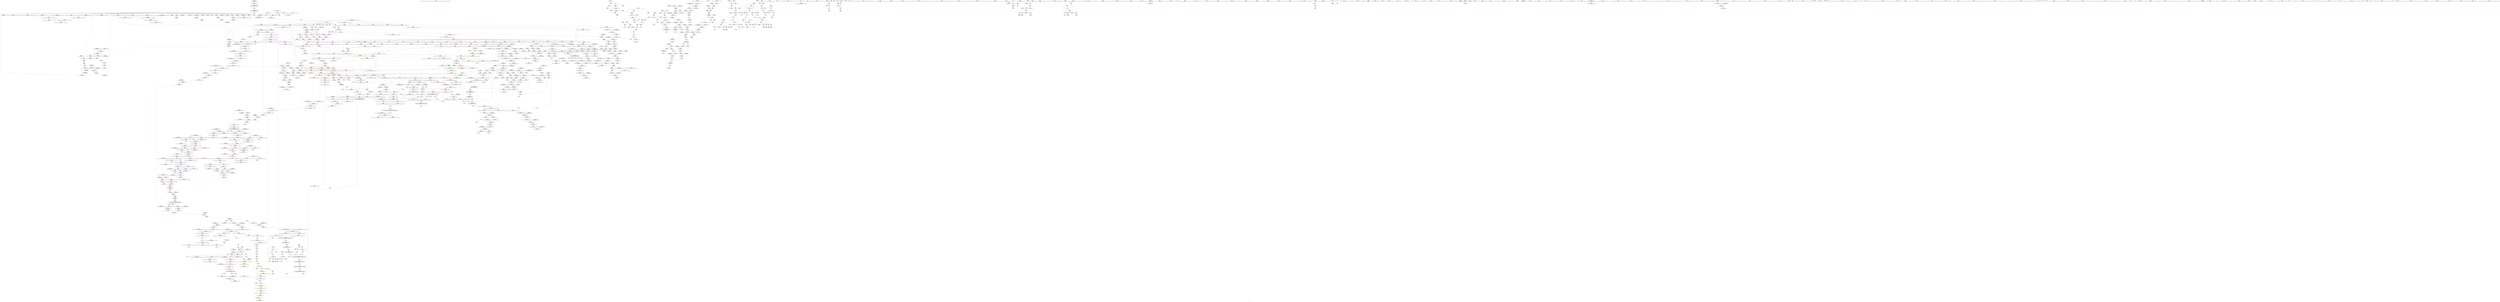 digraph "SVFG" {
	label="SVFG";

	Node0x558c9c166c40 [shape=record,color=grey,label="{NodeID: 0\nNullPtr|{|<s27>109}}"];
	Node0x558c9c166c40 -> Node0x558c9c49a320[style=solid];
	Node0x558c9c166c40 -> Node0x558c9c49a420[style=solid];
	Node0x558c9c166c40 -> Node0x558c9c49a4f0[style=solid];
	Node0x558c9c166c40 -> Node0x558c9c49a5c0[style=solid];
	Node0x558c9c166c40 -> Node0x558c9c49a690[style=solid];
	Node0x558c9c166c40 -> Node0x558c9c49a760[style=solid];
	Node0x558c9c166c40 -> Node0x558c9c49a830[style=solid];
	Node0x558c9c166c40 -> Node0x558c9c49a900[style=solid];
	Node0x558c9c166c40 -> Node0x558c9c49a9d0[style=solid];
	Node0x558c9c166c40 -> Node0x558c9c49aaa0[style=solid];
	Node0x558c9c166c40 -> Node0x558c9c49ab70[style=solid];
	Node0x558c9c166c40 -> Node0x558c9c49ac40[style=solid];
	Node0x558c9c166c40 -> Node0x558c9c49ad10[style=solid];
	Node0x558c9c166c40 -> Node0x558c9c49ade0[style=solid];
	Node0x558c9c166c40 -> Node0x558c9c49aeb0[style=solid];
	Node0x558c9c166c40 -> Node0x558c9c49af80[style=solid];
	Node0x558c9c166c40 -> Node0x558c9c49b050[style=solid];
	Node0x558c9c166c40 -> Node0x558c9c49b120[style=solid];
	Node0x558c9c166c40 -> Node0x558c9c49b1f0[style=solid];
	Node0x558c9c166c40 -> Node0x558c9c4a56d0[style=solid];
	Node0x558c9c166c40 -> Node0x558c9c4c97f0[style=solid];
	Node0x558c9c166c40 -> Node0x558c9c4c98c0[style=solid];
	Node0x558c9c166c40 -> Node0x558c9c4c9990[style=solid];
	Node0x558c9c166c40 -> Node0x558c9c4cb7a0[style=solid];
	Node0x558c9c166c40 -> Node0x558c9c4bb9f0[style=solid];
	Node0x558c9c166c40 -> Node0x558c9c4f9f00[style=solid];
	Node0x558c9c166c40 -> Node0x558c9c4faf80[style=solid];
	Node0x558c9c166c40:s27 -> Node0x558c9c5cd800[style=solid,color=red];
	Node0x558c9c49dfa0 [shape=record,color=red,label="{NodeID: 775\n965\<--959\n\<--__first.addr\n_ZSt8_DestroyIPiEvT_S1_\n|{<s0>58}}"];
	Node0x558c9c49dfa0:s0 -> Node0x558c9c5ccbf0[style=solid,color=red];
	Node0x558c9c4946e0 [shape=record,color=black,label="{NodeID: 443\n1568\<--1575\n_ZNK9__gnu_cxx13new_allocatorIiE8max_sizeEv_ret\<--\n_ZNK9__gnu_cxx13new_allocatorIiE8max_sizeEv\n|{<s0>108|<s1>110}}"];
	Node0x558c9c4946e0:s0 -> Node0x558c9c5d6f60[style=solid,color=blue];
	Node0x558c9c4946e0:s1 -> Node0x558c9c5d71e0[style=solid,color=blue];
	Node0x558c9c4886b0 [shape=record,color=green,label="{NodeID: 111\n593\<--594\n_ZNSt6vectorIiSaIiEE17_M_realloc_insertIJRKiEEEvN9__gnu_cxx17__normal_iteratorIPiS1_EEDpOT_\<--_ZNSt6vectorIiSaIiEE17_M_realloc_insertIJRKiEEEvN9__gnu_cxx17__normal_iteratorIPiS1_EEDpOT__field_insensitive\n}"];
	Node0x558c9c55d0e0 [shape=record,color=yellow,style=double,label="{NodeID: 1993\n179V_1 = ENCHI(MR_179V_0)\npts\{6710000 \}\nFun[_ZNSt6vectorIiSaIiEE3endEv]|{<s0>41}}"];
	Node0x558c9c55d0e0:s0 -> Node0x558c9c4d0400[style=dashed,color=red];
	Node0x558c9c4a39d0 [shape=record,color=red,label="{NodeID: 886\n1813\<--1802\n\<--__last.addr\n_ZSt14__copy_move_a2ILb1EPiS0_ET1_T0_S2_S1_\n|{<s0>129}}"];
	Node0x558c9c4a39d0:s0 -> Node0x558c9c5db730[style=solid,color=red];
	Node0x558c9c4f7500 [shape=record,color=grey,label="{NodeID: 1661\n464 = Binary(463, 456, )\n}"];
	Node0x558c9c4f7500 -> Node0x558c9c4c7770[style=solid];
	Node0x558c9c4aa4a0 [shape=record,color=purple,label="{NodeID: 554\n910\<--909\n_M_impl\<--this1\n_ZNSt12_Vector_baseIiSaIiEE19_M_get_Tp_allocatorEv\n}"];
	Node0x558c9c4aa4a0 -> Node0x558c9c491890[style=solid];
	Node0x558c9c5d4420 [shape=record,color=black,label="{NodeID: 2436\n741 = PHI(755, )\n}"];
	Node0x558c9c48cc00 [shape=record,color=green,label="{NodeID: 222\n1382\<--1383\n__rhs.addr\<--__rhs.addr_field_insensitive\n_ZN9__gnu_cxxmiIPiSt6vectorIiSaIiEEEENS_17__normal_iteratorIT_T0_E15difference_typeERKS8_SB_\n}"];
	Node0x558c9c48cc00 -> Node0x558c9c4a1200[style=solid];
	Node0x558c9c48cc00 -> Node0x558c9c4cc980[style=solid];
	Node0x558c9c4c8d60 [shape=record,color=blue,label="{NodeID: 997\n758\<--756\n__a.addr\<--__a\n_ZStaNRSt13_Ios_FmtflagsS_\n}"];
	Node0x558c9c4c8d60 -> Node0x558c9c4b43e0[style=dashed];
	Node0x558c9c4c8d60 -> Node0x558c9c4b44b0[style=dashed];
	Node0x558c9c4afed0 [shape=record,color=red,label="{NodeID: 665\n306\<--204\n\<--i\nmain\n}"];
	Node0x558c9c4afed0 -> Node0x558c9c4f6300[style=solid];
	Node0x558c9c5dd6a0 [shape=record,color=black,label="{NodeID: 2547\n1683 = PHI(1662, )\n1st arg _ZSt18uninitialized_copyISt13move_iteratorIPiES1_ET0_T_S4_S3_ }"];
	Node0x558c9c5dd6a0 -> Node0x558c9c4ce520[style=solid];
	Node0x558c9c49b050 [shape=record,color=black,label="{NodeID: 333\n1284\<--3\nlpad.val43\<--dummyVal\n_ZNSt6vectorIiSaIiEE17_M_realloc_insertIJRKiEEEvN9__gnu_cxx17__normal_iteratorIPiS1_EEDpOT_\n}"];
	Node0x558c9c4ce790 [shape=record,color=blue, style = dotted,label="{NodeID: 1108\n1979\<--1981\noffset_0\<--dummyVal\n_ZSt18uninitialized_copyISt13move_iteratorIPiES1_ET0_T_S4_S3_\n}"];
	Node0x558c9c4ce790 -> Node0x558c9c4a3280[style=dashed];
	Node0x558c9c18bf20 [shape=record,color=green,label="{NodeID: 1\n7\<--1\n__dso_handle\<--dummyObj\nGlob }"];
	Node0x558c9c49e070 [shape=record,color=red,label="{NodeID: 776\n966\<--961\n\<--__last.addr\n_ZSt8_DestroyIPiEvT_S1_\n|{<s0>58}}"];
	Node0x558c9c49e070:s0 -> Node0x558c9c5ccd30[style=solid,color=red];
	Node0x558c9c4947b0 [shape=record,color=black,label="{NodeID: 444\n1586\<--1585\n\<--\n_ZNSt16allocator_traitsISaIiEE8allocateERS0_m\n|{<s0>109}}"];
	Node0x558c9c4947b0:s0 -> Node0x558c9c5cd5e0[style=solid,color=red];
	Node0x558c9c572f10 [shape=record,color=yellow,style=double,label="{NodeID: 2326\n8V_3 = CSCHI(MR_8V_2)\npts\{180000 180001 180002 \}\nCS[]|{|<s1>138}}"];
	Node0x558c9c572f10 -> Node0x558c9c541f70[style=dashed];
	Node0x558c9c572f10:s1 -> Node0x558c9c575690[style=dashed,color=blue];
	Node0x558c9c48d1b0 [shape=record,color=green,label="{NodeID: 112\n602\<--603\nretval\<--retval_field_insensitive\n_ZSt12setprecisioni\n}"];
	Node0x558c9c48d1b0 -> Node0x558c9c4a9600[style=solid];
	Node0x558c9c48d1b0 -> Node0x558c9c4a96d0[style=solid];
	Node0x558c9c55d1c0 [shape=record,color=yellow,style=double,label="{NodeID: 1994\n93V_1 = ENCHI(MR_93V_0)\npts\{180000 180001 \}\nFun[_ZNSt6vectorIiSaIiEE3endEv]|{<s0>41}}"];
	Node0x558c9c55d1c0:s0 -> Node0x558c9c54ed60[style=dashed,color=red];
	Node0x558c9c4a3aa0 [shape=record,color=red,label="{NodeID: 887\n1815\<--1804\n\<--__result.addr\n_ZSt14__copy_move_a2ILb1EPiS0_ET1_T0_S2_S1_\n|{<s0>130}}"];
	Node0x558c9c4a3aa0:s0 -> Node0x558c9c5db730[style=solid,color=red];
	Node0x558c9c4f7680 [shape=record,color=grey,label="{NodeID: 1662\n474 = Binary(473, 90, )\n}"];
	Node0x558c9c4f7680 -> Node0x558c9c4c7840[style=solid];
	Node0x558c9c4aa570 [shape=record,color=purple,label="{NodeID: 555\n923\<--922\n_M_impl\<--this1\n_ZNSt12_Vector_baseIiSaIiEED2Ev\n}"];
	Node0x558c9c5d4530 [shape=record,color=black,label="{NodeID: 2437\n746 = PHI(797, )\n|{<s0>45}}"];
	Node0x558c9c5d4530:s0 -> Node0x558c9c5de590[style=solid,color=red];
	Node0x558c9c48ccd0 [shape=record,color=green,label="{NodeID: 223\n1400\<--1401\nthis.addr\<--this.addr_field_insensitive\n_ZNSt12_Vector_baseIiSaIiEE11_M_allocateEm\n}"];
	Node0x558c9c48ccd0 -> Node0x558c9c4a1470[style=solid];
	Node0x558c9c48ccd0 -> Node0x558c9c4cca50[style=solid];
	Node0x558c9c4c8e30 [shape=record,color=blue,label="{NodeID: 998\n760\<--757\n__b.addr\<--__b\n_ZStaNRSt13_Ios_FmtflagsS_\n}"];
	Node0x558c9c4c8e30 -> Node0x558c9c4b4580[style=dashed];
	Node0x558c9c4affa0 [shape=record,color=red,label="{NodeID: 666\n337\<--208\n\<--t\nmain\n}"];
	Node0x558c9c4affa0 -> Node0x558c9c4f9000[style=solid];
	Node0x558c9c5dd7e0 [shape=record,color=black,label="{NodeID: 2548\n1684 = PHI(1658, )\n2nd arg _ZSt18uninitialized_copyISt13move_iteratorIPiES1_ET0_T_S4_S3_ }"];
	Node0x558c9c5dd7e0 -> Node0x558c9c4ce5f0[style=solid];
	Node0x558c9c49b120 [shape=record,color=black,label="{NodeID: 334\n1286\<--3\n\<--dummyVal\n_ZNSt6vectorIiSaIiEE17_M_realloc_insertIJRKiEEEvN9__gnu_cxx17__normal_iteratorIPiS1_EEDpOT_\n}"];
	Node0x558c9c4ce860 [shape=record,color=blue, style = dotted,label="{NodeID: 1109\n1982\<--1984\noffset_0\<--dummyVal\n_ZSt18uninitialized_copyISt13move_iteratorIPiES1_ET0_T_S4_S3_\n}"];
	Node0x558c9c4ce860 -> Node0x558c9c4a3350[style=dashed];
	Node0x558c9c197800 [shape=record,color=green,label="{NodeID: 2\n9\<--1\n\<--dummyObj\nCan only get source location for instruction, argument, global var or function.}"];
	Node0x558c9c49e140 [shape=record,color=red,label="{NodeID: 777\n994\<--985\nthis1\<--this.addr\n_ZNSt12_Vector_baseIiSaIiEE13_M_deallocateEPim\n}"];
	Node0x558c9c49e140 -> Node0x558c9c4aabf0[style=solid];
	Node0x558c9c494880 [shape=record,color=black,label="{NodeID: 445\n1576\<--1588\n_ZNSt16allocator_traitsISaIiEE8allocateERS0_m_ret\<--call\n_ZNSt16allocator_traitsISaIiEE8allocateERS0_m\n|{<s0>101}}"];
	Node0x558c9c494880:s0 -> Node0x558c9c5d3060[style=solid,color=blue];
	Node0x558c9c573070 [shape=record,color=yellow,style=double,label="{NodeID: 2327\n8V_2 = CSCHI(MR_8V_1)\npts\{180000 180001 180002 \}\nCS[]|{<s0>5}}"];
	Node0x558c9c573070:s0 -> Node0x558c9c572f10[style=dashed,color=blue];
	Node0x558c9c48d240 [shape=record,color=green,label="{NodeID: 113\n604\<--605\n__n.addr\<--__n.addr_field_insensitive\n_ZSt12setprecisioni\n}"];
	Node0x558c9c48d240 -> Node0x558c9c4b3200[style=solid];
	Node0x558c9c48d240 -> Node0x558c9c4c8200[style=solid];
	Node0x558c9c4a3b70 [shape=record,color=red,label="{NodeID: 888\n1850\<--1838\n\<--__first.addr\n_ZSt13__copy_move_aILb1EPiS0_ET1_T0_S2_S1_\n|{<s0>134}}"];
	Node0x558c9c4a3b70:s0 -> Node0x558c9c5d9930[style=solid,color=red];
	Node0x558c9c4f7800 [shape=record,color=grey,label="{NodeID: 1663\n479 = Binary(478, 90, )\n}"];
	Node0x558c9c4f7800 -> Node0x558c9c4f7980[style=solid];
	Node0x558c9c4aa640 [shape=record,color=purple,label="{NodeID: 556\n924\<--922\n_M_start\<--this1\n_ZNSt12_Vector_baseIiSaIiEED2Ev\n}"];
	Node0x558c9c4aa640 -> Node0x558c9c49dd30[style=solid];
	Node0x558c9c5d46a0 [shape=record,color=black,label="{NodeID: 2438\n750 = PHI(779, )\n}"];
	Node0x558c9c48cda0 [shape=record,color=green,label="{NodeID: 224\n1402\<--1403\n__n.addr\<--__n.addr_field_insensitive\n_ZNSt12_Vector_baseIiSaIiEE11_M_allocateEm\n}"];
	Node0x558c9c48cda0 -> Node0x558c9c4a1540[style=solid];
	Node0x558c9c48cda0 -> Node0x558c9c4a1610[style=solid];
	Node0x558c9c48cda0 -> Node0x558c9c4ccb20[style=solid];
	Node0x558c9c4c8f00 [shape=record,color=blue,label="{NodeID: 999\n768\<--767\n\<--call\n_ZStaNRSt13_Ios_FmtflagsS_\n}"];
	Node0x558c9c4b0070 [shape=record,color=red,label="{NodeID: 667\n330\<--210\n\<--a13\nmain\n}"];
	Node0x558c9c4b0070 -> Node0x558c9c4c6320[style=solid];
	Node0x558c9c5dd920 [shape=record,color=black,label="{NodeID: 2549\n756 = PHI(740, )\n0th arg _ZStaNRSt13_Ios_FmtflagsS_ }"];
	Node0x558c9c5dd920 -> Node0x558c9c4c8d60[style=solid];
	Node0x558c9c49b1f0 [shape=record,color=black,label="{NodeID: 335\n1287\<--3\n\<--dummyVal\n_ZNSt6vectorIiSaIiEE17_M_realloc_insertIJRKiEEEvN9__gnu_cxx17__normal_iteratorIPiS1_EEDpOT_\n|{<s0>88}}"];
	Node0x558c9c49b1f0:s0 -> Node0x558c9c5cd230[style=solid,color=red];
	Node0x558c9c4ce930 [shape=record,color=blue,label="{NodeID: 1110\n1738\<--1725\ncoerce.dive\<--__first.coerce\n_ZNSt20__uninitialized_copyILb1EE13__uninit_copyISt13move_iteratorIPiES3_EET0_T_S6_S5_\n}"];
	Node0x558c9c4ce930 -> Node0x558c9c4a4fc0[style=dashed];
	Node0x558c9c4812d0 [shape=record,color=green,label="{NodeID: 3\n19\<--1\n_ZSt4cout\<--dummyObj\nGlob }"];
	Node0x558c9c49e210 [shape=record,color=red,label="{NodeID: 778\n995\<--987\n\<--__p.addr\n_ZNSt12_Vector_baseIiSaIiEE13_M_deallocateEPim\n}"];
	Node0x558c9c49e210 -> Node0x558c9c4faf80[style=solid];
	Node0x558c9c494950 [shape=record,color=black,label="{NodeID: 446\n1620\<--1616\n\<--call2\n_ZN9__gnu_cxx13new_allocatorIiE8allocateEmPKv\n}"];
	Node0x558c9c494950 -> Node0x558c9c494a20[style=solid];
	Node0x558c9c5731d0 [shape=record,color=yellow,style=double,label="{NodeID: 2328\n80V_3 = CSCHI(MR_80V_2)\npts\{1617 \}\nCS[]|{<s0>16}}"];
	Node0x558c9c5731d0:s0 -> Node0x558c9c54e110[style=dashed,color=red];
	Node0x558c9c48d310 [shape=record,color=green,label="{NodeID: 114\n618\<--619\n__base.addr\<--__base.addr_field_insensitive\n_ZSt5fixedRSt8ios_base\n}"];
	Node0x558c9c48d310 -> Node0x558c9c4b33a0[style=solid];
	Node0x558c9c48d310 -> Node0x558c9c4b3470[style=solid];
	Node0x558c9c48d310 -> Node0x558c9c4c83a0[style=solid];
	Node0x558c9c55d3b0 [shape=record,color=yellow,style=double,label="{NodeID: 1996\n8V_1 = ENCHI(MR_8V_0)\npts\{180000 180001 180002 \}\nFun[_ZNSt12_Vector_baseIiSaIiEEC2Ev]|{<s0>48|<s1>48|<s2>48}}"];
	Node0x558c9c55d3b0:s0 -> Node0x558c9c4c97f0[style=dashed,color=red];
	Node0x558c9c55d3b0:s1 -> Node0x558c9c4c98c0[style=dashed,color=red];
	Node0x558c9c55d3b0:s2 -> Node0x558c9c4c9990[style=dashed,color=red];
	Node0x558c9c4a3c40 [shape=record,color=red,label="{NodeID: 889\n1851\<--1840\n\<--__last.addr\n_ZSt13__copy_move_aILb1EPiS0_ET1_T0_S2_S1_\n|{<s0>134}}"];
	Node0x558c9c4a3c40:s0 -> Node0x558c9c5d9a40[style=solid,color=red];
	Node0x558c9c4f7980 [shape=record,color=grey,label="{NodeID: 1664\n480 = Binary(477, 479, )\n}"];
	Node0x558c9c4f7980 -> Node0x558c9c4f7b00[style=solid];
	Node0x558c9c4aa710 [shape=record,color=purple,label="{NodeID: 557\n926\<--922\n_M_impl2\<--this1\n_ZNSt12_Vector_baseIiSaIiEED2Ev\n}"];
	Node0x558c9c5d47b0 [shape=record,color=black,label="{NodeID: 2439\n1663 = PHI(1681, )\n}"];
	Node0x558c9c5d47b0 -> Node0x558c9c494e30[style=solid];
	Node0x558c9c48ce70 [shape=record,color=green,label="{NodeID: 225\n1415\<--1416\n_ZNSt16allocator_traitsISaIiEE8allocateERS0_m\<--_ZNSt16allocator_traitsISaIiEE8allocateERS0_m_field_insensitive\n}"];
	Node0x558c9c4c8fd0 [shape=record,color=blue,label="{NodeID: 1000\n773\<--772\n__a.addr\<--__a\n_ZStcoSt13_Ios_Fmtflags\n}"];
	Node0x558c9c4c8fd0 -> Node0x558c9c4b4720[style=dashed];
	Node0x558c9c4b0140 [shape=record,color=red,label="{NodeID: 668\n332\<--212\n\<--tmp\nmain\n}"];
	Node0x558c9c4b0140 -> Node0x558c9c4c63f0[style=solid];
	Node0x558c9c5dda60 [shape=record,color=black,label="{NodeID: 2550\n757 = PHI(737, )\n1st arg _ZStaNRSt13_Ios_FmtflagsS_ }"];
	Node0x558c9c5dda60 -> Node0x558c9c4c8e30[style=solid];
	Node0x558c9c49b2c0 [shape=record,color=black,label="{NodeID: 336\n41\<--42\n\<--_ZNSt8ios_base4InitD1Ev\nCan only get source location for instruction, argument, global var or function.}"];
	Node0x558c9c4cea00 [shape=record,color=blue,label="{NodeID: 1111\n1740\<--1726\ncoerce.dive1\<--__last.coerce\n_ZNSt20__uninitialized_copyILb1EE13__uninit_copyISt13move_iteratorIPiES3_EET0_T_S6_S5_\n}"];
	Node0x558c9c4cea00 -> Node0x558c9c4a5090[style=dashed];
	Node0x558c9c460d60 [shape=record,color=green,label="{NodeID: 4\n20\<--1\n.str\<--dummyObj\nGlob }"];
	Node0x558c9c49e2e0 [shape=record,color=red,label="{NodeID: 779\n1000\<--987\n\<--__p.addr\n_ZNSt12_Vector_baseIiSaIiEE13_M_deallocateEPim\n|{<s0>59}}"];
	Node0x558c9c49e2e0:s0 -> Node0x558c9c5dad10[style=solid,color=red];
	Node0x558c9c494a20 [shape=record,color=black,label="{NodeID: 447\n1592\<--1620\n_ZN9__gnu_cxx13new_allocatorIiE8allocateEmPKv_ret\<--\n_ZN9__gnu_cxx13new_allocatorIiE8allocateEmPKv\n|{<s0>109}}"];
	Node0x558c9c494a20:s0 -> Node0x558c9c5d70a0[style=solid,color=blue];
	Node0x558c9c573330 [shape=record,color=yellow,style=double,label="{NodeID: 2329\n26V_3 = CSCHI(MR_26V_2)\npts\{180002 \}\nCS[]|{<s0>16}}"];
	Node0x558c9c573330:s0 -> Node0x558c9c54e3b0[style=dashed,color=red];
	Node0x558c9c48d3e0 [shape=record,color=green,label="{NodeID: 115\n625\<--626\n_ZNSt8ios_base4setfESt13_Ios_FmtflagsS0_\<--_ZNSt8ios_base4setfESt13_Ios_FmtflagsS0__field_insensitive\n}"];
	Node0x558c9c4a3d10 [shape=record,color=red,label="{NodeID: 890\n1852\<--1842\n\<--__result.addr\n_ZSt13__copy_move_aILb1EPiS0_ET1_T0_S2_S1_\n|{<s0>134}}"];
	Node0x558c9c4a3d10:s0 -> Node0x558c9c5d9b50[style=solid,color=red];
	Node0x558c9c4f7b00 [shape=record,color=grey,label="{NodeID: 1665\n481 = Binary(480, 255, )\n}"];
	Node0x558c9c4f7b00 -> Node0x558c9c4c7910[style=solid];
	Node0x558c9c4aa7e0 [shape=record,color=purple,label="{NodeID: 558\n927\<--922\n_M_end_of_storage\<--this1\n_ZNSt12_Vector_baseIiSaIiEED2Ev\n}"];
	Node0x558c9c4aa7e0 -> Node0x558c9c49de00[style=solid];
	Node0x558c9c5d4920 [shape=record,color=black,label="{NodeID: 2440\n1715 = PHI(1724, )\n}"];
	Node0x558c9c5d4920 -> Node0x558c9c495310[style=solid];
	Node0x558c9c48cf70 [shape=record,color=green,label="{NodeID: 226\n1426\<--1427\n__first.addr\<--__first.addr_field_insensitive\n_ZSt34__uninitialized_move_if_noexcept_aIPiS0_SaIiEET0_T_S3_S2_RT1_\n}"];
	Node0x558c9c48cf70 -> Node0x558c9c4a16e0[style=solid];
	Node0x558c9c48cf70 -> Node0x558c9c4ccbf0[style=solid];
	Node0x558c9c4c90a0 [shape=record,color=blue,label="{NodeID: 1001\n782\<--780\n__a.addr\<--__a\n_ZStoRRSt13_Ios_FmtflagsS_\n}"];
	Node0x558c9c4c90a0 -> Node0x558c9c4b47f0[style=dashed];
	Node0x558c9c4c90a0 -> Node0x558c9c4b48c0[style=dashed];
	Node0x558c9c4b0210 [shape=record,color=red,label="{NodeID: 669\n336\<--214\n\<--cs\nmain\n}"];
	Node0x558c9c4b0210 -> Node0x558c9c4f9000[style=solid];
	Node0x558c9c5ddba0 [shape=record,color=black,label="{NodeID: 2551\n1471 = PHI(1204, )\n0th arg _ZNSt16allocator_traitsISaIiEE7destroyIiEEvRS0_PT_ }"];
	Node0x558c9c5ddba0 -> Node0x558c9c4cd1a0[style=solid];
	Node0x558c9c49b3c0 [shape=record,color=black,label="{NodeID: 337\n88\<--87\n\<--cmp1\n_Z2EQd\n}"];
	Node0x558c9c4cead0 [shape=record,color=blue,label="{NodeID: 1112\n1732\<--1727\n__result.addr\<--__result\n_ZNSt20__uninitialized_copyILb1EE13__uninit_copyISt13move_iteratorIPiES3_EET0_T_S6_S5_\n}"];
	Node0x558c9c4cead0 -> Node0x558c9c4a3420[style=dashed];
	Node0x558c9c460e20 [shape=record,color=green,label="{NodeID: 5\n22\<--1\n.str.3\<--dummyObj\nGlob }"];
	Node0x558c9c49e3b0 [shape=record,color=red,label="{NodeID: 780\n1001\<--989\n\<--__n.addr\n_ZNSt12_Vector_baseIiSaIiEE13_M_deallocateEPim\n|{<s0>59}}"];
	Node0x558c9c49e3b0:s0 -> Node0x558c9c5dae20[style=solid,color=red];
	Node0x558c9c494af0 [shape=record,color=black,label="{NodeID: 448\n1649\<--1630\n\<--__first\n_ZSt22__uninitialized_copy_aISt13move_iteratorIPiES1_iET0_T_S4_S3_RSaIT1_E\n}"];
	Node0x558c9c494af0 -> Node0x558c9c4ace10[style=solid];
	Node0x558c9c573410 [shape=record,color=yellow,style=double,label="{NodeID: 2330\n93V_3 = CSCHI(MR_93V_2)\npts\{180000 180001 \}\nCS[]|{<s0>16|<s1>16}}"];
	Node0x558c9c573410:s0 -> Node0x558c9c54e1f0[style=dashed,color=red];
	Node0x558c9c573410:s1 -> Node0x558c9c54e2d0[style=dashed,color=red];
	Node0x558c9c48d4b0 [shape=record,color=green,label="{NodeID: 116\n634\<--635\nretval\<--retval_field_insensitive\n_ZNSt6vectorIiSaIiEE5beginEv\n|{|<s1>38}}"];
	Node0x558c9c48d4b0 -> Node0x558c9c4a97a0[style=solid];
	Node0x558c9c48d4b0:s1 -> Node0x558c9c5d9020[style=solid,color=red];
	Node0x558c9c4a3de0 [shape=record,color=red,label="{NodeID: 891\n1862\<--1859\n\<--__it.addr\n_ZSt12__niter_baseIPiET_S1_\n}"];
	Node0x558c9c4a3de0 -> Node0x558c9c4a61a0[style=solid];
	Node0x558c9c4f7c80 [shape=record,color=grey,label="{NodeID: 1666\n777 = Binary(776, 91, )\n}"];
	Node0x558c9c4f7c80 -> Node0x558c9c49d6b0[style=solid];
	Node0x558c9c4aa8b0 [shape=record,color=purple,label="{NodeID: 559\n929\<--922\n_M_impl3\<--this1\n_ZNSt12_Vector_baseIiSaIiEED2Ev\n}"];
	Node0x558c9c5d4a60 [shape=record,color=black,label="{NodeID: 2441\n1754 = PHI(1758, )\n}"];
	Node0x558c9c5d4a60 -> Node0x558c9c4a5a50[style=solid];
	Node0x558c9c48d040 [shape=record,color=green,label="{NodeID: 227\n1428\<--1429\n__last.addr\<--__last.addr_field_insensitive\n_ZSt34__uninitialized_move_if_noexcept_aIPiS0_SaIiEET0_T_S3_S2_RT1_\n}"];
	Node0x558c9c48d040 -> Node0x558c9c4a17b0[style=solid];
	Node0x558c9c48d040 -> Node0x558c9c4cccc0[style=solid];
	Node0x558c9c4c9170 [shape=record,color=blue,label="{NodeID: 1002\n784\<--781\n__b.addr\<--__b\n_ZStoRRSt13_Ios_FmtflagsS_\n}"];
	Node0x558c9c4c9170 -> Node0x558c9c4b4990[style=dashed];
	Node0x558c9c4b02e0 [shape=record,color=red,label="{NodeID: 670\n518\<--214\n\<--cs\nmain\n}"];
	Node0x558c9c5ddce0 [shape=record,color=black,label="{NodeID: 2552\n1472 = PHI(1207, )\n1st arg _ZNSt16allocator_traitsISaIiEE7destroyIiEEvRS0_PT_ }"];
	Node0x558c9c5ddce0 -> Node0x558c9c4cd270[style=solid];
	Node0x558c9c49b490 [shape=record,color=black,label="{NodeID: 338\n69\<--94\n_Z2EQd_ret\<--\n_Z2EQd\n}"];
	Node0x558c9c4ceba0 [shape=record,color=blue, style = dotted,label="{NodeID: 1113\n1985\<--1987\noffset_0\<--dummyVal\n_ZNSt20__uninitialized_copyILb1EE13__uninit_copyISt13move_iteratorIPiES3_EET0_T_S6_S5_\n}"];
	Node0x558c9c4ceba0 -> Node0x558c9c4a34f0[style=dashed];
	Node0x558c9c460ee0 [shape=record,color=green,label="{NodeID: 6\n24\<--1\n.str.4\<--dummyObj\nGlob }"];
	Node0x558c9c49e480 [shape=record,color=red,label="{NodeID: 781\n1012\<--1009\nthis1\<--this.addr\n_ZNSt12_Vector_baseIiSaIiEE12_Vector_implD2Ev\n}"];
	Node0x558c9c49e480 -> Node0x558c9c491ca0[style=solid];
	Node0x558c9c494bc0 [shape=record,color=black,label="{NodeID: 449\n1656\<--1632\n\<--__last\n_ZSt22__uninitialized_copy_aISt13move_iteratorIPiES1_iET0_T_S4_S3_RSaIT1_E\n}"];
	Node0x558c9c494bc0 -> Node0x558c9c4acfb0[style=solid];
	Node0x558c9c5734f0 [shape=record,color=yellow,style=double,label="{NodeID: 2331\n80V_4 = CSCHI(MR_80V_3)\npts\{1617 \}\nCS[]|{<s0>17}}"];
	Node0x558c9c5734f0:s0 -> Node0x558c9c54e110[style=dashed,color=red];
	Node0x558c9c48d580 [shape=record,color=green,label="{NodeID: 117\n636\<--637\nthis.addr\<--this.addr_field_insensitive\n_ZNSt6vectorIiSaIiEE5beginEv\n}"];
	Node0x558c9c48d580 -> Node0x558c9c4b3540[style=solid];
	Node0x558c9c48d580 -> Node0x558c9c4c8470[style=solid];
	Node0x558c9c55d6b0 [shape=record,color=yellow,style=double,label="{NodeID: 1999\n126V_1 = ENCHI(MR_126V_0)\npts\{2470000 2490000 11080000 11180000 \}\nFun[_ZN9__gnu_cxxmiIPiSt6vectorIiSaIiEEEENS_17__normal_iteratorIT_T0_E15difference_typeERKS8_SB_]}"];
	Node0x558c9c55d6b0 -> Node0x558c9c4a12d0[style=dashed];
	Node0x558c9c55d6b0 -> Node0x558c9c4a13a0[style=dashed];
	Node0x558c9c4a3eb0 [shape=record,color=red,label="{NodeID: 892\n1880\<--1868\n\<--__first.addr\n_ZNSt11__copy_moveILb1ELb1ESt26random_access_iterator_tagE8__copy_mIiEEPT_PKS3_S6_S4_\n}"];
	Node0x558c9c4a3eb0 -> Node0x558c9c4a6340[style=solid];
	Node0x558c9c4f7e00 [shape=record,color=grey,label="{NodeID: 1667\n1519 = Binary(1518, 936, )\n}"];
	Node0x558c9c4f7e00 -> Node0x558c9c494200[style=solid];
	Node0x558c9c4aa980 [shape=record,color=purple,label="{NodeID: 560\n930\<--922\n_M_start4\<--this1\n_ZNSt12_Vector_baseIiSaIiEED2Ev\n}"];
	Node0x558c9c4aa980 -> Node0x558c9c49ded0[style=solid];
	Node0x558c9c5d4ba0 [shape=record,color=black,label="{NodeID: 2442\n840 = PHI()\n}"];
	Node0x558c9c48d110 [shape=record,color=green,label="{NodeID: 228\n1430\<--1431\n__result.addr\<--__result.addr_field_insensitive\n_ZSt34__uninitialized_move_if_noexcept_aIPiS0_SaIiEET0_T_S3_S2_RT1_\n}"];
	Node0x558c9c48d110 -> Node0x558c9c4a1880[style=solid];
	Node0x558c9c48d110 -> Node0x558c9c4ccd90[style=solid];
	Node0x558c9c4c9240 [shape=record,color=blue,label="{NodeID: 1003\n794\<--791\n\<--call\n_ZStoRRSt13_Ios_FmtflagsS_\n}"];
	Node0x558c9c54de70 [shape=record,color=yellow,style=double,label="{NodeID: 1778\n105V_1 = ENCHI(MR_105V_0)\npts\{199 201 205 \}\nFun[_ZNSt6vectorIiSaIiEE9push_backERKi]|{<s0>34|<s1>36}}"];
	Node0x558c9c54de70:s0 -> Node0x558c9c552390[style=dashed,color=red];
	Node0x558c9c54de70:s1 -> Node0x558c9c55b330[style=dashed,color=red];
	Node0x558c9c4b03b0 [shape=record,color=red,label="{NodeID: 671\n540\<--214\n\<--cs\nmain\n}"];
	Node0x558c9c4b03b0 -> Node0x558c9c4f5e80[style=solid];
	Node0x558c9c5dde20 [shape=record,color=black,label="{NodeID: 2553\n982 = PHI(922, 1226, 1245, )\n0th arg _ZNSt12_Vector_baseIiSaIiEE13_M_deallocateEPim }"];
	Node0x558c9c5dde20 -> Node0x558c9c4ca4f0[style=solid];
	Node0x558c9c49b560 [shape=record,color=black,label="{NodeID: 339\n122\<--121\n\<--this1\n_ZNSt6vectorIiSaIiEEC2Ev\n|{<s0>7}}"];
	Node0x558c9c49b560:s0 -> Node0x558c9c5cda60[style=solid,color=red];
	Node0x558c9c4cec70 [shape=record,color=blue, style = dotted,label="{NodeID: 1114\n1988\<--1990\noffset_0\<--dummyVal\n_ZNSt20__uninitialized_copyILb1EE13__uninit_copyISt13move_iteratorIPiES3_EET0_T_S6_S5_\n}"];
	Node0x558c9c4cec70 -> Node0x558c9c4a35c0[style=dashed];
	Node0x558c9c461750 [shape=record,color=green,label="{NodeID: 7\n26\<--1\n.str.5\<--dummyObj\nGlob }"];
	Node0x558c9c5378c0 [shape=record,color=yellow,style=double,label="{NodeID: 1889\n105V_1 = ENCHI(MR_105V_0)\npts\{199 201 205 \}\nFun[_ZN9__gnu_cxx13new_allocatorIiE9constructIiJRKiEEEvPT_DpOT0_]}"];
	Node0x558c9c5378c0 -> Node0x558c9c4a09e0[style=dashed];
	Node0x558c9c49e550 [shape=record,color=red,label="{NodeID: 782\n1031\<--1022\n\<--__a.addr\n_ZNSt16allocator_traitsISaIiEE10deallocateERS0_Pim\n}"];
	Node0x558c9c49e550 -> Node0x558c9c491d70[style=solid];
	Node0x558c9c494c90 [shape=record,color=black,label="{NodeID: 450\n1648\<--1638\n\<--agg.tmp\n_ZSt22__uninitialized_copy_aISt13move_iteratorIPiES1_iET0_T_S4_S3_RSaIT1_E\n}"];
	Node0x558c9c494c90 -> Node0x558c9c4acd40[style=solid];
	Node0x558c9c573650 [shape=record,color=yellow,style=double,label="{NodeID: 2332\n26V_4 = CSCHI(MR_26V_3)\npts\{180002 \}\nCS[]|{<s0>17}}"];
	Node0x558c9c573650:s0 -> Node0x558c9c54e3b0[style=dashed,color=red];
	Node0x558c9c48d650 [shape=record,color=green,label="{NodeID: 118\n644\<--645\n_ZN9__gnu_cxx17__normal_iteratorIPiSt6vectorIiSaIiEEEC2ERKS1_\<--_ZN9__gnu_cxx17__normal_iteratorIPiSt6vectorIiSaIiEEEC2ERKS1__field_insensitive\n}"];
	Node0x558c9c4a3f80 [shape=record,color=red,label="{NodeID: 893\n1891\<--1868\n\<--__first.addr\n_ZNSt11__copy_moveILb1ELb1ESt26random_access_iterator_tagE8__copy_mIiEEPT_PKS3_S6_S4_\n}"];
	Node0x558c9c4a3f80 -> Node0x558c9c4a64e0[style=solid];
	Node0x558c9c4f7f80 [shape=record,color=grey,label="{NodeID: 1668\n1518 = Binary(1516, 1517, )\n}"];
	Node0x558c9c4f7f80 -> Node0x558c9c4f7e00[style=solid];
	Node0x558c9c4aaa50 [shape=record,color=purple,label="{NodeID: 561\n940\<--922\n_M_impl5\<--this1\n_ZNSt12_Vector_baseIiSaIiEED2Ev\n|{<s0>55}}"];
	Node0x558c9c4aaa50:s0 -> Node0x558c9c5dcee0[style=solid,color=red];
	Node0x558c9c5d4c70 [shape=record,color=black,label="{NodeID: 2443\n1096 = PHI(1314, )\n|{<s0>65}}"];
	Node0x558c9c5d4c70:s0 -> Node0x558c9c5cb920[style=solid,color=red];
	Node0x558c9c495750 [shape=record,color=green,label="{NodeID: 229\n1432\<--1433\n__alloc.addr\<--__alloc.addr_field_insensitive\n_ZSt34__uninitialized_move_if_noexcept_aIPiS0_SaIiEET0_T_S3_S2_RT1_\n}"];
	Node0x558c9c495750 -> Node0x558c9c4a1950[style=solid];
	Node0x558c9c495750 -> Node0x558c9c4cce60[style=solid];
	Node0x558c9c4c9310 [shape=record,color=blue,label="{NodeID: 1004\n800\<--798\n__a.addr\<--__a\n_ZStanSt13_Ios_FmtflagsS_\n}"];
	Node0x558c9c4c9310 -> Node0x558c9c4b4b30[style=dashed];
	Node0x558c9c4b0480 [shape=record,color=red,label="{NodeID: 672\n358\<--216\n\<--B\nmain\n}"];
	Node0x558c9c4b0480 -> Node0x558c9c4f5d00[style=solid];
	Node0x558c9c5de100 [shape=record,color=black,label="{NodeID: 2554\n983 = PHI(925, 1227, 1249, )\n1st arg _ZNSt12_Vector_baseIiSaIiEE13_M_deallocateEPim }"];
	Node0x558c9c5de100 -> Node0x558c9c4ca5c0[style=solid];
	Node0x558c9c49b630 [shape=record,color=black,label="{NodeID: 340\n160\<--159\n\<--this1\n_ZNSt6vectorIiSaIiEED2Ev\n}"];
	Node0x558c9c49b630 -> Node0x558c9c4a85c0[style=solid];
	Node0x558c9c49b630 -> Node0x558c9c4a8690[style=solid];
	Node0x558c9c4ced40 [shape=record,color=blue,label="{NodeID: 1115\n1772\<--1759\ncoerce.dive\<--__first.coerce\n_ZSt4copyISt13move_iteratorIPiES1_ET0_T_S4_S3_\n}"];
	Node0x558c9c4ced40 -> Node0x558c9c4a5160[style=dashed];
	Node0x558c9c461810 [shape=record,color=green,label="{NodeID: 8\n29\<--1\n\<--dummyObj\nCan only get source location for instruction, argument, global var or function.}"];
	Node0x558c9c49e620 [shape=record,color=red,label="{NodeID: 783\n1033\<--1024\n\<--__p.addr\n_ZNSt16allocator_traitsISaIiEE10deallocateERS0_Pim\n|{<s0>61}}"];
	Node0x558c9c49e620:s0 -> Node0x558c9c5d8cf0[style=solid,color=red];
	Node0x558c9c494d60 [shape=record,color=black,label="{NodeID: 451\n1655\<--1640\n\<--agg.tmp2\n_ZSt22__uninitialized_copy_aISt13move_iteratorIPiES1_iET0_T_S4_S3_RSaIT1_E\n}"];
	Node0x558c9c494d60 -> Node0x558c9c4acee0[style=solid];
	Node0x558c9c573730 [shape=record,color=yellow,style=double,label="{NodeID: 2333\n93V_4 = CSCHI(MR_93V_3)\npts\{180000 180001 \}\nCS[]|{<s0>17|<s1>17}}"];
	Node0x558c9c573730:s0 -> Node0x558c9c54e1f0[style=dashed,color=red];
	Node0x558c9c573730:s1 -> Node0x558c9c54e2d0[style=dashed,color=red];
	Node0x558c9c48d750 [shape=record,color=green,label="{NodeID: 119\n652\<--653\n__lhs.addr\<--__lhs.addr_field_insensitive\n_ZN9__gnu_cxxneIPiSt6vectorIiSaIiEEEEbRKNS_17__normal_iteratorIT_T0_EESA_\n}"];
	Node0x558c9c48d750 -> Node0x558c9c4b36e0[style=solid];
	Node0x558c9c48d750 -> Node0x558c9c4c8540[style=solid];
	Node0x558c9c4a4050 [shape=record,color=red,label="{NodeID: 894\n1879\<--1870\n\<--__last.addr\n_ZNSt11__copy_moveILb1ELb1ESt26random_access_iterator_tagE8__copy_mIiEEPT_PKS3_S6_S4_\n}"];
	Node0x558c9c4a4050 -> Node0x558c9c4a6270[style=solid];
	Node0x558c9c4f8100 [shape=record,color=grey,label="{NodeID: 1669\n808 = Binary(806, 807, )\n}"];
	Node0x558c9c4f8100 -> Node0x558c9c49d850[style=solid];
	Node0x558c9c4aab20 [shape=record,color=purple,label="{NodeID: 562\n950\<--922\n_M_impl6\<--this1\n_ZNSt12_Vector_baseIiSaIiEED2Ev\n|{<s0>56}}"];
	Node0x558c9c4aab20:s0 -> Node0x558c9c5dcee0[style=solid,color=red];
	Node0x558c9c5d4e70 [shape=record,color=black,label="{NodeID: 2444\n1357 = PHI(1523, )\n}"];
	Node0x558c9c5d4e70 -> Node0x558c9c4a1060[style=solid];
	Node0x558c9c495820 [shape=record,color=green,label="{NodeID: 230\n1434\<--1435\nagg.tmp\<--agg.tmp_field_insensitive\n_ZSt34__uninitialized_move_if_noexcept_aIPiS0_SaIiEET0_T_S3_S2_RT1_\n}"];
	Node0x558c9c495820 -> Node0x558c9c4ac1e0[style=solid];
	Node0x558c9c495820 -> Node0x558c9c4ac2b0[style=solid];
	Node0x558c9c4c93e0 [shape=record,color=blue,label="{NodeID: 1005\n802\<--799\n__b.addr\<--__b\n_ZStanSt13_Ios_FmtflagsS_\n}"];
	Node0x558c9c4c93e0 -> Node0x558c9c4b4c00[style=dashed];
	Node0x558c9c4b0550 [shape=record,color=red,label="{NodeID: 673\n381\<--216\n\<--B\nmain\n}"];
	Node0x558c9c4b0550 -> Node0x558c9c49be50[style=solid];
	Node0x558c9c5de2c0 [shape=record,color=black,label="{NodeID: 2555\n984 = PHI(935, 1228, 1261, )\n2nd arg _ZNSt12_Vector_baseIiSaIiEE13_M_deallocateEPim }"];
	Node0x558c9c5de2c0 -> Node0x558c9c4ca690[style=solid];
	Node0x558c9c49b700 [shape=record,color=black,label="{NodeID: 341\n164\<--159\n\<--this1\n_ZNSt6vectorIiSaIiEED2Ev\n}"];
	Node0x558c9c49b700 -> Node0x558c9c4a8760[style=solid];
	Node0x558c9c49b700 -> Node0x558c9c4a8830[style=solid];
	Node0x558c9c4cee10 [shape=record,color=blue,label="{NodeID: 1116\n1774\<--1760\ncoerce.dive1\<--__last.coerce\n_ZSt4copyISt13move_iteratorIPiES1_ET0_T_S4_S3_\n}"];
	Node0x558c9c4cee10 -> Node0x558c9c4a5230[style=dashed];
	Node0x558c9c4618d0 [shape=record,color=green,label="{NodeID: 9\n62\<--1\n\<--dummyObj\nCan only get source location for instruction, argument, global var or function.}"];
	Node0x558c9c49e6f0 [shape=record,color=red,label="{NodeID: 784\n1034\<--1026\n\<--__n.addr\n_ZNSt16allocator_traitsISaIiEE10deallocateERS0_Pim\n|{<s0>61}}"];
	Node0x558c9c49e6f0:s0 -> Node0x558c9c5d8e00[style=solid,color=red];
	Node0x558c9c494e30 [shape=record,color=black,label="{NodeID: 452\n1625\<--1663\n_ZSt22__uninitialized_copy_aISt13move_iteratorIPiES1_iET0_T_S4_S3_RSaIT1_E_ret\<--call\n_ZSt22__uninitialized_copy_aISt13move_iteratorIPiES1_iET0_T_S4_S3_RSaIT1_E\n|{<s0>104}}"];
	Node0x558c9c494e30:s0 -> Node0x558c9c5d3420[style=solid,color=blue];
	Node0x558c9c48d820 [shape=record,color=green,label="{NodeID: 120\n654\<--655\n__rhs.addr\<--__rhs.addr_field_insensitive\n_ZN9__gnu_cxxneIPiSt6vectorIiSaIiEEEEbRKNS_17__normal_iteratorIT_T0_EESA_\n}"];
	Node0x558c9c48d820 -> Node0x558c9c4b37b0[style=solid];
	Node0x558c9c48d820 -> Node0x558c9c4c8610[style=solid];
	Node0x558c9c4a4120 [shape=record,color=red,label="{NodeID: 895\n1889\<--1872\n\<--__result.addr\n_ZNSt11__copy_moveILb1ELb1ESt26random_access_iterator_tagE8__copy_mIiEEPT_PKS3_S6_S4_\n}"];
	Node0x558c9c4a4120 -> Node0x558c9c4a6410[style=solid];
	Node0x558c9c4f8280 [shape=record,color=grey,label="{NodeID: 1670\n935 = Binary(934, 936, )\n|{<s0>54}}"];
	Node0x558c9c4f8280:s0 -> Node0x558c9c5de2c0[style=solid,color=red];
	Node0x558c9c4aabf0 [shape=record,color=purple,label="{NodeID: 563\n998\<--994\n_M_impl\<--this1\n_ZNSt12_Vector_baseIiSaIiEE13_M_deallocateEPim\n}"];
	Node0x558c9c4aabf0 -> Node0x558c9c491bd0[style=solid];
	Node0x558c9c5d4f80 [shape=record,color=black,label="{NodeID: 2445\n1133 = PHI(1321, )\n}"];
	Node0x558c9c5d4f80 -> Node0x558c9c4cb390[style=solid];
	Node0x558c9c4958f0 [shape=record,color=green,label="{NodeID: 231\n1436\<--1437\nagg.tmp1\<--agg.tmp1_field_insensitive\n_ZSt34__uninitialized_move_if_noexcept_aIPiS0_SaIiEET0_T_S3_S2_RT1_\n}"];
	Node0x558c9c4958f0 -> Node0x558c9c4ac380[style=solid];
	Node0x558c9c4958f0 -> Node0x558c9c4ac450[style=solid];
	Node0x558c9c4c94b0 [shape=record,color=blue,label="{NodeID: 1006\n813\<--811\n__a.addr\<--__a\n_ZStorSt13_Ios_FmtflagsS_\n}"];
	Node0x558c9c4c94b0 -> Node0x558c9c4b4cd0[style=dashed];
	Node0x558c9c54e110 [shape=record,color=yellow,style=double,label="{NodeID: 1781\n80V_1 = ENCHI(MR_80V_0)\npts\{1617 \}\nFun[_ZNSt6vectorIiSaIiEE9push_backERKi]|{<s0>34|<s1>36}}"];
	Node0x558c9c54e110:s0 -> Node0x558c9c5522b0[style=dashed,color=red];
	Node0x558c9c54e110:s1 -> Node0x558c9c55ace0[style=dashed,color=red];
	Node0x558c9c4b0620 [shape=record,color=red,label="{NodeID: 674\n342\<--218\n\<--a18\nmain\n}"];
	Node0x558c9c4b0620 -> Node0x558c9c4c6590[style=solid];
	Node0x558c9c5de480 [shape=record,color=black,label="{NodeID: 2556\n780 = PHI(749, )\n0th arg _ZStoRRSt13_Ios_FmtflagsS_ }"];
	Node0x558c9c5de480 -> Node0x558c9c4c90a0[style=solid];
	Node0x558c9c49b7d0 [shape=record,color=black,label="{NodeID: 342\n168\<--159\n\<--this1\n_ZNSt6vectorIiSaIiEED2Ev\n|{<s0>10}}"];
	Node0x558c9c49b7d0:s0 -> Node0x558c9c5d8820[style=solid,color=red];
	Node0x558c9c4ceee0 [shape=record,color=blue,label="{NodeID: 1117\n1766\<--1761\n__result.addr\<--__result\n_ZSt4copyISt13move_iteratorIPiES1_ET0_T_S4_S3_\n}"];
	Node0x558c9c4ceee0 -> Node0x558c9c4a3690[style=dashed];
	Node0x558c9c4619d0 [shape=record,color=green,label="{NodeID: 10\n81\<--1\n\<--dummyObj\nCan only get source location for instruction, argument, global var or function.}"];
	Node0x558c9c49e7c0 [shape=record,color=red,label="{NodeID: 785\n1052\<--1043\nthis1\<--this.addr\n_ZN9__gnu_cxx13new_allocatorIiE10deallocateEPim\n}"];
	Node0x558c9c494f00 [shape=record,color=black,label="{NodeID: 453\n1667\<--1679\n_ZSt32__make_move_if_noexcept_iteratorIiSt13move_iteratorIPiEET0_PT__ret\<--\n_ZSt32__make_move_if_noexcept_iteratorIiSt13move_iteratorIPiEET0_PT_\n|{<s0>102|<s1>103}}"];
	Node0x558c9c494f00:s0 -> Node0x558c9c5d31a0[style=solid,color=blue];
	Node0x558c9c494f00:s1 -> Node0x558c9c5d32e0[style=solid,color=blue];
	Node0x558c9c48d8f0 [shape=record,color=green,label="{NodeID: 121\n660\<--661\n_ZNK9__gnu_cxx17__normal_iteratorIPiSt6vectorIiSaIiEEE4baseEv\<--_ZNK9__gnu_cxx17__normal_iteratorIPiSt6vectorIiSaIiEEE4baseEv_field_insensitive\n}"];
	Node0x558c9c4a41f0 [shape=record,color=red,label="{NodeID: 896\n1899\<--1872\n\<--__result.addr\n_ZNSt11__copy_moveILb1ELb1ESt26random_access_iterator_tagE8__copy_mIiEEPT_PKS3_S6_S4_\n}"];
	Node0x558c9c4a41f0 -> Node0x558c9c4aec20[style=solid];
	Node0x558c9c4f8400 [shape=record,color=grey,label="{NodeID: 1671\n934 = Binary(932, 933, )\n}"];
	Node0x558c9c4f8400 -> Node0x558c9c4f8280[style=solid];
	Node0x558c9c4aacc0 [shape=record,color=purple,label="{NodeID: 564\n1127\<--1107\ncoerce.dive\<--__position\n_ZNSt6vectorIiSaIiEE17_M_realloc_insertIJRKiEEEvN9__gnu_cxx17__normal_iteratorIPiS1_EEDpOT_\n}"];
	Node0x558c9c4aacc0 -> Node0x558c9c4cb120[style=solid];
	Node0x558c9c5d5090 [shape=record,color=black,label="{NodeID: 2446\n1138 = PHI(632, )\n}"];
	Node0x558c9c5d5090 -> Node0x558c9c4cb460[style=solid];
	Node0x558c9c4959c0 [shape=record,color=green,label="{NodeID: 232\n1444\<--1445\n_ZSt32__make_move_if_noexcept_iteratorIiSt13move_iteratorIPiEET0_PT_\<--_ZSt32__make_move_if_noexcept_iteratorIiSt13move_iteratorIPiEET0_PT__field_insensitive\n}"];
	Node0x558c9c4c9580 [shape=record,color=blue,label="{NodeID: 1007\n815\<--812\n__b.addr\<--__b\n_ZStorSt13_Ios_FmtflagsS_\n}"];
	Node0x558c9c4c9580 -> Node0x558c9c4b4da0[style=dashed];
	Node0x558c9c54e1f0 [shape=record,color=yellow,style=double,label="{NodeID: 1782\n22V_1 = ENCHI(MR_22V_0)\npts\{180000 \}\nFun[_ZNSt6vectorIiSaIiEE9push_backERKi]|{|<s1>35|<s2>36}}"];
	Node0x558c9c54e1f0 -> Node0x558c9c53e370[style=dashed];
	Node0x558c9c54e1f0:s1 -> Node0x558c9c55d1c0[style=dashed,color=red];
	Node0x558c9c54e1f0:s2 -> Node0x558c9c55adc0[style=dashed,color=red];
	Node0x558c9c4b06f0 [shape=record,color=red,label="{NodeID: 675\n344\<--220\n\<--tmp20\nmain\n}"];
	Node0x558c9c4b06f0 -> Node0x558c9c4c6660[style=solid];
	Node0x558c9c5de590 [shape=record,color=black,label="{NodeID: 2557\n781 = PHI(746, )\n1st arg _ZStoRRSt13_Ios_FmtflagsS_ }"];
	Node0x558c9c5de590 -> Node0x558c9c4c9170[style=solid];
	Node0x558c9c49b8a0 [shape=record,color=black,label="{NodeID: 343\n175\<--159\n\<--this1\n_ZNSt6vectorIiSaIiEED2Ev\n|{<s0>12}}"];
	Node0x558c9c49b8a0:s0 -> Node0x558c9c5ce2e0[style=solid,color=red];
	Node0x558c9c4cefb0 [shape=record,color=blue, style = dotted,label="{NodeID: 1118\n1991\<--1993\noffset_0\<--dummyVal\n_ZSt4copyISt13move_iteratorIPiES1_ET0_T_S4_S3_\n}"];
	Node0x558c9c4cefb0 -> Node0x558c9c4a3760[style=dashed];
	Node0x558c9c461ad0 [shape=record,color=green,label="{NodeID: 11\n84\<--1\n\<--dummyObj\nCan only get source location for instruction, argument, global var or function.}"];
	Node0x558c9c49e890 [shape=record,color=red,label="{NodeID: 786\n1053\<--1045\n\<--__p.addr\n_ZN9__gnu_cxx13new_allocatorIiE10deallocateEPim\n}"];
	Node0x558c9c49e890 -> Node0x558c9c491e40[style=solid];
	Node0x558c9c494fd0 [shape=record,color=black,label="{NodeID: 454\n1705\<--1685\n\<--__first\n_ZSt18uninitialized_copyISt13move_iteratorIPiES1_ET0_T_S4_S3_\n}"];
	Node0x558c9c494fd0 -> Node0x558c9c4ad560[style=solid];
	Node0x558c9c48d9f0 [shape=record,color=green,label="{NodeID: 122\n670\<--671\nretval\<--retval_field_insensitive\n_ZNSt6vectorIiSaIiEE3endEv\n|{|<s1>41}}"];
	Node0x558c9c48d9f0 -> Node0x558c9c4a9a10[style=solid];
	Node0x558c9c48d9f0:s1 -> Node0x558c9c5d9020[style=solid,color=red];
	Node0x558c9c55dc30 [shape=record,color=yellow,style=double,label="{NodeID: 2004\n285V_1 = ENCHI(MR_285V_0)\npts\{918 \}\nFun[_ZNSt12_Vector_baseIiSaIiEED2Ev]}"];
	Node0x558c9c55dc30 -> Node0x558c9c4ca010[style=dashed];
	Node0x558c9c4a42c0 [shape=record,color=red,label="{NodeID: 897\n1886\<--1874\n\<--_Num\n_ZNSt11__copy_moveILb1ELb1ESt26random_access_iterator_tagE8__copy_mIiEEPT_PKS3_S6_S4_\n}"];
	Node0x558c9c4a42c0 -> Node0x558c9c4f8e80[style=solid];
	Node0x558c9c4f8580 [shape=record,color=grey,label="{NodeID: 1672\n499 = Binary(498, 90, )\n}"];
	Node0x558c9c4f8580 -> Node0x558c9c4c7b80[style=solid];
	Node0x558c9c4aad90 [shape=record,color=purple,label="{NodeID: 565\n1139\<--1117\ncoerce.dive3\<--ref.tmp\n_ZNSt6vectorIiSaIiEE17_M_realloc_insertIJRKiEEEvN9__gnu_cxx17__normal_iteratorIPiS1_EEDpOT_\n}"];
	Node0x558c9c4aad90 -> Node0x558c9c4cb460[style=solid];
	Node0x558c9c5d51a0 [shape=record,color=black,label="{NodeID: 2447\n1141 = PHI(1377, )\n}"];
	Node0x558c9c5d51a0 -> Node0x558c9c4cb530[style=solid];
	Node0x558c9c495ac0 [shape=record,color=green,label="{NodeID: 233\n1459\<--1460\n_ZSt22__uninitialized_copy_aISt13move_iteratorIPiES1_iET0_T_S4_S3_RSaIT1_E\<--_ZSt22__uninitialized_copy_aISt13move_iteratorIPiES1_iET0_T_S4_S3_RSaIT1_E_field_insensitive\n}"];
	Node0x558c9c4c9650 [shape=record,color=blue,label="{NodeID: 1008\n825\<--824\nthis.addr\<--this\n_ZNSt12_Vector_baseIiSaIiEEC2Ev\n}"];
	Node0x558c9c4c9650 -> Node0x558c9c4b4e70[style=dashed];
	Node0x558c9c54e2d0 [shape=record,color=yellow,style=double,label="{NodeID: 1783\n24V_1 = ENCHI(MR_24V_0)\npts\{180001 \}\nFun[_ZNSt6vectorIiSaIiEE9push_backERKi]|{|<s4>35|<s5>36}}"];
	Node0x558c9c54e2d0 -> Node0x558c9c4b2df0[style=dashed];
	Node0x558c9c54e2d0 -> Node0x558c9c4b2f90[style=dashed];
	Node0x558c9c54e2d0 -> Node0x558c9c4b3060[style=dashed];
	Node0x558c9c54e2d0 -> Node0x558c9c4c8060[style=dashed];
	Node0x558c9c54e2d0:s4 -> Node0x558c9c55d1c0[style=dashed,color=red];
	Node0x558c9c54e2d0:s5 -> Node0x558c9c55aea0[style=dashed,color=red];
	Node0x558c9c4b07c0 [shape=record,color=red,label="{NodeID: 676\n388\<--222\n\<--l\nmain\n}"];
	Node0x558c9c4b07c0 -> Node0x558c9c4f9c00[style=solid];
	Node0x558c9c5de6a0 [shape=record,color=black,label="{NodeID: 2558\n693 = PHI(246, )\n0th arg _ZN9__gnu_cxx17__normal_iteratorIPiSt6vectorIiSaIiEEEppEv }"];
	Node0x558c9c5de6a0 -> Node0x558c9c4c8880[style=solid];
	Node0x558c9c49b970 [shape=record,color=black,label="{NodeID: 344\n185\<--159\n\<--this1\n_ZNSt6vectorIiSaIiEED2Ev\n|{<s0>13}}"];
	Node0x558c9c49b970:s0 -> Node0x558c9c5ce2e0[style=solid,color=red];
	Node0x558c9c4cf080 [shape=record,color=blue, style = dotted,label="{NodeID: 1119\n1994\<--1996\noffset_0\<--dummyVal\n_ZSt4copyISt13move_iteratorIPiES1_ET0_T_S4_S3_\n}"];
	Node0x558c9c4cf080 -> Node0x558c9c4a3830[style=dashed];
	Node0x558c9c461bd0 [shape=record,color=green,label="{NodeID: 12\n90\<--1\n\<--dummyObj\nCan only get source location for instruction, argument, global var or function.}"];
	Node0x558c9c49e960 [shape=record,color=red,label="{NodeID: 787\n1066\<--1063\nthis1\<--this.addr\n_ZNSaIiED2Ev\n}"];
	Node0x558c9c49e960 -> Node0x558c9c491f10[style=solid];
	Node0x558c9c4950a0 [shape=record,color=black,label="{NodeID: 455\n1708\<--1687\n\<--__last\n_ZSt18uninitialized_copyISt13move_iteratorIPiES1_ET0_T_S4_S3_\n}"];
	Node0x558c9c4950a0 -> Node0x558c9c4ad700[style=solid];
	Node0x558c9c573b30 [shape=record,color=yellow,style=double,label="{NodeID: 2337\n80V_2 = CSCHI(MR_80V_1)\npts\{1617 \}\nCS[]|{<s0>74|<s1>77}}"];
	Node0x558c9c573b30:s0 -> Node0x558c9c574e50[style=dashed,color=blue];
	Node0x558c9c573b30:s1 -> Node0x558c9c574fb0[style=dashed,color=blue];
	Node0x558c9c48dac0 [shape=record,color=green,label="{NodeID: 123\n672\<--673\nthis.addr\<--this.addr_field_insensitive\n_ZNSt6vectorIiSaIiEE3endEv\n}"];
	Node0x558c9c48dac0 -> Node0x558c9c4b3a20[style=solid];
	Node0x558c9c48dac0 -> Node0x558c9c4c86e0[style=solid];
	Node0x558c9c55dd10 [shape=record,color=yellow,style=double,label="{NodeID: 2005\n287V_1 = ENCHI(MR_287V_0)\npts\{920 \}\nFun[_ZNSt12_Vector_baseIiSaIiEED2Ev]}"];
	Node0x558c9c55dd10 -> Node0x558c9c4ca0e0[style=dashed];
	Node0x558c9c4a4390 [shape=record,color=red,label="{NodeID: 898\n1893\<--1874\n\<--_Num\n_ZNSt11__copy_moveILb1ELb1ESt26random_access_iterator_tagE8__copy_mIiEEPT_PKS3_S6_S4_\n}"];
	Node0x558c9c4a4390 -> Node0x558c9c4f5400[style=solid];
	Node0x558c9c4f8700 [shape=record,color=grey,label="{NodeID: 1673\n504 = Binary(503, 90, )\n}"];
	Node0x558c9c4f8700 -> Node0x558c9c4c7c50[style=solid];
	Node0x558c9c4aae60 [shape=record,color=purple,label="{NodeID: 566\n1154\<--1153\n_M_impl\<--\n_ZNSt6vectorIiSaIiEE17_M_realloc_insertIJRKiEEEvN9__gnu_cxx17__normal_iteratorIPiS1_EEDpOT_\n}"];
	Node0x558c9c4aae60 -> Node0x558c9c493020[style=solid];
	Node0x558c9c5d52e0 [shape=record,color=black,label="{NodeID: 2448\n1147 = PHI(1397, )\n}"];
	Node0x558c9c5d52e0 -> Node0x558c9c4cb600[style=solid];
	Node0x558c9c495bc0 [shape=record,color=green,label="{NodeID: 234\n1464\<--1465\nthis.addr\<--this.addr_field_insensitive\n_ZNK9__gnu_cxx17__normal_iteratorIPiSt6vectorIiSaIiEEE4baseEv\n}"];
	Node0x558c9c495bc0 -> Node0x558c9c4a1bc0[style=solid];
	Node0x558c9c495bc0 -> Node0x558c9c4cd0d0[style=solid];
	Node0x558c9c4c9720 [shape=record,color=blue,label="{NodeID: 1009\n852\<--851\nthis.addr\<--this\n_ZNSt12_Vector_baseIiSaIiEE12_Vector_implC2Ev\n}"];
	Node0x558c9c4c9720 -> Node0x558c9c4b4f40[style=dashed];
	Node0x558c9c54e3b0 [shape=record,color=yellow,style=double,label="{NodeID: 1784\n26V_1 = ENCHI(MR_26V_0)\npts\{180002 \}\nFun[_ZNSt6vectorIiSaIiEE9push_backERKi]|{|<s2>36|<s3>36}}"];
	Node0x558c9c54e3b0 -> Node0x558c9c4b2ec0[style=dashed];
	Node0x558c9c54e3b0 -> Node0x558c9c53ed70[style=dashed];
	Node0x558c9c54e3b0:s2 -> Node0x558c9c4a05d0[style=dashed,color=red];
	Node0x558c9c54e3b0:s3 -> Node0x558c9c4cbfc0[style=dashed,color=red];
	Node0x558c9c4b0890 [shape=record,color=red,label="{NodeID: 677\n348\<--224\n\<--a21\nmain\n}"];
	Node0x558c9c4b0890 -> Node0x558c9c4c6730[style=solid];
	Node0x558c9c5de7b0 [shape=record,color=black,label="{NodeID: 2559\n1073 = PHI(1067, )\n0th arg _ZN9__gnu_cxx13new_allocatorIiED2Ev }"];
	Node0x558c9c5de7b0 -> Node0x558c9c4cade0[style=solid];
	Node0x558c9c49ba40 [shape=record,color=black,label="{NodeID: 345\n266\<--265\nidxprom\<--\nmain\n}"];
	Node0x558c9c4cf150 [shape=record,color=blue,label="{NodeID: 1120\n1800\<--1797\n__first.addr\<--__first\n_ZSt14__copy_move_a2ILb1EPiS0_ET1_T0_S2_S1_\n}"];
	Node0x558c9c4cf150 -> Node0x558c9c4a3900[style=dashed];
	Node0x558c9c461cd0 [shape=record,color=green,label="{NodeID: 13\n91\<--1\n\<--dummyObj\nCan only get source location for instruction, argument, global var or function.}"];
	Node0x558c9c49ea30 [shape=record,color=red,label="{NodeID: 788\n1077\<--1074\nthis1\<--this.addr\n_ZN9__gnu_cxx13new_allocatorIiED2Ev\n}"];
	Node0x558c9c495170 [shape=record,color=black,label="{NodeID: 456\n1704\<--1693\n\<--agg.tmp\n_ZSt18uninitialized_copyISt13move_iteratorIPiES1_ET0_T_S4_S3_\n}"];
	Node0x558c9c495170 -> Node0x558c9c4ad490[style=solid];
	Node0x558c9c48db90 [shape=record,color=green,label="{NodeID: 124\n685\<--686\nthis.addr\<--this.addr_field_insensitive\n_ZNK9__gnu_cxx17__normal_iteratorIPiSt6vectorIiSaIiEEEdeEv\n}"];
	Node0x558c9c48db90 -> Node0x558c9c4b3bc0[style=solid];
	Node0x558c9c48db90 -> Node0x558c9c4c87b0[style=solid];
	Node0x558c9c55ddf0 [shape=record,color=yellow,style=double,label="{NodeID: 2006\n22V_1 = ENCHI(MR_22V_0)\npts\{180000 \}\nFun[_ZNSt12_Vector_baseIiSaIiEED2Ev]}"];
	Node0x558c9c55ddf0 -> Node0x558c9c49dd30[style=dashed];
	Node0x558c9c55ddf0 -> Node0x558c9c49ded0[style=dashed];
	Node0x558c9c4a4460 [shape=record,color=red,label="{NodeID: 899\n1900\<--1874\n\<--_Num\n_ZNSt11__copy_moveILb1ELb1ESt26random_access_iterator_tagE8__copy_mIiEEPT_PKS3_S6_S4_\n}"];
	Node0x558c9c4f8880 [shape=record,color=grey,label="{NodeID: 1674\n61 = Binary(62, 58, )\n}"];
	Node0x558c9c4f8880 -> Node0x558c9c4a57d0[style=solid];
	Node0x558c9c4aaf30 [shape=record,color=purple,label="{NodeID: 567\n1164\<--1163\n_M_impl7\<--\n_ZNSt6vectorIiSaIiEE17_M_realloc_insertIJRKiEEEvN9__gnu_cxx17__normal_iteratorIPiS1_EEDpOT_\n}"];
	Node0x558c9c5d5420 [shape=record,color=black,label="{NodeID: 2449\n1160 = PHI(1314, )\n|{<s0>71}}"];
	Node0x558c9c5d5420:s0 -> Node0x558c9c5dc1c0[style=solid,color=red];
	Node0x558c9c495c90 [shape=record,color=green,label="{NodeID: 235\n1473\<--1474\n__a.addr\<--__a.addr_field_insensitive\n_ZNSt16allocator_traitsISaIiEE7destroyIiEEvRS0_PT_\n}"];
	Node0x558c9c495c90 -> Node0x558c9c4a1c90[style=solid];
	Node0x558c9c495c90 -> Node0x558c9c4cd1a0[style=solid];
	Node0x558c9c4c97f0 [shape=record,color=blue, style = dotted,label="{NodeID: 1010\n860\<--3\n_M_start\<--dummyVal\n_ZNSt12_Vector_baseIiSaIiEE12_Vector_implC2Ev\n|{<s0>48}}"];
	Node0x558c9c4c97f0:s0 -> Node0x558c9c574a30[style=dashed,color=blue];
	Node0x558c9c4b0960 [shape=record,color=red,label="{NodeID: 678\n350\<--226\n\<--tmp23\nmain\n}"];
	Node0x558c9c4b0960 -> Node0x558c9c4c6800[style=solid];
	Node0x558c9c49bb10 [shape=record,color=black,label="{NodeID: 346\n272\<--271\nidxprom1\<--\nmain\n}"];
	Node0x558c9c4cf220 [shape=record,color=blue,label="{NodeID: 1121\n1802\<--1798\n__last.addr\<--__last\n_ZSt14__copy_move_a2ILb1EPiS0_ET1_T0_S2_S1_\n}"];
	Node0x558c9c4cf220 -> Node0x558c9c4a39d0[style=dashed];
	Node0x558c9c461dd0 [shape=record,color=green,label="{NodeID: 14\n255\<--1\n\<--dummyObj\nCan only get source location for instruction, argument, global var or function.}"];
	Node0x558c9c49eb00 [shape=record,color=red,label="{NodeID: 789\n1092\<--1083\n\<--__a.addr\n_ZNSt16allocator_traitsISaIiEE9constructIiJRKiEEEvRS0_PT_DpOT0_\n}"];
	Node0x558c9c49eb00 -> Node0x558c9c491fe0[style=solid];
	Node0x558c9c495240 [shape=record,color=black,label="{NodeID: 457\n1707\<--1695\n\<--agg.tmp2\n_ZSt18uninitialized_copyISt13move_iteratorIPiES1_ET0_T_S4_S3_\n}"];
	Node0x558c9c495240 -> Node0x558c9c4ad630[style=solid];
	Node0x558c9c48dc60 [shape=record,color=green,label="{NodeID: 125\n694\<--695\nthis.addr\<--this.addr_field_insensitive\n_ZN9__gnu_cxx17__normal_iteratorIPiSt6vectorIiSaIiEEEppEv\n}"];
	Node0x558c9c48dc60 -> Node0x558c9c4b3d60[style=solid];
	Node0x558c9c48dc60 -> Node0x558c9c4c8880[style=solid];
	Node0x558c9c55ded0 [shape=record,color=yellow,style=double,label="{NodeID: 2007\n26V_1 = ENCHI(MR_26V_0)\npts\{180002 \}\nFun[_ZNSt12_Vector_baseIiSaIiEED2Ev]}"];
	Node0x558c9c55ded0 -> Node0x558c9c49de00[style=dashed];
	Node0x558c9c4a4530 [shape=record,color=red,label="{NodeID: 900\n1913\<--1910\n\<--__it.addr\n_ZSt12__miter_baseIPiET_S1_\n}"];
	Node0x558c9c4a4530 -> Node0x558c9c4a6680[style=solid];
	Node0x558c9c4f8a00 [shape=record,color=grey,label="{NodeID: 1675\n429 = Binary(428, 423, )\n}"];
	Node0x558c9c4f8a00 -> Node0x558c9c4c7430[style=solid];
	Node0x558c9c4ab000 [shape=record,color=purple,label="{NodeID: 568\n1165\<--1163\n_M_start\<--\n_ZNSt6vectorIiSaIiEE17_M_realloc_insertIJRKiEEEvN9__gnu_cxx17__normal_iteratorIPiS1_EEDpOT_\n}"];
	Node0x558c9c4ab000 -> Node0x558c9c4a0020[style=solid];
	Node0x558c9c5d5560 [shape=record,color=black,label="{NodeID: 2450\n1167 = PHI(1462, )\n}"];
	Node0x558c9c5d5560 -> Node0x558c9c4a00f0[style=solid];
	Node0x558c9c495d60 [shape=record,color=green,label="{NodeID: 236\n1475\<--1476\n__p.addr\<--__p.addr_field_insensitive\n_ZNSt16allocator_traitsISaIiEE7destroyIiEEvRS0_PT_\n}"];
	Node0x558c9c495d60 -> Node0x558c9c4a1d60[style=solid];
	Node0x558c9c495d60 -> Node0x558c9c4cd270[style=solid];
	Node0x558c9c4c98c0 [shape=record,color=blue, style = dotted,label="{NodeID: 1011\n862\<--3\n_M_finish\<--dummyVal\n_ZNSt12_Vector_baseIiSaIiEE12_Vector_implC2Ev\n|{<s0>48}}"];
	Node0x558c9c4c98c0:s0 -> Node0x558c9c574a30[style=dashed,color=blue];
	Node0x558c9c4b0a30 [shape=record,color=red,label="{NodeID: 679\n507\<--228\n\<--n\nmain\n}"];
	Node0x558c9c4b0a30 -> Node0x558c9c49c5a0[style=solid];
	Node0x558c9c49bbe0 [shape=record,color=black,label="{NodeID: 347\n276\<--275\nidxprom3\<--\nmain\n}"];
	Node0x558c9c4cf2f0 [shape=record,color=blue,label="{NodeID: 1122\n1804\<--1799\n__result.addr\<--__result\n_ZSt14__copy_move_a2ILb1EPiS0_ET1_T0_S2_S1_\n}"];
	Node0x558c9c4cf2f0 -> Node0x558c9c4a3aa0[style=dashed];
	Node0x558c9c461ed0 [shape=record,color=green,label="{NodeID: 15\n257\<--1\n\<--dummyObj\nCan only get source location for instruction, argument, global var or function.}"];
	Node0x558c9c49ebd0 [shape=record,color=red,label="{NodeID: 790\n1094\<--1085\n\<--__p.addr\n_ZNSt16allocator_traitsISaIiEE9constructIiJRKiEEEvRS0_PT_DpOT0_\n|{<s0>65}}"];
	Node0x558c9c49ebd0:s0 -> Node0x558c9c5cb810[style=solid,color=red];
	Node0x558c9c495310 [shape=record,color=black,label="{NodeID: 458\n1681\<--1715\n_ZSt18uninitialized_copyISt13move_iteratorIPiES1_ET0_T_S4_S3__ret\<--call\n_ZSt18uninitialized_copyISt13move_iteratorIPiES1_ET0_T_S4_S3_\n|{<s0>115}}"];
	Node0x558c9c495310:s0 -> Node0x558c9c5d47b0[style=solid,color=blue];
	Node0x558c9c48dd30 [shape=record,color=green,label="{NodeID: 126\n721\<--722\nthis.addr\<--this.addr_field_insensitive\n_ZNSt8ios_base4setfESt13_Ios_FmtflagsS0_\n}"];
	Node0x558c9c48dd30 -> Node0x558c9c4b3f00[style=solid];
	Node0x558c9c48dd30 -> Node0x558c9c4c8a20[style=solid];
	Node0x558c9c55dfb0 [shape=record,color=yellow,style=double,label="{NodeID: 2008\n115V_1 = ENCHI(MR_115V_0)\npts\{619 \}\nFun[_ZSt5fixedRSt8ios_base]}"];
	Node0x558c9c55dfb0 -> Node0x558c9c4c83a0[style=dashed];
	Node0x558c9c4a4600 [shape=record,color=red,label="{NodeID: 901\n1920\<--1917\nthis1\<--this.addr\n_ZNKSt13move_iteratorIPiE4baseEv\n}"];
	Node0x558c9c4a4600 -> Node0x558c9c4ae740[style=solid];
	Node0x558c9c4f8b80 [shape=record,color=grey,label="{NodeID: 1676\n432 = Binary(431, 433, )\n}"];
	Node0x558c9c4f8b80 -> Node0x558c9c4c7500[style=solid];
	Node0x558c9c4ab0d0 [shape=record,color=purple,label="{NodeID: 569\n1177\<--1176\nincdec.ptr\<--\n_ZNSt6vectorIiSaIiEE17_M_realloc_insertIJRKiEEEvN9__gnu_cxx17__normal_iteratorIPiS1_EEDpOT_\n}"];
	Node0x558c9c4ab0d0 -> Node0x558c9c4cb940[style=solid];
	Node0x558c9c5d56a0 [shape=record,color=black,label="{NodeID: 2451\n1171 = PHI(904, )\n|{<s0>74}}"];
	Node0x558c9c5d56a0:s0 -> Node0x558c9c5d97b0[style=solid,color=red];
	Node0x558c9c495e30 [shape=record,color=green,label="{NodeID: 237\n1483\<--1484\n_ZN9__gnu_cxx13new_allocatorIiE7destroyIiEEvPT_\<--_ZN9__gnu_cxx13new_allocatorIiE7destroyIiEEvPT__field_insensitive\n}"];
	Node0x558c9c4c9990 [shape=record,color=blue, style = dotted,label="{NodeID: 1012\n864\<--3\n_M_end_of_storage\<--dummyVal\n_ZNSt12_Vector_baseIiSaIiEE12_Vector_implC2Ev\n|{<s0>48}}"];
	Node0x558c9c4c9990:s0 -> Node0x558c9c574a30[style=dashed,color=blue];
	Node0x558c9c4b0b00 [shape=record,color=red,label="{NodeID: 680\n513\<--228\n\<--n\nmain\n}"];
	Node0x558c9c4b0b00 -> Node0x558c9c49c670[style=solid];
	Node0x558c9c49bcb0 [shape=record,color=black,label="{NodeID: 348\n369\<--368\nidxprom32\<--\nmain\n}"];
	Node0x558c9c4cf3c0 [shape=record,color=blue,label="{NodeID: 1123\n1825\<--1822\ncoerce.dive\<--__it.coerce\n_ZSt12__miter_baseIPiEDTcl12__miter_basecldtfp_4baseEEESt13move_iteratorIT_E\n|{<s0>132}}"];
	Node0x558c9c4cf3c0:s0 -> Node0x558c9c54d8e0[style=dashed,color=red];
	Node0x558c9c461fd0 [shape=record,color=green,label="{NodeID: 16\n263\<--1\n\<--dummyObj\nCan only get source location for instruction, argument, global var or function.}"];
	Node0x558c9c49eca0 [shape=record,color=red,label="{NodeID: 791\n1095\<--1087\n\<--__args.addr\n_ZNSt16allocator_traitsISaIiEE9constructIiJRKiEEEvRS0_PT_DpOT0_\n|{<s0>64}}"];
	Node0x558c9c49eca0:s0 -> Node0x558c9c5cdfb0[style=solid,color=red];
	Node0x558c9c4953e0 [shape=record,color=black,label="{NodeID: 459\n1744\<--1728\n\<--__first\n_ZNSt20__uninitialized_copyILb1EE13__uninit_copyISt13move_iteratorIPiES3_EET0_T_S6_S5_\n}"];
	Node0x558c9c4953e0 -> Node0x558c9c4adbe0[style=solid];
	Node0x558c9c48de00 [shape=record,color=green,label="{NodeID: 127\n723\<--724\n__fmtfl.addr\<--__fmtfl.addr_field_insensitive\n_ZNSt8ios_base4setfESt13_Ios_FmtflagsS0_\n}"];
	Node0x558c9c48de00 -> Node0x558c9c4b3fd0[style=solid];
	Node0x558c9c48de00 -> Node0x558c9c4c8af0[style=solid];
	Node0x558c9c4a46d0 [shape=record,color=red,label="{NodeID: 902\n1922\<--1921\n\<--_M_current\n_ZNKSt13move_iteratorIPiE4baseEv\n}"];
	Node0x558c9c4a46d0 -> Node0x558c9c4a6750[style=solid];
	Node0x558c9c4f8d00 [shape=record,color=grey,label="{NodeID: 1677\n1408 = cmp(1407, 1409, )\n}"];
	Node0x558c9c4ab1a0 [shape=record,color=purple,label="{NodeID: 570\n1182\<--1181\n_M_impl13\<--\n_ZNSt6vectorIiSaIiEE17_M_realloc_insertIJRKiEEEvN9__gnu_cxx17__normal_iteratorIPiS1_EEDpOT_\n}"];
	Node0x558c9c5d57e0 [shape=record,color=black,label="{NodeID: 2452\n1172 = PHI(1421, )\n}"];
	Node0x558c9c5d57e0 -> Node0x558c9c4cb870[style=solid];
	Node0x558c9c495f30 [shape=record,color=green,label="{NodeID: 238\n1490\<--1491\nthis.addr\<--this.addr_field_insensitive\n_ZNKSt6vectorIiSaIiEE8max_sizeEv\n}"];
	Node0x558c9c495f30 -> Node0x558c9c4a1e30[style=solid];
	Node0x558c9c495f30 -> Node0x558c9c4cd340[style=solid];
	Node0x558c9c4c9a60 [shape=record,color=blue,label="{NodeID: 1013\n869\<--868\nthis.addr\<--this\n_ZNSaIiEC2Ev\n}"];
	Node0x558c9c4c9a60 -> Node0x558c9c4b5010[style=dashed];
	Node0x558c9c4b0bd0 [shape=record,color=red,label="{NodeID: 681\n527\<--228\n\<--n\nmain\n}"];
	Node0x558c9c4b0bd0 -> Node0x558c9c49c740[style=solid];
	Node0x558c9c49bd80 [shape=record,color=black,label="{NodeID: 349\n373\<--372\nidxprom34\<--\nmain\n}"];
	Node0x558c9c4cf490 [shape=record,color=blue,label="{NodeID: 1124\n1838\<--1835\n__first.addr\<--__first\n_ZSt13__copy_move_aILb1EPiS0_ET1_T0_S2_S1_\n}"];
	Node0x558c9c4cf490 -> Node0x558c9c4a3b70[style=dashed];
	Node0x558c9c4620d0 [shape=record,color=green,label="{NodeID: 17\n311\<--1\n\<--dummyObj\nCan only get source location for instruction, argument, global var or function.|{<s0>18}}"];
	Node0x558c9c4620d0:s0 -> Node0x558c9c5cce70[style=solid,color=red];
	Node0x558c9c49ed70 [shape=record,color=red,label="{NodeID: 792\n1131\<--1109\nthis1\<--this.addr\n_ZNSt6vectorIiSaIiEE17_M_realloc_insertIJRKiEEEvN9__gnu_cxx17__normal_iteratorIPiS1_EEDpOT_\n|{|<s19>66|<s20>67}}"];
	Node0x558c9c49ed70 -> Node0x558c9c4920b0[style=solid];
	Node0x558c9c49ed70 -> Node0x558c9c492180[style=solid];
	Node0x558c9c49ed70 -> Node0x558c9c492250[style=solid];
	Node0x558c9c49ed70 -> Node0x558c9c492320[style=solid];
	Node0x558c9c49ed70 -> Node0x558c9c4923f0[style=solid];
	Node0x558c9c49ed70 -> Node0x558c9c4924c0[style=solid];
	Node0x558c9c49ed70 -> Node0x558c9c492590[style=solid];
	Node0x558c9c49ed70 -> Node0x558c9c492660[style=solid];
	Node0x558c9c49ed70 -> Node0x558c9c492730[style=solid];
	Node0x558c9c49ed70 -> Node0x558c9c492800[style=solid];
	Node0x558c9c49ed70 -> Node0x558c9c4928d0[style=solid];
	Node0x558c9c49ed70 -> Node0x558c9c4929a0[style=solid];
	Node0x558c9c49ed70 -> Node0x558c9c492a70[style=solid];
	Node0x558c9c49ed70 -> Node0x558c9c492b40[style=solid];
	Node0x558c9c49ed70 -> Node0x558c9c492c10[style=solid];
	Node0x558c9c49ed70 -> Node0x558c9c492ce0[style=solid];
	Node0x558c9c49ed70 -> Node0x558c9c492db0[style=solid];
	Node0x558c9c49ed70 -> Node0x558c9c492e80[style=solid];
	Node0x558c9c49ed70 -> Node0x558c9c492f50[style=solid];
	Node0x558c9c49ed70:s19 -> Node0x558c9c5ccfb0[style=solid,color=red];
	Node0x558c9c49ed70:s20 -> Node0x558c9c5dc750[style=solid,color=red];
	Node0x558c9c4954b0 [shape=record,color=black,label="{NodeID: 460\n1747\<--1730\n\<--__last\n_ZNSt20__uninitialized_copyILb1EE13__uninit_copyISt13move_iteratorIPiES3_EET0_T_S6_S5_\n}"];
	Node0x558c9c4954b0 -> Node0x558c9c4add80[style=solid];
	Node0x558c9c48ded0 [shape=record,color=green,label="{NodeID: 128\n725\<--726\n__mask.addr\<--__mask.addr_field_insensitive\n_ZNSt8ios_base4setfESt13_Ios_FmtflagsS0_\n}"];
	Node0x558c9c48ded0 -> Node0x558c9c4b40a0[style=solid];
	Node0x558c9c48ded0 -> Node0x558c9c4b4170[style=solid];
	Node0x558c9c48ded0 -> Node0x558c9c4c8bc0[style=solid];
	Node0x558c9c55e1d0 [shape=record,color=yellow,style=double,label="{NodeID: 2010\n22V_1 = ENCHI(MR_22V_0)\npts\{180000 \}\nFun[_ZNKSt6vectorIiSaIiEE4sizeEv]}"];
	Node0x558c9c55e1d0 -> Node0x558c9c4a20a0[style=dashed];
	Node0x558c9c4a47a0 [shape=record,color=red,label="{NodeID: 903\n1933\<--1927\nthis1\<--this.addr\n_ZNSt13move_iteratorIPiEC2ES0_\n}"];
	Node0x558c9c4a47a0 -> Node0x558c9c4ae810[style=solid];
	Node0x558c9c4f8e80 [shape=record,color=grey,label="{NodeID: 1678\n1887 = cmp(1886, 1409, )\n}"];
	Node0x558c9c4ab270 [shape=record,color=purple,label="{NodeID: 571\n1183\<--1181\n_M_finish\<--\n_ZNSt6vectorIiSaIiEE17_M_realloc_insertIJRKiEEEvN9__gnu_cxx17__normal_iteratorIPiS1_EEDpOT_\n}"];
	Node0x558c9c4ab270 -> Node0x558c9c4a0290[style=solid];
	Node0x558c9c5d5920 [shape=record,color=black,label="{NodeID: 2453\n1179 = PHI(1462, )\n}"];
	Node0x558c9c5d5920 -> Node0x558c9c4a01c0[style=solid];
	Node0x558c9c496000 [shape=record,color=green,label="{NodeID: 239\n1496\<--1497\n_ZNKSt12_Vector_baseIiSaIiEE19_M_get_Tp_allocatorEv\<--_ZNKSt12_Vector_baseIiSaIiEE19_M_get_Tp_allocatorEv_field_insensitive\n}"];
	Node0x558c9c4c9b30 [shape=record,color=blue,label="{NodeID: 1014\n880\<--879\nthis.addr\<--this\n_ZN9__gnu_cxx13new_allocatorIiEC2Ev\n}"];
	Node0x558c9c4c9b30 -> Node0x558c9c4b50e0[style=dashed];
	Node0x558c9c4b0ca0 [shape=record,color=red,label="{NodeID: 682\n354\<--230\n\<--a24\nmain\n}"];
	Node0x558c9c4b0ca0 -> Node0x558c9c4c68d0[style=solid];
	Node0x558c9c49be50 [shape=record,color=black,label="{NodeID: 350\n382\<--381\nconv\<--\nmain\n}"];
	Node0x558c9c49be50 -> Node0x558c9c4c6e80[style=solid];
	Node0x558c9c4cf560 [shape=record,color=blue,label="{NodeID: 1125\n1840\<--1836\n__last.addr\<--__last\n_ZSt13__copy_move_aILb1EPiS0_ET1_T0_S2_S1_\n}"];
	Node0x558c9c4cf560 -> Node0x558c9c4a3c40[style=dashed];
	Node0x558c9c4621d0 [shape=record,color=green,label="{NodeID: 18\n360\<--1\n\<--dummyObj\nCan only get source location for instruction, argument, global var or function.}"];
	Node0x558c9c557210 [shape=record,color=yellow,style=double,label="{NodeID: 1900\n42V_1 = ENCHI(MR_42V_0)\npts\{211 \}\nFun[main]}"];
	Node0x558c9c557210 -> Node0x558c9c4b0070[style=dashed];
	Node0x558c9c49ee40 [shape=record,color=red,label="{NodeID: 793\n1159\<--1111\n\<--__args.addr\n_ZNSt6vectorIiSaIiEE17_M_realloc_insertIJRKiEEEvN9__gnu_cxx17__normal_iteratorIPiS1_EEDpOT_\n|{<s0>70}}"];
	Node0x558c9c49ee40:s0 -> Node0x558c9c5cdfb0[style=solid,color=red];
	Node0x558c9c495580 [shape=record,color=black,label="{NodeID: 461\n1743\<--1734\n\<--agg.tmp\n_ZNSt20__uninitialized_copyILb1EE13__uninit_copyISt13move_iteratorIPiES3_EET0_T_S6_S5_\n}"];
	Node0x558c9c495580 -> Node0x558c9c4adb10[style=solid];
	Node0x558c9c5741f0 [shape=record,color=yellow,style=double,label="{NodeID: 2343\n119V_2 = CSCHI(MR_119V_1)\npts\{6350000 \}\nCS[]}"];
	Node0x558c9c5741f0 -> Node0x558c9c4b3610[style=dashed];
	Node0x558c9c48dfa0 [shape=record,color=green,label="{NodeID: 129\n727\<--728\n__old\<--__old_field_insensitive\n_ZNSt8ios_base4setfESt13_Ios_FmtflagsS0_\n}"];
	Node0x558c9c48dfa0 -> Node0x558c9c4b4240[style=solid];
	Node0x558c9c48dfa0 -> Node0x558c9c4c8c90[style=solid];
	Node0x558c9c55e2b0 [shape=record,color=yellow,style=double,label="{NodeID: 2011\n24V_1 = ENCHI(MR_24V_0)\npts\{180001 \}\nFun[_ZNKSt6vectorIiSaIiEE4sizeEv]}"];
	Node0x558c9c55e2b0 -> Node0x558c9c4a1fd0[style=dashed];
	Node0x558c9c4a4870 [shape=record,color=red,label="{NodeID: 904\n1935\<--1929\n\<--__i.addr\n_ZNSt13move_iteratorIPiEC2ES0_\n}"];
	Node0x558c9c4a4870 -> Node0x558c9c4cfff0[style=solid];
	Node0x558c9c4f9000 [shape=record,color=grey,label="{NodeID: 1679\n338 = cmp(336, 337, )\n}"];
	Node0x558c9c4ab340 [shape=record,color=purple,label="{NodeID: 572\n1203\<--1202\n_M_impl17\<--\n_ZNSt6vectorIiSaIiEE17_M_realloc_insertIJRKiEEEvN9__gnu_cxx17__normal_iteratorIPiS1_EEDpOT_\n}"];
	Node0x558c9c4ab340 -> Node0x558c9c4930f0[style=solid];
	Node0x558c9c5d5a60 [shape=record,color=black,label="{NodeID: 2454\n1187 = PHI(904, )\n|{<s0>77}}"];
	Node0x558c9c5d5a60:s0 -> Node0x558c9c5d97b0[style=solid,color=red];
	Node0x558c9c496100 [shape=record,color=green,label="{NodeID: 240\n1499\<--1500\n_ZNSt16allocator_traitsISaIiEE8max_sizeERKS0_\<--_ZNSt16allocator_traitsISaIiEE8max_sizeERKS0__field_insensitive\n}"];
	Node0x558c9c4c9c00 [shape=record,color=blue,label="{NodeID: 1015\n889\<--886\n__first.addr\<--__first\n_ZSt8_DestroyIPiiEvT_S1_RSaIT0_E\n}"];
	Node0x558c9c4c9c00 -> Node0x558c9c4b51b0[style=dashed];
	Node0x558c9c4b0d70 [shape=record,color=red,label="{NodeID: 683\n356\<--232\n\<--tmp26\nmain\n}"];
	Node0x558c9c4b0d70 -> Node0x558c9c4c69a0[style=solid];
	Node0x558c9c49bf20 [shape=record,color=black,label="{NodeID: 351\n404\<--403\nidxprom48\<--\nmain\n}"];
	Node0x558c9c4cf630 [shape=record,color=blue,label="{NodeID: 1126\n1842\<--1837\n__result.addr\<--__result\n_ZSt13__copy_move_aILb1EPiS0_ET1_T0_S2_S1_\n}"];
	Node0x558c9c4cf630 -> Node0x558c9c4a3d10[style=dashed];
	Node0x558c9c4622d0 [shape=record,color=green,label="{NodeID: 19\n366\<--1\n\<--dummyObj\nCan only get source location for instruction, argument, global var or function.}"];
	Node0x558c9c49ef10 [shape=record,color=red,label="{NodeID: 794\n1146\<--1113\n\<--__len\n_ZNSt6vectorIiSaIiEE17_M_realloc_insertIJRKiEEEvN9__gnu_cxx17__normal_iteratorIPiS1_EEDpOT_\n|{<s0>69}}"];
	Node0x558c9c49ef10:s0 -> Node0x558c9c5d7fd0[style=solid,color=red];
	Node0x558c9c495650 [shape=record,color=black,label="{NodeID: 462\n1746\<--1736\n\<--agg.tmp2\n_ZNSt20__uninitialized_copyILb1EE13__uninit_copyISt13move_iteratorIPiES3_EET0_T_S6_S5_\n}"];
	Node0x558c9c495650 -> Node0x558c9c4adcb0[style=solid];
	Node0x558c9c574350 [shape=record,color=yellow,style=double,label="{NodeID: 2344\n179V_2 = CSCHI(MR_179V_1)\npts\{6710000 \}\nCS[]}"];
	Node0x558c9c574350 -> Node0x558c9c4b3af0[style=dashed];
	Node0x558c9c48e070 [shape=record,color=green,label="{NodeID: 130\n738\<--739\n_ZStcoSt13_Ios_Fmtflags\<--_ZStcoSt13_Ios_Fmtflags_field_insensitive\n}"];
	Node0x558c9c55e390 [shape=record,color=yellow,style=double,label="{NodeID: 2012\n80V_1 = ENCHI(MR_80V_0)\npts\{1617 \}\nFun[_ZSt14__copy_move_a2ILb1EPiS0_ET1_T0_S2_S1_]|{<s0>131}}"];
	Node0x558c9c55e390:s0 -> Node0x558c9c552f30[style=dashed,color=red];
	Node0x558c9c4a4940 [shape=record,color=red,label="{NodeID: 905\n1947\<--1941\nthis1\<--this.addr\n_ZN9__gnu_cxx13new_allocatorIiE7destroyIiEEvPT_\n}"];
	Node0x558c9c4f9180 [shape=record,color=grey,label="{NodeID: 1680\n1347 = cmp(1345, 1346, )\n}"];
	Node0x558c9c4ab410 [shape=record,color=purple,label="{NodeID: 573\n1235\<--1234\n_M_impl25\<--\n_ZNSt6vectorIiSaIiEE17_M_realloc_insertIJRKiEEEvN9__gnu_cxx17__normal_iteratorIPiS1_EEDpOT_\n}"];
	Node0x558c9c5d5ba0 [shape=record,color=black,label="{NodeID: 2455\n1188 = PHI(1421, )\n}"];
	Node0x558c9c5d5ba0 -> Node0x558c9c4cba10[style=solid];
	Node0x558c9c496200 [shape=record,color=green,label="{NodeID: 241\n1504\<--1505\nthis.addr\<--this.addr_field_insensitive\n_ZNKSt6vectorIiSaIiEE4sizeEv\n}"];
	Node0x558c9c496200 -> Node0x558c9c4a1f00[style=solid];
	Node0x558c9c496200 -> Node0x558c9c4cd410[style=solid];
	Node0x558c9c4c9cd0 [shape=record,color=blue,label="{NodeID: 1016\n891\<--887\n__last.addr\<--__last\n_ZSt8_DestroyIPiiEvT_S1_RSaIT0_E\n}"];
	Node0x558c9c4c9cd0 -> Node0x558c9c49d9f0[style=dashed];
	Node0x558c9c4b0e40 [shape=record,color=red,label="{NodeID: 684\n364\<--234\n\<--i28\nmain\n}"];
	Node0x558c9c4b0e40 -> Node0x558c9c4f9a80[style=solid];
	Node0x558c9c49bff0 [shape=record,color=black,label="{NodeID: 352\n419\<--418\nidxprom57\<--\nmain\n}"];
	Node0x558c9c4cf700 [shape=record,color=blue,label="{NodeID: 1127\n1844\<--1703\n__simple\<--\n_ZSt13__copy_move_aILb1EPiS0_ET1_T0_S2_S1_\n}"];
	Node0x558c9c4623d0 [shape=record,color=green,label="{NodeID: 20\n423\<--1\n\<--dummyObj\nCan only get source location for instruction, argument, global var or function.}"];
	Node0x558c9c49efe0 [shape=record,color=red,label="{NodeID: 795\n1228\<--1113\n\<--__len\n_ZNSt6vectorIiSaIiEE17_M_realloc_insertIJRKiEEEvN9__gnu_cxx17__normal_iteratorIPiS1_EEDpOT_\n|{<s0>83}}"];
	Node0x558c9c49efe0:s0 -> Node0x558c9c5de2c0[style=solid,color=red];
	Node0x558c9c4a5a50 [shape=record,color=black,label="{NodeID: 463\n1724\<--1754\n_ZNSt20__uninitialized_copyILb1EE13__uninit_copyISt13move_iteratorIPiES3_EET0_T_S6_S5__ret\<--call\n_ZNSt20__uninitialized_copyILb1EE13__uninit_copyISt13move_iteratorIPiES3_EET0_T_S6_S5_\n|{<s0>119}}"];
	Node0x558c9c4a5a50:s0 -> Node0x558c9c5d4920[style=solid,color=blue];
	Node0x558c9c5744b0 [shape=record,color=yellow,style=double,label="{NodeID: 2345\n80V_2 = CSCHI(MR_80V_1)\npts\{1617 \}\nCS[]|{<s0>104}}"];
	Node0x558c9c5744b0:s0 -> Node0x558c9c573b30[style=dashed,color=blue];
	Node0x558c9c48e170 [shape=record,color=green,label="{NodeID: 131\n742\<--743\n_ZStaNRSt13_Ios_FmtflagsS_\<--_ZStaNRSt13_Ios_FmtflagsS__field_insensitive\n}"];
	Node0x558c9c4a4a10 [shape=record,color=red,label="{NodeID: 906\n1958\<--1952\nthis1\<--this.addr\n_ZN9__gnu_cxx17__normal_iteratorIPiSt6vectorIiSaIiEEEC2ERKS1_\n}"];
	Node0x558c9c4a4a10 -> Node0x558c9c4ae8e0[style=solid];
	Node0x558c9c4f9300 [shape=record,color=grey,label="{NodeID: 1681\n401 = cmp(399, 400, )\n}"];
	Node0x558c9c4ab4e0 [shape=record,color=purple,label="{NodeID: 574\n1236\<--1234\n_M_start26\<--\n_ZNSt6vectorIiSaIiEE17_M_realloc_insertIJRKiEEEvN9__gnu_cxx17__normal_iteratorIPiS1_EEDpOT_\n}"];
	Node0x558c9c4ab4e0 -> Node0x558c9c4a0360[style=solid];
	Node0x558c9c5d5ce0 [shape=record,color=black,label="{NodeID: 2456\n1198 = PHI()\n}"];
	Node0x558c9c4962d0 [shape=record,color=green,label="{NodeID: 242\n1526\<--1527\nretval\<--retval_field_insensitive\n_ZSt3maxImERKT_S2_S2_\n}"];
	Node0x558c9c4962d0 -> Node0x558c9c4a2170[style=solid];
	Node0x558c9c4962d0 -> Node0x558c9c4cd680[style=solid];
	Node0x558c9c4962d0 -> Node0x558c9c4cd750[style=solid];
	Node0x558c9c4c9da0 [shape=record,color=blue,label="{NodeID: 1017\n893\<--888\n.addr\<--\n_ZSt8_DestroyIPiiEvT_S1_RSaIT0_E\n}"];
	Node0x558c9c4b0f10 [shape=record,color=red,label="{NodeID: 685\n368\<--234\n\<--i28\nmain\n}"];
	Node0x558c9c4b0f10 -> Node0x558c9c49bcb0[style=solid];
	Node0x558c9c49c0c0 [shape=record,color=black,label="{NodeID: 353\n426\<--425\nidxprom62\<--\nmain\n}"];
	Node0x558c9c4cf7d0 [shape=record,color=blue,label="{NodeID: 1128\n1859\<--1858\n__it.addr\<--__it\n_ZSt12__niter_baseIPiET_S1_\n}"];
	Node0x558c9c4cf7d0 -> Node0x558c9c4a3de0[style=dashed];
	Node0x558c9c4624d0 [shape=record,color=green,label="{NodeID: 21\n433\<--1\n\<--dummyObj\nCan only get source location for instruction, argument, global var or function.}"];
	Node0x558c9c49f0b0 [shape=record,color=red,label="{NodeID: 796\n1274\<--1113\n\<--__len\n_ZNSt6vectorIiSaIiEE17_M_realloc_insertIJRKiEEEvN9__gnu_cxx17__normal_iteratorIPiS1_EEDpOT_\n}"];
	Node0x558c9c4a5b20 [shape=record,color=black,label="{NodeID: 464\n1778\<--1762\n\<--__first\n_ZSt4copyISt13move_iteratorIPiES1_ET0_T_S4_S3_\n}"];
	Node0x558c9c4a5b20 -> Node0x558c9c4ae260[style=solid];
	Node0x558c9c574610 [shape=record,color=yellow,style=double,label="{NodeID: 2346\n228V_2 = CSCHI(MR_228V_1)\npts\{16700000 \}\nCS[]}"];
	Node0x558c9c574610 -> Node0x558c9c4a30e0[style=dashed];
	Node0x558c9c48e270 [shape=record,color=green,label="{NodeID: 132\n747\<--748\n_ZStanSt13_Ios_FmtflagsS_\<--_ZStanSt13_Ios_FmtflagsS__field_insensitive\n}"];
	Node0x558c9c4a4ae0 [shape=record,color=red,label="{NodeID: 907\n1960\<--1954\n\<--__i.addr\n_ZN9__gnu_cxx17__normal_iteratorIPiSt6vectorIiSaIiEEEC2ERKS1_\n}"];
	Node0x558c9c4a4ae0 -> Node0x558c9c4a4bb0[style=solid];
	Node0x558c9c4f9480 [shape=record,color=grey,label="{NodeID: 1682\n1369 = cmp(1367, 1368, )\n}"];
	Node0x558c9c4ab5b0 [shape=record,color=purple,label="{NodeID: 575\n1239\<--1238\n_M_impl27\<--\n_ZNSt6vectorIiSaIiEE17_M_realloc_insertIJRKiEEEvN9__gnu_cxx17__normal_iteratorIPiS1_EEDpOT_\n}"];
	Node0x558c9c5d5db0 [shape=record,color=black,label="{NodeID: 2457\n1223 = PHI(904, )\n|{<s0>82}}"];
	Node0x558c9c5d5db0:s0 -> Node0x558c9c5da600[style=solid,color=red];
	Node0x558c9c4963a0 [shape=record,color=green,label="{NodeID: 243\n1528\<--1529\n__a.addr\<--__a.addr_field_insensitive\n_ZSt3maxImERKT_S2_S2_\n}"];
	Node0x558c9c4963a0 -> Node0x558c9c4a2240[style=solid];
	Node0x558c9c4963a0 -> Node0x558c9c4a2310[style=solid];
	Node0x558c9c4963a0 -> Node0x558c9c4cd4e0[style=solid];
	Node0x558c9c4c9e70 [shape=record,color=blue,label="{NodeID: 1018\n906\<--905\nthis.addr\<--this\n_ZNSt12_Vector_baseIiSaIiEE19_M_get_Tp_allocatorEv\n}"];
	Node0x558c9c4c9e70 -> Node0x558c9c49dac0[style=dashed];
	Node0x558c9c4b0fe0 [shape=record,color=red,label="{NodeID: 686\n372\<--234\n\<--i28\nmain\n}"];
	Node0x558c9c4b0fe0 -> Node0x558c9c49bd80[style=solid];
	Node0x558c9c49c190 [shape=record,color=black,label="{NodeID: 354\n436\<--435\nidxprom66\<--\nmain\n}"];
	Node0x558c9c4cf8a0 [shape=record,color=blue,label="{NodeID: 1129\n1868\<--1865\n__first.addr\<--__first\n_ZNSt11__copy_moveILb1ELb1ESt26random_access_iterator_tagE8__copy_mIiEEPT_PKS3_S6_S4_\n}"];
	Node0x558c9c4cf8a0 -> Node0x558c9c4a3eb0[style=dashed];
	Node0x558c9c4cf8a0 -> Node0x558c9c4a3f80[style=dashed];
	Node0x558c9c4625d0 [shape=record,color=green,label="{NodeID: 22\n623\<--1\n\<--dummyObj\nCan only get source location for instruction, argument, global var or function.|{<s0>37}}"];
	Node0x558c9c4625d0:s0 -> Node0x558c9c5cc5b0[style=solid,color=red];
	Node0x558c9c557590 [shape=record,color=yellow,style=double,label="{NodeID: 1904\n50V_1 = ENCHI(MR_50V_0)\npts\{219 \}\nFun[main]}"];
	Node0x558c9c557590 -> Node0x558c9c4b0620[style=dashed];
	Node0x558c9c49f180 [shape=record,color=red,label="{NodeID: 797\n1157\<--1115\n\<--__elems_before\n_ZNSt6vectorIiSaIiEE17_M_realloc_insertIJRKiEEEvN9__gnu_cxx17__normal_iteratorIPiS1_EEDpOT_\n}"];
	Node0x558c9c4a5bf0 [shape=record,color=black,label="{NodeID: 465\n1786\<--1764\n\<--__last\n_ZSt4copyISt13move_iteratorIPiES1_ET0_T_S4_S3_\n}"];
	Node0x558c9c4a5bf0 -> Node0x558c9c4ae400[style=solid];
	Node0x558c9c574770 [shape=record,color=yellow,style=double,label="{NodeID: 2347\n80V_2 = CSCHI(MR_80V_1)\npts\{1617 \}\nCS[]|{<s0>115}}"];
	Node0x558c9c574770:s0 -> Node0x558c9c5744b0[style=dashed,color=blue];
	Node0x558c9c48e370 [shape=record,color=green,label="{NodeID: 133\n751\<--752\n_ZStoRRSt13_Ios_FmtflagsS_\<--_ZStoRRSt13_Ios_FmtflagsS__field_insensitive\n}"];
	Node0x558c9c4a4bb0 [shape=record,color=red,label="{NodeID: 908\n1961\<--1960\n\<--\n_ZN9__gnu_cxx17__normal_iteratorIPiSt6vectorIiSaIiEEEC2ERKS1_\n}"];
	Node0x558c9c4a4bb0 -> Node0x558c9c4d0400[style=solid];
	Node0x558c9c4f9600 [shape=record,color=grey,label="{NodeID: 1683\n422 = cmp(421, 423, )\n}"];
	Node0x558c9c4ab680 [shape=record,color=purple,label="{NodeID: 576\n1240\<--1238\n_M_finish28\<--\n_ZNSt6vectorIiSaIiEE17_M_realloc_insertIJRKiEEEvN9__gnu_cxx17__normal_iteratorIPiS1_EEDpOT_\n}"];
	Node0x558c9c4ab680 -> Node0x558c9c4a0430[style=solid];
	Node0x558c9c5d5f20 [shape=record,color=black,label="{NodeID: 2458\n1243 = PHI(904, )\n|{<s0>86}}"];
	Node0x558c9c5d5f20:s0 -> Node0x558c9c5da600[style=solid,color=red];
	Node0x558c9c496470 [shape=record,color=green,label="{NodeID: 244\n1530\<--1531\n__b.addr\<--__b.addr_field_insensitive\n_ZSt3maxImERKT_S2_S2_\n}"];
	Node0x558c9c496470 -> Node0x558c9c4a23e0[style=solid];
	Node0x558c9c496470 -> Node0x558c9c4a24b0[style=solid];
	Node0x558c9c496470 -> Node0x558c9c4cd5b0[style=solid];
	Node0x558c9c4c9f40 [shape=record,color=blue,label="{NodeID: 1019\n915\<--914\nthis.addr\<--this\n_ZNSt12_Vector_baseIiSaIiEED2Ev\n}"];
	Node0x558c9c4c9f40 -> Node0x558c9c49db90[style=dashed];
	Node0x558c9c54ed60 [shape=record,color=yellow,style=double,label="{NodeID: 1794\n93V_1 = ENCHI(MR_93V_0)\npts\{180000 180001 \}\nFun[_ZN9__gnu_cxx17__normal_iteratorIPiSt6vectorIiSaIiEEEC2ERKS1_]}"];
	Node0x558c9c54ed60 -> Node0x558c9c4a4bb0[style=dashed];
	Node0x558c9c4b10b0 [shape=record,color=red,label="{NodeID: 687\n377\<--234\n\<--i28\nmain\n}"];
	Node0x558c9c4b10b0 -> Node0x558c9c4f6180[style=solid];
	Node0x558c9c49c260 [shape=record,color=black,label="{NodeID: 355\n445\<--444\nidxprom71\<--\nmain\n}"];
	Node0x558c9c4cf970 [shape=record,color=blue,label="{NodeID: 1130\n1870\<--1866\n__last.addr\<--__last\n_ZNSt11__copy_moveILb1ELb1ESt26random_access_iterator_tagE8__copy_mIiEEPT_PKS3_S6_S4_\n}"];
	Node0x558c9c4cf970 -> Node0x558c9c4a4050[style=dashed];
	Node0x558c9c4626d0 [shape=record,color=green,label="{NodeID: 23\n624\<--1\n\<--dummyObj\nCan only get source location for instruction, argument, global var or function.|{<s0>37}}"];
	Node0x558c9c4626d0:s0 -> Node0x558c9c5cc6f0[style=solid,color=red];
	Node0x558c9c49f250 [shape=record,color=red,label="{NodeID: 798\n1206\<--1115\n\<--__elems_before\n_ZNSt6vectorIiSaIiEE17_M_realloc_insertIJRKiEEEvN9__gnu_cxx17__normal_iteratorIPiS1_EEDpOT_\n}"];
	Node0x558c9c4a5cc0 [shape=record,color=black,label="{NodeID: 466\n1777\<--1768\n\<--agg.tmp\n_ZSt4copyISt13move_iteratorIPiES1_ET0_T_S4_S3_\n}"];
	Node0x558c9c4a5cc0 -> Node0x558c9c4ae190[style=solid];
	Node0x558c9c5748d0 [shape=record,color=yellow,style=double,label="{NodeID: 2348\n80V_2 = CSCHI(MR_80V_1)\npts\{1617 \}\nCS[]|{<s0>119}}"];
	Node0x558c9c5748d0:s0 -> Node0x558c9c574770[style=dashed,color=blue];
	Node0x558c9c48e470 [shape=record,color=green,label="{NodeID: 134\n758\<--759\n__a.addr\<--__a.addr_field_insensitive\n_ZStaNRSt13_Ios_FmtflagsS_\n}"];
	Node0x558c9c48e470 -> Node0x558c9c4b43e0[style=solid];
	Node0x558c9c48e470 -> Node0x558c9c4b44b0[style=solid];
	Node0x558c9c48e470 -> Node0x558c9c4c8d60[style=solid];
	Node0x558c9c4a4c80 [shape=record,color=red,label="{NodeID: 909\n1975\<--1974\ndummyVal\<--offset_0\n_ZSt22__uninitialized_copy_aISt13move_iteratorIPiES1_iET0_T_S4_S3_RSaIT1_E\n}"];
	Node0x558c9c4a4c80 -> Node0x558c9c4ce1e0[style=solid];
	Node0x558c9c4f9780 [shape=record,color=grey,label="{NodeID: 1684\n1365 = cmp(1363, 1364, )\n}"];
	Node0x558c9c4ab750 [shape=record,color=purple,label="{NodeID: 577\n1247\<--1246\n_M_impl30\<--\n_ZNSt6vectorIiSaIiEE17_M_realloc_insertIJRKiEEEvN9__gnu_cxx17__normal_iteratorIPiS1_EEDpOT_\n}"];
	Node0x558c9c5d6060 [shape=record,color=black,label="{NodeID: 2459\n1310 = PHI(1314, )\n}"];
	Node0x558c9c5d6060 -> Node0x558c9c4a09e0[style=solid];
	Node0x558c9c496540 [shape=record,color=green,label="{NodeID: 245\n1550\<--1551\n__a.addr\<--__a.addr_field_insensitive\n_ZNSt16allocator_traitsISaIiEE8max_sizeERKS0_\n}"];
	Node0x558c9c496540 -> Node0x558c9c4a2720[style=solid];
	Node0x558c9c496540 -> Node0x558c9c4cd820[style=solid];
	Node0x558c9c4ca010 [shape=record,color=blue,label="{NodeID: 1020\n917\<--946\nexn.slot\<--\n_ZNSt12_Vector_baseIiSaIiEED2Ev\n}"];
	Node0x558c9c4ca010 -> Node0x558c9c49dc60[style=dashed];
	Node0x558c9c4b1180 [shape=record,color=red,label="{NodeID: 688\n387\<--236\n\<--i39\nmain\n}"];
	Node0x558c9c4b1180 -> Node0x558c9c4f9c00[style=solid];
	Node0x558c9c49c330 [shape=record,color=black,label="{NodeID: 356\n461\<--460\nidxprom78\<--\nmain\n}"];
	Node0x558c9c4cfa40 [shape=record,color=blue,label="{NodeID: 1131\n1872\<--1867\n__result.addr\<--__result\n_ZNSt11__copy_moveILb1ELb1ESt26random_access_iterator_tagE8__copy_mIiEEPT_PKS3_S6_S4_\n}"];
	Node0x558c9c4cfa40 -> Node0x558c9c4a4120[style=dashed];
	Node0x558c9c4cfa40 -> Node0x558c9c4a41f0[style=dashed];
	Node0x558c9c4627d0 [shape=record,color=green,label="{NodeID: 24\n936\<--1\n\<--dummyObj\nCan only get source location for instruction, argument, global var or function.}"];
	Node0x558c9c49f320 [shape=record,color=red,label="{NodeID: 799\n1151\<--1119\n\<--__new_start\n_ZNSt6vectorIiSaIiEE17_M_realloc_insertIJRKiEEEvN9__gnu_cxx17__normal_iteratorIPiS1_EEDpOT_\n}"];
	Node0x558c9c49f320 -> Node0x558c9c4cb6d0[style=solid];
	Node0x558c9c4a5d90 [shape=record,color=black,label="{NodeID: 467\n1785\<--1770\n\<--agg.tmp3\n_ZSt4copyISt13move_iteratorIPiES1_ET0_T_S4_S3_\n}"];
	Node0x558c9c4a5d90 -> Node0x558c9c4ae330[style=solid];
	Node0x558c9c574a30 [shape=record,color=yellow,style=double,label="{NodeID: 2349\n8V_2 = CSCHI(MR_8V_1)\npts\{180000 180001 180002 \}\nCS[]|{<s0>7}}"];
	Node0x558c9c574a30:s0 -> Node0x558c9c573070[style=dashed,color=blue];
	Node0x558c9c48e540 [shape=record,color=green,label="{NodeID: 135\n760\<--761\n__b.addr\<--__b.addr_field_insensitive\n_ZStaNRSt13_Ios_FmtflagsS_\n}"];
	Node0x558c9c48e540 -> Node0x558c9c4b4580[style=solid];
	Node0x558c9c48e540 -> Node0x558c9c4c8e30[style=solid];
	Node0x558c9c4a4d50 [shape=record,color=red,label="{NodeID: 910\n1978\<--1977\ndummyVal\<--offset_0\n_ZSt22__uninitialized_copy_aISt13move_iteratorIPiES1_iET0_T_S4_S3_RSaIT1_E\n}"];
	Node0x558c9c4a4d50 -> Node0x558c9c4ce2b0[style=solid];
	Node0x558c9c4f9900 [shape=record,color=grey,label="{NodeID: 1685\n416 = cmp(414, 415, )\n}"];
	Node0x558c9c4ab820 [shape=record,color=purple,label="{NodeID: 578\n1248\<--1246\n_M_start31\<--\n_ZNSt6vectorIiSaIiEE17_M_realloc_insertIJRKiEEEvN9__gnu_cxx17__normal_iteratorIPiS1_EEDpOT_\n}"];
	Node0x558c9c4ab820 -> Node0x558c9c4a0500[style=solid];
	Node0x558c9c5d61a0 [shape=record,color=black,label="{NodeID: 2460\n1339 = PHI(1488, )\n}"];
	Node0x558c9c5d61a0 -> Node0x558c9c4f5580[style=solid];
	Node0x558c9c496610 [shape=record,color=green,label="{NodeID: 246\n1556\<--1557\n_ZNK9__gnu_cxx13new_allocatorIiE8max_sizeEv\<--_ZNK9__gnu_cxx13new_allocatorIiE8max_sizeEv_field_insensitive\n}"];
	Node0x558c9c4ca0e0 [shape=record,color=blue,label="{NodeID: 1021\n919\<--948\nehselector.slot\<--\n_ZNSt12_Vector_baseIiSaIiEED2Ev\n}"];
	Node0x558c9c54ef50 [shape=record,color=yellow,style=double,label="{NodeID: 1796\n2V_1 = ENCHI(MR_2V_0)\npts\{10 \}\nFun[_GLOBAL__sub_I_math10_1_0.cpp]|{<s0>137}}"];
	Node0x558c9c54ef50:s0 -> Node0x558c9c4a57d0[style=dashed,color=red];
	Node0x558c9c4b1250 [shape=record,color=red,label="{NodeID: 689\n391\<--236\n\<--i39\nmain\n}"];
	Node0x558c9c4b1250 -> Node0x558c9c4f5880[style=solid];
	Node0x558c9c49c400 [shape=record,color=black,label="{NodeID: 357\n490\<--489\nidxprom95\<--\nmain\n}"];
	Node0x558c9c4cfb10 [shape=record,color=blue,label="{NodeID: 1132\n1874\<--1884\n_Num\<--sub.ptr.div\n_ZNSt11__copy_moveILb1ELb1ESt26random_access_iterator_tagE8__copy_mIiEEPT_PKS3_S6_S4_\n}"];
	Node0x558c9c4cfb10 -> Node0x558c9c4a42c0[style=dashed];
	Node0x558c9c4cfb10 -> Node0x558c9c4a4390[style=dashed];
	Node0x558c9c4cfb10 -> Node0x558c9c4a4460[style=dashed];
	Node0x558c9c4628d0 [shape=record,color=green,label="{NodeID: 25\n1134\<--1\n\<--dummyObj\nCan only get source location for instruction, argument, global var or function.|{<s0>66}}"];
	Node0x558c9c4628d0:s0 -> Node0x558c9c5cd0f0[style=solid,color=red];
	Node0x558c9c557830 [shape=record,color=yellow,style=double,label="{NodeID: 1907\n56V_1 = ENCHI(MR_56V_0)\npts\{225 \}\nFun[main]}"];
	Node0x558c9c557830 -> Node0x558c9c4b0890[style=dashed];
	Node0x558c9c49f3f0 [shape=record,color=red,label="{NodeID: 800\n1156\<--1119\n\<--__new_start\n_ZNSt6vectorIiSaIiEE17_M_realloc_insertIJRKiEEEvN9__gnu_cxx17__normal_iteratorIPiS1_EEDpOT_\n}"];
	Node0x558c9c49f3f0 -> Node0x558c9c4ae9b0[style=solid];
	Node0x558c9c4a5e60 [shape=record,color=black,label="{NodeID: 468\n1758\<--1792\n_ZSt4copyISt13move_iteratorIPiES1_ET0_T_S4_S3__ret\<--call6\n_ZSt4copyISt13move_iteratorIPiES1_ET0_T_S4_S3_\n|{<s0>122}}"];
	Node0x558c9c4a5e60:s0 -> Node0x558c9c5d4a60[style=solid,color=blue];
	Node0x558c9c574b90 [shape=record,color=yellow,style=double,label="{NodeID: 2350\n80V_2 = CSCHI(MR_80V_1)\npts\{1617 \}\nCS[]|{<s0>74}}"];
	Node0x558c9c574b90:s0 -> Node0x558c9c54f6e0[style=dashed,color=red];
	Node0x558c9c48e610 [shape=record,color=green,label="{NodeID: 136\n773\<--774\n__a.addr\<--__a.addr_field_insensitive\n_ZStcoSt13_Ios_Fmtflags\n}"];
	Node0x558c9c48e610 -> Node0x558c9c4b4720[style=solid];
	Node0x558c9c48e610 -> Node0x558c9c4c8fd0[style=solid];
	Node0x558c9c4a4e20 [shape=record,color=red,label="{NodeID: 911\n1981\<--1980\ndummyVal\<--offset_0\n_ZSt18uninitialized_copyISt13move_iteratorIPiES1_ET0_T_S4_S3_\n}"];
	Node0x558c9c4a4e20 -> Node0x558c9c4ce790[style=solid];
	Node0x558c9c4f9a80 [shape=record,color=grey,label="{NodeID: 1686\n365 = cmp(364, 366, )\n}"];
	Node0x558c9c4ab8f0 [shape=record,color=purple,label="{NodeID: 579\n1251\<--1250\n_M_impl32\<--\n_ZNSt6vectorIiSaIiEE17_M_realloc_insertIJRKiEEEvN9__gnu_cxx17__normal_iteratorIPiS1_EEDpOT_\n}"];
	Node0x558c9c5d62e0 [shape=record,color=black,label="{NodeID: 2461\n1342 = PHI(1502, )\n}"];
	Node0x558c9c5d62e0 -> Node0x558c9c4f5580[style=solid];
	Node0x558c9c496710 [shape=record,color=green,label="{NodeID: 247\n1561\<--1562\nthis.addr\<--this.addr_field_insensitive\n_ZNKSt12_Vector_baseIiSaIiEE19_M_get_Tp_allocatorEv\n}"];
	Node0x558c9c496710 -> Node0x558c9c4a27f0[style=solid];
	Node0x558c9c496710 -> Node0x558c9c4cd8f0[style=solid];
	Node0x558c9c4ca1b0 [shape=record,color=blue,label="{NodeID: 1022\n959\<--957\n__first.addr\<--__first\n_ZSt8_DestroyIPiEvT_S1_\n}"];
	Node0x558c9c4ca1b0 -> Node0x558c9c49dfa0[style=dashed];
	Node0x558c9c54f060 [shape=record,color=yellow,style=double,label="{NodeID: 1797\n8V_1 = ENCHI(MR_8V_0)\npts\{180000 180001 180002 \}\nFun[_GLOBAL__sub_I_math10_1_0.cpp]|{<s0>138}}"];
	Node0x558c9c54f060:s0 -> Node0x558c9c541f70[style=dashed,color=red];
	Node0x558c9c4b1320 [shape=record,color=red,label="{NodeID: 690\n392\<--236\n\<--i39\nmain\n}"];
	Node0x558c9c4b1320 -> Node0x558c9c4f6000[style=solid];
	Node0x558c9c49c4d0 [shape=record,color=black,label="{NodeID: 358\n494\<--493\nidxprom97\<--\nmain\n}"];
	Node0x558c9c4cfbe0 [shape=record,color=blue, style = dotted,label="{NodeID: 1133\n1997\<--1999\noffset_0\<--dummyVal\n_ZNSt11__copy_moveILb1ELb1ESt26random_access_iterator_tagE8__copy_mIiEEPT_PKS3_S6_S4_\n}"];
	Node0x558c9c4cfbe0 -> Node0x558c9c534a70[style=dashed];
	Node0x558c9c4629d0 [shape=record,color=green,label="{NodeID: 26\n1409\<--1\n\<--dummyObj\nCan only get source location for instruction, argument, global var or function.}"];
	Node0x558c9c49f4c0 [shape=record,color=red,label="{NodeID: 801\n1169\<--1119\n\<--__new_start\n_ZNSt6vectorIiSaIiEE17_M_realloc_insertIJRKiEEEvN9__gnu_cxx17__normal_iteratorIPiS1_EEDpOT_\n|{<s0>74}}"];
	Node0x558c9c49f4c0:s0 -> Node0x558c9c5d9630[style=solid,color=red];
	Node0x558c9c4a5f30 [shape=record,color=black,label="{NodeID: 469\n1796\<--1817\n_ZSt14__copy_move_a2ILb1EPiS0_ET1_T0_S2_S1__ret\<--call3\n_ZSt14__copy_move_a2ILb1EPiS0_ET1_T0_S2_S1_\n|{<s0>127}}"];
	Node0x558c9c4a5f30:s0 -> Node0x558c9c5d7630[style=solid,color=blue];
	Node0x558c9c574cf0 [shape=record,color=yellow,style=double,label="{NodeID: 2351\n80V_2 = CSCHI(MR_80V_1)\npts\{1617 \}\nCS[]|{<s0>34|<s1>71}}"];
	Node0x558c9c574cf0:s0 -> Node0x558c9c53de70[style=dashed,color=blue];
	Node0x558c9c574cf0:s1 -> Node0x558c9c574b90[style=dashed,color=blue];
	Node0x558c9c48e6e0 [shape=record,color=green,label="{NodeID: 137\n782\<--783\n__a.addr\<--__a.addr_field_insensitive\n_ZStoRRSt13_Ios_FmtflagsS_\n}"];
	Node0x558c9c48e6e0 -> Node0x558c9c4b47f0[style=solid];
	Node0x558c9c48e6e0 -> Node0x558c9c4b48c0[style=solid];
	Node0x558c9c48e6e0 -> Node0x558c9c4c90a0[style=solid];
	Node0x558c9c4a4ef0 [shape=record,color=red,label="{NodeID: 912\n1984\<--1983\ndummyVal\<--offset_0\n_ZSt18uninitialized_copyISt13move_iteratorIPiES1_ET0_T_S4_S3_\n}"];
	Node0x558c9c4a4ef0 -> Node0x558c9c4ce860[style=solid];
	Node0x558c9c4f9c00 [shape=record,color=grey,label="{NodeID: 1687\n389 = cmp(387, 388, )\n}"];
	Node0x558c9c4ab9c0 [shape=record,color=purple,label="{NodeID: 580\n1252\<--1250\n_M_end_of_storage\<--\n_ZNSt6vectorIiSaIiEE17_M_realloc_insertIJRKiEEEvN9__gnu_cxx17__normal_iteratorIPiS1_EEDpOT_\n}"];
	Node0x558c9c4ab9c0 -> Node0x558c9c4a05d0[style=solid];
	Node0x558c9c5d6420 [shape=record,color=black,label="{NodeID: 2462\n1354 = PHI(1502, )\n}"];
	Node0x558c9c5d6420 -> Node0x558c9c4f5b80[style=solid];
	Node0x558c9c4967e0 [shape=record,color=green,label="{NodeID: 248\n1570\<--1571\nthis.addr\<--this.addr_field_insensitive\n_ZNK9__gnu_cxx13new_allocatorIiE8max_sizeEv\n}"];
	Node0x558c9c4967e0 -> Node0x558c9c4a28c0[style=solid];
	Node0x558c9c4967e0 -> Node0x558c9c4cd9c0[style=solid];
	Node0x558c9c4ca280 [shape=record,color=blue,label="{NodeID: 1023\n961\<--958\n__last.addr\<--__last\n_ZSt8_DestroyIPiEvT_S1_\n}"];
	Node0x558c9c4ca280 -> Node0x558c9c49e070[style=dashed];
	Node0x558c9c4b13f0 [shape=record,color=red,label="{NodeID: 691\n477\<--236\n\<--i39\nmain\n}"];
	Node0x558c9c4b13f0 -> Node0x558c9c4f7980[style=solid];
	Node0x558c9c49c5a0 [shape=record,color=black,label="{NodeID: 359\n508\<--507\nidxprom105\<--\nmain\n}"];
	Node0x558c9c4cfcb0 [shape=record,color=blue,label="{NodeID: 1134\n1910\<--1909\n__it.addr\<--__it\n_ZSt12__miter_baseIPiET_S1_\n}"];
	Node0x558c9c4cfcb0 -> Node0x558c9c4a4530[style=dashed];
	Node0x558c9c462ad0 [shape=record,color=green,label="{NodeID: 27\n1575\<--1\n\<--dummyObj\nCan only get source location for instruction, argument, global var or function.}"];
	Node0x558c9c49f590 [shape=record,color=red,label="{NodeID: 802\n1205\<--1119\n\<--__new_start\n_ZNSt6vectorIiSaIiEE17_M_realloc_insertIJRKiEEEvN9__gnu_cxx17__normal_iteratorIPiS1_EEDpOT_\n}"];
	Node0x558c9c49f590 -> Node0x558c9c4aea80[style=solid];
	Node0x558c9c4a6000 [shape=record,color=black,label="{NodeID: 470\n1821\<--1830\n_ZSt12__miter_baseIPiEDTcl12__miter_basecldtfp_4baseEEESt13move_iteratorIT_E_ret\<--call1\n_ZSt12__miter_baseIPiEDTcl12__miter_basecldtfp_4baseEEESt13move_iteratorIT_E\n|{<s0>124|<s1>126}}"];
	Node0x558c9c4a6000:s0 -> Node0x558c9c5d7320[style=solid,color=blue];
	Node0x558c9c4a6000:s1 -> Node0x558c9c5d74f0[style=solid,color=blue];
	Node0x558c9c574e50 [shape=record,color=yellow,style=double,label="{NodeID: 2352\n80V_3 = CSCHI(MR_80V_2)\npts\{1617 \}\nCS[]|{<s0>77}}"];
	Node0x558c9c574e50:s0 -> Node0x558c9c54f6e0[style=dashed,color=red];
	Node0x558c9c48e7b0 [shape=record,color=green,label="{NodeID: 138\n784\<--785\n__b.addr\<--__b.addr_field_insensitive\n_ZStoRRSt13_Ios_FmtflagsS_\n}"];
	Node0x558c9c48e7b0 -> Node0x558c9c4b4990[style=solid];
	Node0x558c9c48e7b0 -> Node0x558c9c4c9170[style=solid];
	Node0x558c9c4a4fc0 [shape=record,color=red,label="{NodeID: 913\n1987\<--1986\ndummyVal\<--offset_0\n_ZNSt20__uninitialized_copyILb1EE13__uninit_copyISt13move_iteratorIPiES3_EET0_T_S6_S5_\n}"];
	Node0x558c9c4a4fc0 -> Node0x558c9c4ceba0[style=solid];
	Node0x558c9c4f9d80 [shape=record,color=grey,label="{NodeID: 1688\n666 = cmp(662, 665, )\n}"];
	Node0x558c9c4f9d80 -> Node0x558c9c49d100[style=solid];
	Node0x558c9c4aba90 [shape=record,color=purple,label="{NodeID: 581\n1255\<--1254\n_M_impl33\<--\n_ZNSt6vectorIiSaIiEE17_M_realloc_insertIJRKiEEEvN9__gnu_cxx17__normal_iteratorIPiS1_EEDpOT_\n}"];
	Node0x558c9c5d6560 [shape=record,color=black,label="{NodeID: 2463\n1355 = PHI(1502, )\n}"];
	Node0x558c9c5d6560 -> Node0x558c9c4cc710[style=solid];
	Node0x558c9c4968b0 [shape=record,color=green,label="{NodeID: 249\n1579\<--1580\n__a.addr\<--__a.addr_field_insensitive\n_ZNSt16allocator_traitsISaIiEE8allocateERS0_m\n}"];
	Node0x558c9c4968b0 -> Node0x558c9c4a2990[style=solid];
	Node0x558c9c4968b0 -> Node0x558c9c4cda90[style=solid];
	Node0x558c9c4ca350 [shape=record,color=blue,label="{NodeID: 1024\n974\<--972\n.addr\<--\n_ZNSt12_Destroy_auxILb1EE9__destroyIPiEEvT_S3_\n}"];
	Node0x558c9c4b14c0 [shape=record,color=red,label="{NodeID: 692\n478\<--236\n\<--i39\nmain\n}"];
	Node0x558c9c4b14c0 -> Node0x558c9c4f7800[style=solid];
	Node0x558c9c49c670 [shape=record,color=black,label="{NodeID: 360\n514\<--513\nidxprom109\<--\nmain\n}"];
	Node0x558c9c4cfd80 [shape=record,color=blue,label="{NodeID: 1135\n1917\<--1916\nthis.addr\<--this\n_ZNKSt13move_iteratorIPiE4baseEv\n}"];
	Node0x558c9c4cfd80 -> Node0x558c9c4a4600[style=dashed];
	Node0x558c9c462bd0 [shape=record,color=green,label="{NodeID: 28\n1651\<--1\n\<--dummyObj\nCan only get source location for instruction, argument, global var or function.}"];
	Node0x558c9c557ad0 [shape=record,color=yellow,style=double,label="{NodeID: 1910\n62V_1 = ENCHI(MR_62V_0)\npts\{231 \}\nFun[main]}"];
	Node0x558c9c557ad0 -> Node0x558c9c4b0ca0[style=dashed];
	Node0x558c9c49f660 [shape=record,color=red,label="{NodeID: 803\n1220\<--1119\n\<--__new_start\n_ZNSt6vectorIiSaIiEE17_M_realloc_insertIJRKiEEEvN9__gnu_cxx17__normal_iteratorIPiS1_EEDpOT_\n|{<s0>82}}"];
	Node0x558c9c49f660:s0 -> Node0x558c9c5da160[style=solid,color=red];
	Node0x558c9c4a60d0 [shape=record,color=black,label="{NodeID: 471\n1834\<--1853\n_ZSt13__copy_move_aILb1EPiS0_ET1_T0_S2_S1__ret\<--call\n_ZSt13__copy_move_aILb1EPiS0_ET1_T0_S2_S1_\n|{<s0>131}}"];
	Node0x558c9c4a60d0:s0 -> Node0x558c9c5d7aa0[style=solid,color=blue];
	Node0x558c9c574fb0 [shape=record,color=yellow,style=double,label="{NodeID: 2353\n80V_4 = CSCHI(MR_80V_3)\npts\{1617 \}\nCS[]|{<s0>36}}"];
	Node0x558c9c574fb0:s0 -> Node0x558c9c53de70[style=dashed,color=blue];
	Node0x558c9c48e880 [shape=record,color=green,label="{NodeID: 139\n792\<--793\n_ZStorSt13_Ios_FmtflagsS_\<--_ZStorSt13_Ios_FmtflagsS__field_insensitive\n}"];
	Node0x558c9c4a5090 [shape=record,color=red,label="{NodeID: 914\n1990\<--1989\ndummyVal\<--offset_0\n_ZNSt20__uninitialized_copyILb1EE13__uninit_copyISt13move_iteratorIPiES3_EET0_T_S6_S5_\n}"];
	Node0x558c9c4a5090 -> Node0x558c9c4cec70[style=solid];
	Node0x558c9c4f9f00 [shape=record,color=grey,label="{NodeID: 1689\n1200 = cmp(1199, 3, )\n}"];
	Node0x558c9c4abb60 [shape=record,color=purple,label="{NodeID: 582\n1256\<--1254\n_M_start34\<--\n_ZNSt6vectorIiSaIiEE17_M_realloc_insertIJRKiEEEvN9__gnu_cxx17__normal_iteratorIPiS1_EEDpOT_\n}"];
	Node0x558c9c4abb60 -> Node0x558c9c4a06a0[style=solid];
	Node0x558c9c5d66a0 [shape=record,color=black,label="{NodeID: 2464\n1364 = PHI(1502, )\n}"];
	Node0x558c9c5d66a0 -> Node0x558c9c4f9780[style=solid];
	Node0x558c9c496980 [shape=record,color=green,label="{NodeID: 250\n1581\<--1582\n__n.addr\<--__n.addr_field_insensitive\n_ZNSt16allocator_traitsISaIiEE8allocateERS0_m\n}"];
	Node0x558c9c496980 -> Node0x558c9c4a2a60[style=solid];
	Node0x558c9c496980 -> Node0x558c9c4cdb60[style=solid];
	Node0x558c9c4ca420 [shape=record,color=blue,label="{NodeID: 1025\n976\<--973\n.addr1\<--\n_ZNSt12_Destroy_auxILb1EE9__destroyIPiEEvT_S3_\n}"];
	Node0x558c9c4b1590 [shape=record,color=red,label="{NodeID: 693\n503\<--236\n\<--i39\nmain\n}"];
	Node0x558c9c4b1590 -> Node0x558c9c4f8700[style=solid];
	Node0x558c9c49c740 [shape=record,color=black,label="{NodeID: 361\n528\<--527\nidxprom114\<--\nmain\n}"];
	Node0x558c9c4cfe50 [shape=record,color=blue,label="{NodeID: 1136\n1927\<--1925\nthis.addr\<--this\n_ZNSt13move_iteratorIPiEC2ES0_\n}"];
	Node0x558c9c4cfe50 -> Node0x558c9c4a47a0[style=dashed];
	Node0x558c9c462cd0 [shape=record,color=green,label="{NodeID: 29\n1652\<--1\n\<--dummyObj\nCan only get source location for instruction, argument, global var or function.}"];
	Node0x558c9c49f730 [shape=record,color=red,label="{NodeID: 804\n1227\<--1119\n\<--__new_start\n_ZNSt6vectorIiSaIiEE17_M_realloc_insertIJRKiEEEvN9__gnu_cxx17__normal_iteratorIPiS1_EEDpOT_\n|{<s0>83}}"];
	Node0x558c9c49f730:s0 -> Node0x558c9c5de100[style=solid,color=red];
	Node0x558c9c4a61a0 [shape=record,color=black,label="{NodeID: 472\n1857\<--1862\n_ZSt12__niter_baseIPiET_S1__ret\<--\n_ZSt12__niter_baseIPiET_S1_\n|{<s0>128|<s1>129|<s2>130}}"];
	Node0x558c9c4a61a0:s0 -> Node0x558c9c5d7740[style=solid,color=blue];
	Node0x558c9c4a61a0:s1 -> Node0x558c9c5d7850[style=solid,color=blue];
	Node0x558c9c4a61a0:s2 -> Node0x558c9c5d7960[style=solid,color=blue];
	Node0x558c9c575110 [shape=record,color=yellow,style=double,label="{NodeID: 2354\n80V_2 = CSCHI(MR_80V_1)\npts\{1617 \}\nCS[]|{<s0>122}}"];
	Node0x558c9c575110:s0 -> Node0x558c9c5748d0[style=dashed,color=blue];
	Node0x558c9c48e980 [shape=record,color=green,label="{NodeID: 140\n800\<--801\n__a.addr\<--__a.addr_field_insensitive\n_ZStanSt13_Ios_FmtflagsS_\n}"];
	Node0x558c9c48e980 -> Node0x558c9c4b4b30[style=solid];
	Node0x558c9c48e980 -> Node0x558c9c4c9310[style=solid];
	Node0x558c9c4a5160 [shape=record,color=red,label="{NodeID: 915\n1993\<--1992\ndummyVal\<--offset_0\n_ZSt4copyISt13move_iteratorIPiES1_ET0_T_S4_S3_\n}"];
	Node0x558c9c4a5160 -> Node0x558c9c4cefb0[style=solid];
	Node0x558c9c4fa080 [shape=record,color=grey,label="{NodeID: 1690\n262 = cmp(261, 263, )\n}"];
	Node0x558c9c4abc30 [shape=record,color=purple,label="{NodeID: 583\n1265\<--1264\n_M_impl35\<--\n_ZNSt6vectorIiSaIiEE17_M_realloc_insertIJRKiEEEvN9__gnu_cxx17__normal_iteratorIPiS1_EEDpOT_\n}"];
	Node0x558c9c5d67e0 [shape=record,color=black,label="{NodeID: 2465\n1368 = PHI(1488, )\n}"];
	Node0x558c9c5d67e0 -> Node0x558c9c4f9480[style=solid];
	Node0x558c9c496a50 [shape=record,color=green,label="{NodeID: 251\n1589\<--1590\n_ZN9__gnu_cxx13new_allocatorIiE8allocateEmPKv\<--_ZN9__gnu_cxx13new_allocatorIiE8allocateEmPKv_field_insensitive\n}"];
	Node0x558c9c4ca4f0 [shape=record,color=blue,label="{NodeID: 1026\n985\<--982\nthis.addr\<--this\n_ZNSt12_Vector_baseIiSaIiEE13_M_deallocateEPim\n}"];
	Node0x558c9c4ca4f0 -> Node0x558c9c49e140[style=dashed];
	Node0x558c9c4b1660 [shape=record,color=red,label="{NodeID: 694\n400\<--238\n\<--cnt\nmain\n}"];
	Node0x558c9c4b1660 -> Node0x558c9c4f9300[style=solid];
	Node0x558c9c49c810 [shape=record,color=black,label="{NodeID: 362\n193\<--544\nmain_ret\<--\nmain\n}"];
	Node0x558c9c4cff20 [shape=record,color=blue,label="{NodeID: 1137\n1929\<--1926\n__i.addr\<--__i\n_ZNSt13move_iteratorIPiEC2ES0_\n}"];
	Node0x558c9c4cff20 -> Node0x558c9c4a4870[style=dashed];
	Node0x558c9c462dd0 [shape=record,color=green,label="{NodeID: 30\n1703\<--1\n\<--dummyObj\nCan only get source location for instruction, argument, global var or function.}"];
	Node0x558c9c49f800 [shape=record,color=red,label="{NodeID: 805\n1263\<--1119\n\<--__new_start\n_ZNSt6vectorIiSaIiEE17_M_realloc_insertIJRKiEEEvN9__gnu_cxx17__normal_iteratorIPiS1_EEDpOT_\n}"];
	Node0x558c9c49f800 -> Node0x558c9c4cbe20[style=solid];
	Node0x558c9c4a6270 [shape=record,color=black,label="{NodeID: 473\n1881\<--1879\nsub.ptr.lhs.cast\<--\n_ZNSt11__copy_moveILb1ELb1ESt26random_access_iterator_tagE8__copy_mIiEEPT_PKS3_S6_S4_\n}"];
	Node0x558c9c4a6270 -> Node0x558c9c4f4f80[style=solid];
	Node0x558c9c575270 [shape=record,color=yellow,style=double,label="{NodeID: 2355\n80V_2 = CSCHI(MR_80V_1)\npts\{1617 \}\nCS[]|{<s0>127}}"];
	Node0x558c9c575270:s0 -> Node0x558c9c575110[style=dashed,color=blue];
	Node0x558c9c48ea50 [shape=record,color=green,label="{NodeID: 141\n802\<--803\n__b.addr\<--__b.addr_field_insensitive\n_ZStanSt13_Ios_FmtflagsS_\n}"];
	Node0x558c9c48ea50 -> Node0x558c9c4b4c00[style=solid];
	Node0x558c9c48ea50 -> Node0x558c9c4c93e0[style=solid];
	Node0x558c9c4a5230 [shape=record,color=red,label="{NodeID: 916\n1996\<--1995\ndummyVal\<--offset_0\n_ZSt4copyISt13move_iteratorIPiES1_ET0_T_S4_S3_\n}"];
	Node0x558c9c4a5230 -> Node0x558c9c4cf080[style=solid];
	Node0x558c9c4fa200 [shape=record,color=grey,label="{NodeID: 1691\n281 = cmp(279, 280, )\n}"];
	Node0x558c9c4abd00 [shape=record,color=purple,label="{NodeID: 584\n1266\<--1264\n_M_start36\<--\n_ZNSt6vectorIiSaIiEE17_M_realloc_insertIJRKiEEEvN9__gnu_cxx17__normal_iteratorIPiS1_EEDpOT_\n}"];
	Node0x558c9c4abd00 -> Node0x558c9c4cbe20[style=solid];
	Node0x558c9c5d6920 [shape=record,color=black,label="{NodeID: 2466\n1371 = PHI(1488, )\n}"];
	Node0x558c9c5d6920 -> Node0x558c9c4bbb80[style=solid];
	Node0x558c9c496b50 [shape=record,color=green,label="{NodeID: 252\n1596\<--1597\nthis.addr\<--this.addr_field_insensitive\n_ZN9__gnu_cxx13new_allocatorIiE8allocateEmPKv\n}"];
	Node0x558c9c496b50 -> Node0x558c9c4a2b30[style=solid];
	Node0x558c9c496b50 -> Node0x558c9c4cdc30[style=solid];
	Node0x558c9c4ca5c0 [shape=record,color=blue,label="{NodeID: 1027\n987\<--983\n__p.addr\<--__p\n_ZNSt12_Vector_baseIiSaIiEE13_M_deallocateEPim\n}"];
	Node0x558c9c4ca5c0 -> Node0x558c9c49e210[style=dashed];
	Node0x558c9c4ca5c0 -> Node0x558c9c49e2e0[style=dashed];
	Node0x558c9c4b1730 [shape=record,color=red,label="{NodeID: 695\n415\<--238\n\<--cnt\nmain\n}"];
	Node0x558c9c4b1730 -> Node0x558c9c4f9900[style=solid];
	Node0x558c9c49c8e0 [shape=record,color=black,label="{NodeID: 363\n558\<--557\n\<--this1\n_ZNSt6vectorIiSaIiEE9push_backERKi\n}"];
	Node0x558c9c49c8e0 -> Node0x558c9c4a8de0[style=solid];
	Node0x558c9c49c8e0 -> Node0x558c9c4a8eb0[style=solid];
	Node0x558c9c4cfff0 [shape=record,color=blue,label="{NodeID: 1138\n1934\<--1935\n_M_current\<--\n_ZNSt13move_iteratorIPiEC2ES0_\n|{<s0>116}}"];
	Node0x558c9c4cfff0:s0 -> Node0x558c9c574610[style=dashed,color=blue];
	Node0x558c9c462ed0 [shape=record,color=green,label="{NodeID: 31\n4\<--6\n_ZStL8__ioinit\<--_ZStL8__ioinit_field_insensitive\nGlob }"];
	Node0x558c9c462ed0 -> Node0x558c9c4a6820[style=solid];
	Node0x558c9c49f8d0 [shape=record,color=red,label="{NodeID: 806\n1273\<--1119\n\<--__new_start\n_ZNSt6vectorIiSaIiEE17_M_realloc_insertIJRKiEEEvN9__gnu_cxx17__normal_iteratorIPiS1_EEDpOT_\n}"];
	Node0x558c9c49f8d0 -> Node0x558c9c4aeb50[style=solid];
	Node0x558c9c4a6340 [shape=record,color=black,label="{NodeID: 474\n1882\<--1880\nsub.ptr.rhs.cast\<--\n_ZNSt11__copy_moveILb1ELb1ESt26random_access_iterator_tagE8__copy_mIiEEPT_PKS3_S6_S4_\n}"];
	Node0x558c9c4a6340 -> Node0x558c9c4f4f80[style=solid];
	Node0x558c9c5753d0 [shape=record,color=yellow,style=double,label="{NodeID: 2356\n80V_2 = CSCHI(MR_80V_1)\npts\{1617 \}\nCS[]|{<s0>131}}"];
	Node0x558c9c5753d0:s0 -> Node0x558c9c575270[style=dashed,color=blue];
	Node0x558c9c48eb20 [shape=record,color=green,label="{NodeID: 142\n813\<--814\n__a.addr\<--__a.addr_field_insensitive\n_ZStorSt13_Ios_FmtflagsS_\n}"];
	Node0x558c9c48eb20 -> Node0x558c9c4b4cd0[style=solid];
	Node0x558c9c48eb20 -> Node0x558c9c4c94b0[style=solid];
	Node0x558c9c4a5300 [shape=record,color=red,label="{NodeID: 917\n1999\<--1998\ndummyVal\<--offset_0\n_ZNSt11__copy_moveILb1ELb1ESt26random_access_iterator_tagE8__copy_mIiEEPT_PKS3_S6_S4_\n}"];
	Node0x558c9c4a5300 -> Node0x558c9c4cfbe0[style=solid];
	Node0x558c9c4fa380 [shape=record,color=grey,label="{NodeID: 1692\n87 = cmp(86, 81, )\n}"];
	Node0x558c9c4fa380 -> Node0x558c9c49b3c0[style=solid];
	Node0x558c9c4abdd0 [shape=record,color=purple,label="{NodeID: 585\n1270\<--1269\n_M_impl37\<--\n_ZNSt6vectorIiSaIiEE17_M_realloc_insertIJRKiEEEvN9__gnu_cxx17__normal_iteratorIPiS1_EEDpOT_\n}"];
	Node0x558c9c5d6a60 [shape=record,color=black,label="{NodeID: 2467\n1387 = PHI(1462, )\n}"];
	Node0x558c9c5d6a60 -> Node0x558c9c4a12d0[style=solid];
	Node0x558c9c496c20 [shape=record,color=green,label="{NodeID: 253\n1598\<--1599\n__n.addr\<--__n.addr_field_insensitive\n_ZN9__gnu_cxx13new_allocatorIiE8allocateEmPKv\n}"];
	Node0x558c9c496c20 -> Node0x558c9c4a2c00[style=solid];
	Node0x558c9c496c20 -> Node0x558c9c4a2cd0[style=solid];
	Node0x558c9c496c20 -> Node0x558c9c4cdd00[style=solid];
	Node0x558c9c4ca690 [shape=record,color=blue,label="{NodeID: 1028\n989\<--984\n__n.addr\<--__n\n_ZNSt12_Vector_baseIiSaIiEE13_M_deallocateEPim\n}"];
	Node0x558c9c4ca690 -> Node0x558c9c49e3b0[style=dashed];
	Node0x558c9c4b1800 [shape=record,color=red,label="{NodeID: 696\n486\<--238\n\<--cnt\nmain\n}"];
	Node0x558c9c4b1800 -> Node0x558c9c4fa980[style=solid];
	Node0x558c9c49c9b0 [shape=record,color=black,label="{NodeID: 364\n562\<--557\n\<--this1\n_ZNSt6vectorIiSaIiEE9push_backERKi\n}"];
	Node0x558c9c49c9b0 -> Node0x558c9c4a8f80[style=solid];
	Node0x558c9c49c9b0 -> Node0x558c9c4a9050[style=solid];
	Node0x558c9c4d00c0 [shape=record,color=blue,label="{NodeID: 1139\n1941\<--1939\nthis.addr\<--this\n_ZN9__gnu_cxx13new_allocatorIiE7destroyIiEEvPT_\n}"];
	Node0x558c9c4d00c0 -> Node0x558c9c4a4940[style=dashed];
	Node0x558c9c462fd0 [shape=record,color=green,label="{NodeID: 32\n8\<--10\n_ZL2pi\<--_ZL2pi_field_insensitive\nGlob }"];
	Node0x558c9c462fd0 -> Node0x558c9c4a53d0[style=solid];
	Node0x558c9c462fd0 -> Node0x558c9c4a57d0[style=solid];
	Node0x558c9c49f9a0 [shape=record,color=red,label="{NodeID: 807\n1176\<--1121\n\<--__new_finish\n_ZNSt6vectorIiSaIiEE17_M_realloc_insertIJRKiEEEvN9__gnu_cxx17__normal_iteratorIPiS1_EEDpOT_\n}"];
	Node0x558c9c49f9a0 -> Node0x558c9c4ab0d0[style=solid];
	Node0x558c9c4a6410 [shape=record,color=black,label="{NodeID: 475\n1890\<--1889\n\<--\n_ZNSt11__copy_moveILb1ELb1ESt26random_access_iterator_tagE8__copy_mIiEEPT_PKS3_S6_S4_\n}"];
	Node0x558c9c4a6410 -> Node0x558c9c4ae5a0[style=solid];
	Node0x558c9c575530 [shape=record,color=yellow,style=double,label="{NodeID: 2357\n2V_2 = CSCHI(MR_2V_1)\npts\{10 \}\nCS[]}"];
	Node0x558c9c48ebf0 [shape=record,color=green,label="{NodeID: 143\n815\<--816\n__b.addr\<--__b.addr_field_insensitive\n_ZStorSt13_Ios_FmtflagsS_\n}"];
	Node0x558c9c48ebf0 -> Node0x558c9c4b4da0[style=solid];
	Node0x558c9c48ebf0 -> Node0x558c9c4c9580[style=solid];
	Node0x558c9c4a53d0 [shape=record,color=blue,label="{NodeID: 918\n8\<--9\n_ZL2pi\<--\nGlob }"];
	Node0x558c9c4fa500 [shape=record,color=grey,label="{NodeID: 1693\n1608 = cmp(1606, 1607, )\n}"];
	Node0x558c9c4abea0 [shape=record,color=purple,label="{NodeID: 586\n1271\<--1269\n_M_finish38\<--\n_ZNSt6vectorIiSaIiEE17_M_realloc_insertIJRKiEEEvN9__gnu_cxx17__normal_iteratorIPiS1_EEDpOT_\n}"];
	Node0x558c9c4abea0 -> Node0x558c9c4cbef0[style=solid];
	Node0x558c9c5d6ba0 [shape=record,color=black,label="{NodeID: 2468\n1390 = PHI(1462, )\n}"];
	Node0x558c9c5d6ba0 -> Node0x558c9c4a13a0[style=solid];
	Node0x558c9c496cf0 [shape=record,color=green,label="{NodeID: 254\n1600\<--1601\n.addr\<--.addr_field_insensitive\n_ZN9__gnu_cxx13new_allocatorIiE8allocateEmPKv\n}"];
	Node0x558c9c496cf0 -> Node0x558c9c4cddd0[style=solid];
	Node0x558c9c4ca760 [shape=record,color=blue,label="{NodeID: 1029\n1009\<--1008\nthis.addr\<--this\n_ZNSt12_Vector_baseIiSaIiEE12_Vector_implD2Ev\n}"];
	Node0x558c9c4ca760 -> Node0x558c9c49e480[style=dashed];
	Node0x558c9c54f6e0 [shape=record,color=yellow,style=double,label="{NodeID: 1804\n80V_1 = ENCHI(MR_80V_0)\npts\{1617 \}\nFun[_ZSt34__uninitialized_move_if_noexcept_aIPiS0_SaIiEET0_T_S3_S2_RT1_]|{<s0>104}}"];
	Node0x558c9c54f6e0:s0 -> Node0x558c9c550630[style=dashed,color=red];
	Node0x558c9c4b18d0 [shape=record,color=red,label="{NodeID: 697\n399\<--240\n\<--j\nmain\n}"];
	Node0x558c9c4b18d0 -> Node0x558c9c4f9300[style=solid];
	Node0x558c9c49ca80 [shape=record,color=black,label="{NodeID: 365\n568\<--557\n\<--this1\n_ZNSt6vectorIiSaIiEE9push_backERKi\n}"];
	Node0x558c9c49ca80 -> Node0x558c9c4a9120[style=solid];
	Node0x558c9c4d0190 [shape=record,color=blue,label="{NodeID: 1140\n1943\<--1940\n__p.addr\<--__p\n_ZN9__gnu_cxx13new_allocatorIiE7destroyIiEEvPT_\n}"];
	Node0x558c9c4630d0 [shape=record,color=green,label="{NodeID: 33\n11\<--13\narr\<--arr_field_insensitive\nGlob }"];
	Node0x558c9c4630d0 -> Node0x558c9c4a68f0[style=solid];
	Node0x558c9c4630d0 -> Node0x558c9c4a69c0[style=solid];
	Node0x558c9c4630d0 -> Node0x558c9c4a6a90[style=solid];
	Node0x558c9c4630d0 -> Node0x558c9c4a6b60[style=solid];
	Node0x558c9c4630d0 -> Node0x558c9c4a6c30[style=solid];
	Node0x558c9c4630d0 -> Node0x558c9c4a6d00[style=solid];
	Node0x558c9c4630d0 -> Node0x558c9c4a6dd0[style=solid];
	Node0x558c9c4630d0 -> Node0x558c9c4a6ea0[style=solid];
	Node0x558c9c49fa70 [shape=record,color=red,label="{NodeID: 808\n1185\<--1121\n\<--__new_finish\n_ZNSt6vectorIiSaIiEE17_M_realloc_insertIJRKiEEEvN9__gnu_cxx17__normal_iteratorIPiS1_EEDpOT_\n|{<s0>77}}"];
	Node0x558c9c49fa70:s0 -> Node0x558c9c5d9630[style=solid,color=red];
	Node0x558c9c4a64e0 [shape=record,color=black,label="{NodeID: 476\n1892\<--1891\n\<--\n_ZNSt11__copy_moveILb1ELb1ESt26random_access_iterator_tagE8__copy_mIiEEPT_PKS3_S6_S4_\n}"];
	Node0x558c9c4a64e0 -> Node0x558c9c4ae670[style=solid];
	Node0x558c9c575690 [shape=record,color=yellow,style=double,label="{NodeID: 2358\n8V_2 = CSCHI(MR_8V_1)\npts\{180000 180001 180002 \}\nCS[]}"];
	Node0x558c9c48ecc0 [shape=record,color=green,label="{NodeID: 144\n825\<--826\nthis.addr\<--this.addr_field_insensitive\n_ZNSt12_Vector_baseIiSaIiEEC2Ev\n}"];
	Node0x558c9c48ecc0 -> Node0x558c9c4b4e70[style=solid];
	Node0x558c9c48ecc0 -> Node0x558c9c4c9650[style=solid];
	Node0x558c9c4a54d0 [shape=record,color=blue,label="{NodeID: 919\n1970\<--29\nllvm.global_ctors_0\<--\nGlob }"];
	Node0x558c9c4fa680 [shape=record,color=grey,label="{NodeID: 1694\n80 = cmp(77, 81, )\n}"];
	Node0x558c9c4abf70 [shape=record,color=purple,label="{NodeID: 587\n1277\<--1276\n_M_impl40\<--\n_ZNSt6vectorIiSaIiEE17_M_realloc_insertIJRKiEEEvN9__gnu_cxx17__normal_iteratorIPiS1_EEDpOT_\n}"];
	Node0x558c9c5d6ce0 [shape=record,color=black,label="{NodeID: 2469\n1495 = PHI(1559, )\n|{<s0>107}}"];
	Node0x558c9c5d6ce0:s0 -> Node0x558c9c5dd0f0[style=solid,color=red];
	Node0x558c9c496dc0 [shape=record,color=green,label="{NodeID: 255\n1611\<--1612\n_ZSt17__throw_bad_allocv\<--_ZSt17__throw_bad_allocv_field_insensitive\n}"];
	Node0x558c9c4ca830 [shape=record,color=blue,label="{NodeID: 1030\n1022\<--1019\n__a.addr\<--__a\n_ZNSt16allocator_traitsISaIiEE10deallocateERS0_Pim\n}"];
	Node0x558c9c4ca830 -> Node0x558c9c49e550[style=dashed];
	Node0x558c9c4b19a0 [shape=record,color=red,label="{NodeID: 698\n403\<--240\n\<--j\nmain\n}"];
	Node0x558c9c4b19a0 -> Node0x558c9c49bf20[style=solid];
	Node0x558c9c49cb50 [shape=record,color=black,label="{NodeID: 366\n571\<--557\n\<--this1\n_ZNSt6vectorIiSaIiEE9push_backERKi\n}"];
	Node0x558c9c49cb50 -> Node0x558c9c4a91f0[style=solid];
	Node0x558c9c49cb50 -> Node0x558c9c4a92c0[style=solid];
	Node0x558c9c4d0260 [shape=record,color=blue,label="{NodeID: 1141\n1952\<--1950\nthis.addr\<--this\n_ZN9__gnu_cxx17__normal_iteratorIPiSt6vectorIiSaIiEEEC2ERKS1_\n}"];
	Node0x558c9c4d0260 -> Node0x558c9c4a4a10[style=dashed];
	Node0x558c9c4631d0 [shape=record,color=green,label="{NodeID: 34\n14\<--15\npre\<--pre_field_insensitive\nGlob }"];
	Node0x558c9c4631d0 -> Node0x558c9c4a6f70[style=solid];
	Node0x558c9c4631d0 -> Node0x558c9c4a7040[style=solid];
	Node0x558c9c4631d0 -> Node0x558c9c4a7110[style=solid];
	Node0x558c9c4631d0 -> Node0x558c9c4a71e0[style=solid];
	Node0x558c9c49fb40 [shape=record,color=red,label="{NodeID: 809\n1199\<--1121\n\<--__new_finish\n_ZNSt6vectorIiSaIiEE17_M_realloc_insertIJRKiEEEvN9__gnu_cxx17__normal_iteratorIPiS1_EEDpOT_\n}"];
	Node0x558c9c49fb40 -> Node0x558c9c4f9f00[style=solid];
	Node0x558c9c4a65b0 [shape=record,color=black,label="{NodeID: 477\n1864\<--1901\n_ZNSt11__copy_moveILb1ELb1ESt26random_access_iterator_tagE8__copy_mIiEEPT_PKS3_S6_S4__ret\<--add.ptr\n_ZNSt11__copy_moveILb1ELb1ESt26random_access_iterator_tagE8__copy_mIiEEPT_PKS3_S6_S4_\n|{<s0>134}}"];
	Node0x558c9c4a65b0:s0 -> Node0x558c9c5d7ec0[style=solid,color=blue];
	Node0x558c9c5becc0 [shape=record,color=black,label="{NodeID: 2359\n1398 = PHI(1145, )\n0th arg _ZNSt12_Vector_baseIiSaIiEE11_M_allocateEm }"];
	Node0x558c9c5becc0 -> Node0x558c9c4cca50[style=solid];
	Node0x558c9c48ed90 [shape=record,color=green,label="{NodeID: 145\n831\<--832\n_ZNSt12_Vector_baseIiSaIiEE12_Vector_implC2Ev\<--_ZNSt12_Vector_baseIiSaIiEE12_Vector_implC2Ev_field_insensitive\n}"];
	Node0x558c9c4a55d0 [shape=record,color=blue,label="{NodeID: 920\n1971\<--30\nllvm.global_ctors_1\<--_GLOBAL__sub_I_math10_1_0.cpp\nGlob }"];
	Node0x558c9c4fa800 [shape=record,color=grey,label="{NodeID: 1695\n566 = cmp(561, 565, )\n}"];
	Node0x558c9c4ac040 [shape=record,color=purple,label="{NodeID: 588\n1278\<--1276\n_M_end_of_storage41\<--\n_ZNSt6vectorIiSaIiEE17_M_realloc_insertIJRKiEEEvN9__gnu_cxx17__normal_iteratorIPiS1_EEDpOT_\n}"];
	Node0x558c9c4ac040 -> Node0x558c9c4cbfc0[style=solid];
	Node0x558c9c5d6e20 [shape=record,color=black,label="{NodeID: 2470\n1498 = PHI(1548, )\n}"];
	Node0x558c9c5d6e20 -> Node0x558c9c493df0[style=solid];
	Node0x558c9c496ec0 [shape=record,color=green,label="{NodeID: 256\n1616\<--1617\ncall2\<--call2_field_insensitive\n_ZN9__gnu_cxx13new_allocatorIiE8allocateEmPKv\n}"];
	Node0x558c9c496ec0 -> Node0x558c9c494950[style=solid];
	Node0x558c9c4ca900 [shape=record,color=blue,label="{NodeID: 1031\n1024\<--1020\n__p.addr\<--__p\n_ZNSt16allocator_traitsISaIiEE10deallocateERS0_Pim\n}"];
	Node0x558c9c4ca900 -> Node0x558c9c49e620[style=dashed];
	Node0x558c9c4b1a70 [shape=record,color=red,label="{NodeID: 699\n408\<--240\n\<--j\nmain\n}"];
	Node0x558c9c4b1a70 -> Node0x558c9c4f5700[style=solid];
	Node0x558c9c49cc20 [shape=record,color=black,label="{NodeID: 367\n579\<--557\n\<--this1\n_ZNSt6vectorIiSaIiEE9push_backERKi\n}"];
	Node0x558c9c49cc20 -> Node0x558c9c4a9390[style=solid];
	Node0x558c9c49cc20 -> Node0x558c9c4a9460[style=solid];
	Node0x558c9c56d570 [shape=record,color=yellow,style=double,label="{NodeID: 2249\nRETMU(115V_2)\npts\{619 \}\nFun[_ZSt5fixedRSt8ios_base]}"];
	Node0x558c9c4d0330 [shape=record,color=blue,label="{NodeID: 1142\n1954\<--1951\n__i.addr\<--__i\n_ZN9__gnu_cxx17__normal_iteratorIPiSt6vectorIiSaIiEEEC2ERKS1_\n}"];
	Node0x558c9c4d0330 -> Node0x558c9c4a4ae0[style=dashed];
	Node0x558c9c4632d0 [shape=record,color=green,label="{NodeID: 35\n16\<--18\nv\<--v_field_insensitive\nGlob }"];
	Node0x558c9c4632d0 -> Node0x558c9c4a72b0[style=solid];
	Node0x558c9c4632d0 -> Node0x558c9c4a7380[style=solid];
	Node0x558c9c4632d0 -> Node0x558c9c4a7450[style=solid];
	Node0x558c9c4632d0 -> Node0x558c9c4a7520[style=solid];
	Node0x558c9c4632d0 -> Node0x558c9c4a75f0[style=solid];
	Node0x558c9c4632d0 -> Node0x558c9c4a76c0[style=solid];
	Node0x558c9c4632d0 -> Node0x558c9c4a7790[style=solid];
	Node0x558c9c4632d0 -> Node0x558c9c4a7860[style=solid];
	Node0x558c9c4632d0 -> Node0x558c9c4a7930[style=solid];
	Node0x558c9c4632d0 -> Node0x558c9c4a7a00[style=solid];
	Node0x558c9c4632d0 -> Node0x558c9c4a7ad0[style=solid];
	Node0x558c9c49fc10 [shape=record,color=red,label="{NodeID: 810\n1221\<--1121\n\<--__new_finish\n_ZNSt6vectorIiSaIiEE17_M_realloc_insertIJRKiEEEvN9__gnu_cxx17__normal_iteratorIPiS1_EEDpOT_\n|{<s0>82}}"];
	Node0x558c9c49fc10:s0 -> Node0x558c9c5da440[style=solid,color=red];
	Node0x558c9c4a6680 [shape=record,color=black,label="{NodeID: 478\n1908\<--1913\n_ZSt12__miter_baseIPiET_S1__ret\<--\n_ZSt12__miter_baseIPiET_S1_\n|{<s0>133}}"];
	Node0x558c9c4a6680:s0 -> Node0x558c9c5d7db0[style=solid,color=blue];
	Node0x558c9c5bee50 [shape=record,color=black,label="{NodeID: 2360\n868 = PHI(856, )\n0th arg _ZNSaIiEC2Ev }"];
	Node0x558c9c5bee50 -> Node0x558c9c4c9a60[style=solid];
	Node0x558c9c48ee90 [shape=record,color=green,label="{NodeID: 146\n834\<--835\n__gxx_personality_v0\<--__gxx_personality_v0_field_insensitive\n}"];
	Node0x558c9c4a56d0 [shape=record,color=blue, style = dotted,label="{NodeID: 921\n1972\<--3\nllvm.global_ctors_2\<--dummyVal\nGlob }"];
	Node0x558c9c4fa980 [shape=record,color=grey,label="{NodeID: 1696\n487 = cmp(485, 486, )\n}"];
	Node0x558c9c4ac110 [shape=record,color=purple,label="{NodeID: 589\n1411\<--1406\n_M_impl\<--this1\n_ZNSt12_Vector_baseIiSaIiEE11_M_allocateEm\n}"];
	Node0x558c9c4ac110 -> Node0x558c9c493910[style=solid];
	Node0x558c9c5d6f60 [shape=record,color=black,label="{NodeID: 2471\n1555 = PHI(1568, )\n}"];
	Node0x558c9c5d6f60 -> Node0x558c9c494470[style=solid];
	Node0x558c9c496f90 [shape=record,color=green,label="{NodeID: 257\n1618\<--1619\n_Znwm\<--_Znwm_field_insensitive\n}"];
	Node0x558c9c4ca9d0 [shape=record,color=blue,label="{NodeID: 1032\n1026\<--1021\n__n.addr\<--__n\n_ZNSt16allocator_traitsISaIiEE10deallocateERS0_Pim\n}"];
	Node0x558c9c4ca9d0 -> Node0x558c9c49e6f0[style=dashed];
	Node0x558c9c4b1b40 [shape=record,color=red,label="{NodeID: 700\n414\<--242\n\<--j53\nmain\n}"];
	Node0x558c9c4b1b40 -> Node0x558c9c4f9900[style=solid];
	Node0x558c9c49ccf0 [shape=record,color=black,label="{NodeID: 368\n570\<--569\n\<--_M_impl3\n_ZNSt6vectorIiSaIiEE9push_backERKi\n|{<s0>34}}"];
	Node0x558c9c49ccf0:s0 -> Node0x558c9c5dbf20[style=solid,color=red];
	Node0x558c9c4d0400 [shape=record,color=blue,label="{NodeID: 1143\n1959\<--1961\n_M_current\<--\n_ZN9__gnu_cxx17__normal_iteratorIPiSt6vectorIiSaIiEEEC2ERKS1_\n|{<s0>38|<s1>41}}"];
	Node0x558c9c4d0400:s0 -> Node0x558c9c5741f0[style=dashed,color=blue];
	Node0x558c9c4d0400:s1 -> Node0x558c9c574350[style=dashed,color=blue];
	Node0x558c9c4633d0 [shape=record,color=green,label="{NodeID: 36\n28\<--32\nllvm.global_ctors\<--llvm.global_ctors_field_insensitive\nGlob }"];
	Node0x558c9c4633d0 -> Node0x558c9c4a8150[style=solid];
	Node0x558c9c4633d0 -> Node0x558c9c4a8220[style=solid];
	Node0x558c9c4633d0 -> Node0x558c9c4a8320[style=solid];
	Node0x558c9c49fce0 [shape=record,color=red,label="{NodeID: 811\n1268\<--1121\n\<--__new_finish\n_ZNSt6vectorIiSaIiEE17_M_realloc_insertIJRKiEEEvN9__gnu_cxx17__normal_iteratorIPiS1_EEDpOT_\n}"];
	Node0x558c9c49fce0 -> Node0x558c9c4cbef0[style=solid];
	Node0x558c9c4a6750 [shape=record,color=black,label="{NodeID: 479\n1915\<--1922\n_ZNKSt13move_iteratorIPiE4baseEv_ret\<--\n_ZNKSt13move_iteratorIPiE4baseEv\n|{<s0>132}}"];
	Node0x558c9c4a6750:s0 -> Node0x558c9c5d7be0[style=solid,color=blue];
	Node0x558c9c5cb130 [shape=record,color=black,label="{NodeID: 2361\n1560 = PHI(1494, )\n0th arg _ZNKSt12_Vector_baseIiSaIiEE19_M_get_Tp_allocatorEv }"];
	Node0x558c9c5cb130 -> Node0x558c9c4cd8f0[style=solid];
	Node0x558c9c48ef90 [shape=record,color=green,label="{NodeID: 147\n841\<--842\n__cxa_begin_catch\<--__cxa_begin_catch_field_insensitive\n}"];
	Node0x558c9c4a57d0 [shape=record,color=blue,label="{NodeID: 922\n8\<--61\n_ZL2pi\<--mul\n__cxx_global_var_init.1\n|{<s0>137}}"];
	Node0x558c9c4a57d0:s0 -> Node0x558c9c575530[style=dashed,color=blue];
	Node0x558c9c4fab00 [shape=record,color=grey,label="{NodeID: 1697\n110 = cmp(104, 109, )\n}"];
	Node0x558c9c4ac1e0 [shape=record,color=purple,label="{NodeID: 590\n1446\<--1434\ncoerce.dive\<--agg.tmp\n_ZSt34__uninitialized_move_if_noexcept_aIPiS0_SaIiEET0_T_S3_S2_RT1_\n}"];
	Node0x558c9c4ac1e0 -> Node0x558c9c4ccf30[style=solid];
	Node0x558c9c5d70a0 [shape=record,color=black,label="{NodeID: 2472\n1588 = PHI(1592, )\n}"];
	Node0x558c9c5d70a0 -> Node0x558c9c494880[style=solid];
	Node0x558c9c497090 [shape=record,color=green,label="{NodeID: 258\n1630\<--1631\n__first\<--__first_field_insensitive\n_ZSt22__uninitialized_copy_aISt13move_iteratorIPiES1_iET0_T_S4_S3_RSaIT1_E\n}"];
	Node0x558c9c497090 -> Node0x558c9c494af0[style=solid];
	Node0x558c9c497090 -> Node0x558c9c4aca00[style=solid];
	Node0x558c9c4caaa0 [shape=record,color=blue,label="{NodeID: 1033\n1043\<--1040\nthis.addr\<--this\n_ZN9__gnu_cxx13new_allocatorIiE10deallocateEPim\n}"];
	Node0x558c9c4caaa0 -> Node0x558c9c49e7c0[style=dashed];
	Node0x558c9c4b1c10 [shape=record,color=red,label="{NodeID: 701\n418\<--242\n\<--j53\nmain\n}"];
	Node0x558c9c4b1c10 -> Node0x558c9c49bff0[style=solid];
	Node0x558c9c49cdc0 [shape=record,color=black,label="{NodeID: 369\n600\<--611\n_ZSt12setprecisioni_ret\<--\n_ZSt12setprecisioni\n|{<s0>18}}"];
	Node0x558c9c49cdc0:s0 -> Node0x558c9c5d2010[style=solid,color=blue];
	Node0x558c9c4634d0 [shape=record,color=green,label="{NodeID: 37\n33\<--34\n__cxx_global_var_init\<--__cxx_global_var_init_field_insensitive\n}"];
	Node0x558c9c49fdb0 [shape=record,color=red,label="{NodeID: 812\n1197\<--1123\nexn\<--exn.slot\n_ZNSt6vectorIiSaIiEE17_M_realloc_insertIJRKiEEEvN9__gnu_cxx17__normal_iteratorIPiS1_EEDpOT_\n}"];
	Node0x558c9c4a6820 [shape=record,color=purple,label="{NodeID: 480\n39\<--4\n\<--_ZStL8__ioinit\n__cxx_global_var_init\n}"];
	Node0x558c9c5cb270 [shape=record,color=black,label="{NodeID: 2362\n1939 = PHI(1480, )\n0th arg _ZN9__gnu_cxx13new_allocatorIiE7destroyIiEEvPT_ }"];
	Node0x558c9c5cb270 -> Node0x558c9c4d00c0[style=solid];
	Node0x558c9c48f090 [shape=record,color=green,label="{NodeID: 148\n844\<--845\n_ZSt9terminatev\<--_ZSt9terminatev_field_insensitive\n}"];
	Node0x558c9c4a58a0 [shape=record,color=blue,label="{NodeID: 923\n73\<--70\nd.addr\<--d\n_Z2EQd\n}"];
	Node0x558c9c4a58a0 -> Node0x558c9c4aedc0[style=dashed];
	Node0x558c9c4a58a0 -> Node0x558c9c4aee90[style=dashed];
	Node0x558c9c4fac80 [shape=record,color=grey,label="{NodeID: 1698\n1538 = cmp(1535, 1537, )\n}"];
	Node0x558c9c4ac2b0 [shape=record,color=purple,label="{NodeID: 591\n1454\<--1434\ncoerce.dive4\<--agg.tmp\n_ZSt34__uninitialized_move_if_noexcept_aIPiS0_SaIiEET0_T_S3_S2_RT1_\n}"];
	Node0x558c9c4ac2b0 -> Node0x558c9c4a1a20[style=solid];
	Node0x558c9c5d71e0 [shape=record,color=black,label="{NodeID: 2473\n1607 = PHI(1568, )\n}"];
	Node0x558c9c5d71e0 -> Node0x558c9c4fa500[style=solid];
	Node0x558c9c497160 [shape=record,color=green,label="{NodeID: 259\n1632\<--1633\n__last\<--__last_field_insensitive\n_ZSt22__uninitialized_copy_aISt13move_iteratorIPiES1_iET0_T_S4_S3_RSaIT1_E\n}"];
	Node0x558c9c497160 -> Node0x558c9c494bc0[style=solid];
	Node0x558c9c497160 -> Node0x558c9c4acad0[style=solid];
	Node0x558c9c4cab70 [shape=record,color=blue,label="{NodeID: 1034\n1045\<--1041\n__p.addr\<--__p\n_ZN9__gnu_cxx13new_allocatorIiE10deallocateEPim\n}"];
	Node0x558c9c4cab70 -> Node0x558c9c49e890[style=dashed];
	Node0x558c9c4b1ce0 [shape=record,color=red,label="{NodeID: 702\n425\<--242\n\<--j53\nmain\n}"];
	Node0x558c9c4b1ce0 -> Node0x558c9c49c0c0[style=solid];
	Node0x558c9c49ce90 [shape=record,color=black,label="{NodeID: 370\n616\<--627\n_ZSt5fixedRSt8ios_base_ret\<--\n_ZSt5fixedRSt8ios_base\n}"];
	Node0x558c9c4635d0 [shape=record,color=green,label="{NodeID: 38\n37\<--38\n_ZNSt8ios_base4InitC1Ev\<--_ZNSt8ios_base4InitC1Ev_field_insensitive\n}"];
	Node0x558c9c49fe80 [shape=record,color=red,label="{NodeID: 813\n1281\<--1123\nexn42\<--exn.slot\n_ZNSt6vectorIiSaIiEE17_M_realloc_insertIJRKiEEEvN9__gnu_cxx17__normal_iteratorIPiS1_EEDpOT_\n}"];
	Node0x558c9c4a68f0 [shape=record,color=purple,label="{NodeID: 481\n374\<--11\narrayidx35\<--arr\nmain\n}"];
	Node0x558c9c4a68f0 -> Node0x558c9c4c6ce0[style=solid];
	Node0x558c9c5cb3b0 [shape=record,color=black,label="{NodeID: 2363\n1940 = PHI(1481, )\n1st arg _ZN9__gnu_cxx13new_allocatorIiE7destroyIiEEvPT_ }"];
	Node0x558c9c5cb3b0 -> Node0x558c9c4d0190[style=solid];
	Node0x558c9c48f190 [shape=record,color=green,label="{NodeID: 149\n852\<--853\nthis.addr\<--this.addr_field_insensitive\n_ZNSt12_Vector_baseIiSaIiEE12_Vector_implC2Ev\n}"];
	Node0x558c9c48f190 -> Node0x558c9c4b4f40[style=solid];
	Node0x558c9c48f190 -> Node0x558c9c4c9720[style=solid];
	Node0x558c9c4a5970 [shape=record,color=blue,label="{NodeID: 924\n71\<--84\nretval\<--\n_Z2EQd\n}"];
	Node0x558c9c4a5970 -> Node0x558c9c53d970[style=dashed];
	Node0x558c9c4fae00 [shape=record,color=grey,label="{NodeID: 1699\n147 = cmp(142, 146, )\n}"];
	Node0x558c9c4ac380 [shape=record,color=purple,label="{NodeID: 592\n1450\<--1436\ncoerce.dive3\<--agg.tmp1\n_ZSt34__uninitialized_move_if_noexcept_aIPiS0_SaIiEET0_T_S3_S2_RT1_\n}"];
	Node0x558c9c4ac380 -> Node0x558c9c4cd000[style=solid];
	Node0x558c9c5d7320 [shape=record,color=black,label="{NodeID: 2474\n1782 = PHI(1821, )\n|{<s0>127}}"];
	Node0x558c9c5d7320:s0 -> Node0x558c9c5ce820[style=solid,color=red];
	Node0x558c9c497230 [shape=record,color=green,label="{NodeID: 260\n1634\<--1635\n__result.addr\<--__result.addr_field_insensitive\n_ZSt22__uninitialized_copy_aISt13move_iteratorIPiES1_iET0_T_S4_S3_RSaIT1_E\n}"];
	Node0x558c9c497230 -> Node0x558c9c4a2da0[style=solid];
	Node0x558c9c497230 -> Node0x558c9c4ce040[style=solid];
	Node0x558c9c4cac40 [shape=record,color=blue,label="{NodeID: 1035\n1047\<--1042\n.addr\<--\n_ZN9__gnu_cxx13new_allocatorIiE10deallocateEPim\n}"];
	Node0x558c9c4b1db0 [shape=record,color=red,label="{NodeID: 703\n435\<--242\n\<--j53\nmain\n}"];
	Node0x558c9c4b1db0 -> Node0x558c9c49c190[style=solid];
	Node0x558c9c49cf60 [shape=record,color=black,label="{NodeID: 371\n640\<--639\n\<--this1\n_ZNSt6vectorIiSaIiEE5beginEv\n}"];
	Node0x558c9c49cf60 -> Node0x558c9c4a9870[style=solid];
	Node0x558c9c49cf60 -> Node0x558c9c4a9940[style=solid];
	Node0x558c9c4636d0 [shape=record,color=green,label="{NodeID: 39\n43\<--44\n__cxa_atexit\<--__cxa_atexit_field_insensitive\n}"];
	Node0x558c9c49ff50 [shape=record,color=red,label="{NodeID: 814\n1282\<--1125\nsel\<--ehselector.slot\n_ZNSt6vectorIiSaIiEE17_M_realloc_insertIJRKiEEEvN9__gnu_cxx17__normal_iteratorIPiS1_EEDpOT_\n}"];
	Node0x558c9c4a69c0 [shape=record,color=purple,label="{NodeID: 482\n383\<--11\n\<--arr\nmain\n}"];
	Node0x558c9c4a69c0 -> Node0x558c9c4c6e80[style=solid];
	Node0x558c9c5cb4f0 [shape=record,color=black,label="{NodeID: 2364\n1822 = PHI(1781, 1789, )\n0th arg _ZSt12__miter_baseIPiEDTcl12__miter_basecldtfp_4baseEEESt13move_iteratorIT_E }"];
	Node0x558c9c5cb4f0 -> Node0x558c9c4cf3c0[style=solid];
	Node0x558c9c48f260 [shape=record,color=green,label="{NodeID: 150\n858\<--859\n_ZNSaIiEC2Ev\<--_ZNSaIiEC2Ev_field_insensitive\n}"];
	Node0x558c9c4c52e0 [shape=record,color=blue,label="{NodeID: 925\n71\<--89\nretval\<--cond\n_Z2EQd\n}"];
	Node0x558c9c4c52e0 -> Node0x558c9c53d970[style=dashed];
	Node0x558c9c4faf80 [shape=record,color=grey,label="{NodeID: 1700\n996 = cmp(995, 3, )\n}"];
	Node0x558c9c4ac450 [shape=record,color=purple,label="{NodeID: 593\n1456\<--1436\ncoerce.dive5\<--agg.tmp1\n_ZSt34__uninitialized_move_if_noexcept_aIPiS0_SaIiEET0_T_S3_S2_RT1_\n}"];
	Node0x558c9c4ac450 -> Node0x558c9c4a1af0[style=solid];
	Node0x558c9c5d74f0 [shape=record,color=black,label="{NodeID: 2475\n1790 = PHI(1821, )\n|{<s0>127}}"];
	Node0x558c9c5d74f0:s0 -> Node0x558c9c5ce930[style=solid,color=red];
	Node0x558c9c497300 [shape=record,color=green,label="{NodeID: 261\n1636\<--1637\n.addr\<--.addr_field_insensitive\n_ZSt22__uninitialized_copy_aISt13move_iteratorIPiES1_iET0_T_S4_S3_RSaIT1_E\n}"];
	Node0x558c9c497300 -> Node0x558c9c4ce110[style=solid];
	Node0x558c9c4cad10 [shape=record,color=blue,label="{NodeID: 1036\n1063\<--1062\nthis.addr\<--this\n_ZNSaIiED2Ev\n}"];
	Node0x558c9c4cad10 -> Node0x558c9c49e960[style=dashed];
	Node0x558c9c4b1e80 [shape=record,color=red,label="{NodeID: 704\n444\<--242\n\<--j53\nmain\n}"];
	Node0x558c9c4b1e80 -> Node0x558c9c49c260[style=solid];
	Node0x558c9c49d030 [shape=record,color=black,label="{NodeID: 372\n632\<--647\n_ZNSt6vectorIiSaIiEE5beginEv_ret\<--\n_ZNSt6vectorIiSaIiEE5beginEv\n|{<s0>25|<s1>67}}"];
	Node0x558c9c49d030:s0 -> Node0x558c9c5d2750[style=solid,color=blue];
	Node0x558c9c49d030:s1 -> Node0x558c9c5d5090[style=solid,color=blue];
	Node0x558c9c4637d0 [shape=record,color=green,label="{NodeID: 40\n42\<--48\n_ZNSt8ios_base4InitD1Ev\<--_ZNSt8ios_base4InitD1Ev_field_insensitive\n}"];
	Node0x558c9c4637d0 -> Node0x558c9c49b2c0[style=solid];
	Node0x558c9c4a0020 [shape=record,color=red,label="{NodeID: 815\n1166\<--1165\n\<--_M_start\n_ZNSt6vectorIiSaIiEE17_M_realloc_insertIJRKiEEEvN9__gnu_cxx17__normal_iteratorIPiS1_EEDpOT_\n|{<s0>74}}"];
	Node0x558c9c4a0020:s0 -> Node0x558c9c5d9390[style=solid,color=red];
	Node0x558c9c4a6a90 [shape=record,color=purple,label="{NodeID: 483\n420\<--11\narrayidx58\<--arr\nmain\n}"];
	Node0x558c9c4a6a90 -> Node0x558c9c4b25d0[style=solid];
	Node0x558c9c5cb700 [shape=record,color=black,label="{NodeID: 2365\n1293 = PHI(1093, )\n0th arg _ZN9__gnu_cxx13new_allocatorIiE9constructIiJRKiEEEvPT_DpOT0_ }"];
	Node0x558c9c5cb700 -> Node0x558c9c4cc090[style=solid];
	Node0x558c9c48f360 [shape=record,color=green,label="{NodeID: 151\n869\<--870\nthis.addr\<--this.addr_field_insensitive\n_ZNSaIiEC2Ev\n}"];
	Node0x558c9c48f360 -> Node0x558c9c4b5010[style=solid];
	Node0x558c9c48f360 -> Node0x558c9c4c9a60[style=solid];
	Node0x558c9c4c53b0 [shape=record,color=blue,label="{NodeID: 926\n118\<--117\nthis.addr\<--this\n_ZNSt6vectorIiSaIiEEC2Ev\n}"];
	Node0x558c9c4c53b0 -> Node0x558c9c4aef60[style=dashed];
	Node0x558c9c4fb100 [shape=record,color=grey,label="{NodeID: 1701\n511 = cmp(510, 423, )\n}"];
	Node0x558c9c4ac520 [shape=record,color=purple,label="{NodeID: 594\n1468\<--1467\n_M_current\<--this1\n_ZNK9__gnu_cxx17__normal_iteratorIPiSt6vectorIiSaIiEEE4baseEv\n}"];
	Node0x558c9c4ac520 -> Node0x558c9c493b80[style=solid];
	Node0x558c9c5d7630 [shape=record,color=black,label="{NodeID: 2476\n1792 = PHI(1796, )\n}"];
	Node0x558c9c5d7630 -> Node0x558c9c4a5e60[style=solid];
	Node0x558c9c4973d0 [shape=record,color=green,label="{NodeID: 262\n1638\<--1639\nagg.tmp\<--agg.tmp_field_insensitive\n_ZSt22__uninitialized_copy_aISt13move_iteratorIPiES1_iET0_T_S4_S3_RSaIT1_E\n}"];
	Node0x558c9c4973d0 -> Node0x558c9c494c90[style=solid];
	Node0x558c9c4973d0 -> Node0x558c9c4acba0[style=solid];
	Node0x558c9c4cade0 [shape=record,color=blue,label="{NodeID: 1037\n1074\<--1073\nthis.addr\<--this\n_ZN9__gnu_cxx13new_allocatorIiED2Ev\n}"];
	Node0x558c9c4cade0 -> Node0x558c9c49ea30[style=dashed];
	Node0x558c9c4b1f50 [shape=record,color=red,label="{NodeID: 705\n473\<--242\n\<--j53\nmain\n}"];
	Node0x558c9c4b1f50 -> Node0x558c9c4f7680[style=solid];
	Node0x558c9c49d100 [shape=record,color=black,label="{NodeID: 373\n649\<--666\n_ZN9__gnu_cxxneIPiSt6vectorIiSaIiEEEEbRKNS_17__normal_iteratorIT_T0_EESA__ret\<--cmp\n_ZN9__gnu_cxxneIPiSt6vectorIiSaIiEEEEbRKNS_17__normal_iteratorIT_T0_EESA_\n|{<s0>27}}"];
	Node0x558c9c49d100:s0 -> Node0x558c9c5d2a60[style=solid,color=blue];
	Node0x558c9c4638d0 [shape=record,color=green,label="{NodeID: 41\n55\<--56\n__cxx_global_var_init.1\<--__cxx_global_var_init.1_field_insensitive\n}"];
	Node0x558c9c4a00f0 [shape=record,color=red,label="{NodeID: 816\n1168\<--1167\n\<--call8\n_ZNSt6vectorIiSaIiEE17_M_realloc_insertIJRKiEEEvN9__gnu_cxx17__normal_iteratorIPiS1_EEDpOT_\n|{<s0>74}}"];
	Node0x558c9c4a00f0:s0 -> Node0x558c9c5d94e0[style=solid,color=red];
	Node0x558c9c4a6b60 [shape=record,color=purple,label="{NodeID: 484\n427\<--11\narrayidx63\<--arr\nmain\n}"];
	Node0x558c9c4a6b60 -> Node0x558c9c4b26a0[style=solid];
	Node0x558c9c5cb810 [shape=record,color=black,label="{NodeID: 2366\n1294 = PHI(1094, )\n1st arg _ZN9__gnu_cxx13new_allocatorIiE9constructIiJRKiEEEvPT_DpOT0_ }"];
	Node0x558c9c5cb810 -> Node0x558c9c4cc160[style=solid];
	Node0x558c9c48f430 [shape=record,color=green,label="{NodeID: 152\n875\<--876\n_ZN9__gnu_cxx13new_allocatorIiEC2Ev\<--_ZN9__gnu_cxx13new_allocatorIiEC2Ev_field_insensitive\n}"];
	Node0x558c9c4c5480 [shape=record,color=blue,label="{NodeID: 927\n135\<--134\n.addr\<--\n__cxx_global_array_dtor\n}"];
	Node0x558c9c534a70 [shape=record,color=black,label="{NodeID: 1702\nMR_80V_3 = PHI(MR_80V_2, MR_80V_1, )\npts\{1617 \}\n|{<s0>134}}"];
	Node0x558c9c534a70:s0 -> Node0x558c9c5753d0[style=dashed,color=blue];
	Node0x558c9c4ac5f0 [shape=record,color=purple,label="{NodeID: 595\n1509\<--1508\n_M_impl\<--\n_ZNKSt6vectorIiSaIiEE4sizeEv\n}"];
	Node0x558c9c5d7740 [shape=record,color=black,label="{NodeID: 2477\n1810 = PHI(1857, )\n|{<s0>131}}"];
	Node0x558c9c5d7740:s0 -> Node0x558c9c5dd200[style=solid,color=red];
	Node0x558c9c4974a0 [shape=record,color=green,label="{NodeID: 263\n1640\<--1641\nagg.tmp2\<--agg.tmp2_field_insensitive\n_ZSt22__uninitialized_copy_aISt13move_iteratorIPiES1_iET0_T_S4_S3_RSaIT1_E\n}"];
	Node0x558c9c4974a0 -> Node0x558c9c494d60[style=solid];
	Node0x558c9c4974a0 -> Node0x558c9c4acc70[style=solid];
	Node0x558c9c4caeb0 [shape=record,color=blue,label="{NodeID: 1038\n1083\<--1080\n__a.addr\<--__a\n_ZNSt16allocator_traitsISaIiEE9constructIiJRKiEEEvRS0_PT_DpOT0_\n}"];
	Node0x558c9c4caeb0 -> Node0x558c9c49eb00[style=dashed];
	Node0x558c9c4b2020 [shape=record,color=red,label="{NodeID: 706\n431\<--244\n\<--tmp61\nmain\n}"];
	Node0x558c9c4b2020 -> Node0x558c9c4f8b80[style=solid];
	Node0x558c9c49d1d0 [shape=record,color=black,label="{NodeID: 374\n676\<--675\n\<--this1\n_ZNSt6vectorIiSaIiEE3endEv\n}"];
	Node0x558c9c49d1d0 -> Node0x558c9c4a9ae0[style=solid];
	Node0x558c9c49d1d0 -> Node0x558c9c4a9bb0[style=solid];
	Node0x558c9c4639d0 [shape=record,color=green,label="{NodeID: 42\n59\<--60\nacos\<--acos_field_insensitive\n}"];
	Node0x558c9c4a01c0 [shape=record,color=red,label="{NodeID: 817\n1180\<--1179\n\<--call12\n_ZNSt6vectorIiSaIiEE17_M_realloc_insertIJRKiEEEvN9__gnu_cxx17__normal_iteratorIPiS1_EEDpOT_\n|{<s0>77}}"];
	Node0x558c9c4a01c0:s0 -> Node0x558c9c5d9390[style=solid,color=red];
	Node0x558c9c4a6c30 [shape=record,color=purple,label="{NodeID: 485\n495\<--11\narrayidx98\<--arr\nmain\n}"];
	Node0x558c9c4a6c30 -> Node0x558c9c4c7ab0[style=solid];
	Node0x558c9c5cb920 [shape=record,color=black,label="{NodeID: 2367\n1295 = PHI(1096, )\n2nd arg _ZN9__gnu_cxx13new_allocatorIiE9constructIiJRKiEEEvPT_DpOT0_ }"];
	Node0x558c9c5cb920 -> Node0x558c9c4cc230[style=solid];
	Node0x558c9c48f530 [shape=record,color=green,label="{NodeID: 153\n880\<--881\nthis.addr\<--this.addr_field_insensitive\n_ZN9__gnu_cxx13new_allocatorIiEC2Ev\n}"];
	Node0x558c9c48f530 -> Node0x558c9c4b50e0[style=solid];
	Node0x558c9c48f530 -> Node0x558c9c4c9b30[style=solid];
	Node0x558c9c4c5550 [shape=record,color=blue,label="{NodeID: 928\n152\<--151\nthis.addr\<--this\n_ZNSt6vectorIiSaIiEED2Ev\n}"];
	Node0x558c9c4c5550 -> Node0x558c9c4af030[style=dashed];
	Node0x558c9c4ac6c0 [shape=record,color=purple,label="{NodeID: 596\n1510\<--1508\n_M_finish\<--\n_ZNKSt6vectorIiSaIiEE4sizeEv\n}"];
	Node0x558c9c4ac6c0 -> Node0x558c9c4a1fd0[style=solid];
	Node0x558c9c5d7850 [shape=record,color=black,label="{NodeID: 2478\n1814 = PHI(1857, )\n|{<s0>131}}"];
	Node0x558c9c5d7850:s0 -> Node0x558c9c5dd310[style=solid,color=red];
	Node0x558c9c497570 [shape=record,color=green,label="{NodeID: 264\n1653\<--1654\nllvm.memcpy.p0i8.p0i8.i64\<--llvm.memcpy.p0i8.p0i8.i64_field_insensitive\n}"];
	Node0x558c9c4caf80 [shape=record,color=blue,label="{NodeID: 1039\n1085\<--1081\n__p.addr\<--__p\n_ZNSt16allocator_traitsISaIiEE9constructIiJRKiEEEvRS0_PT_DpOT0_\n}"];
	Node0x558c9c4caf80 -> Node0x558c9c49ebd0[style=dashed];
	Node0x558c9c550000 [shape=record,color=yellow,style=double,label="{NodeID: 1814\n126V_1 = ENCHI(MR_126V_0)\npts\{2470000 2490000 11080000 11180000 \}\nFun[_ZN9__gnu_cxxneIPiSt6vectorIiSaIiEEEEbRKNS_17__normal_iteratorIT_T0_EESA_]}"];
	Node0x558c9c550000 -> Node0x558c9c4b3880[style=dashed];
	Node0x558c9c550000 -> Node0x558c9c4b3950[style=dashed];
	Node0x558c9c4b20f0 [shape=record,color=red,label="{NodeID: 707\n456\<--244\n\<--tmp61\nmain\n}"];
	Node0x558c9c4b20f0 -> Node0x558c9c4f7500[style=solid];
	Node0x558c9c49d2a0 [shape=record,color=black,label="{NodeID: 375\n668\<--681\n_ZNSt6vectorIiSaIiEE3endEv_ret\<--\n_ZNSt6vectorIiSaIiEE3endEv\n|{<s0>26|<s1>35}}"];
	Node0x558c9c49d2a0:s0 -> Node0x558c9c5d2920[style=solid,color=blue];
	Node0x558c9c49d2a0:s1 -> Node0x558c9c5d3de0[style=solid,color=blue];
	Node0x558c9c487440 [shape=record,color=green,label="{NodeID: 43\n67\<--68\n_Z2EQd\<--_Z2EQd_field_insensitive\n}"];
	Node0x558c9c4a0290 [shape=record,color=red,label="{NodeID: 818\n1184\<--1183\n\<--_M_finish\n_ZNSt6vectorIiSaIiEE17_M_realloc_insertIJRKiEEEvN9__gnu_cxx17__normal_iteratorIPiS1_EEDpOT_\n|{<s0>77}}"];
	Node0x558c9c4a0290:s0 -> Node0x558c9c5d94e0[style=solid,color=red];
	Node0x558c9c4a6d00 [shape=record,color=purple,label="{NodeID: 486\n509\<--11\narrayidx106\<--arr\nmain\n}"];
	Node0x558c9c4a6d00 -> Node0x558c9c4b29e0[style=solid];
	Node0x558c9c5cba30 [shape=record,color=black,label="{NodeID: 2368\n1569 = PHI(1554, 1605, )\n0th arg _ZNK9__gnu_cxx13new_allocatorIiE8max_sizeEv }"];
	Node0x558c9c5cba30 -> Node0x558c9c4cd9c0[style=solid];
	Node0x558c9c48f600 [shape=record,color=green,label="{NodeID: 154\n889\<--890\n__first.addr\<--__first.addr_field_insensitive\n_ZSt8_DestroyIPiiEvT_S1_RSaIT0_E\n}"];
	Node0x558c9c48f600 -> Node0x558c9c4b51b0[style=solid];
	Node0x558c9c48f600 -> Node0x558c9c4c9c00[style=solid];
	Node0x558c9c4c5620 [shape=record,color=blue,label="{NodeID: 929\n154\<--181\nexn.slot\<--\n_ZNSt6vectorIiSaIiEED2Ev\n}"];
	Node0x558c9c4c5620 -> Node0x558c9c4af100[style=dashed];
	Node0x558c9c4ac790 [shape=record,color=purple,label="{NodeID: 597\n1513\<--1512\n_M_impl2\<--\n_ZNKSt6vectorIiSaIiEE4sizeEv\n}"];
	Node0x558c9c5d7960 [shape=record,color=black,label="{NodeID: 2479\n1816 = PHI(1857, )\n|{<s0>131}}"];
	Node0x558c9c5d7960:s0 -> Node0x558c9c5dd420[style=solid,color=red];
	Node0x558c9c497670 [shape=record,color=green,label="{NodeID: 265\n1664\<--1665\n_ZSt18uninitialized_copyISt13move_iteratorIPiES1_ET0_T_S4_S3_\<--_ZSt18uninitialized_copyISt13move_iteratorIPiES1_ET0_T_S4_S3__field_insensitive\n}"];
	Node0x558c9c4cb050 [shape=record,color=blue,label="{NodeID: 1040\n1087\<--1082\n__args.addr\<--__args\n_ZNSt16allocator_traitsISaIiEE9constructIiJRKiEEEvRS0_PT_DpOT0_\n}"];
	Node0x558c9c4cb050 -> Node0x558c9c49eca0[style=dashed];
	Node0x558c9c4b21c0 [shape=record,color=red,label="{NodeID: 708\n485\<--250\n\<--j91\nmain\n}"];
	Node0x558c9c4b21c0 -> Node0x558c9c4fa980[style=solid];
	Node0x558c9c49d370 [shape=record,color=black,label="{NodeID: 376\n683\<--690\n_ZNK9__gnu_cxx17__normal_iteratorIPiSt6vectorIiSaIiEEEdeEv_ret\<--\n_ZNK9__gnu_cxx17__normal_iteratorIPiSt6vectorIiSaIiEEEdeEv\n|{<s0>28}}"];
	Node0x558c9c49d370:s0 -> Node0x558c9c5d2b70[style=solid,color=blue];
	Node0x558c9c4874d0 [shape=record,color=green,label="{NodeID: 44\n71\<--72\nretval\<--retval_field_insensitive\n_Z2EQd\n}"];
	Node0x558c9c4874d0 -> Node0x558c9c4aecf0[style=solid];
	Node0x558c9c4874d0 -> Node0x558c9c4a5970[style=solid];
	Node0x558c9c4874d0 -> Node0x558c9c4c52e0[style=solid];
	Node0x558c9c4a0360 [shape=record,color=red,label="{NodeID: 819\n1237\<--1236\n\<--_M_start26\n_ZNSt6vectorIiSaIiEE17_M_realloc_insertIJRKiEEEvN9__gnu_cxx17__normal_iteratorIPiS1_EEDpOT_\n|{<s0>86}}"];
	Node0x558c9c4a0360:s0 -> Node0x558c9c5da160[style=solid,color=red];
	Node0x558c9c4a6dd0 [shape=record,color=purple,label="{NodeID: 487\n515\<--11\narrayidx110\<--arr\nmain\n}"];
	Node0x558c9c4a6dd0 -> Node0x558c9c4c7d20[style=solid];
	Node0x558c9c5cbc40 [shape=record,color=black,label="{NodeID: 2369\n851 = PHI(829, )\n0th arg _ZNSt12_Vector_baseIiSaIiEE12_Vector_implC2Ev }"];
	Node0x558c9c5cbc40 -> Node0x558c9c4c9720[style=solid];
	Node0x558c9c48f6d0 [shape=record,color=green,label="{NodeID: 155\n891\<--892\n__last.addr\<--__last.addr_field_insensitive\n_ZSt8_DestroyIPiiEvT_S1_RSaIT0_E\n}"];
	Node0x558c9c48f6d0 -> Node0x558c9c49d9f0[style=solid];
	Node0x558c9c48f6d0 -> Node0x558c9c4c9cd0[style=solid];
	Node0x558c9c560530 [shape=record,color=yellow,style=double,label="{NodeID: 2037\nRETMU(2V_2)\npts\{10 \}\nFun[_GLOBAL__sub_I_math10_1_0.cpp]}"];
	Node0x558c9c4c56f0 [shape=record,color=blue,label="{NodeID: 930\n156\<--183\nehselector.slot\<--\n_ZNSt6vectorIiSaIiEED2Ev\n}"];
	Node0x558c9c4ac860 [shape=record,color=purple,label="{NodeID: 598\n1514\<--1512\n_M_start\<--\n_ZNKSt6vectorIiSaIiEE4sizeEv\n}"];
	Node0x558c9c4ac860 -> Node0x558c9c4a20a0[style=solid];
	Node0x558c9c5d7aa0 [shape=record,color=black,label="{NodeID: 2480\n1817 = PHI(1834, )\n}"];
	Node0x558c9c5d7aa0 -> Node0x558c9c4a5f30[style=solid];
	Node0x558c9c497770 [shape=record,color=green,label="{NodeID: 266\n1669\<--1670\nretval\<--retval_field_insensitive\n_ZSt32__make_move_if_noexcept_iteratorIiSt13move_iteratorIPiEET0_PT_\n|{|<s1>116}}"];
	Node0x558c9c497770 -> Node0x558c9c4ad080[style=solid];
	Node0x558c9c497770:s1 -> Node0x558c9c5dcc60[style=solid,color=red];
	Node0x558c9c4cb120 [shape=record,color=blue,label="{NodeID: 1041\n1127\<--1105\ncoerce.dive\<--__position.coerce\n_ZNSt6vectorIiSaIiEE17_M_realloc_insertIJRKiEEEvN9__gnu_cxx17__normal_iteratorIPiS1_EEDpOT_\n|{|<s2>68}}"];
	Node0x558c9c4cb120 -> Node0x558c9c4a00f0[style=dashed];
	Node0x558c9c4cb120 -> Node0x558c9c4a01c0[style=dashed];
	Node0x558c9c4cb120:s2 -> Node0x558c9c55d6b0[style=dashed,color=red];
	Node0x558c9c4b2290 [shape=record,color=red,label="{NodeID: 709\n489\<--250\n\<--j91\nmain\n}"];
	Node0x558c9c4b2290 -> Node0x558c9c49c400[style=solid];
	Node0x558c9c49d440 [shape=record,color=black,label="{NodeID: 377\n692\<--697\n_ZN9__gnu_cxx17__normal_iteratorIPiSt6vectorIiSaIiEEEppEv_ret\<--this1\n_ZN9__gnu_cxx17__normal_iteratorIPiSt6vectorIiSaIiEEEppEv\n|{<s0>29}}"];
	Node0x558c9c49d440:s0 -> Node0x558c9c5d2ce0[style=solid,color=blue];
	Node0x558c9c487560 [shape=record,color=green,label="{NodeID: 45\n73\<--74\nd.addr\<--d.addr_field_insensitive\n_Z2EQd\n}"];
	Node0x558c9c487560 -> Node0x558c9c4aedc0[style=solid];
	Node0x558c9c487560 -> Node0x558c9c4aee90[style=solid];
	Node0x558c9c487560 -> Node0x558c9c4a58a0[style=solid];
	Node0x558c9c4a0430 [shape=record,color=red,label="{NodeID: 820\n1241\<--1240\n\<--_M_finish28\n_ZNSt6vectorIiSaIiEE17_M_realloc_insertIJRKiEEEvN9__gnu_cxx17__normal_iteratorIPiS1_EEDpOT_\n|{<s0>86}}"];
	Node0x558c9c4a0430:s0 -> Node0x558c9c5da440[style=solid,color=red];
	Node0x558c9c4a6ea0 [shape=record,color=purple,label="{NodeID: 488\n529\<--11\narrayidx115\<--arr\nmain\n}"];
	Node0x558c9c4a6ea0 -> Node0x558c9c4b2ab0[style=solid];
	Node0x558c9c5cbd50 [shape=record,color=black,label="{NodeID: 2370\n1725 = PHI(1712, )\n0th arg _ZNSt20__uninitialized_copyILb1EE13__uninit_copyISt13move_iteratorIPiES3_EET0_T_S6_S5_ }"];
	Node0x558c9c5cbd50 -> Node0x558c9c4ce930[style=solid];
	Node0x558c9c48f7a0 [shape=record,color=green,label="{NodeID: 156\n893\<--894\n.addr\<--.addr_field_insensitive\n_ZSt8_DestroyIPiiEvT_S1_RSaIT0_E\n}"];
	Node0x558c9c48f7a0 -> Node0x558c9c4c9da0[style=solid];
	Node0x558c9c560640 [shape=record,color=yellow,style=double,label="{NodeID: 2038\nRETMU(8V_2)\npts\{180000 180001 180002 \}\nFun[_GLOBAL__sub_I_math10_1_0.cpp]}"];
	Node0x558c9c4c57c0 [shape=record,color=blue,label="{NodeID: 931\n194\<--84\nretval\<--\nmain\n}"];
	Node0x558c9c4c57c0 -> Node0x558c9c4af370[style=dashed];
	Node0x558c9c4ac930 [shape=record,color=purple,label="{NodeID: 599\n1565\<--1564\n_M_impl\<--this1\n_ZNKSt12_Vector_baseIiSaIiEE19_M_get_Tp_allocatorEv\n}"];
	Node0x558c9c4ac930 -> Node0x558c9c494540[style=solid];
	Node0x558c9c5d7be0 [shape=record,color=black,label="{NodeID: 2481\n1827 = PHI(1915, )\n|{<s0>133}}"];
	Node0x558c9c5d7be0:s0 -> Node0x558c9c5ce1d0[style=solid,color=red];
	Node0x558c9c497840 [shape=record,color=green,label="{NodeID: 267\n1671\<--1672\n__i.addr\<--__i.addr_field_insensitive\n_ZSt32__make_move_if_noexcept_iteratorIiSt13move_iteratorIPiEET0_PT_\n}"];
	Node0x558c9c497840 -> Node0x558c9c4a3010[style=solid];
	Node0x558c9c497840 -> Node0x558c9c4ce380[style=solid];
	Node0x558c9c4cb1f0 [shape=record,color=blue,label="{NodeID: 1042\n1109\<--1104\nthis.addr\<--this\n_ZNSt6vectorIiSaIiEE17_M_realloc_insertIJRKiEEEvN9__gnu_cxx17__normal_iteratorIPiS1_EEDpOT_\n}"];
	Node0x558c9c4cb1f0 -> Node0x558c9c49ed70[style=dashed];
	Node0x558c9c4b2360 [shape=record,color=red,label="{NodeID: 710\n493\<--250\n\<--j91\nmain\n}"];
	Node0x558c9c4b2360 -> Node0x558c9c49c4d0[style=solid];
	Node0x558c9c49d510 [shape=record,color=black,label="{NodeID: 378\n717\<--753\n_ZNSt8ios_base4setfESt13_Ios_FmtflagsS0__ret\<--\n_ZNSt8ios_base4setfESt13_Ios_FmtflagsS0_\n|{<s0>37}}"];
	Node0x558c9c49d510:s0 -> Node0x558c9c5d3f20[style=solid,color=blue];
	Node0x558c9c487630 [shape=record,color=green,label="{NodeID: 46\n78\<--79\nllvm.fabs.f64\<--llvm.fabs.f64_field_insensitive\n}"];
	Node0x558c9c4a0500 [shape=record,color=red,label="{NodeID: 821\n1249\<--1248\n\<--_M_start31\n_ZNSt6vectorIiSaIiEE17_M_realloc_insertIJRKiEEEvN9__gnu_cxx17__normal_iteratorIPiS1_EEDpOT_\n|{<s0>87}}"];
	Node0x558c9c4a0500:s0 -> Node0x558c9c5de100[style=solid,color=red];
	Node0x558c9c4a6f70 [shape=record,color=purple,label="{NodeID: 489\n370\<--14\narrayidx33\<--pre\nmain\n}"];
	Node0x558c9c4a6f70 -> Node0x558c9c4c6c10[style=solid];
	Node0x558c9c5cbe60 [shape=record,color=black,label="{NodeID: 2371\n1726 = PHI(1714, )\n1st arg _ZNSt20__uninitialized_copyILb1EE13__uninit_copyISt13move_iteratorIPiES3_EET0_T_S6_S5_ }"];
	Node0x558c9c5cbe60 -> Node0x558c9c4cea00[style=solid];
	Node0x558c9c48f870 [shape=record,color=green,label="{NodeID: 157\n901\<--902\n_ZSt8_DestroyIPiEvT_S1_\<--_ZSt8_DestroyIPiEvT_S1__field_insensitive\n}"];
	Node0x558c9c4c5890 [shape=record,color=blue,label="{NodeID: 932\n196\<--90\np3\<--\nmain\n}"];
	Node0x558c9c4c5890 -> Node0x558c9c53b170[style=dashed];
	Node0x558c9c4aca00 [shape=record,color=purple,label="{NodeID: 600\n1642\<--1630\ncoerce.dive\<--__first\n_ZSt22__uninitialized_copy_aISt13move_iteratorIPiES1_iET0_T_S4_S3_RSaIT1_E\n}"];
	Node0x558c9c4aca00 -> Node0x558c9c4cdea0[style=solid];
	Node0x558c9c5d7db0 [shape=record,color=black,label="{NodeID: 2482\n1830 = PHI(1908, )\n}"];
	Node0x558c9c5d7db0 -> Node0x558c9c4a6000[style=solid];
	Node0x558c9c497910 [shape=record,color=green,label="{NodeID: 268\n1676\<--1677\n_ZNSt13move_iteratorIPiEC2ES0_\<--_ZNSt13move_iteratorIPiEC2ES0__field_insensitive\n}"];
	Node0x558c9c4cb2c0 [shape=record,color=blue,label="{NodeID: 1043\n1111\<--1106\n__args.addr\<--__args\n_ZNSt6vectorIiSaIiEE17_M_realloc_insertIJRKiEEEvN9__gnu_cxx17__normal_iteratorIPiS1_EEDpOT_\n}"];
	Node0x558c9c4cb2c0 -> Node0x558c9c49ee40[style=dashed];
	Node0x558c9c4b2430 [shape=record,color=red,label="{NodeID: 711\n498\<--250\n\<--j91\nmain\n}"];
	Node0x558c9c4b2430 -> Node0x558c9c4f8580[style=solid];
	Node0x558c9c49d5e0 [shape=record,color=black,label="{NodeID: 379\n755\<--768\n_ZStaNRSt13_Ios_FmtflagsS__ret\<--\n_ZStaNRSt13_Ios_FmtflagsS_\n|{<s0>43}}"];
	Node0x558c9c49d5e0:s0 -> Node0x558c9c5d4420[style=solid,color=blue];
	Node0x558c9c487700 [shape=record,color=green,label="{NodeID: 47\n98\<--99\n__cxx_global_var_init.2\<--__cxx_global_var_init.2_field_insensitive\n}"];
	Node0x558c9c4a05d0 [shape=record,color=red,label="{NodeID: 822\n1253\<--1252\n\<--_M_end_of_storage\n_ZNSt6vectorIiSaIiEE17_M_realloc_insertIJRKiEEEvN9__gnu_cxx17__normal_iteratorIPiS1_EEDpOT_\n}"];
	Node0x558c9c4a05d0 -> Node0x558c9c4931c0[style=solid];
	Node0x558c9c4a7040 [shape=record,color=purple,label="{NodeID: 490\n405\<--14\narrayidx49\<--pre\nmain\n}"];
	Node0x558c9c4a7040 -> Node0x558c9c4c71c0[style=solid];
	Node0x558c9c5cbf70 [shape=record,color=black,label="{NodeID: 2372\n1727 = PHI(1710, )\n2nd arg _ZNSt20__uninitialized_copyILb1EE13__uninit_copyISt13move_iteratorIPiES3_EET0_T_S6_S5_ }"];
	Node0x558c9c5cbf70 -> Node0x558c9c4cead0[style=solid];
	Node0x558c9c48f970 [shape=record,color=green,label="{NodeID: 158\n906\<--907\nthis.addr\<--this.addr_field_insensitive\n_ZNSt12_Vector_baseIiSaIiEE19_M_get_Tp_allocatorEv\n}"];
	Node0x558c9c48f970 -> Node0x558c9c49dac0[style=solid];
	Node0x558c9c48f970 -> Node0x558c9c4c9e70[style=solid];
	Node0x558c9c4c5960 [shape=record,color=blue,label="{NodeID: 933\n198\<--255\na\<--\nmain\n}"];
	Node0x558c9c4c5960 -> Node0x558c9c53b670[style=dashed];
	Node0x558c9c4acad0 [shape=record,color=purple,label="{NodeID: 601\n1644\<--1632\ncoerce.dive1\<--__last\n_ZSt22__uninitialized_copy_aISt13move_iteratorIPiES1_iET0_T_S4_S3_RSaIT1_E\n}"];
	Node0x558c9c4acad0 -> Node0x558c9c4cdf70[style=solid];
	Node0x558c9c5d7ec0 [shape=record,color=black,label="{NodeID: 2483\n1853 = PHI(1864, )\n}"];
	Node0x558c9c5d7ec0 -> Node0x558c9c4a60d0[style=solid];
	Node0x558c9c497a10 [shape=record,color=green,label="{NodeID: 269\n1685\<--1686\n__first\<--__first_field_insensitive\n_ZSt18uninitialized_copyISt13move_iteratorIPiES1_ET0_T_S4_S3_\n}"];
	Node0x558c9c497a10 -> Node0x558c9c494fd0[style=solid];
	Node0x558c9c497a10 -> Node0x558c9c4ad150[style=solid];
	Node0x558c9c4cb390 [shape=record,color=blue,label="{NodeID: 1044\n1113\<--1133\n__len\<--call\n_ZNSt6vectorIiSaIiEE17_M_realloc_insertIJRKiEEEvN9__gnu_cxx17__normal_iteratorIPiS1_EEDpOT_\n}"];
	Node0x558c9c4cb390 -> Node0x558c9c49ef10[style=dashed];
	Node0x558c9c4cb390 -> Node0x558c9c49efe0[style=dashed];
	Node0x558c9c4cb390 -> Node0x558c9c49f0b0[style=dashed];
	Node0x558c9c4b2500 [shape=record,color=red,label="{NodeID: 712\n317\<--316\n\<--coerce.dive10\nmain\n}"];
	Node0x558c9c49d6b0 [shape=record,color=black,label="{NodeID: 380\n771\<--777\n_ZStcoSt13_Ios_Fmtflags_ret\<--neg\n_ZStcoSt13_Ios_Fmtflags\n|{<s0>42}}"];
	Node0x558c9c49d6b0:s0 -> Node0x558c9c5d42e0[style=solid,color=blue];
	Node0x558c9c488820 [shape=record,color=green,label="{NodeID: 48\n106\<--107\n_ZNSt6vectorIiSaIiEEC2Ev\<--_ZNSt6vectorIiSaIiEEC2Ev_field_insensitive\n}"];
	Node0x558c9c4a06a0 [shape=record,color=red,label="{NodeID: 823\n1257\<--1256\n\<--_M_start34\n_ZNSt6vectorIiSaIiEE17_M_realloc_insertIJRKiEEEvN9__gnu_cxx17__normal_iteratorIPiS1_EEDpOT_\n}"];
	Node0x558c9c4a06a0 -> Node0x558c9c493290[style=solid];
	Node0x558c9c4a7110 [shape=record,color=purple,label="{NodeID: 491\n462\<--14\narrayidx79\<--pre\nmain\n}"];
	Node0x558c9c4a7110 -> Node0x558c9c4b2840[style=solid];
	Node0x558c9c4a7110 -> Node0x558c9c4c7770[style=solid];
	Node0x558c9c5cc0b0 [shape=record,color=black,label="{NodeID: 2373\n1916 = PHI(1823, )\n0th arg _ZNKSt13move_iteratorIPiE4baseEv }"];
	Node0x558c9c5cc0b0 -> Node0x558c9c4cfd80[style=solid];
	Node0x558c9c48fa40 [shape=record,color=green,label="{NodeID: 159\n915\<--916\nthis.addr\<--this.addr_field_insensitive\n_ZNSt12_Vector_baseIiSaIiEED2Ev\n}"];
	Node0x558c9c48fa40 -> Node0x558c9c49db90[style=solid];
	Node0x558c9c48fa40 -> Node0x558c9c4c9f40[style=solid];
	Node0x558c9c4c5a30 [shape=record,color=blue,label="{NodeID: 934\n200\<--257\nb\<--\nmain\n}"];
	Node0x558c9c4c5a30 -> Node0x558c9c53bb70[style=dashed];
	Node0x558c9c4acba0 [shape=record,color=purple,label="{NodeID: 602\n1659\<--1638\ncoerce.dive3\<--agg.tmp\n_ZSt22__uninitialized_copy_aISt13move_iteratorIPiES1_iET0_T_S4_S3_RSaIT1_E\n}"];
	Node0x558c9c4acba0 -> Node0x558c9c4a2e70[style=solid];
	Node0x558c9c5d7fd0 [shape=record,color=black,label="{NodeID: 2484\n1399 = PHI(1146, )\n1st arg _ZNSt12_Vector_baseIiSaIiEE11_M_allocateEm }"];
	Node0x558c9c5d7fd0 -> Node0x558c9c4ccb20[style=solid];
	Node0x558c9c497ae0 [shape=record,color=green,label="{NodeID: 270\n1687\<--1688\n__last\<--__last_field_insensitive\n_ZSt18uninitialized_copyISt13move_iteratorIPiES1_ET0_T_S4_S3_\n}"];
	Node0x558c9c497ae0 -> Node0x558c9c4950a0[style=solid];
	Node0x558c9c497ae0 -> Node0x558c9c4ad220[style=solid];
	Node0x558c9c4cb460 [shape=record,color=blue,label="{NodeID: 1045\n1139\<--1138\ncoerce.dive3\<--call2\n_ZNSt6vectorIiSaIiEE17_M_realloc_insertIJRKiEEEvN9__gnu_cxx17__normal_iteratorIPiS1_EEDpOT_\n|{|<s2>68}}"];
	Node0x558c9c4cb460 -> Node0x558c9c4a00f0[style=dashed];
	Node0x558c9c4cb460 -> Node0x558c9c4a01c0[style=dashed];
	Node0x558c9c4cb460:s2 -> Node0x558c9c55d6b0[style=dashed,color=red];
	Node0x558c9c550630 [shape=record,color=yellow,style=double,label="{NodeID: 1820\n80V_1 = ENCHI(MR_80V_0)\npts\{1617 \}\nFun[_ZSt22__uninitialized_copy_aISt13move_iteratorIPiES1_iET0_T_S4_S3_RSaIT1_E]|{<s0>115}}"];
	Node0x558c9c550630:s0 -> Node0x558c9c553010[style=dashed,color=red];
	Node0x558c9c4b25d0 [shape=record,color=red,label="{NodeID: 713\n421\<--420\n\<--arrayidx58\nmain\n}"];
	Node0x558c9c4b25d0 -> Node0x558c9c4f9600[style=solid];
	Node0x558c9c49d780 [shape=record,color=black,label="{NodeID: 381\n779\<--794\n_ZStoRRSt13_Ios_FmtflagsS__ret\<--\n_ZStoRRSt13_Ios_FmtflagsS_\n|{<s0>45}}"];
	Node0x558c9c49d780:s0 -> Node0x558c9c5d46a0[style=solid,color=blue];
	Node0x558c9c488920 [shape=record,color=green,label="{NodeID: 49\n113\<--114\n__cxx_global_array_dtor\<--__cxx_global_array_dtor_field_insensitive\n}"];
	Node0x558c9c4a0770 [shape=record,color=red,label="{NodeID: 824\n1305\<--1296\nthis1\<--this.addr\n_ZN9__gnu_cxx13new_allocatorIiE9constructIiJRKiEEEvPT_DpOT0_\n}"];
	Node0x558c9c4a71e0 [shape=record,color=purple,label="{NodeID: 492\n491\<--14\narrayidx96\<--pre\nmain\n}"];
	Node0x558c9c4a71e0 -> Node0x558c9c4b2910[style=solid];
	Node0x558c9c5cc1f0 [shape=record,color=black,label="{NodeID: 2374\n957 = PHI(898, )\n0th arg _ZSt8_DestroyIPiEvT_S1_ }"];
	Node0x558c9c5cc1f0 -> Node0x558c9c4ca1b0[style=solid];
	Node0x558c9c48fb10 [shape=record,color=green,label="{NodeID: 160\n917\<--918\nexn.slot\<--exn.slot_field_insensitive\n_ZNSt12_Vector_baseIiSaIiEED2Ev\n}"];
	Node0x558c9c48fb10 -> Node0x558c9c49dc60[style=solid];
	Node0x558c9c48fb10 -> Node0x558c9c4ca010[style=solid];
	Node0x558c9c4c5b00 [shape=record,color=blue,label="{NodeID: 935\n202\<--90\nlev\<--\nmain\n}"];
	Node0x558c9c4c5b00 -> Node0x558c9c53c070[style=dashed];
	Node0x558c9c4acc70 [shape=record,color=purple,label="{NodeID: 603\n1661\<--1640\ncoerce.dive4\<--agg.tmp2\n_ZSt22__uninitialized_copy_aISt13move_iteratorIPiES1_iET0_T_S4_S3_RSaIT1_E\n}"];
	Node0x558c9c4acc70 -> Node0x558c9c4a2f40[style=solid];
	Node0x558c9c5d80e0 [shape=record,color=black,label="{NodeID: 2485\n547 = PHI(267, 273, 277, )\n0th arg _ZNSt6vectorIiSaIiEE9push_backERKi }"];
	Node0x558c9c5d80e0 -> Node0x558c9c4c7ec0[style=solid];
	Node0x558c9c497bb0 [shape=record,color=green,label="{NodeID: 271\n1689\<--1690\n__result.addr\<--__result.addr_field_insensitive\n_ZSt18uninitialized_copyISt13move_iteratorIPiES1_ET0_T_S4_S3_\n}"];
	Node0x558c9c497bb0 -> Node0x558c9c4a31b0[style=solid];
	Node0x558c9c497bb0 -> Node0x558c9c4ce5f0[style=solid];
	Node0x558c9c4cb530 [shape=record,color=blue,label="{NodeID: 1046\n1115\<--1141\n__elems_before\<--call4\n_ZNSt6vectorIiSaIiEE17_M_realloc_insertIJRKiEEEvN9__gnu_cxx17__normal_iteratorIPiS1_EEDpOT_\n}"];
	Node0x558c9c4cb530 -> Node0x558c9c49f180[style=dashed];
	Node0x558c9c4cb530 -> Node0x558c9c49f250[style=dashed];
	Node0x558c9c4b26a0 [shape=record,color=red,label="{NodeID: 714\n428\<--427\n\<--arrayidx63\nmain\n}"];
	Node0x558c9c4b26a0 -> Node0x558c9c4f8a00[style=solid];
	Node0x558c9c49d850 [shape=record,color=black,label="{NodeID: 382\n797\<--808\n_ZStanSt13_Ios_FmtflagsS__ret\<--and\n_ZStanSt13_Ios_FmtflagsS_\n|{<s0>44|<s1>46}}"];
	Node0x558c9c49d850:s0 -> Node0x558c9c5d4530[style=solid,color=blue];
	Node0x558c9c49d850:s1 -> Node0x558c9c5d3aa0[style=solid,color=blue];
	Node0x558c9c488a20 [shape=record,color=green,label="{NodeID: 50\n118\<--119\nthis.addr\<--this.addr_field_insensitive\n_ZNSt6vectorIiSaIiEEC2Ev\n}"];
	Node0x558c9c488a20 -> Node0x558c9c4aef60[style=solid];
	Node0x558c9c488a20 -> Node0x558c9c4c53b0[style=solid];
	Node0x558c9c558ea0 [shape=record,color=yellow,style=double,label="{NodeID: 1932\n80V_1 = ENCHI(MR_80V_0)\npts\{1617 \}\nFun[_ZNSt20__uninitialized_copyILb1EE13__uninit_copyISt13move_iteratorIPiES3_EET0_T_S6_S5_]|{<s0>122}}"];
	Node0x558c9c558ea0:s0 -> Node0x558c9c55c790[style=dashed,color=red];
	Node0x558c9c4a0840 [shape=record,color=red,label="{NodeID: 825\n1306\<--1298\n\<--__p.addr\n_ZN9__gnu_cxx13new_allocatorIiE9constructIiJRKiEEEvPT_DpOT0_\n}"];
	Node0x558c9c4a0840 -> Node0x558c9c493360[style=solid];
	Node0x558c9c4a72b0 [shape=record,color=purple,label="{NodeID: 493\n101\<--16\n\<--v\n__cxx_global_var_init.2\n}"];
	Node0x558c9c4a72b0 -> Node0x558c9c4bc6c0[style=solid];
	Node0x558c9c5cc330 [shape=record,color=black,label="{NodeID: 2375\n958 = PHI(899, )\n1st arg _ZSt8_DestroyIPiEvT_S1_ }"];
	Node0x558c9c5cc330 -> Node0x558c9c4ca280[style=solid];
	Node0x558c9c48fbe0 [shape=record,color=green,label="{NodeID: 161\n919\<--920\nehselector.slot\<--ehselector.slot_field_insensitive\n_ZNSt12_Vector_baseIiSaIiEED2Ev\n}"];
	Node0x558c9c48fbe0 -> Node0x558c9c4ca0e0[style=solid];
	Node0x558c9c4c5bd0 [shape=record,color=blue,label="{NodeID: 936\n204\<--90\ni\<--\nmain\n}"];
	Node0x558c9c4c5bd0 -> Node0x558c9c53c570[style=dashed];
	Node0x558c9c4acd40 [shape=record,color=purple,label="{NodeID: 604\n1973\<--1648\noffset_0\<--\n}"];
	Node0x558c9c4acd40 -> Node0x558c9c4ce1e0[style=solid];
	Node0x558c9c5d83c0 [shape=record,color=black,label="{NodeID: 2486\n548 = PHI(204, 198, 200, )\n1st arg _ZNSt6vectorIiSaIiEE9push_backERKi }"];
	Node0x558c9c5d83c0 -> Node0x558c9c4c7f90[style=solid];
	Node0x558c9c497c80 [shape=record,color=green,label="{NodeID: 272\n1691\<--1692\n__assignable\<--__assignable_field_insensitive\n_ZSt18uninitialized_copyISt13move_iteratorIPiES1_ET0_T_S4_S3_\n}"];
	Node0x558c9c497c80 -> Node0x558c9c4ce6c0[style=solid];
	Node0x558c9c4cb600 [shape=record,color=blue,label="{NodeID: 1047\n1119\<--1147\n__new_start\<--call5\n_ZNSt6vectorIiSaIiEE17_M_realloc_insertIJRKiEEEvN9__gnu_cxx17__normal_iteratorIPiS1_EEDpOT_\n}"];
	Node0x558c9c4cb600 -> Node0x558c9c49f320[style=dashed];
	Node0x558c9c4cb600 -> Node0x558c9c49f3f0[style=dashed];
	Node0x558c9c4cb600 -> Node0x558c9c49f4c0[style=dashed];
	Node0x558c9c4cb600 -> Node0x558c9c49f590[style=dashed];
	Node0x558c9c4cb600 -> Node0x558c9c49f660[style=dashed];
	Node0x558c9c4cb600 -> Node0x558c9c49f730[style=dashed];
	Node0x558c9c4cb600 -> Node0x558c9c49f800[style=dashed];
	Node0x558c9c4cb600 -> Node0x558c9c49f8d0[style=dashed];
	Node0x558c9c4b2770 [shape=record,color=red,label="{NodeID: 715\n460\<--457\n\<--call77\nmain\n}"];
	Node0x558c9c4b2770 -> Node0x558c9c49c330[style=solid];
	Node0x558c9c49d920 [shape=record,color=black,label="{NodeID: 383\n810\<--821\n_ZStorSt13_Ios_FmtflagsS__ret\<--or\n_ZStorSt13_Ios_FmtflagsS_\n|{<s0>47}}"];
	Node0x558c9c49d920:s0 -> Node0x558c9c5d3ca0[style=solid,color=blue];
	Node0x558c9c488af0 [shape=record,color=green,label="{NodeID: 51\n124\<--125\n_ZNSt12_Vector_baseIiSaIiEEC2Ev\<--_ZNSt12_Vector_baseIiSaIiEEC2Ev_field_insensitive\n}"];
	Node0x558c9c4a0910 [shape=record,color=red,label="{NodeID: 826\n1309\<--1300\n\<--__args.addr\n_ZN9__gnu_cxx13new_allocatorIiE9constructIiJRKiEEEvPT_DpOT0_\n|{<s0>89}}"];
	Node0x558c9c4a0910:s0 -> Node0x558c9c5cdfb0[style=solid,color=red];
	Node0x558c9c4a7380 [shape=record,color=purple,label="{NodeID: 494\n108\<--16\n\<--v\n__cxx_global_var_init.2\n}"];
	Node0x558c9c5cc470 [shape=record,color=black,label="{NodeID: 2376\n718 = PHI(621, )\n0th arg _ZNSt8ios_base4setfESt13_Ios_FmtflagsS0_ }"];
	Node0x558c9c5cc470 -> Node0x558c9c4c8a20[style=solid];
	Node0x558c9c48fcb0 [shape=record,color=green,label="{NodeID: 162\n938\<--939\n_ZNSt12_Vector_baseIiSaIiEE13_M_deallocateEPim\<--_ZNSt12_Vector_baseIiSaIiEE13_M_deallocateEPim_field_insensitive\n}"];
	Node0x558c9c4c5ca0 [shape=record,color=blue,label="{NodeID: 937\n202\<--284\nlev\<--inc\nmain\n}"];
	Node0x558c9c4c5ca0 -> Node0x558c9c4af920[style=dashed];
	Node0x558c9c4c5ca0 -> Node0x558c9c4af9f0[style=dashed];
	Node0x558c9c4c5ca0 -> Node0x558c9c53c070[style=dashed];
	Node0x558c9c4ace10 [shape=record,color=purple,label="{NodeID: 605\n1974\<--1649\noffset_0\<--\n}"];
	Node0x558c9c4ace10 -> Node0x558c9c4a4c80[style=solid];
	Node0x558c9c5d8580 [shape=record,color=black,label="{NodeID: 2487\n798 = PHI(744, 765, )\n0th arg _ZStanSt13_Ios_FmtflagsS_ }"];
	Node0x558c9c5d8580 -> Node0x558c9c4c9310[style=solid];
	Node0x558c9c497d50 [shape=record,color=green,label="{NodeID: 273\n1693\<--1694\nagg.tmp\<--agg.tmp_field_insensitive\n_ZSt18uninitialized_copyISt13move_iteratorIPiES1_ET0_T_S4_S3_\n}"];
	Node0x558c9c497d50 -> Node0x558c9c495170[style=solid];
	Node0x558c9c497d50 -> Node0x558c9c4ad2f0[style=solid];
	Node0x558c9c4cb6d0 [shape=record,color=blue,label="{NodeID: 1048\n1121\<--1151\n__new_finish\<--\n_ZNSt6vectorIiSaIiEE17_M_realloc_insertIJRKiEEEvN9__gnu_cxx17__normal_iteratorIPiS1_EEDpOT_\n}"];
	Node0x558c9c4cb6d0 -> Node0x558c9c49fb40[style=dashed];
	Node0x558c9c4cb6d0 -> Node0x558c9c49fc10[style=dashed];
	Node0x558c9c4cb6d0 -> Node0x558c9c4cb7a0[style=dashed];
	Node0x558c9c4b2840 [shape=record,color=red,label="{NodeID: 716\n463\<--462\n\<--arrayidx79\nmain\n}"];
	Node0x558c9c4b2840 -> Node0x558c9c4f7500[style=solid];
	Node0x558c9c4916f0 [shape=record,color=black,label="{NodeID: 384\n856\<--855\n\<--this1\n_ZNSt12_Vector_baseIiSaIiEE12_Vector_implC2Ev\n|{<s0>51}}"];
	Node0x558c9c4916f0:s0 -> Node0x558c9c5bee50[style=solid,color=red];
	Node0x558c9c488bf0 [shape=record,color=green,label="{NodeID: 52\n130\<--131\n__clang_call_terminate\<--__clang_call_terminate_field_insensitive\n}"];
	Node0x558c9c4a09e0 [shape=record,color=red,label="{NodeID: 827\n1311\<--1310\n\<--call\n_ZN9__gnu_cxx13new_allocatorIiE9constructIiJRKiEEEvPT_DpOT0_\n}"];
	Node0x558c9c4a09e0 -> Node0x558c9c4cc300[style=solid];
	Node0x558c9c4a7450 [shape=record,color=purple,label="{NodeID: 495\n109\<--16\n\<--v\n__cxx_global_var_init.2\n}"];
	Node0x558c9c4a7450 -> Node0x558c9c4fab00[style=solid];
	Node0x558c9c5cc5b0 [shape=record,color=black,label="{NodeID: 2377\n719 = PHI(623, )\n1st arg _ZNSt8ios_base4setfESt13_Ios_FmtflagsS0_ }"];
	Node0x558c9c5cc5b0 -> Node0x558c9c4c8af0[style=solid];
	Node0x558c9c48fdb0 [shape=record,color=green,label="{NodeID: 163\n942\<--943\n_ZNSt12_Vector_baseIiSaIiEE12_Vector_implD2Ev\<--_ZNSt12_Vector_baseIiSaIiEE12_Vector_implD2Ev_field_insensitive\n}"];
	Node0x558c9c4c5d70 [shape=record,color=blue,label="{NodeID: 938\n196\<--290\np3\<--div\nmain\n}"];
	Node0x558c9c4c5d70 -> Node0x558c9c53b170[style=dashed];
	Node0x558c9c4acee0 [shape=record,color=purple,label="{NodeID: 606\n1976\<--1655\noffset_0\<--\n}"];
	Node0x558c9c4acee0 -> Node0x558c9c4ce2b0[style=solid];
	Node0x558c9c5d86d0 [shape=record,color=black,label="{NodeID: 2488\n799 = PHI(745, 766, )\n1st arg _ZStanSt13_Ios_FmtflagsS_ }"];
	Node0x558c9c5d86d0 -> Node0x558c9c4c93e0[style=solid];
	Node0x558c9c497e20 [shape=record,color=green,label="{NodeID: 274\n1695\<--1696\nagg.tmp2\<--agg.tmp2_field_insensitive\n_ZSt18uninitialized_copyISt13move_iteratorIPiES1_ET0_T_S4_S3_\n}"];
	Node0x558c9c497e20 -> Node0x558c9c495240[style=solid];
	Node0x558c9c497e20 -> Node0x558c9c4ad3c0[style=solid];
	Node0x558c9c4cb7a0 [shape=record,color=blue, style = dotted,label="{NodeID: 1049\n1121\<--3\n__new_finish\<--dummyVal\n_ZNSt6vectorIiSaIiEE17_M_realloc_insertIJRKiEEEvN9__gnu_cxx17__normal_iteratorIPiS1_EEDpOT_\n}"];
	Node0x558c9c4cb7a0 -> Node0x558c9c49fb40[style=dashed];
	Node0x558c9c4cb7a0 -> Node0x558c9c49fc10[style=dashed];
	Node0x558c9c4cb7a0 -> Node0x558c9c4cb870[style=dashed];
	Node0x558c9c4b2910 [shape=record,color=red,label="{NodeID: 717\n492\<--491\n\<--arrayidx96\nmain\n}"];
	Node0x558c9c4b2910 -> Node0x558c9c4c7ab0[style=solid];
	Node0x558c9c4917c0 [shape=record,color=black,label="{NodeID: 385\n873\<--872\n\<--this1\n_ZNSaIiEC2Ev\n|{<s0>52}}"];
	Node0x558c9c4917c0:s0 -> Node0x558c9c5dbc30[style=solid,color=red];
	Node0x558c9c488cf0 [shape=record,color=green,label="{NodeID: 53\n135\<--136\n.addr\<--.addr_field_insensitive\n__cxx_global_array_dtor\n}"];
	Node0x558c9c488cf0 -> Node0x558c9c4c5480[style=solid];
	Node0x558c9c4a0ab0 [shape=record,color=red,label="{NodeID: 828\n1319\<--1316\n\<--__t.addr\n_ZSt7forwardIRKiEOT_RNSt16remove_referenceIS2_E4typeE\n}"];
	Node0x558c9c4a0ab0 -> Node0x558c9c493500[style=solid];
	Node0x558c9c4a7520 [shape=record,color=purple,label="{NodeID: 496\n138\<--16\n\<--v\n__cxx_global_array_dtor\n}"];
	Node0x558c9c5cc6f0 [shape=record,color=black,label="{NodeID: 2378\n720 = PHI(624, )\n2nd arg _ZNSt8ios_base4setfESt13_Ios_FmtflagsS0_ }"];
	Node0x558c9c5cc6f0 -> Node0x558c9c4c8bc0[style=solid];
	Node0x558c9c48feb0 [shape=record,color=green,label="{NodeID: 164\n959\<--960\n__first.addr\<--__first.addr_field_insensitive\n_ZSt8_DestroyIPiEvT_S1_\n}"];
	Node0x558c9c48feb0 -> Node0x558c9c49dfa0[style=solid];
	Node0x558c9c48feb0 -> Node0x558c9c4ca1b0[style=solid];
	Node0x558c9c4c5e40 [shape=record,color=blue,label="{NodeID: 939\n198\<--293\na\<--add6\nmain\n}"];
	Node0x558c9c4c5e40 -> Node0x558c9c4af510[style=dashed];
	Node0x558c9c4c5e40 -> Node0x558c9c53b670[style=dashed];
	Node0x558c9c4acfb0 [shape=record,color=purple,label="{NodeID: 607\n1977\<--1656\noffset_0\<--\n}"];
	Node0x558c9c4acfb0 -> Node0x558c9c4a4d50[style=solid];
	Node0x558c9c5d8820 [shape=record,color=black,label="{NodeID: 2489\n905 = PHI(168, 1170, 1186, 1222, 1242, )\n0th arg _ZNSt12_Vector_baseIiSaIiEE19_M_get_Tp_allocatorEv }"];
	Node0x558c9c5d8820 -> Node0x558c9c4c9e70[style=solid];
	Node0x558c9c497ef0 [shape=record,color=green,label="{NodeID: 275\n1716\<--1717\n_ZNSt20__uninitialized_copyILb1EE13__uninit_copyISt13move_iteratorIPiES3_EET0_T_S6_S5_\<--_ZNSt20__uninitialized_copyILb1EE13__uninit_copyISt13move_iteratorIPiES3_EET0_T_S6_S5__field_insensitive\n}"];
	Node0x558c9c4cb870 [shape=record,color=blue,label="{NodeID: 1050\n1121\<--1172\n__new_finish\<--call11\n_ZNSt6vectorIiSaIiEE17_M_realloc_insertIJRKiEEEvN9__gnu_cxx17__normal_iteratorIPiS1_EEDpOT_\n}"];
	Node0x558c9c4cb870 -> Node0x558c9c49f9a0[style=dashed];
	Node0x558c9c4cb870 -> Node0x558c9c4cb940[style=dashed];
	Node0x558c9c4b29e0 [shape=record,color=red,label="{NodeID: 718\n510\<--509\n\<--arrayidx106\nmain\n}"];
	Node0x558c9c4b29e0 -> Node0x558c9c4fb100[style=solid];
	Node0x558c9c491890 [shape=record,color=black,label="{NodeID: 386\n911\<--910\n\<--_M_impl\n_ZNSt12_Vector_baseIiSaIiEE19_M_get_Tp_allocatorEv\n}"];
	Node0x558c9c491890 -> Node0x558c9c491960[style=solid];
	Node0x558c9c488dc0 [shape=record,color=green,label="{NodeID: 54\n144\<--145\n_ZNSt6vectorIiSaIiEED2Ev\<--_ZNSt6vectorIiSaIiEED2Ev_field_insensitive\n}"];
	Node0x558c9c4a0b80 [shape=record,color=red,label="{NodeID: 829\n1338\<--1325\nthis1\<--this.addr\n_ZNKSt6vectorIiSaIiEE12_M_check_lenEmPKc\n|{<s0>90|<s1>91|<s2>93|<s3>94|<s4>96|<s5>97|<s6>98}}"];
	Node0x558c9c4a0b80:s0 -> Node0x558c9c5cdb70[style=solid,color=red];
	Node0x558c9c4a0b80:s1 -> Node0x558c9c5ce500[style=solid,color=red];
	Node0x558c9c4a0b80:s2 -> Node0x558c9c5ce500[style=solid,color=red];
	Node0x558c9c4a0b80:s3 -> Node0x558c9c5ce500[style=solid,color=red];
	Node0x558c9c4a0b80:s4 -> Node0x558c9c5ce500[style=solid,color=red];
	Node0x558c9c4a0b80:s5 -> Node0x558c9c5cdb70[style=solid,color=red];
	Node0x558c9c4a0b80:s6 -> Node0x558c9c5cdb70[style=solid,color=red];
	Node0x558c9c4a75f0 [shape=record,color=purple,label="{NodeID: 497\n139\<--16\n\<--v\n__cxx_global_array_dtor\n}"];
	Node0x558c9c4a75f0 -> Node0x558c9c4bcc60[style=solid];
	Node0x558c9c5cc830 [shape=record,color=black,label="{NodeID: 2379\n1104 = PHI(557, )\n0th arg _ZNSt6vectorIiSaIiEE17_M_realloc_insertIJRKiEEEvN9__gnu_cxx17__normal_iteratorIPiS1_EEDpOT_ }"];
	Node0x558c9c5cc830 -> Node0x558c9c4cb1f0[style=solid];
	Node0x558c9c48ff80 [shape=record,color=green,label="{NodeID: 165\n961\<--962\n__last.addr\<--__last.addr_field_insensitive\n_ZSt8_DestroyIPiEvT_S1_\n}"];
	Node0x558c9c48ff80 -> Node0x558c9c49e070[style=solid];
	Node0x558c9c48ff80 -> Node0x558c9c4ca280[style=solid];
	Node0x558c9c4c5f10 [shape=record,color=blue,label="{NodeID: 940\n200\<--296\nb\<--add7\nmain\n}"];
	Node0x558c9c4c5f10 -> Node0x558c9c53bb70[style=dashed];
	Node0x558c9c4ad080 [shape=record,color=purple,label="{NodeID: 608\n1678\<--1669\ncoerce.dive\<--retval\n_ZSt32__make_move_if_noexcept_iteratorIiSt13move_iteratorIPiEET0_PT_\n}"];
	Node0x558c9c4ad080 -> Node0x558c9c4a30e0[style=solid];
	Node0x558c9c5d8be0 [shape=record,color=black,label="{NodeID: 2490\n1040 = PHI(1032, )\n0th arg _ZN9__gnu_cxx13new_allocatorIiE10deallocateEPim }"];
	Node0x558c9c5d8be0 -> Node0x558c9c4caaa0[style=solid];
	Node0x558c9c497ff0 [shape=record,color=green,label="{NodeID: 276\n1728\<--1729\n__first\<--__first_field_insensitive\n_ZNSt20__uninitialized_copyILb1EE13__uninit_copyISt13move_iteratorIPiES3_EET0_T_S6_S5_\n}"];
	Node0x558c9c497ff0 -> Node0x558c9c4953e0[style=solid];
	Node0x558c9c497ff0 -> Node0x558c9c4ad7d0[style=solid];
	Node0x558c9c4cb940 [shape=record,color=blue,label="{NodeID: 1051\n1121\<--1177\n__new_finish\<--incdec.ptr\n_ZNSt6vectorIiSaIiEE17_M_realloc_insertIJRKiEEEvN9__gnu_cxx17__normal_iteratorIPiS1_EEDpOT_\n}"];
	Node0x558c9c4cb940 -> Node0x558c9c49fa70[style=dashed];
	Node0x558c9c4cb940 -> Node0x558c9c49fb40[style=dashed];
	Node0x558c9c4cb940 -> Node0x558c9c49fc10[style=dashed];
	Node0x558c9c4cb940 -> Node0x558c9c4cba10[style=dashed];
	Node0x558c9c4b2ab0 [shape=record,color=red,label="{NodeID: 719\n530\<--529\n\<--arrayidx115\nmain\n}"];
	Node0x558c9c491960 [shape=record,color=black,label="{NodeID: 387\n904\<--911\n_ZNSt12_Vector_baseIiSaIiEE19_M_get_Tp_allocatorEv_ret\<--\n_ZNSt12_Vector_baseIiSaIiEE19_M_get_Tp_allocatorEv\n|{<s0>10|<s1>73|<s2>76|<s3>81|<s4>85}}"];
	Node0x558c9c491960:s0 -> Node0x558c9c5d2ec0[style=solid,color=blue];
	Node0x558c9c491960:s1 -> Node0x558c9c5d56a0[style=solid,color=blue];
	Node0x558c9c491960:s2 -> Node0x558c9c5d5a60[style=solid,color=blue];
	Node0x558c9c491960:s3 -> Node0x558c9c5d5db0[style=solid,color=blue];
	Node0x558c9c491960:s4 -> Node0x558c9c5d5f20[style=solid,color=blue];
	Node0x558c9c488ec0 [shape=record,color=green,label="{NodeID: 55\n152\<--153\nthis.addr\<--this.addr_field_insensitive\n_ZNSt6vectorIiSaIiEED2Ev\n}"];
	Node0x558c9c488ec0 -> Node0x558c9c4af030[style=solid];
	Node0x558c9c488ec0 -> Node0x558c9c4c5550[style=solid];
	Node0x558c9c4a0c50 [shape=record,color=red,label="{NodeID: 830\n1346\<--1327\n\<--__n.addr\n_ZNKSt6vectorIiSaIiEE12_M_check_lenEmPKc\n}"];
	Node0x558c9c4a0c50 -> Node0x558c9c4f9180[style=solid];
	Node0x558c9c4a76c0 [shape=record,color=purple,label="{NodeID: 498\n146\<--16\n\<--v\n__cxx_global_array_dtor\n}"];
	Node0x558c9c4a76c0 -> Node0x558c9c4fae00[style=solid];
	Node0x558c9c5cc970 [shape=record,color=black,label="{NodeID: 2380\n1105 = PHI(591, )\n1st arg _ZNSt6vectorIiSaIiEE17_M_realloc_insertIJRKiEEEvN9__gnu_cxx17__normal_iteratorIPiS1_EEDpOT_ }"];
	Node0x558c9c5cc970 -> Node0x558c9c4cb120[style=solid];
	Node0x558c9c490050 [shape=record,color=green,label="{NodeID: 166\n968\<--969\n_ZNSt12_Destroy_auxILb1EE9__destroyIPiEEvT_S3_\<--_ZNSt12_Destroy_auxILb1EE9__destroyIPiEEvT_S3__field_insensitive\n}"];
	Node0x558c9c4c5fe0 [shape=record,color=blue,label="{NodeID: 941\n198\<--299\na\<--\nmain\n}"];
	Node0x558c9c4c5fe0 -> Node0x558c9c53b670[style=dashed];
	Node0x558c9c4ad150 [shape=record,color=purple,label="{NodeID: 609\n1697\<--1685\ncoerce.dive\<--__first\n_ZSt18uninitialized_copyISt13move_iteratorIPiES1_ET0_T_S4_S3_\n}"];
	Node0x558c9c4ad150 -> Node0x558c9c4ce450[style=solid];
	Node0x558c9c5d8cf0 [shape=record,color=black,label="{NodeID: 2491\n1041 = PHI(1033, )\n1st arg _ZN9__gnu_cxx13new_allocatorIiE10deallocateEPim }"];
	Node0x558c9c5d8cf0 -> Node0x558c9c4cab70[style=solid];
	Node0x558c9c4980c0 [shape=record,color=green,label="{NodeID: 277\n1730\<--1731\n__last\<--__last_field_insensitive\n_ZNSt20__uninitialized_copyILb1EE13__uninit_copyISt13move_iteratorIPiES3_EET0_T_S6_S5_\n}"];
	Node0x558c9c4980c0 -> Node0x558c9c4954b0[style=solid];
	Node0x558c9c4980c0 -> Node0x558c9c4ad8a0[style=solid];
	Node0x558c9c4cba10 [shape=record,color=blue,label="{NodeID: 1052\n1121\<--1188\n__new_finish\<--call16\n_ZNSt6vectorIiSaIiEE17_M_realloc_insertIJRKiEEEvN9__gnu_cxx17__normal_iteratorIPiS1_EEDpOT_\n}"];
	Node0x558c9c4cba10 -> Node0x558c9c49fce0[style=dashed];
	Node0x558c9c4b2b80 [shape=record,color=red,label="{NodeID: 720\n557\<--549\nthis1\<--this.addr\n_ZNSt6vectorIiSaIiEE9push_backERKi\n|{|<s5>35|<s6>36}}"];
	Node0x558c9c4b2b80 -> Node0x558c9c49c8e0[style=solid];
	Node0x558c9c4b2b80 -> Node0x558c9c49c9b0[style=solid];
	Node0x558c9c4b2b80 -> Node0x558c9c49ca80[style=solid];
	Node0x558c9c4b2b80 -> Node0x558c9c49cb50[style=solid];
	Node0x558c9c4b2b80 -> Node0x558c9c49cc20[style=solid];
	Node0x558c9c4b2b80:s5 -> Node0x558c9c5cd910[style=solid,color=red];
	Node0x558c9c4b2b80:s6 -> Node0x558c9c5cc830[style=solid,color=red];
	Node0x558c9c491a30 [shape=record,color=black,label="{NodeID: 388\n932\<--928\nsub.ptr.lhs.cast\<--\n_ZNSt12_Vector_baseIiSaIiEED2Ev\n}"];
	Node0x558c9c491a30 -> Node0x558c9c4f8400[style=solid];
	Node0x558c9c488f90 [shape=record,color=green,label="{NodeID: 56\n154\<--155\nexn.slot\<--exn.slot_field_insensitive\n_ZNSt6vectorIiSaIiEED2Ev\n}"];
	Node0x558c9c488f90 -> Node0x558c9c4af100[style=solid];
	Node0x558c9c488f90 -> Node0x558c9c4c5620[style=solid];
	Node0x558c9c4a0d20 [shape=record,color=red,label="{NodeID: 831\n1349\<--1329\n\<--__s.addr\n_ZNKSt6vectorIiSaIiEE12_M_check_lenEmPKc\n}"];
	Node0x558c9c4a7790 [shape=record,color=purple,label="{NodeID: 499\n267\<--16\narrayidx\<--v\nmain\n|{<s0>15}}"];
	Node0x558c9c4a7790:s0 -> Node0x558c9c5d80e0[style=solid,color=red];
	Node0x558c9c5ccab0 [shape=record,color=black,label="{NodeID: 2381\n1106 = PHI(589, )\n2nd arg _ZNSt6vectorIiSaIiEE17_M_realloc_insertIJRKiEEEvN9__gnu_cxx17__normal_iteratorIPiS1_EEDpOT_ }"];
	Node0x558c9c5ccab0 -> Node0x558c9c4cb2c0[style=solid];
	Node0x558c9c490150 [shape=record,color=green,label="{NodeID: 167\n974\<--975\n.addr\<--.addr_field_insensitive\n_ZNSt12_Destroy_auxILb1EE9__destroyIPiEEvT_S3_\n}"];
	Node0x558c9c490150 -> Node0x558c9c4ca350[style=solid];
	Node0x558c9c4c60b0 [shape=record,color=blue,label="{NodeID: 942\n200\<--302\nb\<--inc8\nmain\n}"];
	Node0x558c9c4c60b0 -> Node0x558c9c53bb70[style=dashed];
	Node0x558c9c53b170 [shape=record,color=black,label="{NodeID: 1717\nMR_30V_3 = PHI(MR_30V_5, MR_30V_2, )\npts\{197 \}\n}"];
	Node0x558c9c53b170 -> Node0x558c9c4af440[style=dashed];
	Node0x558c9c53b170 -> Node0x558c9c4c5d70[style=dashed];
	Node0x558c9c53b170 -> Node0x558c9c53b170[style=dashed];
	Node0x558c9c4ad220 [shape=record,color=purple,label="{NodeID: 610\n1699\<--1687\ncoerce.dive1\<--__last\n_ZSt18uninitialized_copyISt13move_iteratorIPiES1_ET0_T_S4_S3_\n}"];
	Node0x558c9c4ad220 -> Node0x558c9c4ce520[style=solid];
	Node0x558c9c5d8e00 [shape=record,color=black,label="{NodeID: 2492\n1042 = PHI(1034, )\n2nd arg _ZN9__gnu_cxx13new_allocatorIiE10deallocateEPim }"];
	Node0x558c9c5d8e00 -> Node0x558c9c4cac40[style=solid];
	Node0x558c9c498190 [shape=record,color=green,label="{NodeID: 278\n1732\<--1733\n__result.addr\<--__result.addr_field_insensitive\n_ZNSt20__uninitialized_copyILb1EE13__uninit_copyISt13move_iteratorIPiES3_EET0_T_S6_S5_\n}"];
	Node0x558c9c498190 -> Node0x558c9c4a3420[style=solid];
	Node0x558c9c498190 -> Node0x558c9c4cead0[style=solid];
	Node0x558c9c4cbae0 [shape=record,color=blue,label="{NodeID: 1053\n1123\<--1192\nexn.slot\<--\n_ZNSt6vectorIiSaIiEE17_M_realloc_insertIJRKiEEEvN9__gnu_cxx17__normal_iteratorIPiS1_EEDpOT_\n}"];
	Node0x558c9c4cbae0 -> Node0x558c9c49fdb0[style=dashed];
	Node0x558c9c4cbae0 -> Node0x558c9c4cbc80[style=dashed];
	Node0x558c9c4b2c50 [shape=record,color=red,label="{NodeID: 721\n575\<--551\n\<--__x.addr\n_ZNSt6vectorIiSaIiEE9push_backERKi\n|{<s0>34}}"];
	Node0x558c9c4b2c50:s0 -> Node0x558c9c5dc1c0[style=solid,color=red];
	Node0x558c9c491b00 [shape=record,color=black,label="{NodeID: 389\n933\<--931\nsub.ptr.rhs.cast\<--\n_ZNSt12_Vector_baseIiSaIiEED2Ev\n}"];
	Node0x558c9c491b00 -> Node0x558c9c4f8400[style=solid];
	Node0x558c9c489060 [shape=record,color=green,label="{NodeID: 57\n156\<--157\nehselector.slot\<--ehselector.slot_field_insensitive\n_ZNSt6vectorIiSaIiEED2Ev\n}"];
	Node0x558c9c489060 -> Node0x558c9c4c56f0[style=solid];
	Node0x558c9c54d8e0 [shape=record,color=yellow,style=double,label="{NodeID: 1939\n222V_1 = ENCHI(MR_222V_0)\npts\{18240000 \}\nFun[_ZNKSt13move_iteratorIPiE4baseEv]}"];
	Node0x558c9c54d8e0 -> Node0x558c9c4a46d0[style=dashed];
	Node0x558c9c4a0df0 [shape=record,color=red,label="{NodeID: 832\n1363\<--1331\n\<--__len\n_ZNKSt6vectorIiSaIiEE12_M_check_lenEmPKc\n}"];
	Node0x558c9c4a0df0 -> Node0x558c9c4f9780[style=solid];
	Node0x558c9c4a7860 [shape=record,color=purple,label="{NodeID: 500\n273\<--16\narrayidx2\<--v\nmain\n|{<s0>16}}"];
	Node0x558c9c4a7860:s0 -> Node0x558c9c5d80e0[style=solid,color=red];
	Node0x558c9c5ccbf0 [shape=record,color=black,label="{NodeID: 2382\n972 = PHI(965, )\n0th arg _ZNSt12_Destroy_auxILb1EE9__destroyIPiEEvT_S3_ }"];
	Node0x558c9c5ccbf0 -> Node0x558c9c4ca350[style=solid];
	Node0x558c9c490220 [shape=record,color=green,label="{NodeID: 168\n976\<--977\n.addr1\<--.addr1_field_insensitive\n_ZNSt12_Destroy_auxILb1EE9__destroyIPiEEvT_S3_\n}"];
	Node0x558c9c490220 -> Node0x558c9c4ca420[style=solid];
	Node0x558c9c4c6180 [shape=record,color=blue,label="{NodeID: 943\n204\<--307\ni\<--inc9\nmain\n}"];
	Node0x558c9c4c6180 -> Node0x558c9c53c570[style=dashed];
	Node0x558c9c53b670 [shape=record,color=black,label="{NodeID: 1718\nMR_32V_3 = PHI(MR_32V_5, MR_32V_2, )\npts\{199 \}\n|{|<s2>16}}"];
	Node0x558c9c53b670 -> Node0x558c9c4c5e40[style=dashed];
	Node0x558c9c53b670 -> Node0x558c9c4c5fe0[style=dashed];
	Node0x558c9c53b670:s2 -> Node0x558c9c54de70[style=dashed,color=red];
	Node0x558c9c4ad2f0 [shape=record,color=purple,label="{NodeID: 611\n1711\<--1693\ncoerce.dive3\<--agg.tmp\n_ZSt18uninitialized_copyISt13move_iteratorIPiES1_ET0_T_S4_S3_\n}"];
	Node0x558c9c4ad2f0 -> Node0x558c9c4a3280[style=solid];
	Node0x558c9c5d8f10 [shape=record,color=black,label="{NodeID: 2493\n1062 = PHI(1013, )\n0th arg _ZNSaIiED2Ev }"];
	Node0x558c9c5d8f10 -> Node0x558c9c4cad10[style=solid];
	Node0x558c9c498260 [shape=record,color=green,label="{NodeID: 279\n1734\<--1735\nagg.tmp\<--agg.tmp_field_insensitive\n_ZNSt20__uninitialized_copyILb1EE13__uninit_copyISt13move_iteratorIPiES3_EET0_T_S6_S5_\n}"];
	Node0x558c9c498260 -> Node0x558c9c495580[style=solid];
	Node0x558c9c498260 -> Node0x558c9c4ad970[style=solid];
	Node0x558c9c4cbbb0 [shape=record,color=blue,label="{NodeID: 1054\n1125\<--1194\nehselector.slot\<--\n_ZNSt6vectorIiSaIiEE17_M_realloc_insertIJRKiEEEvN9__gnu_cxx17__normal_iteratorIPiS1_EEDpOT_\n}"];
	Node0x558c9c4cbbb0 -> Node0x558c9c4cbd50[style=dashed];
	Node0x558c9c4b2d20 [shape=record,color=red,label="{NodeID: 722\n589\<--551\n\<--__x.addr\n_ZNSt6vectorIiSaIiEE9push_backERKi\n|{<s0>36}}"];
	Node0x558c9c4b2d20:s0 -> Node0x558c9c5ccab0[style=solid,color=red];
	Node0x558c9c491bd0 [shape=record,color=black,label="{NodeID: 390\n999\<--998\n\<--_M_impl\n_ZNSt12_Vector_baseIiSaIiEE13_M_deallocateEPim\n|{<s0>59}}"];
	Node0x558c9c491bd0:s0 -> Node0x558c9c5dac00[style=solid,color=red];
	Node0x558c9c489130 [shape=record,color=green,label="{NodeID: 58\n170\<--171\n_ZNSt12_Vector_baseIiSaIiEE19_M_get_Tp_allocatorEv\<--_ZNSt12_Vector_baseIiSaIiEE19_M_get_Tp_allocatorEv_field_insensitive\n}"];
	Node0x558c9c4a0ec0 [shape=record,color=red,label="{NodeID: 833\n1367\<--1331\n\<--__len\n_ZNKSt6vectorIiSaIiEE12_M_check_lenEmPKc\n}"];
	Node0x558c9c4a0ec0 -> Node0x558c9c4f9480[style=solid];
	Node0x558c9c4a7930 [shape=record,color=purple,label="{NodeID: 501\n277\<--16\narrayidx4\<--v\nmain\n|{<s0>17}}"];
	Node0x558c9c4a7930:s0 -> Node0x558c9c5d80e0[style=solid,color=red];
	Node0x558c9c5ccd30 [shape=record,color=black,label="{NodeID: 2383\n973 = PHI(966, )\n1st arg _ZNSt12_Destroy_auxILb1EE9__destroyIPiEEvT_S3_ }"];
	Node0x558c9c5ccd30 -> Node0x558c9c4ca420[style=solid];
	Node0x558c9c4902f0 [shape=record,color=green,label="{NodeID: 169\n985\<--986\nthis.addr\<--this.addr_field_insensitive\n_ZNSt12_Vector_baseIiSaIiEE13_M_deallocateEPim\n}"];
	Node0x558c9c4902f0 -> Node0x558c9c49e140[style=solid];
	Node0x558c9c4902f0 -> Node0x558c9c4ca4f0[style=solid];
	Node0x558c9c4c6250 [shape=record,color=blue,label="{NodeID: 944\n314\<--310\ncoerce.dive\<--call\nmain\n}"];
	Node0x558c9c4c6250 -> Node0x558c9c4b2500[style=dashed];
	Node0x558c9c53bb70 [shape=record,color=black,label="{NodeID: 1719\nMR_34V_3 = PHI(MR_34V_5, MR_34V_2, )\npts\{201 \}\n|{|<s5>17}}"];
	Node0x558c9c53bb70 -> Node0x558c9c4af5e0[style=dashed];
	Node0x558c9c53bb70 -> Node0x558c9c4af6b0[style=dashed];
	Node0x558c9c53bb70 -> Node0x558c9c4af780[style=dashed];
	Node0x558c9c53bb70 -> Node0x558c9c4c5f10[style=dashed];
	Node0x558c9c53bb70 -> Node0x558c9c4c60b0[style=dashed];
	Node0x558c9c53bb70:s5 -> Node0x558c9c54de70[style=dashed,color=red];
	Node0x558c9c4ad3c0 [shape=record,color=purple,label="{NodeID: 612\n1713\<--1695\ncoerce.dive4\<--agg.tmp2\n_ZSt18uninitialized_copyISt13move_iteratorIPiES1_ET0_T_S4_S3_\n}"];
	Node0x558c9c4ad3c0 -> Node0x558c9c4a3350[style=solid];
	Node0x558c9c5d9020 [shape=record,color=black,label="{NodeID: 2494\n1950 = PHI(634, 670, )\n0th arg _ZN9__gnu_cxx17__normal_iteratorIPiSt6vectorIiSaIiEEEC2ERKS1_ }"];
	Node0x558c9c5d9020 -> Node0x558c9c4d0260[style=solid];
	Node0x558c9c498330 [shape=record,color=green,label="{NodeID: 280\n1736\<--1737\nagg.tmp2\<--agg.tmp2_field_insensitive\n_ZNSt20__uninitialized_copyILb1EE13__uninit_copyISt13move_iteratorIPiES3_EET0_T_S6_S5_\n}"];
	Node0x558c9c498330 -> Node0x558c9c495650[style=solid];
	Node0x558c9c498330 -> Node0x558c9c4ada40[style=solid];
	Node0x558c9c4cbc80 [shape=record,color=blue,label="{NodeID: 1055\n1123\<--1213\nexn.slot\<--\n_ZNSt6vectorIiSaIiEE17_M_realloc_insertIJRKiEEEvN9__gnu_cxx17__normal_iteratorIPiS1_EEDpOT_\n}"];
	Node0x558c9c4cbc80 -> Node0x558c9c49fe80[style=dashed];
	Node0x558c9c550f50 [shape=record,color=yellow,style=double,label="{NodeID: 1830\n327V_1 = ENCHI(MR_327V_0)\npts\{1334 \}\nFun[_ZSt3maxImERKT_S2_S2_]}"];
	Node0x558c9c550f50 -> Node0x558c9c4a2580[style=dashed];
	Node0x558c9c4b2df0 [shape=record,color=red,label="{NodeID: 723\n561\<--560\n\<--_M_finish\n_ZNSt6vectorIiSaIiEE9push_backERKi\n}"];
	Node0x558c9c4b2df0 -> Node0x558c9c4fa800[style=solid];
	Node0x558c9c491ca0 [shape=record,color=black,label="{NodeID: 391\n1013\<--1012\n\<--this1\n_ZNSt12_Vector_baseIiSaIiEE12_Vector_implD2Ev\n|{<s0>60}}"];
	Node0x558c9c491ca0:s0 -> Node0x558c9c5d8f10[style=solid,color=red];
	Node0x558c9c489230 [shape=record,color=green,label="{NodeID: 59\n173\<--174\n_ZSt8_DestroyIPiiEvT_S1_RSaIT0_E\<--_ZSt8_DestroyIPiiEvT_S1_RSaIT0_E_field_insensitive\n}"];
	Node0x558c9c4a0f90 [shape=record,color=red,label="{NodeID: 834\n1373\<--1331\n\<--__len\n_ZNKSt6vectorIiSaIiEE12_M_check_lenEmPKc\n}"];
	Node0x558c9c4a0f90 -> Node0x558c9c4bbb80[style=solid];
	Node0x558c9c4a7a00 [shape=record,color=purple,label="{NodeID: 502\n437\<--16\narrayidx67\<--v\nmain\n|{<s0>25}}"];
	Node0x558c9c4a7a00:s0 -> Node0x558c9c5dc750[style=solid,color=red];
	Node0x558c9c5cce70 [shape=record,color=black,label="{NodeID: 2384\n601 = PHI(311, )\n0th arg _ZSt12setprecisioni }"];
	Node0x558c9c5cce70 -> Node0x558c9c4c8200[style=solid];
	Node0x558c9c4903c0 [shape=record,color=green,label="{NodeID: 170\n987\<--988\n__p.addr\<--__p.addr_field_insensitive\n_ZNSt12_Vector_baseIiSaIiEE13_M_deallocateEPim\n}"];
	Node0x558c9c4903c0 -> Node0x558c9c49e210[style=solid];
	Node0x558c9c4903c0 -> Node0x558c9c49e2e0[style=solid];
	Node0x558c9c4903c0 -> Node0x558c9c4ca5c0[style=solid];
	Node0x558c9c4c6320 [shape=record,color=blue,label="{NodeID: 945\n212\<--330\ntmp\<--\nmain\n}"];
	Node0x558c9c4c6320 -> Node0x558c9c4b0140[style=dashed];
	Node0x558c9c53c070 [shape=record,color=black,label="{NodeID: 1720\nMR_36V_3 = PHI(MR_36V_5, MR_36V_2, )\npts\{203 \}\n}"];
	Node0x558c9c53c070 -> Node0x558c9c4af850[style=dashed];
	Node0x558c9c53c070 -> Node0x558c9c4c5ca0[style=dashed];
	Node0x558c9c53c070 -> Node0x558c9c53c070[style=dashed];
	Node0x558c9c4ad490 [shape=record,color=purple,label="{NodeID: 613\n1979\<--1704\noffset_0\<--\n}"];
	Node0x558c9c4ad490 -> Node0x558c9c4ce790[style=solid];
	Node0x558c9c5d9170 [shape=record,color=black,label="{NodeID: 2495\n1951 = PHI(642, 678, )\n1st arg _ZN9__gnu_cxx17__normal_iteratorIPiSt6vectorIiSaIiEEEC2ERKS1_ }"];
	Node0x558c9c5d9170 -> Node0x558c9c4d0330[style=solid];
	Node0x558c9c498400 [shape=record,color=green,label="{NodeID: 281\n1755\<--1756\n_ZSt4copyISt13move_iteratorIPiES1_ET0_T_S4_S3_\<--_ZSt4copyISt13move_iteratorIPiES1_ET0_T_S4_S3__field_insensitive\n}"];
	Node0x558c9c4cbd50 [shape=record,color=blue,label="{NodeID: 1056\n1125\<--1215\nehselector.slot\<--\n_ZNSt6vectorIiSaIiEE17_M_realloc_insertIJRKiEEEvN9__gnu_cxx17__normal_iteratorIPiS1_EEDpOT_\n}"];
	Node0x558c9c4cbd50 -> Node0x558c9c49ff50[style=dashed];
	Node0x558c9c4b2ec0 [shape=record,color=red,label="{NodeID: 724\n565\<--564\n\<--_M_end_of_storage\n_ZNSt6vectorIiSaIiEE9push_backERKi\n}"];
	Node0x558c9c4b2ec0 -> Node0x558c9c4fa800[style=solid];
	Node0x558c9c491d70 [shape=record,color=black,label="{NodeID: 392\n1032\<--1031\n\<--\n_ZNSt16allocator_traitsISaIiEE10deallocateERS0_Pim\n|{<s0>61}}"];
	Node0x558c9c491d70:s0 -> Node0x558c9c5d8be0[style=solid,color=red];
	Node0x558c9c489330 [shape=record,color=green,label="{NodeID: 60\n177\<--178\n_ZNSt12_Vector_baseIiSaIiEED2Ev\<--_ZNSt12_Vector_baseIiSaIiEED2Ev_field_insensitive\n}"];
	Node0x558c9c4a1060 [shape=record,color=red,label="{NodeID: 835\n1360\<--1357\n\<--call5\n_ZNKSt6vectorIiSaIiEE12_M_check_lenEmPKc\n}"];
	Node0x558c9c4a1060 -> Node0x558c9c4f5b80[style=solid];
	Node0x558c9c4a7ad0 [shape=record,color=purple,label="{NodeID: 503\n446\<--16\narrayidx72\<--v\nmain\n|{<s0>26}}"];
	Node0x558c9c4a7ad0:s0 -> Node0x558c9c5cd910[style=solid,color=red];
	Node0x558c9c5ccfb0 [shape=record,color=black,label="{NodeID: 2385\n1322 = PHI(1131, )\n0th arg _ZNKSt6vectorIiSaIiEE12_M_check_lenEmPKc }"];
	Node0x558c9c5ccfb0 -> Node0x558c9c4cc4a0[style=solid];
	Node0x558c9c490490 [shape=record,color=green,label="{NodeID: 171\n989\<--990\n__n.addr\<--__n.addr_field_insensitive\n_ZNSt12_Vector_baseIiSaIiEE13_M_deallocateEPim\n}"];
	Node0x558c9c490490 -> Node0x558c9c49e3b0[style=solid];
	Node0x558c9c490490 -> Node0x558c9c4ca690[style=solid];
	Node0x558c9c4c63f0 [shape=record,color=blue,label="{NodeID: 946\n208\<--332\nt\<--\nmain\n}"];
	Node0x558c9c4c63f0 -> Node0x558c9c4affa0[style=dashed];
	Node0x558c9c53c570 [shape=record,color=black,label="{NodeID: 1721\nMR_38V_3 = PHI(MR_38V_4, MR_38V_2, )\npts\{205 \}\n|{|<s7>15}}"];
	Node0x558c9c53c570 -> Node0x558c9c4afac0[style=dashed];
	Node0x558c9c53c570 -> Node0x558c9c4afb90[style=dashed];
	Node0x558c9c53c570 -> Node0x558c9c4afc60[style=dashed];
	Node0x558c9c53c570 -> Node0x558c9c4afd30[style=dashed];
	Node0x558c9c53c570 -> Node0x558c9c4afe00[style=dashed];
	Node0x558c9c53c570 -> Node0x558c9c4afed0[style=dashed];
	Node0x558c9c53c570 -> Node0x558c9c4c6180[style=dashed];
	Node0x558c9c53c570:s7 -> Node0x558c9c54de70[style=dashed,color=red];
	Node0x558c9c4ad560 [shape=record,color=purple,label="{NodeID: 614\n1980\<--1705\noffset_0\<--\n}"];
	Node0x558c9c4ad560 -> Node0x558c9c4a4e20[style=solid];
	Node0x558c9c5d92c0 [shape=record,color=black,label="{NodeID: 2496\n70 = PHI()\n0th arg _Z2EQd }"];
	Node0x558c9c5d92c0 -> Node0x558c9c4a58a0[style=solid];
	Node0x558c9c498500 [shape=record,color=green,label="{NodeID: 282\n1762\<--1763\n__first\<--__first_field_insensitive\n_ZSt4copyISt13move_iteratorIPiES1_ET0_T_S4_S3_\n}"];
	Node0x558c9c498500 -> Node0x558c9c4a5b20[style=solid];
	Node0x558c9c498500 -> Node0x558c9c4ade50[style=solid];
	Node0x558c9c4cbe20 [shape=record,color=blue,label="{NodeID: 1057\n1266\<--1263\n_M_start36\<--\n_ZNSt6vectorIiSaIiEE17_M_realloc_insertIJRKiEEEvN9__gnu_cxx17__normal_iteratorIPiS1_EEDpOT_\n|{<s0>36}}"];
	Node0x558c9c4cbe20:s0 -> Node0x558c9c53e370[style=dashed,color=blue];
	Node0x558c9c4b2f90 [shape=record,color=red,label="{NodeID: 725\n574\<--573\n\<--_M_finish5\n_ZNSt6vectorIiSaIiEE9push_backERKi\n|{<s0>34}}"];
	Node0x558c9c4b2f90:s0 -> Node0x558c9c5dc070[style=solid,color=red];
	Node0x558c9c491e40 [shape=record,color=black,label="{NodeID: 393\n1054\<--1053\n\<--\n_ZN9__gnu_cxx13new_allocatorIiE10deallocateEPim\n}"];
	Node0x558c9c489430 [shape=record,color=green,label="{NodeID: 61\n191\<--192\nmain\<--main_field_insensitive\n}"];
	Node0x558c9c4a1130 [shape=record,color=red,label="{NodeID: 836\n1386\<--1380\n\<--__lhs.addr\n_ZN9__gnu_cxxmiIPiSt6vectorIiSaIiEEEENS_17__normal_iteratorIT_T0_E15difference_typeERKS8_SB_\n|{<s0>99}}"];
	Node0x558c9c4a1130:s0 -> Node0x558c9c5db1e0[style=solid,color=red];
	Node0x558c9c4a7ba0 [shape=record,color=purple,label="{NodeID: 504\n326\<--20\n\<--.str\nmain\n}"];
	Node0x558c9c5cd0f0 [shape=record,color=black,label="{NodeID: 2386\n1323 = PHI(1134, )\n1st arg _ZNKSt6vectorIiSaIiEE12_M_check_lenEmPKc }"];
	Node0x558c9c5cd0f0 -> Node0x558c9c4cc570[style=solid];
	Node0x558c9c490560 [shape=record,color=green,label="{NodeID: 172\n1003\<--1004\n_ZNSt16allocator_traitsISaIiEE10deallocateERS0_Pim\<--_ZNSt16allocator_traitsISaIiEE10deallocateERS0_Pim_field_insensitive\n}"];
	Node0x558c9c4c64c0 [shape=record,color=blue,label="{NodeID: 947\n214\<--90\ncs\<--\nmain\n}"];
	Node0x558c9c4c64c0 -> Node0x558c9c543370[style=dashed];
	Node0x558c9c53ca70 [shape=record,color=black,label="{NodeID: 1722\nMR_80V_2 = PHI(MR_80V_5, MR_80V_1, )\npts\{1617 \}\n|{|<s1>15}}"];
	Node0x558c9c53ca70 -> Node0x558c9c4b2770[style=dashed];
	Node0x558c9c53ca70:s1 -> Node0x558c9c54e110[style=dashed,color=red];
	Node0x558c9c4ad630 [shape=record,color=purple,label="{NodeID: 615\n1982\<--1707\noffset_0\<--\n}"];
	Node0x558c9c4ad630 -> Node0x558c9c4ce860[style=solid];
	Node0x558c9c5d9390 [shape=record,color=black,label="{NodeID: 2497\n1422 = PHI(1166, 1180, )\n0th arg _ZSt34__uninitialized_move_if_noexcept_aIPiS0_SaIiEET0_T_S3_S2_RT1_ }"];
	Node0x558c9c5d9390 -> Node0x558c9c4ccbf0[style=solid];
	Node0x558c9c4985d0 [shape=record,color=green,label="{NodeID: 283\n1764\<--1765\n__last\<--__last_field_insensitive\n_ZSt4copyISt13move_iteratorIPiES1_ET0_T_S4_S3_\n}"];
	Node0x558c9c4985d0 -> Node0x558c9c4a5bf0[style=solid];
	Node0x558c9c4985d0 -> Node0x558c9c4adf20[style=solid];
	Node0x558c9c4cbef0 [shape=record,color=blue,label="{NodeID: 1058\n1271\<--1268\n_M_finish38\<--\n_ZNSt6vectorIiSaIiEE17_M_realloc_insertIJRKiEEEvN9__gnu_cxx17__normal_iteratorIPiS1_EEDpOT_\n|{<s0>36}}"];
	Node0x558c9c4cbef0:s0 -> Node0x558c9c53e870[style=dashed,color=blue];
	Node0x558c9c4b3060 [shape=record,color=red,label="{NodeID: 726\n582\<--581\n\<--_M_finish7\n_ZNSt6vectorIiSaIiEE9push_backERKi\n}"];
	Node0x558c9c4b3060 -> Node0x558c9c4a9530[style=solid];
	Node0x558c9c491f10 [shape=record,color=black,label="{NodeID: 394\n1067\<--1066\n\<--this1\n_ZNSaIiED2Ev\n|{<s0>63}}"];
	Node0x558c9c491f10:s0 -> Node0x558c9c5de7b0[style=solid,color=red];
	Node0x558c9c489530 [shape=record,color=green,label="{NodeID: 62\n194\<--195\nretval\<--retval_field_insensitive\nmain\n}"];
	Node0x558c9c489530 -> Node0x558c9c4af370[style=solid];
	Node0x558c9c489530 -> Node0x558c9c4c57c0[style=solid];
	Node0x558c9c4a1200 [shape=record,color=red,label="{NodeID: 837\n1389\<--1382\n\<--__rhs.addr\n_ZN9__gnu_cxxmiIPiSt6vectorIiSaIiEEEENS_17__normal_iteratorIT_T0_E15difference_typeERKS8_SB_\n|{<s0>100}}"];
	Node0x558c9c4a1200:s0 -> Node0x558c9c5db1e0[style=solid,color=red];
	Node0x558c9c4a7c70 [shape=record,color=purple,label="{NodeID: 505\n340\<--20\n\<--.str\nmain\n}"];
	Node0x558c9c5cd230 [shape=record,color=black,label="{NodeID: 2387\n839 = PHI(128, 188, 953, 1287, )\n0th arg __clang_call_terminate }"];
	Node0x558c9c490660 [shape=record,color=green,label="{NodeID: 173\n1009\<--1010\nthis.addr\<--this.addr_field_insensitive\n_ZNSt12_Vector_baseIiSaIiEE12_Vector_implD2Ev\n}"];
	Node0x558c9c490660 -> Node0x558c9c49e480[style=solid];
	Node0x558c9c490660 -> Node0x558c9c4ca760[style=solid];
	Node0x558c9c4c6590 [shape=record,color=blue,label="{NodeID: 948\n220\<--342\ntmp20\<--\nmain\n}"];
	Node0x558c9c4c6590 -> Node0x558c9c4b06f0[style=dashed];
	Node0x558c9c4c6590 -> Node0x558c9c543d70[style=dashed];
	Node0x558c9c53cf70 [shape=record,color=black,label="{NodeID: 1723\nMR_26V_2 = PHI(MR_26V_5, MR_26V_1, )\npts\{180002 \}\n|{<s0>15}}"];
	Node0x558c9c53cf70:s0 -> Node0x558c9c54e3b0[style=dashed,color=red];
	Node0x558c9c4ad700 [shape=record,color=purple,label="{NodeID: 616\n1983\<--1708\noffset_0\<--\n}"];
	Node0x558c9c4ad700 -> Node0x558c9c4a4ef0[style=solid];
	Node0x558c9c5d94e0 [shape=record,color=black,label="{NodeID: 2498\n1423 = PHI(1168, 1184, )\n1st arg _ZSt34__uninitialized_move_if_noexcept_aIPiS0_SaIiEET0_T_S3_S2_RT1_ }"];
	Node0x558c9c5d94e0 -> Node0x558c9c4cccc0[style=solid];
	Node0x558c9c4986a0 [shape=record,color=green,label="{NodeID: 284\n1766\<--1767\n__result.addr\<--__result.addr_field_insensitive\n_ZSt4copyISt13move_iteratorIPiES1_ET0_T_S4_S3_\n}"];
	Node0x558c9c4986a0 -> Node0x558c9c4a3690[style=solid];
	Node0x558c9c4986a0 -> Node0x558c9c4ceee0[style=solid];
	Node0x558c9c4cbfc0 [shape=record,color=blue,label="{NodeID: 1059\n1278\<--1275\n_M_end_of_storage41\<--add.ptr39\n_ZNSt6vectorIiSaIiEE17_M_realloc_insertIJRKiEEEvN9__gnu_cxx17__normal_iteratorIPiS1_EEDpOT_\n|{<s0>36}}"];
	Node0x558c9c4cbfc0:s0 -> Node0x558c9c53ed70[style=dashed,color=blue];
	Node0x558c9c551300 [shape=record,color=yellow,style=double,label="{NodeID: 1834\n321V_1 = ENCHI(MR_321V_0)\npts\{1328 \}\nFun[_ZSt3maxImERKT_S2_S2_]}"];
	Node0x558c9c551300 -> Node0x558c9c4a2650[style=dashed];
	Node0x558c9c4b3130 [shape=record,color=red,label="{NodeID: 727\n591\<--590\n\<--coerce.dive8\n_ZNSt6vectorIiSaIiEE9push_backERKi\n|{<s0>36}}"];
	Node0x558c9c4b3130:s0 -> Node0x558c9c5cc970[style=solid,color=red];
	Node0x558c9c491fe0 [shape=record,color=black,label="{NodeID: 395\n1093\<--1092\n\<--\n_ZNSt16allocator_traitsISaIiEE9constructIiJRKiEEEvRS0_PT_DpOT0_\n|{<s0>65}}"];
	Node0x558c9c491fe0:s0 -> Node0x558c9c5cb700[style=solid,color=red];
	Node0x558c9c489600 [shape=record,color=green,label="{NodeID: 63\n196\<--197\np3\<--p3_field_insensitive\nmain\n}"];
	Node0x558c9c489600 -> Node0x558c9c4af440[style=solid];
	Node0x558c9c489600 -> Node0x558c9c4c5890[style=solid];
	Node0x558c9c489600 -> Node0x558c9c4c5d70[style=solid];
	Node0x558c9c4a12d0 [shape=record,color=red,label="{NodeID: 838\n1388\<--1387\n\<--call\n_ZN9__gnu_cxxmiIPiSt6vectorIiSaIiEEEENS_17__normal_iteratorIT_T0_E15difference_typeERKS8_SB_\n}"];
	Node0x558c9c4a12d0 -> Node0x558c9c4936a0[style=solid];
	Node0x558c9c4a7d40 [shape=record,color=purple,label="{NodeID: 506\n346\<--20\n\<--.str\nmain\n}"];
	Node0x558c9c5cd5e0 [shape=record,color=black,label="{NodeID: 2388\n1593 = PHI(1586, )\n0th arg _ZN9__gnu_cxx13new_allocatorIiE8allocateEmPKv }"];
	Node0x558c9c5cd5e0 -> Node0x558c9c4cdc30[style=solid];
	Node0x558c9c490730 [shape=record,color=green,label="{NodeID: 174\n1015\<--1016\n_ZNSaIiED2Ev\<--_ZNSaIiED2Ev_field_insensitive\n}"];
	Node0x558c9c4c6660 [shape=record,color=blue,label="{NodeID: 949\n216\<--344\nB\<--\nmain\n}"];
	Node0x558c9c4c6660 -> Node0x558c9c4b0480[style=dashed];
	Node0x558c9c4c6660 -> Node0x558c9c4c6a70[style=dashed];
	Node0x558c9c53d470 [shape=record,color=black,label="{NodeID: 1724\nMR_93V_2 = PHI(MR_93V_5, MR_93V_1, )\npts\{180000 180001 \}\n|{<s0>15|<s1>15|<s2>25|<s3>26}}"];
	Node0x558c9c53d470:s0 -> Node0x558c9c54e1f0[style=dashed,color=red];
	Node0x558c9c53d470:s1 -> Node0x558c9c54e2d0[style=dashed,color=red];
	Node0x558c9c53d470:s2 -> Node0x558c9c55c6b0[style=dashed,color=red];
	Node0x558c9c53d470:s3 -> Node0x558c9c55d1c0[style=dashed,color=red];
	Node0x558c9c4ad7d0 [shape=record,color=purple,label="{NodeID: 617\n1738\<--1728\ncoerce.dive\<--__first\n_ZNSt20__uninitialized_copyILb1EE13__uninit_copyISt13move_iteratorIPiES3_EET0_T_S6_S5_\n}"];
	Node0x558c9c4ad7d0 -> Node0x558c9c4ce930[style=solid];
	Node0x558c9c5d9630 [shape=record,color=black,label="{NodeID: 2499\n1424 = PHI(1169, 1185, )\n2nd arg _ZSt34__uninitialized_move_if_noexcept_aIPiS0_SaIiEET0_T_S3_S2_RT1_ }"];
	Node0x558c9c5d9630 -> Node0x558c9c4ccd90[style=solid];
	Node0x558c9c498770 [shape=record,color=green,label="{NodeID: 285\n1768\<--1769\nagg.tmp\<--agg.tmp_field_insensitive\n_ZSt4copyISt13move_iteratorIPiES1_ET0_T_S4_S3_\n}"];
	Node0x558c9c498770 -> Node0x558c9c4a5cc0[style=solid];
	Node0x558c9c498770 -> Node0x558c9c4adff0[style=solid];
	Node0x558c9c4cc090 [shape=record,color=blue,label="{NodeID: 1060\n1296\<--1293\nthis.addr\<--this\n_ZN9__gnu_cxx13new_allocatorIiE9constructIiJRKiEEEvPT_DpOT0_\n}"];
	Node0x558c9c4cc090 -> Node0x558c9c4a0770[style=dashed];
	Node0x558c9c4b3200 [shape=record,color=red,label="{NodeID: 728\n608\<--604\n\<--__n.addr\n_ZSt12setprecisioni\n}"];
	Node0x558c9c4b3200 -> Node0x558c9c4c82d0[style=solid];
	Node0x558c9c4920b0 [shape=record,color=black,label="{NodeID: 396\n1145\<--1131\n\<--this1\n_ZNSt6vectorIiSaIiEE17_M_realloc_insertIJRKiEEEvN9__gnu_cxx17__normal_iteratorIPiS1_EEDpOT_\n|{<s0>69}}"];
	Node0x558c9c4920b0:s0 -> Node0x558c9c5becc0[style=solid,color=red];
	Node0x558c9c4896d0 [shape=record,color=green,label="{NodeID: 64\n198\<--199\na\<--a_field_insensitive\nmain\n|{|<s4>16}}"];
	Node0x558c9c4896d0 -> Node0x558c9c4af510[style=solid];
	Node0x558c9c4896d0 -> Node0x558c9c4c5960[style=solid];
	Node0x558c9c4896d0 -> Node0x558c9c4c5e40[style=solid];
	Node0x558c9c4896d0 -> Node0x558c9c4c5fe0[style=solid];
	Node0x558c9c4896d0:s4 -> Node0x558c9c5d83c0[style=solid,color=red];
	Node0x558c9c4a13a0 [shape=record,color=red,label="{NodeID: 839\n1391\<--1390\n\<--call1\n_ZN9__gnu_cxxmiIPiSt6vectorIiSaIiEEEENS_17__normal_iteratorIT_T0_E15difference_typeERKS8_SB_\n}"];
	Node0x558c9c4a13a0 -> Node0x558c9c493770[style=solid];
	Node0x558c9c4a7e10 [shape=record,color=purple,label="{NodeID: 507\n352\<--20\n\<--.str\nmain\n}"];
	Node0x558c9c5cd6f0 [shape=record,color=black,label="{NodeID: 2389\n1594 = PHI(1587, )\n1st arg _ZN9__gnu_cxx13new_allocatorIiE8allocateEmPKv }"];
	Node0x558c9c5cd6f0 -> Node0x558c9c4cdd00[style=solid];
	Node0x558c9c490830 [shape=record,color=green,label="{NodeID: 175\n1022\<--1023\n__a.addr\<--__a.addr_field_insensitive\n_ZNSt16allocator_traitsISaIiEE10deallocateERS0_Pim\n}"];
	Node0x558c9c490830 -> Node0x558c9c49e550[style=solid];
	Node0x558c9c490830 -> Node0x558c9c4ca830[style=solid];
	Node0x558c9c4c6730 [shape=record,color=blue,label="{NodeID: 950\n226\<--348\ntmp23\<--\nmain\n}"];
	Node0x558c9c4c6730 -> Node0x558c9c4b0960[style=dashed];
	Node0x558c9c4c6730 -> Node0x558c9c544770[style=dashed];
	Node0x558c9c53d970 [shape=record,color=black,label="{NodeID: 1725\nMR_4V_3 = PHI(MR_4V_4, MR_4V_2, )\npts\{72 \}\n}"];
	Node0x558c9c53d970 -> Node0x558c9c4aecf0[style=dashed];
	Node0x558c9c4ad8a0 [shape=record,color=purple,label="{NodeID: 618\n1740\<--1730\ncoerce.dive1\<--__last\n_ZNSt20__uninitialized_copyILb1EE13__uninit_copyISt13move_iteratorIPiES3_EET0_T_S6_S5_\n}"];
	Node0x558c9c4ad8a0 -> Node0x558c9c4cea00[style=solid];
	Node0x558c9c5d97b0 [shape=record,color=black,label="{NodeID: 2500\n1425 = PHI(1171, 1187, )\n3rd arg _ZSt34__uninitialized_move_if_noexcept_aIPiS0_SaIiEET0_T_S3_S2_RT1_ }"];
	Node0x558c9c5d97b0 -> Node0x558c9c4cce60[style=solid];
	Node0x558c9c498840 [shape=record,color=green,label="{NodeID: 286\n1770\<--1771\nagg.tmp3\<--agg.tmp3_field_insensitive\n_ZSt4copyISt13move_iteratorIPiES1_ET0_T_S4_S3_\n}"];
	Node0x558c9c498840 -> Node0x558c9c4a5d90[style=solid];
	Node0x558c9c498840 -> Node0x558c9c4ae0c0[style=solid];
	Node0x558c9c4cc160 [shape=record,color=blue,label="{NodeID: 1061\n1298\<--1294\n__p.addr\<--__p\n_ZN9__gnu_cxx13new_allocatorIiE9constructIiJRKiEEEvPT_DpOT0_\n}"];
	Node0x558c9c4cc160 -> Node0x558c9c4a0840[style=dashed];
	Node0x558c9c4b32d0 [shape=record,color=red,label="{NodeID: 729\n611\<--610\n\<--coerce.dive\n_ZSt12setprecisioni\n}"];
	Node0x558c9c4b32d0 -> Node0x558c9c49cdc0[style=solid];
	Node0x558c9c492180 [shape=record,color=black,label="{NodeID: 397\n1153\<--1131\n\<--this1\n_ZNSt6vectorIiSaIiEE17_M_realloc_insertIJRKiEEEvN9__gnu_cxx17__normal_iteratorIPiS1_EEDpOT_\n}"];
	Node0x558c9c492180 -> Node0x558c9c4aae60[style=solid];
	Node0x558c9c4897a0 [shape=record,color=green,label="{NodeID: 65\n200\<--201\nb\<--b_field_insensitive\nmain\n|{|<s6>17}}"];
	Node0x558c9c4897a0 -> Node0x558c9c4af5e0[style=solid];
	Node0x558c9c4897a0 -> Node0x558c9c4af6b0[style=solid];
	Node0x558c9c4897a0 -> Node0x558c9c4af780[style=solid];
	Node0x558c9c4897a0 -> Node0x558c9c4c5a30[style=solid];
	Node0x558c9c4897a0 -> Node0x558c9c4c5f10[style=solid];
	Node0x558c9c4897a0 -> Node0x558c9c4c60b0[style=solid];
	Node0x558c9c4897a0:s6 -> Node0x558c9c5d83c0[style=solid,color=red];
	Node0x558c9c4a1470 [shape=record,color=red,label="{NodeID: 840\n1406\<--1400\nthis1\<--this.addr\n_ZNSt12_Vector_baseIiSaIiEE11_M_allocateEm\n}"];
	Node0x558c9c4a1470 -> Node0x558c9c4ac110[style=solid];
	Node0x558c9c4a7ee0 [shape=record,color=purple,label="{NodeID: 508\n519\<--22\n\<--.str.3\nmain\n}"];
	Node0x558c9c5cd800 [shape=record,color=black,label="{NodeID: 2390\n1595 = PHI(3, )\n2nd arg _ZN9__gnu_cxx13new_allocatorIiE8allocateEmPKv }"];
	Node0x558c9c5cd800 -> Node0x558c9c4cddd0[style=solid];
	Node0x558c9c490900 [shape=record,color=green,label="{NodeID: 176\n1024\<--1025\n__p.addr\<--__p.addr_field_insensitive\n_ZNSt16allocator_traitsISaIiEE10deallocateERS0_Pim\n}"];
	Node0x558c9c490900 -> Node0x558c9c49e620[style=solid];
	Node0x558c9c490900 -> Node0x558c9c4ca900[style=solid];
	Node0x558c9c4c6800 [shape=record,color=blue,label="{NodeID: 951\n222\<--350\nl\<--\nmain\n}"];
	Node0x558c9c4c6800 -> Node0x558c9c4b07c0[style=dashed];
	Node0x558c9c4c6800 -> Node0x558c9c544270[style=dashed];
	Node0x558c9c53de70 [shape=record,color=black,label="{NodeID: 1726\nMR_80V_3 = PHI(MR_80V_4, MR_80V_2, )\npts\{1617 \}\n|{<s0>15|<s1>16|<s2>17}}"];
	Node0x558c9c53de70:s0 -> Node0x558c9c5731d0[style=dashed,color=blue];
	Node0x558c9c53de70:s1 -> Node0x558c9c5734f0[style=dashed,color=blue];
	Node0x558c9c53de70:s2 -> Node0x558c9c53ca70[style=dashed,color=blue];
	Node0x558c9c4ad970 [shape=record,color=purple,label="{NodeID: 619\n1750\<--1734\ncoerce.dive3\<--agg.tmp\n_ZNSt20__uninitialized_copyILb1EE13__uninit_copyISt13move_iteratorIPiES3_EET0_T_S6_S5_\n}"];
	Node0x558c9c4ad970 -> Node0x558c9c4a34f0[style=solid];
	Node0x558c9c5d9930 [shape=record,color=black,label="{NodeID: 2501\n1865 = PHI(1850, )\n0th arg _ZNSt11__copy_moveILb1ELb1ESt26random_access_iterator_tagE8__copy_mIiEEPT_PKS3_S6_S4_ }"];
	Node0x558c9c5d9930 -> Node0x558c9c4cf8a0[style=solid];
	Node0x558c9c498910 [shape=record,color=green,label="{NodeID: 287\n1783\<--1784\n_ZSt12__miter_baseIPiEDTcl12__miter_basecldtfp_4baseEEESt13move_iteratorIT_E\<--_ZSt12__miter_baseIPiEDTcl12__miter_basecldtfp_4baseEEESt13move_iteratorIT_E_field_insensitive\n}"];
	Node0x558c9c4cc230 [shape=record,color=blue,label="{NodeID: 1062\n1300\<--1295\n__args.addr\<--__args\n_ZN9__gnu_cxx13new_allocatorIiE9constructIiJRKiEEEvPT_DpOT0_\n}"];
	Node0x558c9c4cc230 -> Node0x558c9c4a0910[style=dashed];
	Node0x558c9c4b33a0 [shape=record,color=red,label="{NodeID: 730\n621\<--618\n\<--__base.addr\n_ZSt5fixedRSt8ios_base\n|{<s0>37}}"];
	Node0x558c9c4b33a0:s0 -> Node0x558c9c5cc470[style=solid,color=red];
	Node0x558c9c492250 [shape=record,color=black,label="{NodeID: 398\n1163\<--1131\n\<--this1\n_ZNSt6vectorIiSaIiEE17_M_realloc_insertIJRKiEEEvN9__gnu_cxx17__normal_iteratorIPiS1_EEDpOT_\n}"];
	Node0x558c9c492250 -> Node0x558c9c4aaf30[style=solid];
	Node0x558c9c492250 -> Node0x558c9c4ab000[style=solid];
	Node0x558c9c489870 [shape=record,color=green,label="{NodeID: 66\n202\<--203\nlev\<--lev_field_insensitive\nmain\n}"];
	Node0x558c9c489870 -> Node0x558c9c4af850[style=solid];
	Node0x558c9c489870 -> Node0x558c9c4af920[style=solid];
	Node0x558c9c489870 -> Node0x558c9c4af9f0[style=solid];
	Node0x558c9c489870 -> Node0x558c9c4c5b00[style=solid];
	Node0x558c9c489870 -> Node0x558c9c4c5ca0[style=solid];
	Node0x558c9c4a1540 [shape=record,color=red,label="{NodeID: 841\n1407\<--1402\n\<--__n.addr\n_ZNSt12_Vector_baseIiSaIiEE11_M_allocateEm\n}"];
	Node0x558c9c4a1540 -> Node0x558c9c4f8d00[style=solid];
	Node0x558c9c4a7fb0 [shape=record,color=purple,label="{NodeID: 509\n523\<--24\n\<--.str.4\nmain\n}"];
	Node0x558c9c5cd910 [shape=record,color=black,label="{NodeID: 2391\n669 = PHI(446, 557, )\n0th arg _ZNSt6vectorIiSaIiEE3endEv }"];
	Node0x558c9c5cd910 -> Node0x558c9c4c86e0[style=solid];
	Node0x558c9c4909d0 [shape=record,color=green,label="{NodeID: 177\n1026\<--1027\n__n.addr\<--__n.addr_field_insensitive\n_ZNSt16allocator_traitsISaIiEE10deallocateERS0_Pim\n}"];
	Node0x558c9c4909d0 -> Node0x558c9c49e6f0[style=solid];
	Node0x558c9c4909d0 -> Node0x558c9c4ca9d0[style=solid];
	Node0x558c9c4c68d0 [shape=record,color=blue,label="{NodeID: 952\n232\<--354\ntmp26\<--\nmain\n}"];
	Node0x558c9c4c68d0 -> Node0x558c9c4b0d70[style=dashed];
	Node0x558c9c4c68d0 -> Node0x558c9c545170[style=dashed];
	Node0x558c9c53e370 [shape=record,color=black,label="{NodeID: 1727\nMR_22V_2 = PHI(MR_22V_3, MR_22V_1, )\npts\{180000 \}\n|{<s0>15|<s1>16|<s2>17}}"];
	Node0x558c9c53e370:s0 -> Node0x558c9c573410[style=dashed,color=blue];
	Node0x558c9c53e370:s1 -> Node0x558c9c573730[style=dashed,color=blue];
	Node0x558c9c53e370:s2 -> Node0x558c9c53d470[style=dashed,color=blue];
	Node0x558c9c4ada40 [shape=record,color=purple,label="{NodeID: 620\n1752\<--1736\ncoerce.dive4\<--agg.tmp2\n_ZNSt20__uninitialized_copyILb1EE13__uninit_copyISt13move_iteratorIPiES3_EET0_T_S6_S5_\n}"];
	Node0x558c9c4ada40 -> Node0x558c9c4a35c0[style=solid];
	Node0x558c9c5d9a40 [shape=record,color=black,label="{NodeID: 2502\n1866 = PHI(1851, )\n1st arg _ZNSt11__copy_moveILb1ELb1ESt26random_access_iterator_tagE8__copy_mIiEEPT_PKS3_S6_S4_ }"];
	Node0x558c9c5d9a40 -> Node0x558c9c4cf970[style=solid];
	Node0x558c9c498a10 [shape=record,color=green,label="{NodeID: 288\n1793\<--1794\n_ZSt14__copy_move_a2ILb1EPiS0_ET1_T0_S2_S1_\<--_ZSt14__copy_move_a2ILb1EPiS0_ET1_T0_S2_S1__field_insensitive\n}"];
	Node0x558c9c4cc300 [shape=record,color=blue,label="{NodeID: 1063\n1308\<--1311\n\<--\n_ZN9__gnu_cxx13new_allocatorIiE9constructIiJRKiEEEvPT_DpOT0_\n|{<s0>65}}"];
	Node0x558c9c4cc300:s0 -> Node0x558c9c574cf0[style=dashed,color=blue];
	Node0x558c9c551710 [shape=record,color=yellow,style=double,label="{NodeID: 1838\n228V_1 = ENCHI(MR_228V_0)\npts\{16700000 \}\nFun[_ZSt32__make_move_if_noexcept_iteratorIiSt13move_iteratorIPiEET0_PT_]|{<s0>116}}"];
	Node0x558c9c551710:s0 -> Node0x558c9c4cfff0[style=dashed,color=red];
	Node0x558c9c4b3470 [shape=record,color=red,label="{NodeID: 731\n627\<--618\n\<--__base.addr\n_ZSt5fixedRSt8ios_base\n}"];
	Node0x558c9c4b3470 -> Node0x558c9c49ce90[style=solid];
	Node0x558c9c492320 [shape=record,color=black,label="{NodeID: 399\n1170\<--1131\n\<--this1\n_ZNSt6vectorIiSaIiEE17_M_realloc_insertIJRKiEEEvN9__gnu_cxx17__normal_iteratorIPiS1_EEDpOT_\n|{<s0>73}}"];
	Node0x558c9c492320:s0 -> Node0x558c9c5d8820[style=solid,color=red];
	Node0x558c9c489940 [shape=record,color=green,label="{NodeID: 67\n204\<--205\ni\<--i_field_insensitive\nmain\n|{|<s8>15}}"];
	Node0x558c9c489940 -> Node0x558c9c4afac0[style=solid];
	Node0x558c9c489940 -> Node0x558c9c4afb90[style=solid];
	Node0x558c9c489940 -> Node0x558c9c4afc60[style=solid];
	Node0x558c9c489940 -> Node0x558c9c4afd30[style=solid];
	Node0x558c9c489940 -> Node0x558c9c4afe00[style=solid];
	Node0x558c9c489940 -> Node0x558c9c4afed0[style=solid];
	Node0x558c9c489940 -> Node0x558c9c4c5bd0[style=solid];
	Node0x558c9c489940 -> Node0x558c9c4c6180[style=solid];
	Node0x558c9c489940:s8 -> Node0x558c9c5d83c0[style=solid,color=red];
	Node0x558c9c4a1610 [shape=record,color=red,label="{NodeID: 842\n1413\<--1402\n\<--__n.addr\n_ZNSt12_Vector_baseIiSaIiEE11_M_allocateEm\n|{<s0>101}}"];
	Node0x558c9c4a1610:s0 -> Node0x558c9c5dc640[style=solid,color=red];
	Node0x558c9c4a8080 [shape=record,color=purple,label="{NodeID: 510\n1132\<--26\n\<--.str.5\n_ZNSt6vectorIiSaIiEE17_M_realloc_insertIJRKiEEEvN9__gnu_cxx17__normal_iteratorIPiS1_EEDpOT_\n|{<s0>66}}"];
	Node0x558c9c4a8080:s0 -> Node0x558c9c5dc310[style=solid,color=red];
	Node0x558c9c5cda60 [shape=record,color=black,label="{NodeID: 2392\n824 = PHI(122, )\n0th arg _ZNSt12_Vector_baseIiSaIiEEC2Ev }"];
	Node0x558c9c5cda60 -> Node0x558c9c4c9650[style=solid];
	Node0x558c9c490aa0 [shape=record,color=green,label="{NodeID: 178\n1036\<--1037\n_ZN9__gnu_cxx13new_allocatorIiE10deallocateEPim\<--_ZN9__gnu_cxx13new_allocatorIiE10deallocateEPim_field_insensitive\n}"];
	Node0x558c9c4c69a0 [shape=record,color=blue,label="{NodeID: 953\n228\<--356\nn\<--\nmain\n}"];
	Node0x558c9c4c69a0 -> Node0x558c9c4b0a30[style=dashed];
	Node0x558c9c4c69a0 -> Node0x558c9c4b0b00[style=dashed];
	Node0x558c9c4c69a0 -> Node0x558c9c4b0bd0[style=dashed];
	Node0x558c9c4c69a0 -> Node0x558c9c544c70[style=dashed];
	Node0x558c9c53e870 [shape=record,color=black,label="{NodeID: 1728\nMR_24V_3 = PHI(MR_24V_4, MR_24V_2, )\npts\{180001 \}\n|{<s0>15|<s1>16|<s2>17}}"];
	Node0x558c9c53e870:s0 -> Node0x558c9c573410[style=dashed,color=blue];
	Node0x558c9c53e870:s1 -> Node0x558c9c573730[style=dashed,color=blue];
	Node0x558c9c53e870:s2 -> Node0x558c9c53d470[style=dashed,color=blue];
	Node0x558c9c4adb10 [shape=record,color=purple,label="{NodeID: 621\n1985\<--1743\noffset_0\<--\n}"];
	Node0x558c9c4adb10 -> Node0x558c9c4ceba0[style=solid];
	Node0x558c9c5d9b50 [shape=record,color=black,label="{NodeID: 2503\n1867 = PHI(1852, )\n2nd arg _ZNSt11__copy_moveILb1ELb1ESt26random_access_iterator_tagE8__copy_mIiEEPT_PKS3_S6_S4_ }"];
	Node0x558c9c5d9b50 -> Node0x558c9c4cfa40[style=solid];
	Node0x558c9c498b10 [shape=record,color=green,label="{NodeID: 289\n1800\<--1801\n__first.addr\<--__first.addr_field_insensitive\n_ZSt14__copy_move_a2ILb1EPiS0_ET1_T0_S2_S1_\n}"];
	Node0x558c9c498b10 -> Node0x558c9c4a3900[style=solid];
	Node0x558c9c498b10 -> Node0x558c9c4cf150[style=solid];
	Node0x558c9c4cc3d0 [shape=record,color=blue,label="{NodeID: 1064\n1316\<--1315\n__t.addr\<--__t\n_ZSt7forwardIRKiEOT_RNSt16remove_referenceIS2_E4typeE\n}"];
	Node0x558c9c4cc3d0 -> Node0x558c9c4a0ab0[style=dashed];
	Node0x558c9c4b3540 [shape=record,color=red,label="{NodeID: 732\n639\<--636\nthis1\<--this.addr\n_ZNSt6vectorIiSaIiEE5beginEv\n}"];
	Node0x558c9c4b3540 -> Node0x558c9c49cf60[style=solid];
	Node0x558c9c4923f0 [shape=record,color=black,label="{NodeID: 400\n1181\<--1131\n\<--this1\n_ZNSt6vectorIiSaIiEE17_M_realloc_insertIJRKiEEEvN9__gnu_cxx17__normal_iteratorIPiS1_EEDpOT_\n}"];
	Node0x558c9c4923f0 -> Node0x558c9c4ab1a0[style=solid];
	Node0x558c9c4923f0 -> Node0x558c9c4ab270[style=solid];
	Node0x558c9c489a10 [shape=record,color=green,label="{NodeID: 68\n206\<--207\nagg.tmp\<--agg.tmp_field_insensitive\nmain\n}"];
	Node0x558c9c489a10 -> Node0x558c9c4a8900[style=solid];
	Node0x558c9c489a10 -> Node0x558c9c4a89d0[style=solid];
	Node0x558c9c4a16e0 [shape=record,color=red,label="{NodeID: 843\n1442\<--1426\n\<--__first.addr\n_ZSt34__uninitialized_move_if_noexcept_aIPiS0_SaIiEET0_T_S3_S2_RT1_\n|{<s0>102}}"];
	Node0x558c9c4a16e0:s0 -> Node0x558c9c5db8c0[style=solid,color=red];
	Node0x558c9c4a8150 [shape=record,color=purple,label="{NodeID: 511\n1970\<--28\nllvm.global_ctors_0\<--llvm.global_ctors\nGlob }"];
	Node0x558c9c4a8150 -> Node0x558c9c4a54d0[style=solid];
	Node0x558c9c5cdb70 [shape=record,color=black,label="{NodeID: 2393\n1489 = PHI(1338, 1338, 1338, )\n0th arg _ZNKSt6vectorIiSaIiEE8max_sizeEv }"];
	Node0x558c9c5cdb70 -> Node0x558c9c4cd340[style=solid];
	Node0x558c9c490ba0 [shape=record,color=green,label="{NodeID: 179\n1043\<--1044\nthis.addr\<--this.addr_field_insensitive\n_ZN9__gnu_cxx13new_allocatorIiE10deallocateEPim\n}"];
	Node0x558c9c490ba0 -> Node0x558c9c49e7c0[style=solid];
	Node0x558c9c490ba0 -> Node0x558c9c4caaa0[style=solid];
	Node0x558c9c4c6a70 [shape=record,color=blue,label="{NodeID: 954\n216\<--359\nB\<--mul27\nmain\n}"];
	Node0x558c9c4c6a70 -> Node0x558c9c4b0550[style=dashed];
	Node0x558c9c4c6a70 -> Node0x558c9c543870[style=dashed];
	Node0x558c9c53ed70 [shape=record,color=black,label="{NodeID: 1729\nMR_26V_2 = PHI(MR_26V_3, MR_26V_1, )\npts\{180002 \}\n|{<s0>15|<s1>16|<s2>17}}"];
	Node0x558c9c53ed70:s0 -> Node0x558c9c573330[style=dashed,color=blue];
	Node0x558c9c53ed70:s1 -> Node0x558c9c573650[style=dashed,color=blue];
	Node0x558c9c53ed70:s2 -> Node0x558c9c53cf70[style=dashed,color=blue];
	Node0x558c9c4adbe0 [shape=record,color=purple,label="{NodeID: 622\n1986\<--1744\noffset_0\<--\n}"];
	Node0x558c9c4adbe0 -> Node0x558c9c4a4fc0[style=solid];
	Node0x558c9c5d9c60 [shape=record,color=black,label="{NodeID: 2504\n650 = PHI(246, )\n0th arg _ZN9__gnu_cxxneIPiSt6vectorIiSaIiEEEEbRKNS_17__normal_iteratorIT_T0_EESA_ }"];
	Node0x558c9c5d9c60 -> Node0x558c9c4c8540[style=solid];
	Node0x558c9c498be0 [shape=record,color=green,label="{NodeID: 290\n1802\<--1803\n__last.addr\<--__last.addr_field_insensitive\n_ZSt14__copy_move_a2ILb1EPiS0_ET1_T0_S2_S1_\n}"];
	Node0x558c9c498be0 -> Node0x558c9c4a39d0[style=solid];
	Node0x558c9c498be0 -> Node0x558c9c4cf220[style=solid];
	Node0x558c9c4cc4a0 [shape=record,color=blue,label="{NodeID: 1065\n1325\<--1322\nthis.addr\<--this\n_ZNKSt6vectorIiSaIiEE12_M_check_lenEmPKc\n}"];
	Node0x558c9c4cc4a0 -> Node0x558c9c4a0b80[style=dashed];
	Node0x558c9c551900 [shape=record,color=yellow,style=double,label="{NodeID: 1840\n8V_1 = ENCHI(MR_8V_0)\npts\{180000 180001 180002 \}\nFun[_ZNSt6vectorIiSaIiEEC2Ev]|{<s0>7}}"];
	Node0x558c9c551900:s0 -> Node0x558c9c55d3b0[style=dashed,color=red];
	Node0x558c9c4b3610 [shape=record,color=red,label="{NodeID: 733\n647\<--646\n\<--coerce.dive\n_ZNSt6vectorIiSaIiEE5beginEv\n}"];
	Node0x558c9c4b3610 -> Node0x558c9c49d030[style=solid];
	Node0x558c9c4924c0 [shape=record,color=black,label="{NodeID: 401\n1186\<--1131\n\<--this1\n_ZNSt6vectorIiSaIiEE17_M_realloc_insertIJRKiEEEvN9__gnu_cxx17__normal_iteratorIPiS1_EEDpOT_\n|{<s0>76}}"];
	Node0x558c9c4924c0:s0 -> Node0x558c9c5d8820[style=solid,color=red];
	Node0x558c9c489ae0 [shape=record,color=green,label="{NodeID: 69\n208\<--209\nt\<--t_field_insensitive\nmain\n}"];
	Node0x558c9c489ae0 -> Node0x558c9c4affa0[style=solid];
	Node0x558c9c489ae0 -> Node0x558c9c4c63f0[style=solid];
	Node0x558c9c4a17b0 [shape=record,color=red,label="{NodeID: 844\n1448\<--1428\n\<--__last.addr\n_ZSt34__uninitialized_move_if_noexcept_aIPiS0_SaIiEET0_T_S3_S2_RT1_\n|{<s0>103}}"];
	Node0x558c9c4a17b0:s0 -> Node0x558c9c5db8c0[style=solid,color=red];
	Node0x558c9c4a8220 [shape=record,color=purple,label="{NodeID: 512\n1971\<--28\nllvm.global_ctors_1\<--llvm.global_ctors\nGlob }"];
	Node0x558c9c4a8220 -> Node0x558c9c4a55d0[style=solid];
	Node0x558c9c5cdd90 [shape=record,color=black,label="{NodeID: 2394\n1378 = PHI(1107, )\n0th arg _ZN9__gnu_cxxmiIPiSt6vectorIiSaIiEEEENS_17__normal_iteratorIT_T0_E15difference_typeERKS8_SB_ }"];
	Node0x558c9c5cdd90 -> Node0x558c9c4cc8b0[style=solid];
	Node0x558c9c490c70 [shape=record,color=green,label="{NodeID: 180\n1045\<--1046\n__p.addr\<--__p.addr_field_insensitive\n_ZN9__gnu_cxx13new_allocatorIiE10deallocateEPim\n}"];
	Node0x558c9c490c70 -> Node0x558c9c49e890[style=solid];
	Node0x558c9c490c70 -> Node0x558c9c4cab70[style=solid];
	Node0x558c9c4c6b40 [shape=record,color=blue,label="{NodeID: 955\n234\<--90\ni28\<--\nmain\n}"];
	Node0x558c9c4c6b40 -> Node0x558c9c4b0e40[style=dashed];
	Node0x558c9c4c6b40 -> Node0x558c9c4b0f10[style=dashed];
	Node0x558c9c4c6b40 -> Node0x558c9c4b0fe0[style=dashed];
	Node0x558c9c4c6b40 -> Node0x558c9c4b10b0[style=dashed];
	Node0x558c9c4c6b40 -> Node0x558c9c4c6db0[style=dashed];
	Node0x558c9c4c6b40 -> Node0x558c9c545670[style=dashed];
	Node0x558c9c53f270 [shape=record,color=black,label="{NodeID: 1730\nMR_103V_2 = PHI(MR_103V_3, MR_103V_1, )\npts\{5540000 \}\n}"];
	Node0x558c9c4adcb0 [shape=record,color=purple,label="{NodeID: 623\n1988\<--1746\noffset_0\<--\n}"];
	Node0x558c9c4adcb0 -> Node0x558c9c4cec70[style=solid];
	Node0x558c9c5d9da0 [shape=record,color=black,label="{NodeID: 2505\n651 = PHI(248, )\n1st arg _ZN9__gnu_cxxneIPiSt6vectorIiSaIiEEEEbRKNS_17__normal_iteratorIT_T0_EESA_ }"];
	Node0x558c9c5d9da0 -> Node0x558c9c4c8610[style=solid];
	Node0x558c9c498cb0 [shape=record,color=green,label="{NodeID: 291\n1804\<--1805\n__result.addr\<--__result.addr_field_insensitive\n_ZSt14__copy_move_a2ILb1EPiS0_ET1_T0_S2_S1_\n}"];
	Node0x558c9c498cb0 -> Node0x558c9c4a3aa0[style=solid];
	Node0x558c9c498cb0 -> Node0x558c9c4cf2f0[style=solid];
	Node0x558c9c4cc570 [shape=record,color=blue,label="{NodeID: 1066\n1327\<--1323\n__n.addr\<--__n\n_ZNKSt6vectorIiSaIiEE12_M_check_lenEmPKc\n|{|<s2>95}}"];
	Node0x558c9c4cc570 -> Node0x558c9c4a0c50[style=dashed];
	Node0x558c9c4cc570 -> Node0x558c9c4a1060[style=dashed];
	Node0x558c9c4cc570:s2 -> Node0x558c9c551300[style=dashed,color=red];
	Node0x558c9c4b36e0 [shape=record,color=red,label="{NodeID: 734\n658\<--652\n\<--__lhs.addr\n_ZN9__gnu_cxxneIPiSt6vectorIiSaIiEEEEbRKNS_17__normal_iteratorIT_T0_EESA_\n|{<s0>39}}"];
	Node0x558c9c4b36e0:s0 -> Node0x558c9c5db1e0[style=solid,color=red];
	Node0x558c9c492590 [shape=record,color=black,label="{NodeID: 402\n1202\<--1131\n\<--this1\n_ZNSt6vectorIiSaIiEE17_M_realloc_insertIJRKiEEEvN9__gnu_cxx17__normal_iteratorIPiS1_EEDpOT_\n}"];
	Node0x558c9c492590 -> Node0x558c9c4ab340[style=solid];
	Node0x558c9c489bb0 [shape=record,color=green,label="{NodeID: 70\n210\<--211\na13\<--a13_field_insensitive\nmain\n}"];
	Node0x558c9c489bb0 -> Node0x558c9c4b0070[style=solid];
	Node0x558c9c55ab20 [shape=record,color=yellow,style=double,label="{NodeID: 1952\n152V_1 = ENCHI(MR_152V_0)\npts\{1124 \}\nFun[_ZNSt6vectorIiSaIiEE17_M_realloc_insertIJRKiEEEvN9__gnu_cxx17__normal_iteratorIPiS1_EEDpOT_]}"];
	Node0x558c9c55ab20 -> Node0x558c9c4cbae0[style=dashed];
	Node0x558c9c4a1880 [shape=record,color=red,label="{NodeID: 845\n1452\<--1430\n\<--__result.addr\n_ZSt34__uninitialized_move_if_noexcept_aIPiS0_SaIiEET0_T_S3_S2_RT1_\n|{<s0>104}}"];
	Node0x558c9c4a1880:s0 -> Node0x558c9c5da9e0[style=solid,color=red];
	Node0x558c9c4a8320 [shape=record,color=purple,label="{NodeID: 513\n1972\<--28\nllvm.global_ctors_2\<--llvm.global_ctors\nGlob }"];
	Node0x558c9c4a8320 -> Node0x558c9c4a56d0[style=solid];
	Node0x558c9c5cdea0 [shape=record,color=black,label="{NodeID: 2395\n1379 = PHI(1117, )\n1st arg _ZN9__gnu_cxxmiIPiSt6vectorIiSaIiEEEENS_17__normal_iteratorIT_T0_E15difference_typeERKS8_SB_ }"];
	Node0x558c9c5cdea0 -> Node0x558c9c4cc980[style=solid];
	Node0x558c9c490d40 [shape=record,color=green,label="{NodeID: 181\n1047\<--1048\n.addr\<--.addr_field_insensitive\n_ZN9__gnu_cxx13new_allocatorIiE10deallocateEPim\n}"];
	Node0x558c9c490d40 -> Node0x558c9c4cac40[style=solid];
	Node0x558c9c4c6c10 [shape=record,color=blue,label="{NodeID: 956\n370\<--9\narrayidx33\<--\nmain\n}"];
	Node0x558c9c4c6c10 -> Node0x558c9c4c6c10[style=dashed];
	Node0x558c9c4c6c10 -> Node0x558c9c4c71c0[style=dashed];
	Node0x558c9c4c6c10 -> Node0x558c9c547e70[style=dashed];
	Node0x558c9c4c6c10 -> Node0x558c9c54a170[style=dashed];
	Node0x558c9c4add80 [shape=record,color=purple,label="{NodeID: 624\n1989\<--1747\noffset_0\<--\n}"];
	Node0x558c9c4add80 -> Node0x558c9c4a5090[style=solid];
	Node0x558c9c5d9ee0 [shape=record,color=black,label="{NodeID: 2506\n811 = PHI(789, )\n0th arg _ZStorSt13_Ios_FmtflagsS_ }"];
	Node0x558c9c5d9ee0 -> Node0x558c9c4c94b0[style=solid];
	Node0x558c9c498d80 [shape=record,color=green,label="{NodeID: 292\n1811\<--1812\n_ZSt12__niter_baseIPiET_S1_\<--_ZSt12__niter_baseIPiET_S1__field_insensitive\n}"];
	Node0x558c9c4cc640 [shape=record,color=blue,label="{NodeID: 1067\n1329\<--1324\n__s.addr\<--__s\n_ZNKSt6vectorIiSaIiEE12_M_check_lenEmPKc\n}"];
	Node0x558c9c4cc640 -> Node0x558c9c4a0d20[style=dashed];
	Node0x558c9c551af0 [shape=record,color=yellow,style=double,label="{NodeID: 1842\n89V_1 = ENCHI(MR_89V_0)\npts\{2470000 \}\nFun[_ZNK9__gnu_cxx17__normal_iteratorIPiSt6vectorIiSaIiEEEdeEv]}"];
	Node0x558c9c551af0 -> Node0x558c9c4b3c90[style=dashed];
	Node0x558c9c4b37b0 [shape=record,color=red,label="{NodeID: 735\n663\<--654\n\<--__rhs.addr\n_ZN9__gnu_cxxneIPiSt6vectorIiSaIiEEEEbRKNS_17__normal_iteratorIT_T0_EESA_\n|{<s0>40}}"];
	Node0x558c9c4b37b0:s0 -> Node0x558c9c5db1e0[style=solid,color=red];
	Node0x558c9c492660 [shape=record,color=black,label="{NodeID: 403\n1222\<--1131\n\<--this1\n_ZNSt6vectorIiSaIiEE17_M_realloc_insertIJRKiEEEvN9__gnu_cxx17__normal_iteratorIPiS1_EEDpOT_\n|{<s0>81}}"];
	Node0x558c9c492660:s0 -> Node0x558c9c5d8820[style=solid,color=red];
	Node0x558c9c489c80 [shape=record,color=green,label="{NodeID: 71\n212\<--213\ntmp\<--tmp_field_insensitive\nmain\n}"];
	Node0x558c9c489c80 -> Node0x558c9c4b0140[style=solid];
	Node0x558c9c489c80 -> Node0x558c9c4c6320[style=solid];
	Node0x558c9c55ac00 [shape=record,color=yellow,style=double,label="{NodeID: 1953\n154V_1 = ENCHI(MR_154V_0)\npts\{1126 \}\nFun[_ZNSt6vectorIiSaIiEE17_M_realloc_insertIJRKiEEEvN9__gnu_cxx17__normal_iteratorIPiS1_EEDpOT_]}"];
	Node0x558c9c55ac00 -> Node0x558c9c4cbbb0[style=dashed];
	Node0x558c9c4a1950 [shape=record,color=red,label="{NodeID: 846\n1453\<--1432\n\<--__alloc.addr\n_ZSt34__uninitialized_move_if_noexcept_aIPiS0_SaIiEET0_T_S3_S2_RT1_\n|{<s0>104}}"];
	Node0x558c9c4a1950:s0 -> Node0x558c9c5daaf0[style=solid,color=red];
	Node0x558c9c4a8420 [shape=record,color=purple,label="{NodeID: 514\n104\<--103\narrayctor.next\<--arrayctor.cur\n__cxx_global_var_init.2\n}"];
	Node0x558c9c4a8420 -> Node0x558c9c4bc6c0[style=solid];
	Node0x558c9c4a8420 -> Node0x558c9c4fab00[style=solid];
	Node0x558c9c5cdfb0 [shape=record,color=black,label="{NodeID: 2396\n1315 = PHI(1095, 1159, 1309, )\n0th arg _ZSt7forwardIRKiEOT_RNSt16remove_referenceIS2_E4typeE }"];
	Node0x558c9c5cdfb0 -> Node0x558c9c4cc3d0[style=solid];
	Node0x558c9c490e10 [shape=record,color=green,label="{NodeID: 182\n1056\<--1057\n_ZdlPv\<--_ZdlPv_field_insensitive\n}"];
	Node0x558c9c4c6ce0 [shape=record,color=blue,label="{NodeID: 957\n374\<--9\narrayidx35\<--\nmain\n}"];
	Node0x558c9c4c6ce0 -> Node0x558c9c4c6ce0[style=dashed];
	Node0x558c9c4c6ce0 -> Node0x558c9c4c6e80[style=dashed];
	Node0x558c9c4ade50 [shape=record,color=purple,label="{NodeID: 625\n1772\<--1762\ncoerce.dive\<--__first\n_ZSt4copyISt13move_iteratorIPiES1_ET0_T_S4_S3_\n}"];
	Node0x558c9c4ade50 -> Node0x558c9c4ced40[style=solid];
	Node0x558c9c5da020 [shape=record,color=black,label="{NodeID: 2507\n812 = PHI(790, )\n1st arg _ZStorSt13_Ios_FmtflagsS_ }"];
	Node0x558c9c5da020 -> Node0x558c9c4c9580[style=solid];
	Node0x558c9c498e80 [shape=record,color=green,label="{NodeID: 293\n1818\<--1819\n_ZSt13__copy_move_aILb1EPiS0_ET1_T0_S2_S1_\<--_ZSt13__copy_move_aILb1EPiS0_ET1_T0_S2_S1__field_insensitive\n}"];
	Node0x558c9c4cc710 [shape=record,color=blue,label="{NodeID: 1068\n1333\<--1355\nref.tmp\<--call4\n_ZNKSt6vectorIiSaIiEE12_M_check_lenEmPKc\n|{|<s1>95}}"];
	Node0x558c9c4cc710 -> Node0x558c9c4a1060[style=dashed];
	Node0x558c9c4cc710:s1 -> Node0x558c9c550f50[style=dashed,color=red];
	Node0x558c9c4b3880 [shape=record,color=red,label="{NodeID: 736\n662\<--659\n\<--call\n_ZN9__gnu_cxxneIPiSt6vectorIiSaIiEEEEbRKNS_17__normal_iteratorIT_T0_EESA_\n}"];
	Node0x558c9c4b3880 -> Node0x558c9c4f9d80[style=solid];
	Node0x558c9c492730 [shape=record,color=black,label="{NodeID: 404\n1226\<--1131\n\<--this1\n_ZNSt6vectorIiSaIiEE17_M_realloc_insertIJRKiEEEvN9__gnu_cxx17__normal_iteratorIPiS1_EEDpOT_\n|{<s0>83}}"];
	Node0x558c9c492730:s0 -> Node0x558c9c5dde20[style=solid,color=red];
	Node0x558c9c489d50 [shape=record,color=green,label="{NodeID: 72\n214\<--215\ncs\<--cs_field_insensitive\nmain\n}"];
	Node0x558c9c489d50 -> Node0x558c9c4b0210[style=solid];
	Node0x558c9c489d50 -> Node0x558c9c4b02e0[style=solid];
	Node0x558c9c489d50 -> Node0x558c9c4b03b0[style=solid];
	Node0x558c9c489d50 -> Node0x558c9c4c64c0[style=solid];
	Node0x558c9c489d50 -> Node0x558c9c4c7df0[style=solid];
	Node0x558c9c55ace0 [shape=record,color=yellow,style=double,label="{NodeID: 1954\n80V_1 = ENCHI(MR_80V_0)\npts\{1617 \}\nFun[_ZNSt6vectorIiSaIiEE17_M_realloc_insertIJRKiEEEvN9__gnu_cxx17__normal_iteratorIPiS1_EEDpOT_]|{<s0>71}}"];
	Node0x558c9c55ace0:s0 -> Node0x558c9c5522b0[style=dashed,color=red];
	Node0x558c9c4a1a20 [shape=record,color=red,label="{NodeID: 847\n1455\<--1454\n\<--coerce.dive4\n_ZSt34__uninitialized_move_if_noexcept_aIPiS0_SaIiEET0_T_S3_S2_RT1_\n|{<s0>104}}"];
	Node0x558c9c4a1a20:s0 -> Node0x558c9c5da7c0[style=solid,color=red];
	Node0x558c9c4a84f0 [shape=record,color=purple,label="{NodeID: 515\n142\<--141\narraydestroy.element\<--arraydestroy.elementPast\n__cxx_global_array_dtor\n|{|<s2>9}}"];
	Node0x558c9c4a84f0 -> Node0x558c9c4bcc60[style=solid];
	Node0x558c9c4a84f0 -> Node0x558c9c4fae00[style=solid];
	Node0x558c9c4a84f0:s2 -> Node0x558c9c5dc420[style=solid,color=red];
	Node0x558c9c5ce1d0 [shape=record,color=black,label="{NodeID: 2397\n1909 = PHI(1827, )\n0th arg _ZSt12__miter_baseIPiET_S1_ }"];
	Node0x558c9c5ce1d0 -> Node0x558c9c4cfcb0[style=solid];
	Node0x558c9c490f10 [shape=record,color=green,label="{NodeID: 183\n1063\<--1064\nthis.addr\<--this.addr_field_insensitive\n_ZNSaIiED2Ev\n}"];
	Node0x558c9c490f10 -> Node0x558c9c49e960[style=solid];
	Node0x558c9c490f10 -> Node0x558c9c4cad10[style=solid];
	Node0x558c9c4c6db0 [shape=record,color=blue,label="{NodeID: 958\n234\<--378\ni28\<--inc37\nmain\n}"];
	Node0x558c9c4c6db0 -> Node0x558c9c4b0e40[style=dashed];
	Node0x558c9c4c6db0 -> Node0x558c9c4b0f10[style=dashed];
	Node0x558c9c4c6db0 -> Node0x558c9c4b0fe0[style=dashed];
	Node0x558c9c4c6db0 -> Node0x558c9c4b10b0[style=dashed];
	Node0x558c9c4c6db0 -> Node0x558c9c4c6db0[style=dashed];
	Node0x558c9c4c6db0 -> Node0x558c9c545670[style=dashed];
	Node0x558c9c4adf20 [shape=record,color=purple,label="{NodeID: 626\n1774\<--1764\ncoerce.dive1\<--__last\n_ZSt4copyISt13move_iteratorIPiES1_ET0_T_S4_S3_\n}"];
	Node0x558c9c4adf20 -> Node0x558c9c4cee10[style=solid];
	Node0x558c9c5da160 [shape=record,color=black,label="{NodeID: 2508\n886 = PHI(163, 1220, 1237, )\n0th arg _ZSt8_DestroyIPiiEvT_S1_RSaIT0_E }"];
	Node0x558c9c5da160 -> Node0x558c9c4c9c00[style=solid];
	Node0x558c9c498f80 [shape=record,color=green,label="{NodeID: 294\n1823\<--1824\n__it\<--__it_field_insensitive\n_ZSt12__miter_baseIPiEDTcl12__miter_basecldtfp_4baseEEESt13move_iteratorIT_E\n|{|<s1>132}}"];
	Node0x558c9c498f80 -> Node0x558c9c4ae4d0[style=solid];
	Node0x558c9c498f80:s1 -> Node0x558c9c5cc0b0[style=solid,color=red];
	Node0x558c9c4cc7e0 [shape=record,color=blue,label="{NodeID: 1069\n1331\<--1361\n__len\<--add\n_ZNKSt6vectorIiSaIiEE12_M_check_lenEmPKc\n}"];
	Node0x558c9c4cc7e0 -> Node0x558c9c4a0df0[style=dashed];
	Node0x558c9c4cc7e0 -> Node0x558c9c4a0ec0[style=dashed];
	Node0x558c9c4cc7e0 -> Node0x558c9c4a0f90[style=dashed];
	Node0x558c9c551ce0 [shape=record,color=yellow,style=double,label="{NodeID: 1844\n13V_1 = ENCHI(MR_13V_0)\npts\{136 \}\nFun[__cxx_global_array_dtor]}"];
	Node0x558c9c551ce0 -> Node0x558c9c4c5480[style=dashed];
	Node0x558c9c4b3950 [shape=record,color=red,label="{NodeID: 737\n665\<--664\n\<--call1\n_ZN9__gnu_cxxneIPiSt6vectorIiSaIiEEEEbRKNS_17__normal_iteratorIT_T0_EESA_\n}"];
	Node0x558c9c4b3950 -> Node0x558c9c4f9d80[style=solid];
	Node0x558c9c492800 [shape=record,color=black,label="{NodeID: 405\n1234\<--1131\n\<--this1\n_ZNSt6vectorIiSaIiEE17_M_realloc_insertIJRKiEEEvN9__gnu_cxx17__normal_iteratorIPiS1_EEDpOT_\n}"];
	Node0x558c9c492800 -> Node0x558c9c4ab410[style=solid];
	Node0x558c9c492800 -> Node0x558c9c4ab4e0[style=solid];
	Node0x558c9c489e20 [shape=record,color=green,label="{NodeID: 73\n216\<--217\nB\<--B_field_insensitive\nmain\n}"];
	Node0x558c9c489e20 -> Node0x558c9c4b0480[style=solid];
	Node0x558c9c489e20 -> Node0x558c9c4b0550[style=solid];
	Node0x558c9c489e20 -> Node0x558c9c4c6660[style=solid];
	Node0x558c9c489e20 -> Node0x558c9c4c6a70[style=solid];
	Node0x558c9c55adc0 [shape=record,color=yellow,style=double,label="{NodeID: 1955\n22V_1 = ENCHI(MR_22V_0)\npts\{180000 \}\nFun[_ZNSt6vectorIiSaIiEE17_M_realloc_insertIJRKiEEEvN9__gnu_cxx17__normal_iteratorIPiS1_EEDpOT_]|{|<s5>66|<s6>67}}"];
	Node0x558c9c55adc0 -> Node0x558c9c4a0020[style=dashed];
	Node0x558c9c55adc0 -> Node0x558c9c4a0360[style=dashed];
	Node0x558c9c55adc0 -> Node0x558c9c4a0500[style=dashed];
	Node0x558c9c55adc0 -> Node0x558c9c4a06a0[style=dashed];
	Node0x558c9c55adc0 -> Node0x558c9c4cbe20[style=dashed];
	Node0x558c9c55adc0:s5 -> Node0x558c9c55bc80[style=dashed,color=red];
	Node0x558c9c55adc0:s6 -> Node0x558c9c55c6b0[style=dashed,color=red];
	Node0x558c9c4a1af0 [shape=record,color=red,label="{NodeID: 848\n1457\<--1456\n\<--coerce.dive5\n_ZSt34__uninitialized_move_if_noexcept_aIPiS0_SaIiEET0_T_S3_S2_RT1_\n|{<s0>104}}"];
	Node0x558c9c4a1af0:s0 -> Node0x558c9c5da8d0[style=solid,color=red];
	Node0x558c9c4a85c0 [shape=record,color=purple,label="{NodeID: 516\n161\<--160\n_M_impl\<--\n_ZNSt6vectorIiSaIiEED2Ev\n}"];
	Node0x558c9c5ce2e0 [shape=record,color=black,label="{NodeID: 2398\n914 = PHI(175, 185, )\n0th arg _ZNSt12_Vector_baseIiSaIiEED2Ev }"];
	Node0x558c9c5ce2e0 -> Node0x558c9c4c9f40[style=solid];
	Node0x558c9c490fe0 [shape=record,color=green,label="{NodeID: 184\n1069\<--1070\n_ZN9__gnu_cxx13new_allocatorIiED2Ev\<--_ZN9__gnu_cxx13new_allocatorIiED2Ev_field_insensitive\n}"];
	Node0x558c9c4c6e80 [shape=record,color=blue,label="{NodeID: 959\n383\<--382\n\<--conv\nmain\n}"];
	Node0x558c9c4c6e80 -> Node0x558c9c4b25d0[style=dashed];
	Node0x558c9c4c6e80 -> Node0x558c9c4b26a0[style=dashed];
	Node0x558c9c4c6e80 -> Node0x558c9c4b29e0[style=dashed];
	Node0x558c9c4c6e80 -> Node0x558c9c4b2ab0[style=dashed];
	Node0x558c9c4c6e80 -> Node0x558c9c4c7d20[style=dashed];
	Node0x558c9c4c6e80 -> Node0x558c9c542e70[style=dashed];
	Node0x558c9c4c6e80 -> Node0x558c9c547970[style=dashed];
	Node0x558c9c4adff0 [shape=record,color=purple,label="{NodeID: 627\n1780\<--1768\ncoerce.dive2\<--agg.tmp\n_ZSt4copyISt13move_iteratorIPiES1_ET0_T_S4_S3_\n}"];
	Node0x558c9c4adff0 -> Node0x558c9c4a3760[style=solid];
	Node0x558c9c5da440 [shape=record,color=black,label="{NodeID: 2509\n887 = PHI(167, 1221, 1241, )\n1st arg _ZSt8_DestroyIPiiEvT_S1_RSaIT0_E }"];
	Node0x558c9c5da440 -> Node0x558c9c4c9cd0[style=solid];
	Node0x558c9c499050 [shape=record,color=green,label="{NodeID: 295\n1828\<--1829\n_ZNKSt13move_iteratorIPiE4baseEv\<--_ZNKSt13move_iteratorIPiE4baseEv_field_insensitive\n}"];
	Node0x558c9c4cc8b0 [shape=record,color=blue,label="{NodeID: 1070\n1380\<--1378\n__lhs.addr\<--__lhs\n_ZN9__gnu_cxxmiIPiSt6vectorIiSaIiEEEENS_17__normal_iteratorIT_T0_E15difference_typeERKS8_SB_\n}"];
	Node0x558c9c4cc8b0 -> Node0x558c9c4a1130[style=dashed];
	Node0x558c9c551df0 [shape=record,color=yellow,style=double,label="{NodeID: 1845\n8V_1 = ENCHI(MR_8V_0)\npts\{180000 180001 180002 \}\nFun[__cxx_global_array_dtor]|{<s0>9|<s1>9|<s2>9}}"];
	Node0x558c9c551df0:s0 -> Node0x558c9c55c030[style=dashed,color=red];
	Node0x558c9c551df0:s1 -> Node0x558c9c55c110[style=dashed,color=red];
	Node0x558c9c551df0:s2 -> Node0x558c9c55c1f0[style=dashed,color=red];
	Node0x558c9c4b3a20 [shape=record,color=red,label="{NodeID: 738\n675\<--672\nthis1\<--this.addr\n_ZNSt6vectorIiSaIiEE3endEv\n}"];
	Node0x558c9c4b3a20 -> Node0x558c9c49d1d0[style=solid];
	Node0x558c9c4928d0 [shape=record,color=black,label="{NodeID: 406\n1238\<--1131\n\<--this1\n_ZNSt6vectorIiSaIiEE17_M_realloc_insertIJRKiEEEvN9__gnu_cxx17__normal_iteratorIPiS1_EEDpOT_\n}"];
	Node0x558c9c4928d0 -> Node0x558c9c4ab5b0[style=solid];
	Node0x558c9c4928d0 -> Node0x558c9c4ab680[style=solid];
	Node0x558c9c489ef0 [shape=record,color=green,label="{NodeID: 74\n218\<--219\na18\<--a18_field_insensitive\nmain\n}"];
	Node0x558c9c489ef0 -> Node0x558c9c4b0620[style=solid];
	Node0x558c9c55aea0 [shape=record,color=yellow,style=double,label="{NodeID: 1956\n24V_1 = ENCHI(MR_24V_0)\npts\{180001 \}\nFun[_ZNSt6vectorIiSaIiEE17_M_realloc_insertIJRKiEEEvN9__gnu_cxx17__normal_iteratorIPiS1_EEDpOT_]|{|<s3>66|<s4>67}}"];
	Node0x558c9c55aea0 -> Node0x558c9c4a0290[style=dashed];
	Node0x558c9c55aea0 -> Node0x558c9c4a0430[style=dashed];
	Node0x558c9c55aea0 -> Node0x558c9c4cbef0[style=dashed];
	Node0x558c9c55aea0:s3 -> Node0x558c9c55bc80[style=dashed,color=red];
	Node0x558c9c55aea0:s4 -> Node0x558c9c55c6b0[style=dashed,color=red];
	Node0x558c9c4a1bc0 [shape=record,color=red,label="{NodeID: 849\n1467\<--1464\nthis1\<--this.addr\n_ZNK9__gnu_cxx17__normal_iteratorIPiSt6vectorIiSaIiEEE4baseEv\n}"];
	Node0x558c9c4a1bc0 -> Node0x558c9c4ac520[style=solid];
	Node0x558c9c4a8690 [shape=record,color=purple,label="{NodeID: 517\n162\<--160\n_M_start\<--\n_ZNSt6vectorIiSaIiEED2Ev\n}"];
	Node0x558c9c4a8690 -> Node0x558c9c4af1d0[style=solid];
	Node0x558c9c5ce430 [shape=record,color=black,label="{NodeID: 2399\n617 = PHI()\n0th arg _ZSt5fixedRSt8ios_base }"];
	Node0x558c9c5ce430 -> Node0x558c9c4c83a0[style=solid];
	Node0x558c9c4910e0 [shape=record,color=green,label="{NodeID: 185\n1074\<--1075\nthis.addr\<--this.addr_field_insensitive\n_ZN9__gnu_cxx13new_allocatorIiED2Ev\n}"];
	Node0x558c9c4910e0 -> Node0x558c9c49ea30[style=solid];
	Node0x558c9c4910e0 -> Node0x558c9c4cade0[style=solid];
	Node0x558c9c4c6f50 [shape=record,color=blue,label="{NodeID: 960\n236\<--255\ni39\<--\nmain\n}"];
	Node0x558c9c4c6f50 -> Node0x558c9c4b1180[style=dashed];
	Node0x558c9c4c6f50 -> Node0x558c9c4b1250[style=dashed];
	Node0x558c9c4c6f50 -> Node0x558c9c4b1320[style=dashed];
	Node0x558c9c4c6f50 -> Node0x558c9c4b13f0[style=dashed];
	Node0x558c9c4c6f50 -> Node0x558c9c4b14c0[style=dashed];
	Node0x558c9c4c6f50 -> Node0x558c9c4b1590[style=dashed];
	Node0x558c9c4c6f50 -> Node0x558c9c4c7c50[style=dashed];
	Node0x558c9c4c6f50 -> Node0x558c9c545b70[style=dashed];
	Node0x558c9c4ae0c0 [shape=record,color=purple,label="{NodeID: 628\n1788\<--1770\ncoerce.dive4\<--agg.tmp3\n_ZSt4copyISt13move_iteratorIPiES1_ET0_T_S4_S3_\n}"];
	Node0x558c9c4ae0c0 -> Node0x558c9c4a3830[style=solid];
	Node0x558c9c5da600 [shape=record,color=black,label="{NodeID: 2510\n888 = PHI(169, 1223, 1243, )\n2nd arg _ZSt8_DestroyIPiiEvT_S1_RSaIT0_E }"];
	Node0x558c9c5da600 -> Node0x558c9c4c9da0[style=solid];
	Node0x558c9c499150 [shape=record,color=green,label="{NodeID: 296\n1831\<--1832\n_ZSt12__miter_baseIPiET_S1_\<--_ZSt12__miter_baseIPiET_S1__field_insensitive\n}"];
	Node0x558c9c4cc980 [shape=record,color=blue,label="{NodeID: 1071\n1382\<--1379\n__rhs.addr\<--__rhs\n_ZN9__gnu_cxxmiIPiSt6vectorIiSaIiEEEENS_17__normal_iteratorIT_T0_E15difference_typeERKS8_SB_\n}"];
	Node0x558c9c4cc980 -> Node0x558c9c4a1200[style=dashed];
	Node0x558c9c4b3af0 [shape=record,color=red,label="{NodeID: 739\n681\<--680\n\<--coerce.dive\n_ZNSt6vectorIiSaIiEE3endEv\n}"];
	Node0x558c9c4b3af0 -> Node0x558c9c49d2a0[style=solid];
	Node0x558c9c4929a0 [shape=record,color=black,label="{NodeID: 407\n1242\<--1131\n\<--this1\n_ZNSt6vectorIiSaIiEE17_M_realloc_insertIJRKiEEEvN9__gnu_cxx17__normal_iteratorIPiS1_EEDpOT_\n|{<s0>85}}"];
	Node0x558c9c4929a0:s0 -> Node0x558c9c5d8820[style=solid,color=red];
	Node0x558c9c489fc0 [shape=record,color=green,label="{NodeID: 75\n220\<--221\ntmp20\<--tmp20_field_insensitive\nmain\n}"];
	Node0x558c9c489fc0 -> Node0x558c9c4b06f0[style=solid];
	Node0x558c9c489fc0 -> Node0x558c9c4c6590[style=solid];
	Node0x558c9c4a1c90 [shape=record,color=red,label="{NodeID: 850\n1479\<--1473\n\<--__a.addr\n_ZNSt16allocator_traitsISaIiEE7destroyIiEEvRS0_PT_\n}"];
	Node0x558c9c4a1c90 -> Node0x558c9c493c50[style=solid];
	Node0x558c9c4a8760 [shape=record,color=purple,label="{NodeID: 518\n165\<--164\n_M_impl2\<--\n_ZNSt6vectorIiSaIiEED2Ev\n}"];
	Node0x558c9c5ce500 [shape=record,color=black,label="{NodeID: 2400\n1503 = PHI(1338, 1338, 1338, 1338, )\n0th arg _ZNKSt6vectorIiSaIiEE4sizeEv }"];
	Node0x558c9c5ce500 -> Node0x558c9c4cd410[style=solid];
	Node0x558c9c4911b0 [shape=record,color=green,label="{NodeID: 186\n1083\<--1084\n__a.addr\<--__a.addr_field_insensitive\n_ZNSt16allocator_traitsISaIiEE9constructIiJRKiEEEvRS0_PT_DpOT0_\n}"];
	Node0x558c9c4911b0 -> Node0x558c9c49eb00[style=solid];
	Node0x558c9c4911b0 -> Node0x558c9c4caeb0[style=solid];
	Node0x558c9c4c7020 [shape=record,color=blue,label="{NodeID: 961\n238\<--395\ncnt\<--div44\nmain\n}"];
	Node0x558c9c4c7020 -> Node0x558c9c4b1660[style=dashed];
	Node0x558c9c4c7020 -> Node0x558c9c4b1730[style=dashed];
	Node0x558c9c4c7020 -> Node0x558c9c4c7910[style=dashed];
	Node0x558c9c4ae190 [shape=record,color=purple,label="{NodeID: 629\n1991\<--1777\noffset_0\<--\n}"];
	Node0x558c9c4ae190 -> Node0x558c9c4cefb0[style=solid];
	Node0x558c9c5da7c0 [shape=record,color=black,label="{NodeID: 2511\n1626 = PHI(1455, )\n0th arg _ZSt22__uninitialized_copy_aISt13move_iteratorIPiES1_iET0_T_S4_S3_RSaIT1_E }"];
	Node0x558c9c5da7c0 -> Node0x558c9c4cdea0[style=solid];
	Node0x558c9c499250 [shape=record,color=green,label="{NodeID: 297\n1838\<--1839\n__first.addr\<--__first.addr_field_insensitive\n_ZSt13__copy_move_aILb1EPiS0_ET1_T0_S2_S1_\n}"];
	Node0x558c9c499250 -> Node0x558c9c4a3b70[style=solid];
	Node0x558c9c499250 -> Node0x558c9c4cf490[style=solid];
	Node0x558c9c4cca50 [shape=record,color=blue,label="{NodeID: 1072\n1400\<--1398\nthis.addr\<--this\n_ZNSt12_Vector_baseIiSaIiEE11_M_allocateEm\n}"];
	Node0x558c9c4cca50 -> Node0x558c9c4a1470[style=dashed];
	Node0x558c9c4b3bc0 [shape=record,color=red,label="{NodeID: 740\n688\<--685\nthis1\<--this.addr\n_ZNK9__gnu_cxx17__normal_iteratorIPiSt6vectorIiSaIiEEEdeEv\n}"];
	Node0x558c9c4b3bc0 -> Node0x558c9c4a9c80[style=solid];
	Node0x558c9c492a70 [shape=record,color=black,label="{NodeID: 408\n1245\<--1131\n\<--this1\n_ZNSt6vectorIiSaIiEE17_M_realloc_insertIJRKiEEEvN9__gnu_cxx17__normal_iteratorIPiS1_EEDpOT_\n|{<s0>87}}"];
	Node0x558c9c492a70:s0 -> Node0x558c9c5dde20[style=solid,color=red];
	Node0x558c9c48a090 [shape=record,color=green,label="{NodeID: 76\n222\<--223\nl\<--l_field_insensitive\nmain\n}"];
	Node0x558c9c48a090 -> Node0x558c9c4b07c0[style=solid];
	Node0x558c9c48a090 -> Node0x558c9c4c6800[style=solid];
	Node0x558c9c4a1d60 [shape=record,color=red,label="{NodeID: 851\n1481\<--1475\n\<--__p.addr\n_ZNSt16allocator_traitsISaIiEE7destroyIiEEvRS0_PT_\n|{<s0>105}}"];
	Node0x558c9c4a1d60:s0 -> Node0x558c9c5cb3b0[style=solid,color=red];
	Node0x558c9c4a8830 [shape=record,color=purple,label="{NodeID: 519\n166\<--164\n_M_finish\<--\n_ZNSt6vectorIiSaIiEED2Ev\n}"];
	Node0x558c9c4a8830 -> Node0x558c9c4af2a0[style=solid];
	Node0x558c9c5ce820 [shape=record,color=black,label="{NodeID: 2401\n1797 = PHI(1782, )\n0th arg _ZSt14__copy_move_a2ILb1EPiS0_ET1_T0_S2_S1_ }"];
	Node0x558c9c5ce820 -> Node0x558c9c4cf150[style=solid];
	Node0x558c9c491280 [shape=record,color=green,label="{NodeID: 187\n1085\<--1086\n__p.addr\<--__p.addr_field_insensitive\n_ZNSt16allocator_traitsISaIiEE9constructIiJRKiEEEvRS0_PT_DpOT0_\n}"];
	Node0x558c9c491280 -> Node0x558c9c49ebd0[style=solid];
	Node0x558c9c491280 -> Node0x558c9c4caf80[style=solid];
	Node0x558c9c4c70f0 [shape=record,color=blue,label="{NodeID: 962\n240\<--90\nj\<--\nmain\n}"];
	Node0x558c9c4c70f0 -> Node0x558c9c4b18d0[style=dashed];
	Node0x558c9c4c70f0 -> Node0x558c9c4b19a0[style=dashed];
	Node0x558c9c4c70f0 -> Node0x558c9c4b1a70[style=dashed];
	Node0x558c9c4c70f0 -> Node0x558c9c4c70f0[style=dashed];
	Node0x558c9c4c70f0 -> Node0x558c9c4c7290[style=dashed];
	Node0x558c9c4c70f0 -> Node0x558c9c546570[style=dashed];
	Node0x558c9c4ae260 [shape=record,color=purple,label="{NodeID: 630\n1992\<--1778\noffset_0\<--\n}"];
	Node0x558c9c4ae260 -> Node0x558c9c4a5160[style=solid];
	Node0x558c9c5da8d0 [shape=record,color=black,label="{NodeID: 2512\n1627 = PHI(1457, )\n1st arg _ZSt22__uninitialized_copy_aISt13move_iteratorIPiES1_iET0_T_S4_S3_RSaIT1_E }"];
	Node0x558c9c5da8d0 -> Node0x558c9c4cdf70[style=solid];
	Node0x558c9c499320 [shape=record,color=green,label="{NodeID: 298\n1840\<--1841\n__last.addr\<--__last.addr_field_insensitive\n_ZSt13__copy_move_aILb1EPiS0_ET1_T0_S2_S1_\n}"];
	Node0x558c9c499320 -> Node0x558c9c4a3c40[style=solid];
	Node0x558c9c499320 -> Node0x558c9c4cf560[style=solid];
	Node0x558c9c4ccb20 [shape=record,color=blue,label="{NodeID: 1073\n1402\<--1399\n__n.addr\<--__n\n_ZNSt12_Vector_baseIiSaIiEE11_M_allocateEm\n}"];
	Node0x558c9c4ccb20 -> Node0x558c9c4a1540[style=dashed];
	Node0x558c9c4ccb20 -> Node0x558c9c4a1610[style=dashed];
	Node0x558c9c4b3c90 [shape=record,color=red,label="{NodeID: 741\n690\<--689\n\<--_M_current\n_ZNK9__gnu_cxx17__normal_iteratorIPiSt6vectorIiSaIiEEEdeEv\n}"];
	Node0x558c9c4b3c90 -> Node0x558c9c49d370[style=solid];
	Node0x558c9c492b40 [shape=record,color=black,label="{NodeID: 409\n1246\<--1131\n\<--this1\n_ZNSt6vectorIiSaIiEE17_M_realloc_insertIJRKiEEEvN9__gnu_cxx17__normal_iteratorIPiS1_EEDpOT_\n}"];
	Node0x558c9c492b40 -> Node0x558c9c4ab750[style=solid];
	Node0x558c9c492b40 -> Node0x558c9c4ab820[style=solid];
	Node0x558c9c48a160 [shape=record,color=green,label="{NodeID: 77\n224\<--225\na21\<--a21_field_insensitive\nmain\n}"];
	Node0x558c9c48a160 -> Node0x558c9c4b0890[style=solid];
	Node0x558c9c4a1e30 [shape=record,color=red,label="{NodeID: 852\n1493\<--1490\nthis1\<--this.addr\n_ZNKSt6vectorIiSaIiEE8max_sizeEv\n}"];
	Node0x558c9c4a1e30 -> Node0x558c9c493d20[style=solid];
	Node0x558c9c4a8900 [shape=record,color=purple,label="{NodeID: 520\n314\<--206\ncoerce.dive\<--agg.tmp\nmain\n}"];
	Node0x558c9c4a8900 -> Node0x558c9c4c6250[style=solid];
	Node0x558c9c5ce930 [shape=record,color=black,label="{NodeID: 2402\n1798 = PHI(1790, )\n1st arg _ZSt14__copy_move_a2ILb1EPiS0_ET1_T0_S2_S1_ }"];
	Node0x558c9c5ce930 -> Node0x558c9c4cf220[style=solid];
	Node0x558c9c491350 [shape=record,color=green,label="{NodeID: 188\n1087\<--1088\n__args.addr\<--__args.addr_field_insensitive\n_ZNSt16allocator_traitsISaIiEE9constructIiJRKiEEEvRS0_PT_DpOT0_\n}"];
	Node0x558c9c491350 -> Node0x558c9c49eca0[style=solid];
	Node0x558c9c491350 -> Node0x558c9c4cb050[style=solid];
	Node0x558c9c4c71c0 [shape=record,color=blue,label="{NodeID: 963\n405\<--9\narrayidx49\<--\nmain\n}"];
	Node0x558c9c4c71c0 -> Node0x558c9c4c71c0[style=dashed];
	Node0x558c9c4c71c0 -> Node0x558c9c54a170[style=dashed];
	Node0x558c9c4ae330 [shape=record,color=purple,label="{NodeID: 631\n1994\<--1785\noffset_0\<--\n}"];
	Node0x558c9c4ae330 -> Node0x558c9c4cf080[style=solid];
	Node0x558c9c5da9e0 [shape=record,color=black,label="{NodeID: 2513\n1628 = PHI(1452, )\n2nd arg _ZSt22__uninitialized_copy_aISt13move_iteratorIPiES1_iET0_T_S4_S3_RSaIT1_E }"];
	Node0x558c9c5da9e0 -> Node0x558c9c4ce040[style=solid];
	Node0x558c9c4993f0 [shape=record,color=green,label="{NodeID: 299\n1842\<--1843\n__result.addr\<--__result.addr_field_insensitive\n_ZSt13__copy_move_aILb1EPiS0_ET1_T0_S2_S1_\n}"];
	Node0x558c9c4993f0 -> Node0x558c9c4a3d10[style=solid];
	Node0x558c9c4993f0 -> Node0x558c9c4cf630[style=solid];
	Node0x558c9c4ccbf0 [shape=record,color=blue,label="{NodeID: 1074\n1426\<--1422\n__first.addr\<--__first\n_ZSt34__uninitialized_move_if_noexcept_aIPiS0_SaIiEET0_T_S3_S2_RT1_\n}"];
	Node0x558c9c4ccbf0 -> Node0x558c9c4a16e0[style=dashed];
	Node0x558c9c4b3d60 [shape=record,color=red,label="{NodeID: 742\n697\<--694\nthis1\<--this.addr\n_ZN9__gnu_cxx17__normal_iteratorIPiSt6vectorIiSaIiEEEppEv\n}"];
	Node0x558c9c4b3d60 -> Node0x558c9c49d440[style=solid];
	Node0x558c9c4b3d60 -> Node0x558c9c4a9d50[style=solid];
	Node0x558c9c492c10 [shape=record,color=black,label="{NodeID: 410\n1250\<--1131\n\<--this1\n_ZNSt6vectorIiSaIiEE17_M_realloc_insertIJRKiEEEvN9__gnu_cxx17__normal_iteratorIPiS1_EEDpOT_\n}"];
	Node0x558c9c492c10 -> Node0x558c9c4ab8f0[style=solid];
	Node0x558c9c492c10 -> Node0x558c9c4ab9c0[style=solid];
	Node0x558c9c48a230 [shape=record,color=green,label="{NodeID: 78\n226\<--227\ntmp23\<--tmp23_field_insensitive\nmain\n}"];
	Node0x558c9c48a230 -> Node0x558c9c4b0960[style=solid];
	Node0x558c9c48a230 -> Node0x558c9c4c6730[style=solid];
	Node0x558c9c55b220 [shape=record,color=yellow,style=double,label="{NodeID: 1960\n164V_1 = ENCHI(MR_164V_0)\npts\{2470000 2490000 \}\nFun[_ZNSt6vectorIiSaIiEE17_M_realloc_insertIJRKiEEEvN9__gnu_cxx17__normal_iteratorIPiS1_EEDpOT_]}"];
	Node0x558c9c55b220 -> Node0x558c9c4a00f0[style=dashed];
	Node0x558c9c55b220 -> Node0x558c9c4a01c0[style=dashed];
	Node0x558c9c4a1f00 [shape=record,color=red,label="{NodeID: 853\n1507\<--1504\nthis1\<--this.addr\n_ZNKSt6vectorIiSaIiEE4sizeEv\n}"];
	Node0x558c9c4a1f00 -> Node0x558c9c493ec0[style=solid];
	Node0x558c9c4a1f00 -> Node0x558c9c493f90[style=solid];
	Node0x558c9c4a89d0 [shape=record,color=purple,label="{NodeID: 521\n316\<--206\ncoerce.dive10\<--agg.tmp\nmain\n}"];
	Node0x558c9c4a89d0 -> Node0x558c9c4b2500[style=solid];
	Node0x558c9c5cea40 [shape=record,color=black,label="{NodeID: 2403\n1799 = PHI(1791, )\n2nd arg _ZSt14__copy_move_a2ILb1EPiS0_ET1_T0_S2_S1_ }"];
	Node0x558c9c5cea40 -> Node0x558c9c4cf2f0[style=solid];
	Node0x558c9c491420 [shape=record,color=green,label="{NodeID: 189\n1097\<--1098\n_ZSt7forwardIRKiEOT_RNSt16remove_referenceIS2_E4typeE\<--_ZSt7forwardIRKiEOT_RNSt16remove_referenceIS2_E4typeE_field_insensitive\n}"];
	Node0x558c9c4c7290 [shape=record,color=blue,label="{NodeID: 964\n240\<--409\nj\<--inc51\nmain\n}"];
	Node0x558c9c4c7290 -> Node0x558c9c4b18d0[style=dashed];
	Node0x558c9c4c7290 -> Node0x558c9c4b19a0[style=dashed];
	Node0x558c9c4c7290 -> Node0x558c9c4b1a70[style=dashed];
	Node0x558c9c4c7290 -> Node0x558c9c4c70f0[style=dashed];
	Node0x558c9c4c7290 -> Node0x558c9c4c7290[style=dashed];
	Node0x558c9c4c7290 -> Node0x558c9c546570[style=dashed];
	Node0x558c9c541f70 [shape=record,color=black,label="{NodeID: 1739\nMR_8V_2 = PHI(MR_8V_3, MR_8V_1, )\npts\{180000 180001 180002 \}\n|{<s0>5}}"];
	Node0x558c9c541f70:s0 -> Node0x558c9c551900[style=dashed,color=red];
	Node0x558c9c4ae400 [shape=record,color=purple,label="{NodeID: 632\n1995\<--1786\noffset_0\<--\n}"];
	Node0x558c9c4ae400 -> Node0x558c9c4a5230[style=solid];
	Node0x558c9c5daaf0 [shape=record,color=black,label="{NodeID: 2514\n1629 = PHI(1453, )\n3rd arg _ZSt22__uninitialized_copy_aISt13move_iteratorIPiES1_iET0_T_S4_S3_RSaIT1_E }"];
	Node0x558c9c5daaf0 -> Node0x558c9c4ce110[style=solid];
	Node0x558c9c4994c0 [shape=record,color=green,label="{NodeID: 300\n1844\<--1845\n__simple\<--__simple_field_insensitive\n_ZSt13__copy_move_aILb1EPiS0_ET1_T0_S2_S1_\n}"];
	Node0x558c9c4994c0 -> Node0x558c9c4cf700[style=solid];
	Node0x558c9c4cccc0 [shape=record,color=blue,label="{NodeID: 1075\n1428\<--1423\n__last.addr\<--__last\n_ZSt34__uninitialized_move_if_noexcept_aIPiS0_SaIiEET0_T_S3_S2_RT1_\n}"];
	Node0x558c9c4cccc0 -> Node0x558c9c4a17b0[style=dashed];
	Node0x558c9c5522b0 [shape=record,color=yellow,style=double,label="{NodeID: 1850\n80V_1 = ENCHI(MR_80V_0)\npts\{1617 \}\nFun[_ZNSt16allocator_traitsISaIiEE9constructIiJRKiEEEvRS0_PT_DpOT0_]|{<s0>65}}"];
	Node0x558c9c5522b0:s0 -> Node0x558c9c4cc300[style=dashed,color=red];
	Node0x558c9c4b3e30 [shape=record,color=red,label="{NodeID: 743\n699\<--698\n\<--_M_current\n_ZN9__gnu_cxx17__normal_iteratorIPiSt6vectorIiSaIiEEEppEv\n}"];
	Node0x558c9c4b3e30 -> Node0x558c9c4a9e20[style=solid];
	Node0x558c9c492ce0 [shape=record,color=black,label="{NodeID: 411\n1254\<--1131\n\<--this1\n_ZNSt6vectorIiSaIiEE17_M_realloc_insertIJRKiEEEvN9__gnu_cxx17__normal_iteratorIPiS1_EEDpOT_\n}"];
	Node0x558c9c492ce0 -> Node0x558c9c4aba90[style=solid];
	Node0x558c9c492ce0 -> Node0x558c9c4abb60[style=solid];
	Node0x558c9c48a300 [shape=record,color=green,label="{NodeID: 79\n228\<--229\nn\<--n_field_insensitive\nmain\n}"];
	Node0x558c9c48a300 -> Node0x558c9c4b0a30[style=solid];
	Node0x558c9c48a300 -> Node0x558c9c4b0b00[style=solid];
	Node0x558c9c48a300 -> Node0x558c9c4b0bd0[style=solid];
	Node0x558c9c48a300 -> Node0x558c9c4c69a0[style=solid];
	Node0x558c9c55b330 [shape=record,color=yellow,style=double,label="{NodeID: 1961\n105V_1 = ENCHI(MR_105V_0)\npts\{199 201 205 \}\nFun[_ZNSt6vectorIiSaIiEE17_M_realloc_insertIJRKiEEEvN9__gnu_cxx17__normal_iteratorIPiS1_EEDpOT_]|{<s0>71}}"];
	Node0x558c9c55b330:s0 -> Node0x558c9c552390[style=dashed,color=red];
	Node0x558c9c4a1fd0 [shape=record,color=red,label="{NodeID: 854\n1511\<--1510\n\<--_M_finish\n_ZNKSt6vectorIiSaIiEE4sizeEv\n}"];
	Node0x558c9c4a1fd0 -> Node0x558c9c494060[style=solid];
	Node0x558c9c4a8aa0 [shape=record,color=purple,label="{NodeID: 522\n441\<--246\ncoerce.dive69\<--it\nmain\n}"];
	Node0x558c9c4a8aa0 -> Node0x558c9c4c75d0[style=solid];
	Node0x558c9c5d1eb0 [shape=record,color=black,label="{NodeID: 2404\n77 = PHI()\n}"];
	Node0x558c9c5d1eb0 -> Node0x558c9c4fa680[style=solid];
	Node0x558c9c491520 [shape=record,color=green,label="{NodeID: 190\n1100\<--1101\n_ZN9__gnu_cxx13new_allocatorIiE9constructIiJRKiEEEvPT_DpOT0_\<--_ZN9__gnu_cxx13new_allocatorIiE9constructIiJRKiEEEvPT_DpOT0__field_insensitive\n}"];
	Node0x558c9c4c7360 [shape=record,color=blue,label="{NodeID: 965\n242\<--90\nj53\<--\nmain\n}"];
	Node0x558c9c4c7360 -> Node0x558c9c4b1b40[style=dashed];
	Node0x558c9c4c7360 -> Node0x558c9c4b1c10[style=dashed];
	Node0x558c9c4c7360 -> Node0x558c9c4b1ce0[style=dashed];
	Node0x558c9c4c7360 -> Node0x558c9c4b1db0[style=dashed];
	Node0x558c9c4c7360 -> Node0x558c9c4b1e80[style=dashed];
	Node0x558c9c4c7360 -> Node0x558c9c4b1f50[style=dashed];
	Node0x558c9c4c7360 -> Node0x558c9c4c7360[style=dashed];
	Node0x558c9c4c7360 -> Node0x558c9c4c7840[style=dashed];
	Node0x558c9c4c7360 -> Node0x558c9c546a70[style=dashed];
	Node0x558c9c542470 [shape=record,color=black,label="{NodeID: 1740\nMR_366V_3 = PHI(MR_366V_4, MR_366V_2, )\npts\{1527 \}\n}"];
	Node0x558c9c542470 -> Node0x558c9c4a2170[style=dashed];
	Node0x558c9c4ae4d0 [shape=record,color=purple,label="{NodeID: 633\n1825\<--1823\ncoerce.dive\<--__it\n_ZSt12__miter_baseIPiEDTcl12__miter_basecldtfp_4baseEEESt13move_iteratorIT_E\n}"];
	Node0x558c9c4ae4d0 -> Node0x558c9c4cf3c0[style=solid];
	Node0x558c9c5dac00 [shape=record,color=black,label="{NodeID: 2515\n1019 = PHI(999, )\n0th arg _ZNSt16allocator_traitsISaIiEE10deallocateERS0_Pim }"];
	Node0x558c9c5dac00 -> Node0x558c9c4ca830[style=solid];
	Node0x558c9c499590 [shape=record,color=green,label="{NodeID: 301\n1854\<--1855\n_ZNSt11__copy_moveILb1ELb1ESt26random_access_iterator_tagE8__copy_mIiEEPT_PKS3_S6_S4_\<--_ZNSt11__copy_moveILb1ELb1ESt26random_access_iterator_tagE8__copy_mIiEEPT_PKS3_S6_S4__field_insensitive\n}"];
	Node0x558c9c4ccd90 [shape=record,color=blue,label="{NodeID: 1076\n1430\<--1424\n__result.addr\<--__result\n_ZSt34__uninitialized_move_if_noexcept_aIPiS0_SaIiEET0_T_S3_S2_RT1_\n}"];
	Node0x558c9c4ccd90 -> Node0x558c9c4a1880[style=dashed];
	Node0x558c9c552390 [shape=record,color=yellow,style=double,label="{NodeID: 1851\n105V_1 = ENCHI(MR_105V_0)\npts\{199 201 205 \}\nFun[_ZNSt16allocator_traitsISaIiEE9constructIiJRKiEEEvRS0_PT_DpOT0_]|{<s0>65}}"];
	Node0x558c9c552390:s0 -> Node0x558c9c5378c0[style=dashed,color=red];
	Node0x558c9c4b3f00 [shape=record,color=red,label="{NodeID: 744\n732\<--721\nthis1\<--this.addr\n_ZNSt8ios_base4setfESt13_Ios_FmtflagsS0_\n}"];
	Node0x558c9c4b3f00 -> Node0x558c9c4a9ef0[style=solid];
	Node0x558c9c4b3f00 -> Node0x558c9c4a9fc0[style=solid];
	Node0x558c9c4b3f00 -> Node0x558c9c4aa090[style=solid];
	Node0x558c9c492db0 [shape=record,color=black,label="{NodeID: 412\n1264\<--1131\n\<--this1\n_ZNSt6vectorIiSaIiEE17_M_realloc_insertIJRKiEEEvN9__gnu_cxx17__normal_iteratorIPiS1_EEDpOT_\n}"];
	Node0x558c9c492db0 -> Node0x558c9c4abc30[style=solid];
	Node0x558c9c492db0 -> Node0x558c9c4abd00[style=solid];
	Node0x558c9c48a3d0 [shape=record,color=green,label="{NodeID: 80\n230\<--231\na24\<--a24_field_insensitive\nmain\n}"];
	Node0x558c9c48a3d0 -> Node0x558c9c4b0ca0[style=solid];
	Node0x558c9c4a20a0 [shape=record,color=red,label="{NodeID: 855\n1515\<--1514\n\<--_M_start\n_ZNKSt6vectorIiSaIiEE4sizeEv\n}"];
	Node0x558c9c4a20a0 -> Node0x558c9c494130[style=solid];
	Node0x558c9c4bb9f0 [shape=record,color=black,label="{NodeID: 1630\n1419 = PHI(1414, 3, )\n}"];
	Node0x558c9c4bb9f0 -> Node0x558c9c4939e0[style=solid];
	Node0x558c9c4a8b70 [shape=record,color=purple,label="{NodeID: 523\n450\<--248\ncoerce.dive74\<--ref.tmp\nmain\n}"];
	Node0x558c9c4a8b70 -> Node0x558c9c4c76a0[style=solid];
	Node0x558c9c5d2010 [shape=record,color=black,label="{NodeID: 2405\n310 = PHI(600, )\n}"];
	Node0x558c9c5d2010 -> Node0x558c9c4c6250[style=solid];
	Node0x558c9c491620 [shape=record,color=green,label="{NodeID: 191\n1107\<--1108\n__position\<--__position_field_insensitive\n_ZNSt6vectorIiSaIiEE17_M_realloc_insertIJRKiEEEvN9__gnu_cxx17__normal_iteratorIPiS1_EEDpOT_\n|{|<s1>68|<s2>72|<s3>75}}"];
	Node0x558c9c491620 -> Node0x558c9c4aacc0[style=solid];
	Node0x558c9c491620:s1 -> Node0x558c9c5cdd90[style=solid,color=red];
	Node0x558c9c491620:s2 -> Node0x558c9c5db1e0[style=solid,color=red];
	Node0x558c9c491620:s3 -> Node0x558c9c5db1e0[style=solid,color=red];
	Node0x558c9c4c7430 [shape=record,color=blue,label="{NodeID: 966\n244\<--429\ntmp61\<--sub64\nmain\n}"];
	Node0x558c9c4c7430 -> Node0x558c9c4b2020[style=dashed];
	Node0x558c9c4c7430 -> Node0x558c9c4c7500[style=dashed];
	Node0x558c9c4ae5a0 [shape=record,color=purple,label="{NodeID: 634\n1997\<--1890\noffset_0\<--\n}"];
	Node0x558c9c4ae5a0 -> Node0x558c9c4cfbe0[style=solid];
	Node0x558c9c5dad10 [shape=record,color=black,label="{NodeID: 2516\n1020 = PHI(1000, )\n1st arg _ZNSt16allocator_traitsISaIiEE10deallocateERS0_Pim }"];
	Node0x558c9c5dad10 -> Node0x558c9c4ca900[style=solid];
	Node0x558c9c499690 [shape=record,color=green,label="{NodeID: 302\n1859\<--1860\n__it.addr\<--__it.addr_field_insensitive\n_ZSt12__niter_baseIPiET_S1_\n}"];
	Node0x558c9c499690 -> Node0x558c9c4a3de0[style=solid];
	Node0x558c9c499690 -> Node0x558c9c4cf7d0[style=solid];
	Node0x558c9c4cce60 [shape=record,color=blue,label="{NodeID: 1077\n1432\<--1425\n__alloc.addr\<--__alloc\n_ZSt34__uninitialized_move_if_noexcept_aIPiS0_SaIiEET0_T_S3_S2_RT1_\n}"];
	Node0x558c9c4cce60 -> Node0x558c9c4a1950[style=dashed];
	Node0x558c9c4b3fd0 [shape=record,color=red,label="{NodeID: 745\n744\<--723\n\<--__fmtfl.addr\n_ZNSt8ios_base4setfESt13_Ios_FmtflagsS0_\n|{<s0>44}}"];
	Node0x558c9c4b3fd0:s0 -> Node0x558c9c5d8580[style=solid,color=red];
	Node0x558c9c492e80 [shape=record,color=black,label="{NodeID: 413\n1269\<--1131\n\<--this1\n_ZNSt6vectorIiSaIiEE17_M_realloc_insertIJRKiEEEvN9__gnu_cxx17__normal_iteratorIPiS1_EEDpOT_\n}"];
	Node0x558c9c492e80 -> Node0x558c9c4abdd0[style=solid];
	Node0x558c9c492e80 -> Node0x558c9c4abea0[style=solid];
	Node0x558c9c48a4a0 [shape=record,color=green,label="{NodeID: 81\n232\<--233\ntmp26\<--tmp26_field_insensitive\nmain\n}"];
	Node0x558c9c48a4a0 -> Node0x558c9c4b0d70[style=solid];
	Node0x558c9c48a4a0 -> Node0x558c9c4c68d0[style=solid];
	Node0x558c9c4a2170 [shape=record,color=red,label="{NodeID: 856\n1546\<--1526\n\<--retval\n_ZSt3maxImERKT_S2_S2_\n}"];
	Node0x558c9c4a2170 -> Node0x558c9c4942d0[style=solid];
	Node0x558c9c4bbb80 [shape=record,color=black,label="{NodeID: 1631\n1375 = PHI(1371, 1373, )\n}"];
	Node0x558c9c4bbb80 -> Node0x558c9c4935d0[style=solid];
	Node0x558c9c4a8c40 [shape=record,color=purple,label="{NodeID: 524\n587\<--553\ncoerce.dive\<--agg.tmp\n_ZNSt6vectorIiSaIiEE9push_backERKi\n}"];
	Node0x558c9c4a8c40 -> Node0x558c9c4c8130[style=solid];
	Node0x558c9c5d21e0 [shape=record,color=black,label="{NodeID: 2406\n318 = PHI()\n}"];
	Node0x558c9c48b190 [shape=record,color=green,label="{NodeID: 192\n1109\<--1110\nthis.addr\<--this.addr_field_insensitive\n_ZNSt6vectorIiSaIiEE17_M_realloc_insertIJRKiEEEvN9__gnu_cxx17__normal_iteratorIPiS1_EEDpOT_\n}"];
	Node0x558c9c48b190 -> Node0x558c9c49ed70[style=solid];
	Node0x558c9c48b190 -> Node0x558c9c4cb1f0[style=solid];
	Node0x558c9c4c7500 [shape=record,color=blue,label="{NodeID: 967\n244\<--432\ntmp61\<--div65\nmain\n}"];
	Node0x558c9c4c7500 -> Node0x558c9c4b20f0[style=dashed];
	Node0x558c9c4c7500 -> Node0x558c9c549c70[style=dashed];
	Node0x558c9c542e70 [shape=record,color=black,label="{NodeID: 1742\nMR_82V_7 = PHI(MR_82V_8, MR_82V_6, )\npts\{130000 \}\n}"];
	Node0x558c9c542e70 -> Node0x558c9c4b25d0[style=dashed];
	Node0x558c9c542e70 -> Node0x558c9c4b26a0[style=dashed];
	Node0x558c9c542e70 -> Node0x558c9c4b29e0[style=dashed];
	Node0x558c9c542e70 -> Node0x558c9c4b2ab0[style=dashed];
	Node0x558c9c542e70 -> Node0x558c9c4c7ab0[style=dashed];
	Node0x558c9c542e70 -> Node0x558c9c4c7d20[style=dashed];
	Node0x558c9c542e70 -> Node0x558c9c542e70[style=dashed];
	Node0x558c9c542e70 -> Node0x558c9c547970[style=dashed];
	Node0x558c9c4ae670 [shape=record,color=purple,label="{NodeID: 635\n1998\<--1892\noffset_0\<--\n}"];
	Node0x558c9c4ae670 -> Node0x558c9c4a5300[style=solid];
	Node0x558c9c5dae20 [shape=record,color=black,label="{NodeID: 2517\n1021 = PHI(1001, )\n2nd arg _ZNSt16allocator_traitsISaIiEE10deallocateERS0_Pim }"];
	Node0x558c9c5dae20 -> Node0x558c9c4ca9d0[style=solid];
	Node0x558c9c499760 [shape=record,color=green,label="{NodeID: 303\n1868\<--1869\n__first.addr\<--__first.addr_field_insensitive\n_ZNSt11__copy_moveILb1ELb1ESt26random_access_iterator_tagE8__copy_mIiEEPT_PKS3_S6_S4_\n}"];
	Node0x558c9c499760 -> Node0x558c9c4a3eb0[style=solid];
	Node0x558c9c499760 -> Node0x558c9c4a3f80[style=solid];
	Node0x558c9c499760 -> Node0x558c9c4cf8a0[style=solid];
	Node0x558c9c4ccf30 [shape=record,color=blue,label="{NodeID: 1078\n1446\<--1443\ncoerce.dive\<--call\n_ZSt34__uninitialized_move_if_noexcept_aIPiS0_SaIiEET0_T_S3_S2_RT1_\n}"];
	Node0x558c9c4ccf30 -> Node0x558c9c4a1a20[style=dashed];
	Node0x558c9c4b40a0 [shape=record,color=red,label="{NodeID: 746\n736\<--725\n\<--__mask.addr\n_ZNSt8ios_base4setfESt13_Ios_FmtflagsS0_\n|{<s0>42}}"];
	Node0x558c9c4b40a0:s0 -> Node0x558c9c5dbe10[style=solid,color=red];
	Node0x558c9c492f50 [shape=record,color=black,label="{NodeID: 414\n1276\<--1131\n\<--this1\n_ZNSt6vectorIiSaIiEE17_M_realloc_insertIJRKiEEEvN9__gnu_cxx17__normal_iteratorIPiS1_EEDpOT_\n}"];
	Node0x558c9c492f50 -> Node0x558c9c4abf70[style=solid];
	Node0x558c9c492f50 -> Node0x558c9c4ac040[style=solid];
	Node0x558c9c48a570 [shape=record,color=green,label="{NodeID: 82\n234\<--235\ni28\<--i28_field_insensitive\nmain\n}"];
	Node0x558c9c48a570 -> Node0x558c9c4b0e40[style=solid];
	Node0x558c9c48a570 -> Node0x558c9c4b0f10[style=solid];
	Node0x558c9c48a570 -> Node0x558c9c4b0fe0[style=solid];
	Node0x558c9c48a570 -> Node0x558c9c4b10b0[style=solid];
	Node0x558c9c48a570 -> Node0x558c9c4c6b40[style=solid];
	Node0x558c9c48a570 -> Node0x558c9c4c6db0[style=solid];
	Node0x558c9c4a2240 [shape=record,color=red,label="{NodeID: 857\n1534\<--1528\n\<--__a.addr\n_ZSt3maxImERKT_S2_S2_\n}"];
	Node0x558c9c4a2240 -> Node0x558c9c4a2580[style=solid];
	Node0x558c9c4bc120 [shape=record,color=black,label="{NodeID: 1632\n89 = PHI(90, 91, )\n}"];
	Node0x558c9c4bc120 -> Node0x558c9c4c52e0[style=solid];
	Node0x558c9c4a8d10 [shape=record,color=purple,label="{NodeID: 525\n590\<--553\ncoerce.dive8\<--agg.tmp\n_ZNSt6vectorIiSaIiEE9push_backERKi\n}"];
	Node0x558c9c4a8d10 -> Node0x558c9c4b3130[style=solid];
	Node0x558c9c5d22b0 [shape=record,color=black,label="{NodeID: 2407\n321 = PHI()\n}"];
	Node0x558c9c48b260 [shape=record,color=green,label="{NodeID: 193\n1111\<--1112\n__args.addr\<--__args.addr_field_insensitive\n_ZNSt6vectorIiSaIiEE17_M_realloc_insertIJRKiEEEvN9__gnu_cxx17__normal_iteratorIPiS1_EEDpOT_\n}"];
	Node0x558c9c48b260 -> Node0x558c9c49ee40[style=solid];
	Node0x558c9c48b260 -> Node0x558c9c4cb2c0[style=solid];
	Node0x558c9c4c75d0 [shape=record,color=blue,label="{NodeID: 968\n441\<--438\ncoerce.dive69\<--call68\nmain\n}"];
	Node0x558c9c4c75d0 -> Node0x558c9c54ba70[style=dashed];
	Node0x558c9c543370 [shape=record,color=black,label="{NodeID: 1743\nMR_46V_3 = PHI(MR_46V_4, MR_46V_2, )\npts\{215 \}\n}"];
	Node0x558c9c543370 -> Node0x558c9c4b0210[style=dashed];
	Node0x558c9c543370 -> Node0x558c9c4b02e0[style=dashed];
	Node0x558c9c543370 -> Node0x558c9c4b03b0[style=dashed];
	Node0x558c9c543370 -> Node0x558c9c4c7df0[style=dashed];
	Node0x558c9c4ae740 [shape=record,color=purple,label="{NodeID: 636\n1921\<--1920\n_M_current\<--this1\n_ZNKSt13move_iteratorIPiE4baseEv\n}"];
	Node0x558c9c4ae740 -> Node0x558c9c4a46d0[style=solid];
	Node0x558c9c5daf60 [shape=record,color=black,label="{NodeID: 2518\n1524 = PHI(1333, )\n0th arg _ZSt3maxImERKT_S2_S2_ }"];
	Node0x558c9c5daf60 -> Node0x558c9c4cd4e0[style=solid];
	Node0x558c9c499830 [shape=record,color=green,label="{NodeID: 304\n1870\<--1871\n__last.addr\<--__last.addr_field_insensitive\n_ZNSt11__copy_moveILb1ELb1ESt26random_access_iterator_tagE8__copy_mIiEEPT_PKS3_S6_S4_\n}"];
	Node0x558c9c499830 -> Node0x558c9c4a4050[style=solid];
	Node0x558c9c499830 -> Node0x558c9c4cf970[style=solid];
	Node0x558c9c4cd000 [shape=record,color=blue,label="{NodeID: 1079\n1450\<--1449\ncoerce.dive3\<--call2\n_ZSt34__uninitialized_move_if_noexcept_aIPiS0_SaIiEET0_T_S3_S2_RT1_\n}"];
	Node0x558c9c4cd000 -> Node0x558c9c4a1af0[style=dashed];
	Node0x558c9c4b4170 [shape=record,color=red,label="{NodeID: 747\n745\<--725\n\<--__mask.addr\n_ZNSt8ios_base4setfESt13_Ios_FmtflagsS0_\n|{<s0>44}}"];
	Node0x558c9c4b4170:s0 -> Node0x558c9c5d86d0[style=solid,color=red];
	Node0x558c9c493020 [shape=record,color=black,label="{NodeID: 415\n1155\<--1154\n\<--_M_impl\n_ZNSt6vectorIiSaIiEE17_M_realloc_insertIJRKiEEEvN9__gnu_cxx17__normal_iteratorIPiS1_EEDpOT_\n|{<s0>71}}"];
	Node0x558c9c493020:s0 -> Node0x558c9c5dbf20[style=solid,color=red];
	Node0x558c9c48a640 [shape=record,color=green,label="{NodeID: 83\n236\<--237\ni39\<--i39_field_insensitive\nmain\n}"];
	Node0x558c9c48a640 -> Node0x558c9c4b1180[style=solid];
	Node0x558c9c48a640 -> Node0x558c9c4b1250[style=solid];
	Node0x558c9c48a640 -> Node0x558c9c4b1320[style=solid];
	Node0x558c9c48a640 -> Node0x558c9c4b13f0[style=solid];
	Node0x558c9c48a640 -> Node0x558c9c4b14c0[style=solid];
	Node0x558c9c48a640 -> Node0x558c9c4b1590[style=solid];
	Node0x558c9c48a640 -> Node0x558c9c4c6f50[style=solid];
	Node0x558c9c48a640 -> Node0x558c9c4c7c50[style=solid];
	Node0x558c9c4a2310 [shape=record,color=red,label="{NodeID: 858\n1543\<--1528\n\<--__a.addr\n_ZSt3maxImERKT_S2_S2_\n}"];
	Node0x558c9c4a2310 -> Node0x558c9c4cd750[style=solid];
	Node0x558c9c4bc6c0 [shape=record,color=black,label="{NodeID: 1633\n103 = PHI(101, 104, )\n|{|<s1>5}}"];
	Node0x558c9c4bc6c0 -> Node0x558c9c4a8420[style=solid];
	Node0x558c9c4bc6c0:s1 -> Node0x558c9c5dba10[style=solid,color=red];
	Node0x558c9c4a8de0 [shape=record,color=purple,label="{NodeID: 526\n559\<--558\n_M_impl\<--\n_ZNSt6vectorIiSaIiEE9push_backERKi\n}"];
	Node0x558c9c5d2380 [shape=record,color=black,label="{NodeID: 2408\n327 = PHI()\n}"];
	Node0x558c9c48b330 [shape=record,color=green,label="{NodeID: 194\n1113\<--1114\n__len\<--__len_field_insensitive\n_ZNSt6vectorIiSaIiEE17_M_realloc_insertIJRKiEEEvN9__gnu_cxx17__normal_iteratorIPiS1_EEDpOT_\n}"];
	Node0x558c9c48b330 -> Node0x558c9c49ef10[style=solid];
	Node0x558c9c48b330 -> Node0x558c9c49efe0[style=solid];
	Node0x558c9c48b330 -> Node0x558c9c49f0b0[style=solid];
	Node0x558c9c48b330 -> Node0x558c9c4cb390[style=solid];
	Node0x558c9c4c76a0 [shape=record,color=blue,label="{NodeID: 969\n450\<--447\ncoerce.dive74\<--call73\nmain\n|{|<s2>27}}"];
	Node0x558c9c4c76a0 -> Node0x558c9c4c76a0[style=dashed];
	Node0x558c9c4c76a0 -> Node0x558c9c54ab70[style=dashed];
	Node0x558c9c4c76a0:s2 -> Node0x558c9c550000[style=dashed,color=red];
	Node0x558c9c543870 [shape=record,color=black,label="{NodeID: 1744\nMR_48V_2 = PHI(MR_48V_4, MR_48V_1, )\npts\{217 \}\n}"];
	Node0x558c9c543870 -> Node0x558c9c4c6660[style=dashed];
	Node0x558c9c4ae810 [shape=record,color=purple,label="{NodeID: 637\n1934\<--1933\n_M_current\<--this1\n_ZNSt13move_iteratorIPiEC2ES0_\n}"];
	Node0x558c9c4ae810 -> Node0x558c9c4cfff0[style=solid];
	Node0x558c9c5db0a0 [shape=record,color=black,label="{NodeID: 2519\n1525 = PHI(1327, )\n1st arg _ZSt3maxImERKT_S2_S2_ }"];
	Node0x558c9c5db0a0 -> Node0x558c9c4cd5b0[style=solid];
	Node0x558c9c499900 [shape=record,color=green,label="{NodeID: 305\n1872\<--1873\n__result.addr\<--__result.addr_field_insensitive\n_ZNSt11__copy_moveILb1ELb1ESt26random_access_iterator_tagE8__copy_mIiEEPT_PKS3_S6_S4_\n}"];
	Node0x558c9c499900 -> Node0x558c9c4a4120[style=solid];
	Node0x558c9c499900 -> Node0x558c9c4a41f0[style=solid];
	Node0x558c9c499900 -> Node0x558c9c4cfa40[style=solid];
	Node0x558c9c4cd0d0 [shape=record,color=blue,label="{NodeID: 1080\n1464\<--1463\nthis.addr\<--this\n_ZNK9__gnu_cxx17__normal_iteratorIPiSt6vectorIiSaIiEEE4baseEv\n}"];
	Node0x558c9c4cd0d0 -> Node0x558c9c4a1bc0[style=dashed];
	Node0x558c9c4b4240 [shape=record,color=red,label="{NodeID: 748\n753\<--727\n\<--__old\n_ZNSt8ios_base4setfESt13_Ios_FmtflagsS0_\n}"];
	Node0x558c9c4b4240 -> Node0x558c9c49d510[style=solid];
	Node0x558c9c4930f0 [shape=record,color=black,label="{NodeID: 416\n1204\<--1203\n\<--_M_impl17\n_ZNSt6vectorIiSaIiEE17_M_realloc_insertIJRKiEEEvN9__gnu_cxx17__normal_iteratorIPiS1_EEDpOT_\n|{<s0>79}}"];
	Node0x558c9c4930f0:s0 -> Node0x558c9c5ddba0[style=solid,color=red];
	Node0x558c9c48a710 [shape=record,color=green,label="{NodeID: 84\n238\<--239\ncnt\<--cnt_field_insensitive\nmain\n}"];
	Node0x558c9c48a710 -> Node0x558c9c4b1660[style=solid];
	Node0x558c9c48a710 -> Node0x558c9c4b1730[style=solid];
	Node0x558c9c48a710 -> Node0x558c9c4b1800[style=solid];
	Node0x558c9c48a710 -> Node0x558c9c4c7020[style=solid];
	Node0x558c9c48a710 -> Node0x558c9c4c7910[style=solid];
	Node0x558c9c4a23e0 [shape=record,color=red,label="{NodeID: 859\n1536\<--1530\n\<--__b.addr\n_ZSt3maxImERKT_S2_S2_\n}"];
	Node0x558c9c4a23e0 -> Node0x558c9c4a2650[style=solid];
	Node0x558c9c4bcc60 [shape=record,color=black,label="{NodeID: 1634\n141 = PHI(139, 142, )\n}"];
	Node0x558c9c4bcc60 -> Node0x558c9c4a84f0[style=solid];
	Node0x558c9c4a8eb0 [shape=record,color=purple,label="{NodeID: 527\n560\<--558\n_M_finish\<--\n_ZNSt6vectorIiSaIiEE9push_backERKi\n}"];
	Node0x558c9c4a8eb0 -> Node0x558c9c4b2df0[style=solid];
	Node0x558c9c5d2450 [shape=record,color=black,label="{NodeID: 2409\n341 = PHI()\n}"];
	Node0x558c9c48b400 [shape=record,color=green,label="{NodeID: 195\n1115\<--1116\n__elems_before\<--__elems_before_field_insensitive\n_ZNSt6vectorIiSaIiEE17_M_realloc_insertIJRKiEEEvN9__gnu_cxx17__normal_iteratorIPiS1_EEDpOT_\n}"];
	Node0x558c9c48b400 -> Node0x558c9c49f180[style=solid];
	Node0x558c9c48b400 -> Node0x558c9c49f250[style=solid];
	Node0x558c9c48b400 -> Node0x558c9c4cb530[style=solid];
	Node0x558c9c4c7770 [shape=record,color=blue,label="{NodeID: 970\n462\<--464\narrayidx79\<--add80\nmain\n}"];
	Node0x558c9c4c7770 -> Node0x558c9c4b2840[style=dashed];
	Node0x558c9c4c7770 -> Node0x558c9c4c7770[style=dashed];
	Node0x558c9c4c7770 -> Node0x558c9c54a170[style=dashed];
	Node0x558c9c543d70 [shape=record,color=black,label="{NodeID: 1745\nMR_52V_2 = PHI(MR_52V_3, MR_52V_1, )\npts\{221 \}\n}"];
	Node0x558c9c543d70 -> Node0x558c9c4c6590[style=dashed];
	Node0x558c9c4ae8e0 [shape=record,color=purple,label="{NodeID: 638\n1959\<--1958\n_M_current\<--this1\n_ZN9__gnu_cxx17__normal_iteratorIPiSt6vectorIiSaIiEEEC2ERKS1_\n}"];
	Node0x558c9c4ae8e0 -> Node0x558c9c4d0400[style=solid];
	Node0x558c9c5db1e0 [shape=record,color=black,label="{NodeID: 2520\n1463 = PHI(658, 663, 1107, 1107, 1386, 1389, )\n0th arg _ZNK9__gnu_cxx17__normal_iteratorIPiSt6vectorIiSaIiEEE4baseEv }"];
	Node0x558c9c5db1e0 -> Node0x558c9c4cd0d0[style=solid];
	Node0x558c9c4999d0 [shape=record,color=green,label="{NodeID: 306\n1874\<--1875\n_Num\<--_Num_field_insensitive\n_ZNSt11__copy_moveILb1ELb1ESt26random_access_iterator_tagE8__copy_mIiEEPT_PKS3_S6_S4_\n}"];
	Node0x558c9c4999d0 -> Node0x558c9c4a42c0[style=solid];
	Node0x558c9c4999d0 -> Node0x558c9c4a4390[style=solid];
	Node0x558c9c4999d0 -> Node0x558c9c4a4460[style=solid];
	Node0x558c9c4999d0 -> Node0x558c9c4cfb10[style=solid];
	Node0x558c9c4cd1a0 [shape=record,color=blue,label="{NodeID: 1081\n1473\<--1471\n__a.addr\<--__a\n_ZNSt16allocator_traitsISaIiEE7destroyIiEEvRS0_PT_\n}"];
	Node0x558c9c4cd1a0 -> Node0x558c9c4a1c90[style=dashed];
	Node0x558c9c4b4310 [shape=record,color=red,label="{NodeID: 749\n734\<--733\n\<--_M_flags\n_ZNSt8ios_base4setfESt13_Ios_FmtflagsS0_\n}"];
	Node0x558c9c4b4310 -> Node0x558c9c4c8c90[style=solid];
	Node0x558c9c4931c0 [shape=record,color=black,label="{NodeID: 417\n1258\<--1253\nsub.ptr.lhs.cast\<--\n_ZNSt6vectorIiSaIiEE17_M_realloc_insertIJRKiEEEvN9__gnu_cxx17__normal_iteratorIPiS1_EEDpOT_\n}"];
	Node0x558c9c4931c0 -> Node0x558c9c4f6a80[style=solid];
	Node0x558c9c48a7e0 [shape=record,color=green,label="{NodeID: 85\n240\<--241\nj\<--j_field_insensitive\nmain\n}"];
	Node0x558c9c48a7e0 -> Node0x558c9c4b18d0[style=solid];
	Node0x558c9c48a7e0 -> Node0x558c9c4b19a0[style=solid];
	Node0x558c9c48a7e0 -> Node0x558c9c4b1a70[style=solid];
	Node0x558c9c48a7e0 -> Node0x558c9c4c70f0[style=solid];
	Node0x558c9c48a7e0 -> Node0x558c9c4c7290[style=solid];
	Node0x558c9c4a24b0 [shape=record,color=red,label="{NodeID: 860\n1540\<--1530\n\<--__b.addr\n_ZSt3maxImERKT_S2_S2_\n}"];
	Node0x558c9c4a24b0 -> Node0x558c9c4cd680[style=solid];
	Node0x558c9c4f4e80 [shape=record,color=grey,label="{NodeID: 1635\n1395 = Binary(1394, 936, )\n}"];
	Node0x558c9c4f4e80 -> Node0x558c9c493840[style=solid];
	Node0x558c9c4a8f80 [shape=record,color=purple,label="{NodeID: 528\n563\<--562\n_M_impl2\<--\n_ZNSt6vectorIiSaIiEE9push_backERKi\n}"];
	Node0x558c9c5d2520 [shape=record,color=black,label="{NodeID: 2410\n40 = PHI()\n}"];
	Node0x558c9c48b4d0 [shape=record,color=green,label="{NodeID: 196\n1117\<--1118\nref.tmp\<--ref.tmp_field_insensitive\n_ZNSt6vectorIiSaIiEE17_M_realloc_insertIJRKiEEEvN9__gnu_cxx17__normal_iteratorIPiS1_EEDpOT_\n|{|<s1>68}}"];
	Node0x558c9c48b4d0 -> Node0x558c9c4aad90[style=solid];
	Node0x558c9c48b4d0:s1 -> Node0x558c9c5cdea0[style=solid,color=red];
	Node0x558c9c4c7840 [shape=record,color=blue,label="{NodeID: 971\n242\<--474\nj53\<--inc86\nmain\n}"];
	Node0x558c9c4c7840 -> Node0x558c9c4b1b40[style=dashed];
	Node0x558c9c4c7840 -> Node0x558c9c4b1c10[style=dashed];
	Node0x558c9c4c7840 -> Node0x558c9c4b1ce0[style=dashed];
	Node0x558c9c4c7840 -> Node0x558c9c4b1db0[style=dashed];
	Node0x558c9c4c7840 -> Node0x558c9c4b1e80[style=dashed];
	Node0x558c9c4c7840 -> Node0x558c9c4b1f50[style=dashed];
	Node0x558c9c4c7840 -> Node0x558c9c4c7360[style=dashed];
	Node0x558c9c4c7840 -> Node0x558c9c4c7840[style=dashed];
	Node0x558c9c4c7840 -> Node0x558c9c546a70[style=dashed];
	Node0x558c9c544270 [shape=record,color=black,label="{NodeID: 1746\nMR_54V_2 = PHI(MR_54V_3, MR_54V_1, )\npts\{223 \}\n}"];
	Node0x558c9c544270 -> Node0x558c9c4c6800[style=dashed];
	Node0x558c9c4ae9b0 [shape=record,color=purple,label="{NodeID: 639\n1158\<--1156\nadd.ptr\<--\n_ZNSt6vectorIiSaIiEE17_M_realloc_insertIJRKiEEEvN9__gnu_cxx17__normal_iteratorIPiS1_EEDpOT_\n|{<s0>71}}"];
	Node0x558c9c4ae9b0:s0 -> Node0x558c9c5dc070[style=solid,color=red];
	Node0x558c9c5db730 [shape=record,color=black,label="{NodeID: 2521\n1858 = PHI(1809, 1813, 1815, )\n0th arg _ZSt12__niter_baseIPiET_S1_ }"];
	Node0x558c9c5db730 -> Node0x558c9c4cf7d0[style=solid];
	Node0x558c9c499aa0 [shape=record,color=green,label="{NodeID: 307\n1896\<--1897\nllvm.memmove.p0i8.p0i8.i64\<--llvm.memmove.p0i8.p0i8.i64_field_insensitive\n}"];
	Node0x558c9c4cd270 [shape=record,color=blue,label="{NodeID: 1082\n1475\<--1472\n__p.addr\<--__p\n_ZNSt16allocator_traitsISaIiEE7destroyIiEEvRS0_PT_\n}"];
	Node0x558c9c4cd270 -> Node0x558c9c4a1d60[style=dashed];
	Node0x558c9c4b43e0 [shape=record,color=red,label="{NodeID: 750\n764\<--758\n\<--__a.addr\n_ZStaNRSt13_Ios_FmtflagsS_\n}"];
	Node0x558c9c4b43e0 -> Node0x558c9c4b4650[style=solid];
	Node0x558c9c493290 [shape=record,color=black,label="{NodeID: 418\n1259\<--1257\nsub.ptr.rhs.cast\<--\n_ZNSt6vectorIiSaIiEE17_M_realloc_insertIJRKiEEEvN9__gnu_cxx17__normal_iteratorIPiS1_EEDpOT_\n}"];
	Node0x558c9c493290 -> Node0x558c9c4f6a80[style=solid];
	Node0x558c9c48a8b0 [shape=record,color=green,label="{NodeID: 86\n242\<--243\nj53\<--j53_field_insensitive\nmain\n}"];
	Node0x558c9c48a8b0 -> Node0x558c9c4b1b40[style=solid];
	Node0x558c9c48a8b0 -> Node0x558c9c4b1c10[style=solid];
	Node0x558c9c48a8b0 -> Node0x558c9c4b1ce0[style=solid];
	Node0x558c9c48a8b0 -> Node0x558c9c4b1db0[style=solid];
	Node0x558c9c48a8b0 -> Node0x558c9c4b1e80[style=solid];
	Node0x558c9c48a8b0 -> Node0x558c9c4b1f50[style=solid];
	Node0x558c9c48a8b0 -> Node0x558c9c4c7360[style=solid];
	Node0x558c9c48a8b0 -> Node0x558c9c4c7840[style=solid];
	Node0x558c9c4a2580 [shape=record,color=red,label="{NodeID: 861\n1535\<--1534\n\<--\n_ZSt3maxImERKT_S2_S2_\n}"];
	Node0x558c9c4a2580 -> Node0x558c9c4fac80[style=solid];
	Node0x558c9c4f4f80 [shape=record,color=grey,label="{NodeID: 1636\n1883 = Binary(1881, 1882, )\n}"];
	Node0x558c9c4f4f80 -> Node0x558c9c4f5100[style=solid];
	Node0x558c9c4a9050 [shape=record,color=purple,label="{NodeID: 529\n564\<--562\n_M_end_of_storage\<--\n_ZNSt6vectorIiSaIiEE9push_backERKi\n}"];
	Node0x558c9c4a9050 -> Node0x558c9c4b2ec0[style=solid];
	Node0x558c9c5d25f0 [shape=record,color=black,label="{NodeID: 2411\n58 = PHI()\n}"];
	Node0x558c9c5d25f0 -> Node0x558c9c4f8880[style=solid];
	Node0x558c9c48b5a0 [shape=record,color=green,label="{NodeID: 197\n1119\<--1120\n__new_start\<--__new_start_field_insensitive\n_ZNSt6vectorIiSaIiEE17_M_realloc_insertIJRKiEEEvN9__gnu_cxx17__normal_iteratorIPiS1_EEDpOT_\n}"];
	Node0x558c9c48b5a0 -> Node0x558c9c49f320[style=solid];
	Node0x558c9c48b5a0 -> Node0x558c9c49f3f0[style=solid];
	Node0x558c9c48b5a0 -> Node0x558c9c49f4c0[style=solid];
	Node0x558c9c48b5a0 -> Node0x558c9c49f590[style=solid];
	Node0x558c9c48b5a0 -> Node0x558c9c49f660[style=solid];
	Node0x558c9c48b5a0 -> Node0x558c9c49f730[style=solid];
	Node0x558c9c48b5a0 -> Node0x558c9c49f800[style=solid];
	Node0x558c9c48b5a0 -> Node0x558c9c49f8d0[style=solid];
	Node0x558c9c48b5a0 -> Node0x558c9c4cb600[style=solid];
	Node0x558c9c4c7910 [shape=record,color=blue,label="{NodeID: 972\n238\<--481\ncnt\<--div90\nmain\n}"];
	Node0x558c9c4c7910 -> Node0x558c9c4b1800[style=dashed];
	Node0x558c9c4c7910 -> Node0x558c9c4c7020[style=dashed];
	Node0x558c9c4c7910 -> Node0x558c9c546070[style=dashed];
	Node0x558c9c544770 [shape=record,color=black,label="{NodeID: 1747\nMR_58V_2 = PHI(MR_58V_3, MR_58V_1, )\npts\{227 \}\n}"];
	Node0x558c9c544770 -> Node0x558c9c4c6730[style=dashed];
	Node0x558c9c4aea80 [shape=record,color=purple,label="{NodeID: 640\n1207\<--1205\nadd.ptr18\<--\n_ZNSt6vectorIiSaIiEE17_M_realloc_insertIJRKiEEEvN9__gnu_cxx17__normal_iteratorIPiS1_EEDpOT_\n|{<s0>79}}"];
	Node0x558c9c4aea80:s0 -> Node0x558c9c5ddce0[style=solid,color=red];
	Node0x558c9c5db8c0 [shape=record,color=black,label="{NodeID: 2522\n1668 = PHI(1442, 1448, )\n0th arg _ZSt32__make_move_if_noexcept_iteratorIiSt13move_iteratorIPiEET0_PT_ }"];
	Node0x558c9c5db8c0 -> Node0x558c9c4ce380[style=solid];
	Node0x558c9c499ba0 [shape=record,color=green,label="{NodeID: 308\n1910\<--1911\n__it.addr\<--__it.addr_field_insensitive\n_ZSt12__miter_baseIPiET_S1_\n}"];
	Node0x558c9c499ba0 -> Node0x558c9c4a4530[style=solid];
	Node0x558c9c499ba0 -> Node0x558c9c4cfcb0[style=solid];
	Node0x558c9c4cd340 [shape=record,color=blue,label="{NodeID: 1083\n1490\<--1489\nthis.addr\<--this\n_ZNKSt6vectorIiSaIiEE8max_sizeEv\n}"];
	Node0x558c9c4cd340 -> Node0x558c9c4a1e30[style=dashed];
	Node0x558c9c4b44b0 [shape=record,color=red,label="{NodeID: 751\n768\<--758\n\<--__a.addr\n_ZStaNRSt13_Ios_FmtflagsS_\n}"];
	Node0x558c9c4b44b0 -> Node0x558c9c49d5e0[style=solid];
	Node0x558c9c4b44b0 -> Node0x558c9c4c8f00[style=solid];
	Node0x558c9c493360 [shape=record,color=black,label="{NodeID: 419\n1307\<--1306\n\<--\n_ZN9__gnu_cxx13new_allocatorIiE9constructIiJRKiEEEvPT_DpOT0_\n}"];
	Node0x558c9c493360 -> Node0x558c9c493430[style=solid];
	Node0x558c9c48a980 [shape=record,color=green,label="{NodeID: 87\n244\<--245\ntmp61\<--tmp61_field_insensitive\nmain\n}"];
	Node0x558c9c48a980 -> Node0x558c9c4b2020[style=solid];
	Node0x558c9c48a980 -> Node0x558c9c4b20f0[style=solid];
	Node0x558c9c48a980 -> Node0x558c9c4c7430[style=solid];
	Node0x558c9c48a980 -> Node0x558c9c4c7500[style=solid];
	Node0x558c9c4a2650 [shape=record,color=red,label="{NodeID: 862\n1537\<--1536\n\<--\n_ZSt3maxImERKT_S2_S2_\n}"];
	Node0x558c9c4a2650 -> Node0x558c9c4fac80[style=solid];
	Node0x558c9c4f5100 [shape=record,color=grey,label="{NodeID: 1637\n1884 = Binary(1883, 936, )\n}"];
	Node0x558c9c4f5100 -> Node0x558c9c4cfb10[style=solid];
	Node0x558c9c4a9120 [shape=record,color=purple,label="{NodeID: 530\n569\<--568\n_M_impl3\<--\n_ZNSt6vectorIiSaIiEE9push_backERKi\n}"];
	Node0x558c9c4a9120 -> Node0x558c9c49ccf0[style=solid];
	Node0x558c9c5d2750 [shape=record,color=black,label="{NodeID: 2412\n438 = PHI(632, )\n}"];
	Node0x558c9c5d2750 -> Node0x558c9c4c75d0[style=solid];
	Node0x558c9c48b670 [shape=record,color=green,label="{NodeID: 198\n1121\<--1122\n__new_finish\<--__new_finish_field_insensitive\n_ZNSt6vectorIiSaIiEE17_M_realloc_insertIJRKiEEEvN9__gnu_cxx17__normal_iteratorIPiS1_EEDpOT_\n}"];
	Node0x558c9c48b670 -> Node0x558c9c49f9a0[style=solid];
	Node0x558c9c48b670 -> Node0x558c9c49fa70[style=solid];
	Node0x558c9c48b670 -> Node0x558c9c49fb40[style=solid];
	Node0x558c9c48b670 -> Node0x558c9c49fc10[style=solid];
	Node0x558c9c48b670 -> Node0x558c9c49fce0[style=solid];
	Node0x558c9c48b670 -> Node0x558c9c4cb6d0[style=solid];
	Node0x558c9c48b670 -> Node0x558c9c4cb7a0[style=solid];
	Node0x558c9c48b670 -> Node0x558c9c4cb870[style=solid];
	Node0x558c9c48b670 -> Node0x558c9c4cb940[style=solid];
	Node0x558c9c48b670 -> Node0x558c9c4cba10[style=solid];
	Node0x558c9c4c79e0 [shape=record,color=blue,label="{NodeID: 973\n250\<--90\nj91\<--\nmain\n}"];
	Node0x558c9c4c79e0 -> Node0x558c9c4b21c0[style=dashed];
	Node0x558c9c4c79e0 -> Node0x558c9c4b2290[style=dashed];
	Node0x558c9c4c79e0 -> Node0x558c9c4b2360[style=dashed];
	Node0x558c9c4c79e0 -> Node0x558c9c4b2430[style=dashed];
	Node0x558c9c4c79e0 -> Node0x558c9c4c79e0[style=dashed];
	Node0x558c9c4c79e0 -> Node0x558c9c4c7b80[style=dashed];
	Node0x558c9c4c79e0 -> Node0x558c9c547470[style=dashed];
	Node0x558c9c544c70 [shape=record,color=black,label="{NodeID: 1748\nMR_60V_2 = PHI(MR_60V_3, MR_60V_1, )\npts\{229 \}\n}"];
	Node0x558c9c544c70 -> Node0x558c9c4c69a0[style=dashed];
	Node0x558c9c4aeb50 [shape=record,color=purple,label="{NodeID: 641\n1275\<--1273\nadd.ptr39\<--\n_ZNSt6vectorIiSaIiEE17_M_realloc_insertIJRKiEEEvN9__gnu_cxx17__normal_iteratorIPiS1_EEDpOT_\n}"];
	Node0x558c9c4aeb50 -> Node0x558c9c4cbfc0[style=solid];
	Node0x558c9c5dba10 [shape=record,color=black,label="{NodeID: 2523\n117 = PHI(103, )\n0th arg _ZNSt6vectorIiSaIiEEC2Ev }"];
	Node0x558c9c5dba10 -> Node0x558c9c4c53b0[style=solid];
	Node0x558c9c499c70 [shape=record,color=green,label="{NodeID: 309\n1917\<--1918\nthis.addr\<--this.addr_field_insensitive\n_ZNKSt13move_iteratorIPiE4baseEv\n}"];
	Node0x558c9c499c70 -> Node0x558c9c4a4600[style=solid];
	Node0x558c9c499c70 -> Node0x558c9c4cfd80[style=solid];
	Node0x558c9c4cd410 [shape=record,color=blue,label="{NodeID: 1084\n1504\<--1503\nthis.addr\<--this\n_ZNKSt6vectorIiSaIiEE4sizeEv\n}"];
	Node0x558c9c4cd410 -> Node0x558c9c4a1f00[style=dashed];
	Node0x558c9c4b4580 [shape=record,color=red,label="{NodeID: 752\n766\<--760\n\<--__b.addr\n_ZStaNRSt13_Ios_FmtflagsS_\n|{<s0>46}}"];
	Node0x558c9c4b4580:s0 -> Node0x558c9c5d86d0[style=solid,color=red];
	Node0x558c9c493430 [shape=record,color=black,label="{NodeID: 420\n1308\<--1307\n\<--\n_ZN9__gnu_cxx13new_allocatorIiE9constructIiJRKiEEEvPT_DpOT0_\n}"];
	Node0x558c9c493430 -> Node0x558c9c4cc300[style=solid];
	Node0x558c9c48aa50 [shape=record,color=green,label="{NodeID: 88\n246\<--247\nit\<--it_field_insensitive\nmain\n|{|<s1>27|<s2>28|<s3>29}}"];
	Node0x558c9c48aa50 -> Node0x558c9c4a8aa0[style=solid];
	Node0x558c9c48aa50:s1 -> Node0x558c9c5d9c60[style=solid,color=red];
	Node0x558c9c48aa50:s2 -> Node0x558c9c5dbb20[style=solid,color=red];
	Node0x558c9c48aa50:s3 -> Node0x558c9c5de6a0[style=solid,color=red];
	Node0x558c9c4a2720 [shape=record,color=red,label="{NodeID: 863\n1553\<--1550\n\<--__a.addr\n_ZNSt16allocator_traitsISaIiEE8max_sizeERKS0_\n}"];
	Node0x558c9c4a2720 -> Node0x558c9c4943a0[style=solid];
	Node0x558c9c4f5280 [shape=record,color=grey,label="{NodeID: 1638\n1394 = Binary(1392, 1393, )\n}"];
	Node0x558c9c4f5280 -> Node0x558c9c4f4e80[style=solid];
	Node0x558c9c4a91f0 [shape=record,color=purple,label="{NodeID: 531\n572\<--571\n_M_impl4\<--\n_ZNSt6vectorIiSaIiEE9push_backERKi\n}"];
	Node0x558c9c5d2920 [shape=record,color=black,label="{NodeID: 2413\n447 = PHI(668, )\n}"];
	Node0x558c9c5d2920 -> Node0x558c9c4c76a0[style=solid];
	Node0x558c9c48b740 [shape=record,color=green,label="{NodeID: 199\n1123\<--1124\nexn.slot\<--exn.slot_field_insensitive\n_ZNSt6vectorIiSaIiEE17_M_realloc_insertIJRKiEEEvN9__gnu_cxx17__normal_iteratorIPiS1_EEDpOT_\n}"];
	Node0x558c9c48b740 -> Node0x558c9c49fdb0[style=solid];
	Node0x558c9c48b740 -> Node0x558c9c49fe80[style=solid];
	Node0x558c9c48b740 -> Node0x558c9c4cbae0[style=solid];
	Node0x558c9c48b740 -> Node0x558c9c4cbc80[style=solid];
	Node0x558c9c4c7ab0 [shape=record,color=blue,label="{NodeID: 974\n495\<--492\narrayidx98\<--\nmain\n}"];
	Node0x558c9c4c7ab0 -> Node0x558c9c542e70[style=dashed];
	Node0x558c9c545170 [shape=record,color=black,label="{NodeID: 1749\nMR_64V_2 = PHI(MR_64V_3, MR_64V_1, )\npts\{233 \}\n}"];
	Node0x558c9c545170 -> Node0x558c9c4c68d0[style=dashed];
	Node0x558c9c4aec20 [shape=record,color=purple,label="{NodeID: 642\n1901\<--1899\nadd.ptr\<--\n_ZNSt11__copy_moveILb1ELb1ESt26random_access_iterator_tagE8__copy_mIiEEPT_PKS3_S6_S4_\n}"];
	Node0x558c9c4aec20 -> Node0x558c9c4a65b0[style=solid];
	Node0x558c9c5dbb20 [shape=record,color=black,label="{NodeID: 2524\n684 = PHI(246, )\n0th arg _ZNK9__gnu_cxx17__normal_iteratorIPiSt6vectorIiSaIiEEEdeEv }"];
	Node0x558c9c5dbb20 -> Node0x558c9c4c87b0[style=solid];
	Node0x558c9c499d40 [shape=record,color=green,label="{NodeID: 310\n1927\<--1928\nthis.addr\<--this.addr_field_insensitive\n_ZNSt13move_iteratorIPiEC2ES0_\n}"];
	Node0x558c9c499d40 -> Node0x558c9c4a47a0[style=solid];
	Node0x558c9c499d40 -> Node0x558c9c4cfe50[style=solid];
	Node0x558c9c4cd4e0 [shape=record,color=blue,label="{NodeID: 1085\n1528\<--1524\n__a.addr\<--__a\n_ZSt3maxImERKT_S2_S2_\n}"];
	Node0x558c9c4cd4e0 -> Node0x558c9c4a2240[style=dashed];
	Node0x558c9c4cd4e0 -> Node0x558c9c4a2310[style=dashed];
	Node0x558c9c4b4650 [shape=record,color=red,label="{NodeID: 753\n765\<--764\n\<--\n_ZStaNRSt13_Ios_FmtflagsS_\n|{<s0>46}}"];
	Node0x558c9c4b4650:s0 -> Node0x558c9c5d8580[style=solid,color=red];
	Node0x558c9c493500 [shape=record,color=black,label="{NodeID: 421\n1314\<--1319\n_ZSt7forwardIRKiEOT_RNSt16remove_referenceIS2_E4typeE_ret\<--\n_ZSt7forwardIRKiEOT_RNSt16remove_referenceIS2_E4typeE\n|{<s0>64|<s1>70|<s2>89}}"];
	Node0x558c9c493500:s0 -> Node0x558c9c5d4c70[style=solid,color=blue];
	Node0x558c9c493500:s1 -> Node0x558c9c5d5420[style=solid,color=blue];
	Node0x558c9c493500:s2 -> Node0x558c9c5d6060[style=solid,color=blue];
	Node0x558c9c48ab20 [shape=record,color=green,label="{NodeID: 89\n248\<--249\nref.tmp\<--ref.tmp_field_insensitive\nmain\n|{|<s1>27}}"];
	Node0x558c9c48ab20 -> Node0x558c9c4a8b70[style=solid];
	Node0x558c9c48ab20:s1 -> Node0x558c9c5d9da0[style=solid,color=red];
	Node0x558c9c55bc80 [shape=record,color=yellow,style=double,label="{NodeID: 1971\n93V_1 = ENCHI(MR_93V_0)\npts\{180000 180001 \}\nFun[_ZNKSt6vectorIiSaIiEE12_M_check_lenEmPKc]|{<s0>91|<s1>91|<s2>93|<s3>93|<s4>94|<s5>94|<s6>96|<s7>96}}"];
	Node0x558c9c55bc80:s0 -> Node0x558c9c55e1d0[style=dashed,color=red];
	Node0x558c9c55bc80:s1 -> Node0x558c9c55e2b0[style=dashed,color=red];
	Node0x558c9c55bc80:s2 -> Node0x558c9c55e1d0[style=dashed,color=red];
	Node0x558c9c55bc80:s3 -> Node0x558c9c55e2b0[style=dashed,color=red];
	Node0x558c9c55bc80:s4 -> Node0x558c9c55e1d0[style=dashed,color=red];
	Node0x558c9c55bc80:s5 -> Node0x558c9c55e2b0[style=dashed,color=red];
	Node0x558c9c55bc80:s6 -> Node0x558c9c55e1d0[style=dashed,color=red];
	Node0x558c9c55bc80:s7 -> Node0x558c9c55e2b0[style=dashed,color=red];
	Node0x558c9c4a27f0 [shape=record,color=red,label="{NodeID: 864\n1564\<--1561\nthis1\<--this.addr\n_ZNKSt12_Vector_baseIiSaIiEE19_M_get_Tp_allocatorEv\n}"];
	Node0x558c9c4a27f0 -> Node0x558c9c4ac930[style=solid];
	Node0x558c9c4f5400 [shape=record,color=grey,label="{NodeID: 1639\n1894 = Binary(936, 1893, )\n}"];
	Node0x558c9c4a92c0 [shape=record,color=purple,label="{NodeID: 532\n573\<--571\n_M_finish5\<--\n_ZNSt6vectorIiSaIiEE9push_backERKi\n}"];
	Node0x558c9c4a92c0 -> Node0x558c9c4b2f90[style=solid];
	Node0x558c9c5d2a60 [shape=record,color=black,label="{NodeID: 2414\n452 = PHI(649, )\n}"];
	Node0x558c9c48b810 [shape=record,color=green,label="{NodeID: 200\n1125\<--1126\nehselector.slot\<--ehselector.slot_field_insensitive\n_ZNSt6vectorIiSaIiEE17_M_realloc_insertIJRKiEEEvN9__gnu_cxx17__normal_iteratorIPiS1_EEDpOT_\n}"];
	Node0x558c9c48b810 -> Node0x558c9c49ff50[style=solid];
	Node0x558c9c48b810 -> Node0x558c9c4cbbb0[style=solid];
	Node0x558c9c48b810 -> Node0x558c9c4cbd50[style=solid];
	Node0x558c9c4c7b80 [shape=record,color=blue,label="{NodeID: 975\n250\<--499\nj91\<--inc100\nmain\n}"];
	Node0x558c9c4c7b80 -> Node0x558c9c4b21c0[style=dashed];
	Node0x558c9c4c7b80 -> Node0x558c9c4b2290[style=dashed];
	Node0x558c9c4c7b80 -> Node0x558c9c4b2360[style=dashed];
	Node0x558c9c4c7b80 -> Node0x558c9c4b2430[style=dashed];
	Node0x558c9c4c7b80 -> Node0x558c9c4c79e0[style=dashed];
	Node0x558c9c4c7b80 -> Node0x558c9c4c7b80[style=dashed];
	Node0x558c9c4c7b80 -> Node0x558c9c547470[style=dashed];
	Node0x558c9c545670 [shape=record,color=black,label="{NodeID: 1750\nMR_66V_2 = PHI(MR_66V_4, MR_66V_1, )\npts\{235 \}\n}"];
	Node0x558c9c545670 -> Node0x558c9c4c6b40[style=dashed];
	Node0x558c9c4aecf0 [shape=record,color=red,label="{NodeID: 643\n94\<--71\n\<--retval\n_Z2EQd\n}"];
	Node0x558c9c4aecf0 -> Node0x558c9c49b490[style=solid];
	Node0x558c9c5dbc30 [shape=record,color=black,label="{NodeID: 2525\n879 = PHI(873, )\n0th arg _ZN9__gnu_cxx13new_allocatorIiEC2Ev }"];
	Node0x558c9c5dbc30 -> Node0x558c9c4c9b30[style=solid];
	Node0x558c9c499e10 [shape=record,color=green,label="{NodeID: 311\n1929\<--1930\n__i.addr\<--__i.addr_field_insensitive\n_ZNSt13move_iteratorIPiEC2ES0_\n}"];
	Node0x558c9c499e10 -> Node0x558c9c4a4870[style=solid];
	Node0x558c9c499e10 -> Node0x558c9c4cff20[style=solid];
	Node0x558c9c4cd5b0 [shape=record,color=blue,label="{NodeID: 1086\n1530\<--1525\n__b.addr\<--__b\n_ZSt3maxImERKT_S2_S2_\n}"];
	Node0x558c9c4cd5b0 -> Node0x558c9c4a23e0[style=dashed];
	Node0x558c9c4cd5b0 -> Node0x558c9c4a24b0[style=dashed];
	Node0x558c9c4b4720 [shape=record,color=red,label="{NodeID: 754\n776\<--773\n\<--__a.addr\n_ZStcoSt13_Ios_Fmtflags\n}"];
	Node0x558c9c4b4720 -> Node0x558c9c4f7c80[style=solid];
	Node0x558c9c4935d0 [shape=record,color=black,label="{NodeID: 422\n1321\<--1375\n_ZNKSt6vectorIiSaIiEE12_M_check_lenEmPKc_ret\<--cond\n_ZNKSt6vectorIiSaIiEE12_M_check_lenEmPKc\n|{<s0>66}}"];
	Node0x558c9c4935d0:s0 -> Node0x558c9c5d4f80[style=solid,color=blue];
	Node0x558c9c48abf0 [shape=record,color=green,label="{NodeID: 90\n250\<--251\nj91\<--j91_field_insensitive\nmain\n}"];
	Node0x558c9c48abf0 -> Node0x558c9c4b21c0[style=solid];
	Node0x558c9c48abf0 -> Node0x558c9c4b2290[style=solid];
	Node0x558c9c48abf0 -> Node0x558c9c4b2360[style=solid];
	Node0x558c9c48abf0 -> Node0x558c9c4b2430[style=solid];
	Node0x558c9c48abf0 -> Node0x558c9c4c79e0[style=solid];
	Node0x558c9c48abf0 -> Node0x558c9c4c7b80[style=solid];
	Node0x558c9c4a28c0 [shape=record,color=red,label="{NodeID: 865\n1573\<--1570\nthis1\<--this.addr\n_ZNK9__gnu_cxx13new_allocatorIiE8max_sizeEv\n}"];
	Node0x558c9c4f5580 [shape=record,color=grey,label="{NodeID: 1640\n1345 = Binary(1339, 1342, )\n}"];
	Node0x558c9c4f5580 -> Node0x558c9c4f9180[style=solid];
	Node0x558c9c4a9390 [shape=record,color=purple,label="{NodeID: 533\n580\<--579\n_M_impl6\<--\n_ZNSt6vectorIiSaIiEE9push_backERKi\n}"];
	Node0x558c9c5d2b70 [shape=record,color=black,label="{NodeID: 2415\n457 = PHI(683, )\n}"];
	Node0x558c9c5d2b70 -> Node0x558c9c4b2770[style=solid];
	Node0x558c9c48b8e0 [shape=record,color=green,label="{NodeID: 201\n1135\<--1136\n_ZNKSt6vectorIiSaIiEE12_M_check_lenEmPKc\<--_ZNKSt6vectorIiSaIiEE12_M_check_lenEmPKc_field_insensitive\n}"];
	Node0x558c9c4c7c50 [shape=record,color=blue,label="{NodeID: 976\n236\<--504\ni39\<--inc103\nmain\n}"];
	Node0x558c9c4c7c50 -> Node0x558c9c4b1180[style=dashed];
	Node0x558c9c4c7c50 -> Node0x558c9c4b1250[style=dashed];
	Node0x558c9c4c7c50 -> Node0x558c9c4b1320[style=dashed];
	Node0x558c9c4c7c50 -> Node0x558c9c4b13f0[style=dashed];
	Node0x558c9c4c7c50 -> Node0x558c9c4b14c0[style=dashed];
	Node0x558c9c4c7c50 -> Node0x558c9c4b1590[style=dashed];
	Node0x558c9c4c7c50 -> Node0x558c9c4c7c50[style=dashed];
	Node0x558c9c4c7c50 -> Node0x558c9c545b70[style=dashed];
	Node0x558c9c545b70 [shape=record,color=black,label="{NodeID: 1751\nMR_68V_2 = PHI(MR_68V_4, MR_68V_1, )\npts\{237 \}\n}"];
	Node0x558c9c545b70 -> Node0x558c9c4c6f50[style=dashed];
	Node0x558c9c4aedc0 [shape=record,color=red,label="{NodeID: 644\n76\<--73\n\<--d.addr\n_Z2EQd\n}"];
	Node0x558c9c5dbd40 [shape=record,color=black,label="{NodeID: 2526\n134 = PHI()\n0th arg __cxx_global_array_dtor }"];
	Node0x558c9c5dbd40 -> Node0x558c9c4c5480[style=solid];
	Node0x558c9c499ee0 [shape=record,color=green,label="{NodeID: 312\n1941\<--1942\nthis.addr\<--this.addr_field_insensitive\n_ZN9__gnu_cxx13new_allocatorIiE7destroyIiEEvPT_\n}"];
	Node0x558c9c499ee0 -> Node0x558c9c4a4940[style=solid];
	Node0x558c9c499ee0 -> Node0x558c9c4d00c0[style=solid];
	Node0x558c9c4cd680 [shape=record,color=blue,label="{NodeID: 1087\n1526\<--1540\nretval\<--\n_ZSt3maxImERKT_S2_S2_\n}"];
	Node0x558c9c4cd680 -> Node0x558c9c542470[style=dashed];
	Node0x558c9c4b47f0 [shape=record,color=red,label="{NodeID: 755\n788\<--782\n\<--__a.addr\n_ZStoRRSt13_Ios_FmtflagsS_\n}"];
	Node0x558c9c4b47f0 -> Node0x558c9c4b4a60[style=solid];
	Node0x558c9c4936a0 [shape=record,color=black,label="{NodeID: 423\n1392\<--1388\nsub.ptr.lhs.cast\<--\n_ZN9__gnu_cxxmiIPiSt6vectorIiSaIiEEEENS_17__normal_iteratorIT_T0_E15difference_typeERKS8_SB_\n}"];
	Node0x558c9c4936a0 -> Node0x558c9c4f5280[style=solid];
	Node0x558c9c48acc0 [shape=record,color=green,label="{NodeID: 91\n269\<--270\n_ZNSt6vectorIiSaIiEE9push_backERKi\<--_ZNSt6vectorIiSaIiEE9push_backERKi_field_insensitive\n}"];
	Node0x558c9c55be70 [shape=record,color=yellow,style=double,label="{NodeID: 1973\n18V_1 = ENCHI(MR_18V_0)\npts\{155 \}\nFun[_ZNSt6vectorIiSaIiEED2Ev]}"];
	Node0x558c9c55be70 -> Node0x558c9c4c5620[style=dashed];
	Node0x558c9c4a2990 [shape=record,color=red,label="{NodeID: 866\n1585\<--1579\n\<--__a.addr\n_ZNSt16allocator_traitsISaIiEE8allocateERS0_m\n}"];
	Node0x558c9c4a2990 -> Node0x558c9c4947b0[style=solid];
	Node0x558c9c4f5700 [shape=record,color=grey,label="{NodeID: 1641\n409 = Binary(408, 90, )\n}"];
	Node0x558c9c4f5700 -> Node0x558c9c4c7290[style=solid];
	Node0x558c9c4a9460 [shape=record,color=purple,label="{NodeID: 534\n581\<--579\n_M_finish7\<--\n_ZNSt6vectorIiSaIiEE9push_backERKi\n}"];
	Node0x558c9c4a9460 -> Node0x558c9c4b3060[style=solid];
	Node0x558c9c4a9460 -> Node0x558c9c4c8060[style=solid];
	Node0x558c9c5d2ce0 [shape=record,color=black,label="{NodeID: 2416\n467 = PHI(692, )\n}"];
	Node0x558c9c48b9e0 [shape=record,color=green,label="{NodeID: 202\n1142\<--1143\n_ZN9__gnu_cxxmiIPiSt6vectorIiSaIiEEEENS_17__normal_iteratorIT_T0_E15difference_typeERKS8_SB_\<--_ZN9__gnu_cxxmiIPiSt6vectorIiSaIiEEEENS_17__normal_iteratorIT_T0_E15difference_typeERKS8_SB__field_insensitive\n}"];
	Node0x558c9c4c7d20 [shape=record,color=blue,label="{NodeID: 977\n515\<--423\narrayidx110\<--\nmain\n}"];
	Node0x558c9c4c7d20 -> Node0x558c9c4b2ab0[style=dashed];
	Node0x558c9c4c7d20 -> Node0x558c9c547970[style=dashed];
	Node0x558c9c546070 [shape=record,color=black,label="{NodeID: 1752\nMR_70V_2 = PHI(MR_70V_3, MR_70V_1, )\npts\{239 \}\n}"];
	Node0x558c9c546070 -> Node0x558c9c4c7020[style=dashed];
	Node0x558c9c546070 -> Node0x558c9c546070[style=dashed];
	Node0x558c9c4aee90 [shape=record,color=red,label="{NodeID: 645\n86\<--73\n\<--d.addr\n_Z2EQd\n}"];
	Node0x558c9c4aee90 -> Node0x558c9c4fa380[style=solid];
	Node0x558c9c5dbe10 [shape=record,color=black,label="{NodeID: 2527\n772 = PHI(736, )\n0th arg _ZStcoSt13_Ios_Fmtflags }"];
	Node0x558c9c5dbe10 -> Node0x558c9c4c8fd0[style=solid];
	Node0x558c9c499fb0 [shape=record,color=green,label="{NodeID: 313\n1943\<--1944\n__p.addr\<--__p.addr_field_insensitive\n_ZN9__gnu_cxx13new_allocatorIiE7destroyIiEEvPT_\n}"];
	Node0x558c9c499fb0 -> Node0x558c9c4d0190[style=solid];
	Node0x558c9c4cd750 [shape=record,color=blue,label="{NodeID: 1088\n1526\<--1543\nretval\<--\n_ZSt3maxImERKT_S2_S2_\n}"];
	Node0x558c9c4cd750 -> Node0x558c9c542470[style=dashed];
	Node0x558c9c552f30 [shape=record,color=yellow,style=double,label="{NodeID: 1863\n80V_1 = ENCHI(MR_80V_0)\npts\{1617 \}\nFun[_ZSt13__copy_move_aILb1EPiS0_ET1_T0_S2_S1_]|{<s0>134|<s1>134|<s2>134}}"];
	Node0x558c9c552f30:s0 -> Node0x558c9c4a5300[style=dashed,color=red];
	Node0x558c9c552f30:s1 -> Node0x558c9c4cfbe0[style=dashed,color=red];
	Node0x558c9c552f30:s2 -> Node0x558c9c534a70[style=dashed,color=red];
	Node0x558c9c4b48c0 [shape=record,color=red,label="{NodeID: 756\n794\<--782\n\<--__a.addr\n_ZStoRRSt13_Ios_FmtflagsS_\n}"];
	Node0x558c9c4b48c0 -> Node0x558c9c49d780[style=solid];
	Node0x558c9c4b48c0 -> Node0x558c9c4c9240[style=solid];
	Node0x558c9c493770 [shape=record,color=black,label="{NodeID: 424\n1393\<--1391\nsub.ptr.rhs.cast\<--\n_ZN9__gnu_cxxmiIPiSt6vectorIiSaIiEEEENS_17__normal_iteratorIT_T0_E15difference_typeERKS8_SB_\n}"];
	Node0x558c9c493770 -> Node0x558c9c4f5280[style=solid];
	Node0x558c9c48adc0 [shape=record,color=green,label="{NodeID: 92\n312\<--313\n_ZSt12setprecisioni\<--_ZSt12setprecisioni_field_insensitive\n}"];
	Node0x558c9c55bf50 [shape=record,color=yellow,style=double,label="{NodeID: 1974\n20V_1 = ENCHI(MR_20V_0)\npts\{157 \}\nFun[_ZNSt6vectorIiSaIiEED2Ev]}"];
	Node0x558c9c55bf50 -> Node0x558c9c4c56f0[style=dashed];
	Node0x558c9c4a2a60 [shape=record,color=red,label="{NodeID: 867\n1587\<--1581\n\<--__n.addr\n_ZNSt16allocator_traitsISaIiEE8allocateERS0_m\n|{<s0>109}}"];
	Node0x558c9c4a2a60:s0 -> Node0x558c9c5cd6f0[style=solid,color=red];
	Node0x558c9c4f5880 [shape=record,color=grey,label="{NodeID: 1642\n394 = Binary(391, 393, )\n}"];
	Node0x558c9c4f5880 -> Node0x558c9c4f5a00[style=solid];
	Node0x558c9c4a9530 [shape=record,color=purple,label="{NodeID: 535\n583\<--582\nincdec.ptr\<--\n_ZNSt6vectorIiSaIiEE9push_backERKi\n}"];
	Node0x558c9c4a9530 -> Node0x558c9c4c8060[style=solid];
	Node0x558c9c5d2df0 [shape=record,color=black,label="{NodeID: 2417\n112 = PHI()\n}"];
	Node0x558c9c48bae0 [shape=record,color=green,label="{NodeID: 203\n1148\<--1149\n_ZNSt12_Vector_baseIiSaIiEE11_M_allocateEm\<--_ZNSt12_Vector_baseIiSaIiEE11_M_allocateEm_field_insensitive\n}"];
	Node0x558c9c5632c0 [shape=record,color=yellow,style=double,label="{NodeID: 2085\nRETMU(13V_2)\npts\{136 \}\nFun[__cxx_global_array_dtor]}"];
	Node0x558c9c4c7df0 [shape=record,color=blue,label="{NodeID: 978\n214\<--541\ncs\<--inc119\nmain\n}"];
	Node0x558c9c4c7df0 -> Node0x558c9c543370[style=dashed];
	Node0x558c9c546570 [shape=record,color=black,label="{NodeID: 1753\nMR_72V_2 = PHI(MR_72V_3, MR_72V_1, )\npts\{241 \}\n}"];
	Node0x558c9c546570 -> Node0x558c9c4c70f0[style=dashed];
	Node0x558c9c546570 -> Node0x558c9c546570[style=dashed];
	Node0x558c9c4aef60 [shape=record,color=red,label="{NodeID: 646\n121\<--118\nthis1\<--this.addr\n_ZNSt6vectorIiSaIiEEC2Ev\n}"];
	Node0x558c9c4aef60 -> Node0x558c9c49b560[style=solid];
	Node0x558c9c5dbf20 [shape=record,color=black,label="{NodeID: 2528\n1080 = PHI(570, 1155, )\n0th arg _ZNSt16allocator_traitsISaIiEE9constructIiJRKiEEEvRS0_PT_DpOT0_ }"];
	Node0x558c9c5dbf20 -> Node0x558c9c4caeb0[style=solid];
	Node0x558c9c49a080 [shape=record,color=green,label="{NodeID: 314\n1952\<--1953\nthis.addr\<--this.addr_field_insensitive\n_ZN9__gnu_cxx17__normal_iteratorIPiSt6vectorIiSaIiEEEC2ERKS1_\n}"];
	Node0x558c9c49a080 -> Node0x558c9c4a4a10[style=solid];
	Node0x558c9c49a080 -> Node0x558c9c4d0260[style=solid];
	Node0x558c9c4cd820 [shape=record,color=blue,label="{NodeID: 1089\n1550\<--1549\n__a.addr\<--__a\n_ZNSt16allocator_traitsISaIiEE8max_sizeERKS0_\n}"];
	Node0x558c9c4cd820 -> Node0x558c9c4a2720[style=dashed];
	Node0x558c9c553010 [shape=record,color=yellow,style=double,label="{NodeID: 1864\n80V_1 = ENCHI(MR_80V_0)\npts\{1617 \}\nFun[_ZSt18uninitialized_copyISt13move_iteratorIPiES1_ET0_T_S4_S3_]|{<s0>119}}"];
	Node0x558c9c553010:s0 -> Node0x558c9c558ea0[style=dashed,color=red];
	Node0x558c9c4b4990 [shape=record,color=red,label="{NodeID: 757\n790\<--784\n\<--__b.addr\n_ZStoRRSt13_Ios_FmtflagsS_\n|{<s0>47}}"];
	Node0x558c9c4b4990:s0 -> Node0x558c9c5da020[style=solid,color=red];
	Node0x558c9c493840 [shape=record,color=black,label="{NodeID: 425\n1377\<--1395\n_ZN9__gnu_cxxmiIPiSt6vectorIiSaIiEEEENS_17__normal_iteratorIT_T0_E15difference_typeERKS8_SB__ret\<--sub.ptr.div\n_ZN9__gnu_cxxmiIPiSt6vectorIiSaIiEEEENS_17__normal_iteratorIT_T0_E15difference_typeERKS8_SB_\n|{<s0>68}}"];
	Node0x558c9c493840:s0 -> Node0x558c9c5d51a0[style=solid,color=blue];
	Node0x558c9c48aec0 [shape=record,color=green,label="{NodeID: 93\n319\<--320\n_ZStlsIcSt11char_traitsIcEERSt13basic_ostreamIT_T0_ES6_St13_Setprecision\<--_ZStlsIcSt11char_traitsIcEERSt13basic_ostreamIT_T0_ES6_St13_Setprecision_field_insensitive\n}"];
	Node0x558c9c55c030 [shape=record,color=yellow,style=double,label="{NodeID: 1975\n22V_1 = ENCHI(MR_22V_0)\npts\{180000 \}\nFun[_ZNSt6vectorIiSaIiEED2Ev]|{|<s1>12|<s2>13}}"];
	Node0x558c9c55c030 -> Node0x558c9c4af1d0[style=dashed];
	Node0x558c9c55c030:s1 -> Node0x558c9c55ddf0[style=dashed,color=red];
	Node0x558c9c55c030:s2 -> Node0x558c9c55ddf0[style=dashed,color=red];
	Node0x558c9c4a2b30 [shape=record,color=red,label="{NodeID: 868\n1605\<--1596\nthis1\<--this.addr\n_ZN9__gnu_cxx13new_allocatorIiE8allocateEmPKv\n|{<s0>110}}"];
	Node0x558c9c4a2b30:s0 -> Node0x558c9c5cba30[style=solid,color=red];
	Node0x558c9c4f5a00 [shape=record,color=grey,label="{NodeID: 1643\n395 = Binary(394, 255, )\n}"];
	Node0x558c9c4f5a00 -> Node0x558c9c4c7020[style=solid];
	Node0x558c9c4a9600 [shape=record,color=purple,label="{NodeID: 536\n607\<--602\n_M_n\<--retval\n_ZSt12setprecisioni\n}"];
	Node0x558c9c4a9600 -> Node0x558c9c4c82d0[style=solid];
	Node0x558c9c5d2ec0 [shape=record,color=black,label="{NodeID: 2418\n169 = PHI(904, )\n|{<s0>11}}"];
	Node0x558c9c5d2ec0:s0 -> Node0x558c9c5da600[style=solid,color=red];
	Node0x558c9c48bbe0 [shape=record,color=green,label="{NodeID: 204\n1173\<--1174\n_ZSt34__uninitialized_move_if_noexcept_aIPiS0_SaIiEET0_T_S3_S2_RT1_\<--_ZSt34__uninitialized_move_if_noexcept_aIPiS0_SaIiEET0_T_S3_S2_RT1__field_insensitive\n}"];
	Node0x558c9c5633d0 [shape=record,color=yellow,style=double,label="{NodeID: 2086\nRETMU(8V_1)\npts\{180000 180001 180002 \}\nFun[__cxx_global_array_dtor]}"];
	Node0x558c9c4c7ec0 [shape=record,color=blue,label="{NodeID: 979\n549\<--547\nthis.addr\<--this\n_ZNSt6vectorIiSaIiEE9push_backERKi\n}"];
	Node0x558c9c4c7ec0 -> Node0x558c9c4b2b80[style=dashed];
	Node0x558c9c546a70 [shape=record,color=black,label="{NodeID: 1754\nMR_74V_2 = PHI(MR_74V_3, MR_74V_1, )\npts\{243 \}\n}"];
	Node0x558c9c546a70 -> Node0x558c9c4c7360[style=dashed];
	Node0x558c9c546a70 -> Node0x558c9c546a70[style=dashed];
	Node0x558c9c4af030 [shape=record,color=red,label="{NodeID: 647\n159\<--152\nthis1\<--this.addr\n_ZNSt6vectorIiSaIiEED2Ev\n}"];
	Node0x558c9c4af030 -> Node0x558c9c49b630[style=solid];
	Node0x558c9c4af030 -> Node0x558c9c49b700[style=solid];
	Node0x558c9c4af030 -> Node0x558c9c49b7d0[style=solid];
	Node0x558c9c4af030 -> Node0x558c9c49b8a0[style=solid];
	Node0x558c9c4af030 -> Node0x558c9c49b970[style=solid];
	Node0x558c9c5dc070 [shape=record,color=black,label="{NodeID: 2529\n1081 = PHI(574, 1158, )\n1st arg _ZNSt16allocator_traitsISaIiEE9constructIiJRKiEEEvRS0_PT_DpOT0_ }"];
	Node0x558c9c5dc070 -> Node0x558c9c4caf80[style=solid];
	Node0x558c9c49a150 [shape=record,color=green,label="{NodeID: 315\n1954\<--1955\n__i.addr\<--__i.addr_field_insensitive\n_ZN9__gnu_cxx17__normal_iteratorIPiSt6vectorIiSaIiEEEC2ERKS1_\n}"];
	Node0x558c9c49a150 -> Node0x558c9c4a4ae0[style=solid];
	Node0x558c9c49a150 -> Node0x558c9c4d0330[style=solid];
	Node0x558c9c4cd8f0 [shape=record,color=blue,label="{NodeID: 1090\n1561\<--1560\nthis.addr\<--this\n_ZNKSt12_Vector_baseIiSaIiEE19_M_get_Tp_allocatorEv\n}"];
	Node0x558c9c4cd8f0 -> Node0x558c9c4a27f0[style=dashed];
	Node0x558c9c4b4a60 [shape=record,color=red,label="{NodeID: 758\n789\<--788\n\<--\n_ZStoRRSt13_Ios_FmtflagsS_\n|{<s0>47}}"];
	Node0x558c9c4b4a60:s0 -> Node0x558c9c5d9ee0[style=solid,color=red];
	Node0x558c9c493910 [shape=record,color=black,label="{NodeID: 426\n1412\<--1411\n\<--_M_impl\n_ZNSt12_Vector_baseIiSaIiEE11_M_allocateEm\n|{<s0>101}}"];
	Node0x558c9c493910:s0 -> Node0x558c9c5dc530[style=solid,color=red];
	Node0x558c9c48afc0 [shape=record,color=green,label="{NodeID: 94\n322\<--323\n_ZSt5fixedRSt8ios_base\<--_ZSt5fixedRSt8ios_base_field_insensitive\n}"];
	Node0x558c9c55c110 [shape=record,color=yellow,style=double,label="{NodeID: 1976\n24V_1 = ENCHI(MR_24V_0)\npts\{180001 \}\nFun[_ZNSt6vectorIiSaIiEED2Ev]}"];
	Node0x558c9c55c110 -> Node0x558c9c4af2a0[style=dashed];
	Node0x558c9c4a2c00 [shape=record,color=red,label="{NodeID: 869\n1606\<--1598\n\<--__n.addr\n_ZN9__gnu_cxx13new_allocatorIiE8allocateEmPKv\n}"];
	Node0x558c9c4a2c00 -> Node0x558c9c4fa500[style=solid];
	Node0x558c9c4f5b80 [shape=record,color=grey,label="{NodeID: 1644\n1361 = Binary(1354, 1360, )\n}"];
	Node0x558c9c4f5b80 -> Node0x558c9c4cc7e0[style=solid];
	Node0x558c9c4a96d0 [shape=record,color=purple,label="{NodeID: 537\n610\<--602\ncoerce.dive\<--retval\n_ZSt12setprecisioni\n}"];
	Node0x558c9c4a96d0 -> Node0x558c9c4b32d0[style=solid];
	Node0x558c9c5d3060 [shape=record,color=black,label="{NodeID: 2419\n1414 = PHI(1576, )\n}"];
	Node0x558c9c5d3060 -> Node0x558c9c4bb9f0[style=solid];
	Node0x558c9c48bce0 [shape=record,color=green,label="{NodeID: 205\n1209\<--1210\n_ZNSt16allocator_traitsISaIiEE7destroyIiEEvRS0_PT_\<--_ZNSt16allocator_traitsISaIiEE7destroyIiEEvRS0_PT__field_insensitive\n}"];
	Node0x558c9c4c7f90 [shape=record,color=blue,label="{NodeID: 980\n551\<--548\n__x.addr\<--__x\n_ZNSt6vectorIiSaIiEE9push_backERKi\n}"];
	Node0x558c9c4c7f90 -> Node0x558c9c4b2c50[style=dashed];
	Node0x558c9c4c7f90 -> Node0x558c9c4b2d20[style=dashed];
	Node0x558c9c546f70 [shape=record,color=black,label="{NodeID: 1755\nMR_76V_2 = PHI(MR_76V_3, MR_76V_1, )\npts\{245 \}\n}"];
	Node0x558c9c546f70 -> Node0x558c9c546f70[style=dashed];
	Node0x558c9c546f70 -> Node0x558c9c549c70[style=dashed];
	Node0x558c9c4af100 [shape=record,color=red,label="{NodeID: 648\n188\<--154\nexn\<--exn.slot\n_ZNSt6vectorIiSaIiEED2Ev\n|{<s0>14}}"];
	Node0x558c9c4af100:s0 -> Node0x558c9c5cd230[style=solid,color=red];
	Node0x558c9c5dc1c0 [shape=record,color=black,label="{NodeID: 2530\n1082 = PHI(575, 1160, )\n2nd arg _ZNSt16allocator_traitsISaIiEE9constructIiJRKiEEEvRS0_PT_DpOT0_ }"];
	Node0x558c9c5dc1c0 -> Node0x558c9c4cb050[style=solid];
	Node0x558c9c49a220 [shape=record,color=green,label="{NodeID: 316\n30\<--1964\n_GLOBAL__sub_I_math10_1_0.cpp\<--_GLOBAL__sub_I_math10_1_0.cpp_field_insensitive\n}"];
	Node0x558c9c49a220 -> Node0x558c9c4a55d0[style=solid];
	Node0x558c9c4cd9c0 [shape=record,color=blue,label="{NodeID: 1091\n1570\<--1569\nthis.addr\<--this\n_ZNK9__gnu_cxx13new_allocatorIiE8max_sizeEv\n}"];
	Node0x558c9c4cd9c0 -> Node0x558c9c4a28c0[style=dashed];
	Node0x558c9c4b4b30 [shape=record,color=red,label="{NodeID: 759\n806\<--800\n\<--__a.addr\n_ZStanSt13_Ios_FmtflagsS_\n}"];
	Node0x558c9c4b4b30 -> Node0x558c9c4f8100[style=solid];
	Node0x558c9c4939e0 [shape=record,color=black,label="{NodeID: 427\n1397\<--1419\n_ZNSt12_Vector_baseIiSaIiEE11_M_allocateEm_ret\<--cond\n_ZNSt12_Vector_baseIiSaIiEE11_M_allocateEm\n|{<s0>69}}"];
	Node0x558c9c4939e0:s0 -> Node0x558c9c5d52e0[style=solid,color=blue];
	Node0x558c9c48b0c0 [shape=record,color=green,label="{NodeID: 95\n324\<--325\n_ZNSolsEPFRSt8ios_baseS0_E\<--_ZNSolsEPFRSt8ios_baseS0_E_field_insensitive\n}"];
	Node0x558c9c55c1f0 [shape=record,color=yellow,style=double,label="{NodeID: 1977\n26V_1 = ENCHI(MR_26V_0)\npts\{180002 \}\nFun[_ZNSt6vectorIiSaIiEED2Ev]|{<s0>12|<s1>13}}"];
	Node0x558c9c55c1f0:s0 -> Node0x558c9c55ded0[style=dashed,color=red];
	Node0x558c9c55c1f0:s1 -> Node0x558c9c55ded0[style=dashed,color=red];
	Node0x558c9c4a2cd0 [shape=record,color=red,label="{NodeID: 870\n1614\<--1598\n\<--__n.addr\n_ZN9__gnu_cxx13new_allocatorIiE8allocateEmPKv\n}"];
	Node0x558c9c4a2cd0 -> Node0x558c9c4f7380[style=solid];
	Node0x558c9c4f5d00 [shape=record,color=grey,label="{NodeID: 1645\n359 = Binary(358, 360, )\n}"];
	Node0x558c9c4f5d00 -> Node0x558c9c4c6a70[style=solid];
	Node0x558c9c4a97a0 [shape=record,color=purple,label="{NodeID: 538\n646\<--634\ncoerce.dive\<--retval\n_ZNSt6vectorIiSaIiEE5beginEv\n}"];
	Node0x558c9c4a97a0 -> Node0x558c9c4b3610[style=solid];
	Node0x558c9c5d31a0 [shape=record,color=black,label="{NodeID: 2420\n1443 = PHI(1667, )\n}"];
	Node0x558c9c5d31a0 -> Node0x558c9c4ccf30[style=solid];
	Node0x558c9c48bde0 [shape=record,color=green,label="{NodeID: 206\n1218\<--1219\n__cxa_end_catch\<--__cxa_end_catch_field_insensitive\n}"];
	Node0x558c9c4c8060 [shape=record,color=blue,label="{NodeID: 981\n581\<--583\n_M_finish7\<--incdec.ptr\n_ZNSt6vectorIiSaIiEE9push_backERKi\n}"];
	Node0x558c9c4c8060 -> Node0x558c9c53e870[style=dashed];
	Node0x558c9c547470 [shape=record,color=black,label="{NodeID: 1756\nMR_78V_2 = PHI(MR_78V_3, MR_78V_1, )\npts\{251 \}\n}"];
	Node0x558c9c547470 -> Node0x558c9c4c79e0[style=dashed];
	Node0x558c9c547470 -> Node0x558c9c547470[style=dashed];
	Node0x558c9c4af1d0 [shape=record,color=red,label="{NodeID: 649\n163\<--162\n\<--_M_start\n_ZNSt6vectorIiSaIiEED2Ev\n|{<s0>11}}"];
	Node0x558c9c4af1d0:s0 -> Node0x558c9c5da160[style=solid,color=red];
	Node0x558c9c5dc310 [shape=record,color=black,label="{NodeID: 2531\n1324 = PHI(1132, )\n2nd arg _ZNKSt6vectorIiSaIiEE12_M_check_lenEmPKc }"];
	Node0x558c9c5dc310 -> Node0x558c9c4cc640[style=solid];
	Node0x558c9c49a320 [shape=record,color=black,label="{NodeID: 317\n2\<--3\ndummyVal\<--dummyVal\n}"];
	Node0x558c9c4cda90 [shape=record,color=blue,label="{NodeID: 1092\n1579\<--1577\n__a.addr\<--__a\n_ZNSt16allocator_traitsISaIiEE8allocateERS0_m\n}"];
	Node0x558c9c4cda90 -> Node0x558c9c4a2990[style=dashed];
	Node0x558c9c4b4c00 [shape=record,color=red,label="{NodeID: 760\n807\<--802\n\<--__b.addr\n_ZStanSt13_Ios_FmtflagsS_\n}"];
	Node0x558c9c4b4c00 -> Node0x558c9c4f8100[style=solid];
	Node0x558c9c493ab0 [shape=record,color=black,label="{NodeID: 428\n1421\<--1458\n_ZSt34__uninitialized_move_if_noexcept_aIPiS0_SaIiEET0_T_S3_S2_RT1__ret\<--call6\n_ZSt34__uninitialized_move_if_noexcept_aIPiS0_SaIiEET0_T_S3_S2_RT1_\n|{<s0>74|<s1>77}}"];
	Node0x558c9c493ab0:s0 -> Node0x558c9c5d57e0[style=solid,color=blue];
	Node0x558c9c493ab0:s1 -> Node0x558c9c5d5ba0[style=solid,color=blue];
	Node0x558c9c487800 [shape=record,color=green,label="{NodeID: 96\n328\<--329\nscanf\<--scanf_field_insensitive\n}"];
	Node0x558c9c4a2da0 [shape=record,color=red,label="{NodeID: 871\n1658\<--1634\n\<--__result.addr\n_ZSt22__uninitialized_copy_aISt13move_iteratorIPiES1_iET0_T_S4_S3_RSaIT1_E\n|{<s0>115}}"];
	Node0x558c9c4a2da0:s0 -> Node0x558c9c5dd7e0[style=solid,color=red];
	Node0x558c9c4f5e80 [shape=record,color=grey,label="{NodeID: 1646\n541 = Binary(540, 90, )\n}"];
	Node0x558c9c4f5e80 -> Node0x558c9c4c7df0[style=solid];
	Node0x558c9c4a9870 [shape=record,color=purple,label="{NodeID: 539\n641\<--640\n_M_impl\<--\n_ZNSt6vectorIiSaIiEE5beginEv\n}"];
	Node0x558c9c5d32e0 [shape=record,color=black,label="{NodeID: 2421\n1449 = PHI(1667, )\n}"];
	Node0x558c9c5d32e0 -> Node0x558c9c4cd000[style=solid];
	Node0x558c9c48bee0 [shape=record,color=green,label="{NodeID: 207\n1231\<--1232\n__cxa_rethrow\<--__cxa_rethrow_field_insensitive\n}"];
	Node0x558c9c4c8130 [shape=record,color=blue,label="{NodeID: 982\n587\<--586\ncoerce.dive\<--call\n_ZNSt6vectorIiSaIiEE9push_backERKi\n}"];
	Node0x558c9c4c8130 -> Node0x558c9c4b3130[style=dashed];
	Node0x558c9c4c8130 -> Node0x558c9c53f270[style=dashed];
	Node0x558c9c547970 [shape=record,color=black,label="{NodeID: 1757\nMR_82V_2 = PHI(MR_82V_10, MR_82V_1, )\npts\{130000 \}\n}"];
	Node0x558c9c547970 -> Node0x558c9c4c6ce0[style=dashed];
	Node0x558c9c547970 -> Node0x558c9c4c6e80[style=dashed];
	Node0x558c9c4af2a0 [shape=record,color=red,label="{NodeID: 650\n167\<--166\n\<--_M_finish\n_ZNSt6vectorIiSaIiEED2Ev\n|{<s0>11}}"];
	Node0x558c9c4af2a0:s0 -> Node0x558c9c5da440[style=solid,color=red];
	Node0x558c9c5dc420 [shape=record,color=black,label="{NodeID: 2532\n151 = PHI(142, )\n0th arg _ZNSt6vectorIiSaIiEED2Ev }"];
	Node0x558c9c5dc420 -> Node0x558c9c4c5550[style=solid];
	Node0x558c9c49a420 [shape=record,color=black,label="{NodeID: 318\n127\<--3\n\<--dummyVal\n_ZNSt6vectorIiSaIiEEC2Ev\n}"];
	Node0x558c9c4cdb60 [shape=record,color=blue,label="{NodeID: 1093\n1581\<--1578\n__n.addr\<--__n\n_ZNSt16allocator_traitsISaIiEE8allocateERS0_m\n}"];
	Node0x558c9c4cdb60 -> Node0x558c9c4a2a60[style=dashed];
	Node0x558c9c4b4cd0 [shape=record,color=red,label="{NodeID: 761\n819\<--813\n\<--__a.addr\n_ZStorSt13_Ios_FmtflagsS_\n}"];
	Node0x558c9c4b4cd0 -> Node0x558c9c4f7200[style=solid];
	Node0x558c9c493b80 [shape=record,color=black,label="{NodeID: 429\n1462\<--1468\n_ZNK9__gnu_cxx17__normal_iteratorIPiSt6vectorIiSaIiEEE4baseEv_ret\<--_M_current\n_ZNK9__gnu_cxx17__normal_iteratorIPiSt6vectorIiSaIiEEE4baseEv\n|{<s0>39|<s1>40|<s2>72|<s3>75|<s4>99|<s5>100}}"];
	Node0x558c9c493b80:s0 -> Node0x558c9c5d4030[style=solid,color=blue];
	Node0x558c9c493b80:s1 -> Node0x558c9c5d41a0[style=solid,color=blue];
	Node0x558c9c493b80:s2 -> Node0x558c9c5d5560[style=solid,color=blue];
	Node0x558c9c493b80:s3 -> Node0x558c9c5d5920[style=solid,color=blue];
	Node0x558c9c493b80:s4 -> Node0x558c9c5d6a60[style=solid,color=blue];
	Node0x558c9c493b80:s5 -> Node0x558c9c5d6ba0[style=solid,color=blue];
	Node0x558c9c487900 [shape=record,color=green,label="{NodeID: 97\n439\<--440\n_ZNSt6vectorIiSaIiEE5beginEv\<--_ZNSt6vectorIiSaIiEE5beginEv_field_insensitive\n}"];
	Node0x558c9c4a2e70 [shape=record,color=red,label="{NodeID: 872\n1660\<--1659\n\<--coerce.dive3\n_ZSt22__uninitialized_copy_aISt13move_iteratorIPiES1_iET0_T_S4_S3_RSaIT1_E\n|{<s0>115}}"];
	Node0x558c9c4a2e70:s0 -> Node0x558c9c5dd560[style=solid,color=red];
	Node0x558c9c4f6000 [shape=record,color=grey,label="{NodeID: 1647\n393 = Binary(392, 90, )\n}"];
	Node0x558c9c4f6000 -> Node0x558c9c4f5880[style=solid];
	Node0x558c9c4a9940 [shape=record,color=purple,label="{NodeID: 540\n642\<--640\n_M_start\<--\n_ZNSt6vectorIiSaIiEE5beginEv\n|{<s0>38}}"];
	Node0x558c9c4a9940:s0 -> Node0x558c9c5d9170[style=solid,color=red];
	Node0x558c9c5d3420 [shape=record,color=black,label="{NodeID: 2422\n1458 = PHI(1625, )\n}"];
	Node0x558c9c5d3420 -> Node0x558c9c493ab0[style=solid];
	Node0x558c9c48bfe0 [shape=record,color=green,label="{NodeID: 208\n1296\<--1297\nthis.addr\<--this.addr_field_insensitive\n_ZN9__gnu_cxx13new_allocatorIiE9constructIiJRKiEEEvPT_DpOT0_\n}"];
	Node0x558c9c48bfe0 -> Node0x558c9c4a0770[style=solid];
	Node0x558c9c48bfe0 -> Node0x558c9c4cc090[style=solid];
	Node0x558c9c4c8200 [shape=record,color=blue,label="{NodeID: 983\n604\<--601\n__n.addr\<--__n\n_ZSt12setprecisioni\n}"];
	Node0x558c9c4c8200 -> Node0x558c9c4b3200[style=dashed];
	Node0x558c9c547e70 [shape=record,color=black,label="{NodeID: 1758\nMR_84V_2 = PHI(MR_84V_5, MR_84V_1, )\npts\{150000 \}\n}"];
	Node0x558c9c547e70 -> Node0x558c9c4c6c10[style=dashed];
	Node0x558c9c547e70 -> Node0x558c9c4c71c0[style=dashed];
	Node0x558c9c547e70 -> Node0x558c9c547e70[style=dashed];
	Node0x558c9c547e70 -> Node0x558c9c54a170[style=dashed];
	Node0x558c9c4af370 [shape=record,color=red,label="{NodeID: 651\n544\<--194\n\<--retval\nmain\n}"];
	Node0x558c9c4af370 -> Node0x558c9c49c810[style=solid];
	Node0x558c9c5dc530 [shape=record,color=black,label="{NodeID: 2533\n1577 = PHI(1412, )\n0th arg _ZNSt16allocator_traitsISaIiEE8allocateERS0_m }"];
	Node0x558c9c5dc530 -> Node0x558c9c4cda90[style=solid];
	Node0x558c9c49a4f0 [shape=record,color=black,label="{NodeID: 319\n128\<--3\n\<--dummyVal\n_ZNSt6vectorIiSaIiEEC2Ev\n|{<s0>8}}"];
	Node0x558c9c49a4f0:s0 -> Node0x558c9c5cd230[style=solid,color=red];
	Node0x558c9c4cdc30 [shape=record,color=blue,label="{NodeID: 1094\n1596\<--1593\nthis.addr\<--this\n_ZN9__gnu_cxx13new_allocatorIiE8allocateEmPKv\n}"];
	Node0x558c9c4cdc30 -> Node0x558c9c4a2b30[style=dashed];
	Node0x558c9c4b4da0 [shape=record,color=red,label="{NodeID: 762\n820\<--815\n\<--__b.addr\n_ZStorSt13_Ios_FmtflagsS_\n}"];
	Node0x558c9c4b4da0 -> Node0x558c9c4f7200[style=solid];
	Node0x558c9c493c50 [shape=record,color=black,label="{NodeID: 430\n1480\<--1479\n\<--\n_ZNSt16allocator_traitsISaIiEE7destroyIiEEvRS0_PT_\n|{<s0>105}}"];
	Node0x558c9c493c50:s0 -> Node0x558c9c5cb270[style=solid,color=red];
	Node0x558c9c487a00 [shape=record,color=green,label="{NodeID: 98\n448\<--449\n_ZNSt6vectorIiSaIiEE3endEv\<--_ZNSt6vectorIiSaIiEE3endEv_field_insensitive\n}"];
	Node0x558c9c4a2f40 [shape=record,color=red,label="{NodeID: 873\n1662\<--1661\n\<--coerce.dive4\n_ZSt22__uninitialized_copy_aISt13move_iteratorIPiES1_iET0_T_S4_S3_RSaIT1_E\n|{<s0>115}}"];
	Node0x558c9c4a2f40:s0 -> Node0x558c9c5dd6a0[style=solid,color=red];
	Node0x558c9c4f6180 [shape=record,color=grey,label="{NodeID: 1648\n378 = Binary(377, 90, )\n}"];
	Node0x558c9c4f6180 -> Node0x558c9c4c6db0[style=solid];
	Node0x558c9c4a9a10 [shape=record,color=purple,label="{NodeID: 541\n680\<--670\ncoerce.dive\<--retval\n_ZNSt6vectorIiSaIiEE3endEv\n}"];
	Node0x558c9c4a9a10 -> Node0x558c9c4b3af0[style=solid];
	Node0x558c9c5d3560 [shape=record,color=black,label="{NodeID: 2423\n347 = PHI()\n}"];
	Node0x558c9c48c0b0 [shape=record,color=green,label="{NodeID: 209\n1298\<--1299\n__p.addr\<--__p.addr_field_insensitive\n_ZN9__gnu_cxx13new_allocatorIiE9constructIiJRKiEEEvPT_DpOT0_\n}"];
	Node0x558c9c48c0b0 -> Node0x558c9c4a0840[style=solid];
	Node0x558c9c48c0b0 -> Node0x558c9c4cc160[style=solid];
	Node0x558c9c4c82d0 [shape=record,color=blue,label="{NodeID: 984\n607\<--608\n_M_n\<--\n_ZSt12setprecisioni\n}"];
	Node0x558c9c4c82d0 -> Node0x558c9c4b32d0[style=dashed];
	Node0x558c9c548370 [shape=record,color=black,label="{NodeID: 1759\nMR_89V_2 = PHI(MR_89V_3, MR_89V_1, )\npts\{2470000 \}\n}"];
	Node0x558c9c548370 -> Node0x558c9c548370[style=dashed];
	Node0x558c9c548370 -> Node0x558c9c54a670[style=dashed];
	Node0x558c9c4af440 [shape=record,color=red,label="{NodeID: 652\n280\<--196\n\<--p3\nmain\n}"];
	Node0x558c9c4af440 -> Node0x558c9c4fa200[style=solid];
	Node0x558c9c5dc640 [shape=record,color=black,label="{NodeID: 2534\n1578 = PHI(1413, )\n1st arg _ZNSt16allocator_traitsISaIiEE8allocateERS0_m }"];
	Node0x558c9c5dc640 -> Node0x558c9c4cdb60[style=solid];
	Node0x558c9c49a5c0 [shape=record,color=black,label="{NodeID: 320\n180\<--3\n\<--dummyVal\n_ZNSt6vectorIiSaIiEED2Ev\n}"];
	Node0x558c9c4cdd00 [shape=record,color=blue,label="{NodeID: 1095\n1598\<--1594\n__n.addr\<--__n\n_ZN9__gnu_cxx13new_allocatorIiE8allocateEmPKv\n}"];
	Node0x558c9c4cdd00 -> Node0x558c9c4a2c00[style=dashed];
	Node0x558c9c4cdd00 -> Node0x558c9c4a2cd0[style=dashed];
	Node0x558c9c4b4e70 [shape=record,color=red,label="{NodeID: 763\n828\<--825\nthis1\<--this.addr\n_ZNSt12_Vector_baseIiSaIiEEC2Ev\n}"];
	Node0x558c9c4b4e70 -> Node0x558c9c4aa160[style=solid];
	Node0x558c9c493d20 [shape=record,color=black,label="{NodeID: 431\n1494\<--1493\n\<--this1\n_ZNKSt6vectorIiSaIiEE8max_sizeEv\n|{<s0>106}}"];
	Node0x558c9c493d20:s0 -> Node0x558c9c5cb130[style=solid,color=red];
	Node0x558c9c487b00 [shape=record,color=green,label="{NodeID: 99\n453\<--454\n_ZN9__gnu_cxxneIPiSt6vectorIiSaIiEEEEbRKNS_17__normal_iteratorIT_T0_EESA_\<--_ZN9__gnu_cxxneIPiSt6vectorIiSaIiEEEEbRKNS_17__normal_iteratorIT_T0_EESA__field_insensitive\n}"];
	Node0x558c9c55c5d0 [shape=record,color=yellow,style=double,label="{NodeID: 1981\n119V_1 = ENCHI(MR_119V_0)\npts\{6350000 \}\nFun[_ZNSt6vectorIiSaIiEE5beginEv]|{<s0>38}}"];
	Node0x558c9c55c5d0:s0 -> Node0x558c9c4d0400[style=dashed,color=red];
	Node0x558c9c4a3010 [shape=record,color=red,label="{NodeID: 874\n1674\<--1671\n\<--__i.addr\n_ZSt32__make_move_if_noexcept_iteratorIiSt13move_iteratorIPiEET0_PT_\n|{<s0>116}}"];
	Node0x558c9c4a3010:s0 -> Node0x558c9c5dcda0[style=solid,color=red];
	Node0x558c9c4f6300 [shape=record,color=grey,label="{NodeID: 1649\n307 = Binary(306, 90, )\n}"];
	Node0x558c9c4f6300 -> Node0x558c9c4c6180[style=solid];
	Node0x558c9c4a9ae0 [shape=record,color=purple,label="{NodeID: 542\n677\<--676\n_M_impl\<--\n_ZNSt6vectorIiSaIiEE3endEv\n}"];
	Node0x558c9c5d3630 [shape=record,color=black,label="{NodeID: 2424\n353 = PHI()\n}"];
	Node0x558c9c48c180 [shape=record,color=green,label="{NodeID: 210\n1300\<--1301\n__args.addr\<--__args.addr_field_insensitive\n_ZN9__gnu_cxx13new_allocatorIiE9constructIiJRKiEEEvPT_DpOT0_\n}"];
	Node0x558c9c48c180 -> Node0x558c9c4a0910[style=solid];
	Node0x558c9c48c180 -> Node0x558c9c4cc230[style=solid];
	Node0x558c9c4c83a0 [shape=record,color=blue,label="{NodeID: 985\n618\<--617\n__base.addr\<--__base\n_ZSt5fixedRSt8ios_base\n}"];
	Node0x558c9c4c83a0 -> Node0x558c9c4b33a0[style=dashed];
	Node0x558c9c4c83a0 -> Node0x558c9c4b3470[style=dashed];
	Node0x558c9c548870 [shape=record,color=black,label="{NodeID: 1760\nMR_91V_2 = PHI(MR_91V_3, MR_91V_1, )\npts\{2490000 \}\n}"];
	Node0x558c9c548870 -> Node0x558c9c548870[style=dashed];
	Node0x558c9c548870 -> Node0x558c9c54ab70[style=dashed];
	Node0x558c9c4af510 [shape=record,color=red,label="{NodeID: 653\n295\<--198\n\<--a\nmain\n}"];
	Node0x558c9c4af510 -> Node0x558c9c4f6600[style=solid];
	Node0x558c9c5dc750 [shape=record,color=black,label="{NodeID: 2535\n633 = PHI(437, 1131, )\n0th arg _ZNSt6vectorIiSaIiEE5beginEv }"];
	Node0x558c9c5dc750 -> Node0x558c9c4c8470[style=solid];
	Node0x558c9c49a690 [shape=record,color=black,label="{NodeID: 321\n181\<--3\n\<--dummyVal\n_ZNSt6vectorIiSaIiEED2Ev\n}"];
	Node0x558c9c49a690 -> Node0x558c9c4c5620[style=solid];
	Node0x558c9c4cddd0 [shape=record,color=blue,label="{NodeID: 1096\n1600\<--1595\n.addr\<--\n_ZN9__gnu_cxx13new_allocatorIiE8allocateEmPKv\n}"];
	Node0x558c9c4b4f40 [shape=record,color=red,label="{NodeID: 764\n855\<--852\nthis1\<--this.addr\n_ZNSt12_Vector_baseIiSaIiEE12_Vector_implC2Ev\n}"];
	Node0x558c9c4b4f40 -> Node0x558c9c4916f0[style=solid];
	Node0x558c9c4b4f40 -> Node0x558c9c4aa230[style=solid];
	Node0x558c9c4b4f40 -> Node0x558c9c4aa300[style=solid];
	Node0x558c9c4b4f40 -> Node0x558c9c4aa3d0[style=solid];
	Node0x558c9c493df0 [shape=record,color=black,label="{NodeID: 432\n1488\<--1498\n_ZNKSt6vectorIiSaIiEE8max_sizeEv_ret\<--call2\n_ZNKSt6vectorIiSaIiEE8max_sizeEv\n|{<s0>90|<s1>97|<s2>98}}"];
	Node0x558c9c493df0:s0 -> Node0x558c9c5d61a0[style=solid,color=blue];
	Node0x558c9c493df0:s1 -> Node0x558c9c5d67e0[style=solid,color=blue];
	Node0x558c9c493df0:s2 -> Node0x558c9c5d6920[style=solid,color=blue];
	Node0x558c9c487c00 [shape=record,color=green,label="{NodeID: 100\n458\<--459\n_ZNK9__gnu_cxx17__normal_iteratorIPiSt6vectorIiSaIiEEEdeEv\<--_ZNK9__gnu_cxx17__normal_iteratorIPiSt6vectorIiSaIiEEEdeEv_field_insensitive\n}"];
	Node0x558c9c55c6b0 [shape=record,color=yellow,style=double,label="{NodeID: 1982\n93V_1 = ENCHI(MR_93V_0)\npts\{180000 180001 \}\nFun[_ZNSt6vectorIiSaIiEE5beginEv]|{<s0>38}}"];
	Node0x558c9c55c6b0:s0 -> Node0x558c9c54ed60[style=dashed,color=red];
	Node0x558c9c4a30e0 [shape=record,color=red,label="{NodeID: 875\n1679\<--1678\n\<--coerce.dive\n_ZSt32__make_move_if_noexcept_iteratorIiSt13move_iteratorIPiEET0_PT_\n}"];
	Node0x558c9c4a30e0 -> Node0x558c9c494f00[style=solid];
	Node0x558c9c4f6480 [shape=record,color=grey,label="{NodeID: 1650\n293 = Binary(292, 90, )\n}"];
	Node0x558c9c4f6480 -> Node0x558c9c4c5e40[style=solid];
	Node0x558c9c4a9bb0 [shape=record,color=purple,label="{NodeID: 543\n678\<--676\n_M_finish\<--\n_ZNSt6vectorIiSaIiEE3endEv\n|{<s0>41}}"];
	Node0x558c9c4a9bb0:s0 -> Node0x558c9c5d9170[style=solid,color=red];
	Node0x558c9c5d3700 [shape=record,color=black,label="{NodeID: 2425\n520 = PHI()\n}"];
	Node0x558c9c48c250 [shape=record,color=green,label="{NodeID: 211\n1316\<--1317\n__t.addr\<--__t.addr_field_insensitive\n_ZSt7forwardIRKiEOT_RNSt16remove_referenceIS2_E4typeE\n}"];
	Node0x558c9c48c250 -> Node0x558c9c4a0ab0[style=solid];
	Node0x558c9c48c250 -> Node0x558c9c4cc3d0[style=solid];
	Node0x558c9c4c8470 [shape=record,color=blue,label="{NodeID: 986\n636\<--633\nthis.addr\<--this\n_ZNSt6vectorIiSaIiEE5beginEv\n}"];
	Node0x558c9c4c8470 -> Node0x558c9c4b3540[style=dashed];
	Node0x558c9c4af5e0 [shape=record,color=red,label="{NodeID: 654\n292\<--200\n\<--b\nmain\n}"];
	Node0x558c9c4af5e0 -> Node0x558c9c4f6480[style=solid];
	Node0x558c9c5dc930 [shape=record,color=black,label="{NodeID: 2536\n1759 = PHI(1751, )\n0th arg _ZSt4copyISt13move_iteratorIPiES1_ET0_T_S4_S3_ }"];
	Node0x558c9c5dc930 -> Node0x558c9c4ced40[style=solid];
	Node0x558c9c49a760 [shape=record,color=black,label="{NodeID: 322\n183\<--3\n\<--dummyVal\n_ZNSt6vectorIiSaIiEED2Ev\n}"];
	Node0x558c9c49a760 -> Node0x558c9c4c56f0[style=solid];
	Node0x558c9c4cdea0 [shape=record,color=blue,label="{NodeID: 1097\n1642\<--1626\ncoerce.dive\<--__first.coerce\n_ZSt22__uninitialized_copy_aISt13move_iteratorIPiES1_iET0_T_S4_S3_RSaIT1_E\n}"];
	Node0x558c9c4cdea0 -> Node0x558c9c4a4c80[style=dashed];
	Node0x558c9c4b5010 [shape=record,color=red,label="{NodeID: 765\n872\<--869\nthis1\<--this.addr\n_ZNSaIiEC2Ev\n}"];
	Node0x558c9c4b5010 -> Node0x558c9c4917c0[style=solid];
	Node0x558c9c493ec0 [shape=record,color=black,label="{NodeID: 433\n1508\<--1507\n\<--this1\n_ZNKSt6vectorIiSaIiEE4sizeEv\n}"];
	Node0x558c9c493ec0 -> Node0x558c9c4ac5f0[style=solid];
	Node0x558c9c493ec0 -> Node0x558c9c4ac6c0[style=solid];
	Node0x558c9c487d00 [shape=record,color=green,label="{NodeID: 101\n468\<--469\n_ZN9__gnu_cxx17__normal_iteratorIPiSt6vectorIiSaIiEEEppEv\<--_ZN9__gnu_cxx17__normal_iteratorIPiSt6vectorIiSaIiEEEppEv_field_insensitive\n}"];
	Node0x558c9c55c790 [shape=record,color=yellow,style=double,label="{NodeID: 1983\n80V_1 = ENCHI(MR_80V_0)\npts\{1617 \}\nFun[_ZSt4copyISt13move_iteratorIPiES1_ET0_T_S4_S3_]|{<s0>127}}"];
	Node0x558c9c55c790:s0 -> Node0x558c9c55e390[style=dashed,color=red];
	Node0x558c9c4a31b0 [shape=record,color=red,label="{NodeID: 876\n1710\<--1689\n\<--__result.addr\n_ZSt18uninitialized_copyISt13move_iteratorIPiES1_ET0_T_S4_S3_\n|{<s0>119}}"];
	Node0x558c9c4a31b0:s0 -> Node0x558c9c5cbf70[style=solid,color=red];
	Node0x558c9c4f6600 [shape=record,color=grey,label="{NodeID: 1651\n296 = Binary(295, 90, )\n}"];
	Node0x558c9c4f6600 -> Node0x558c9c4c5f10[style=solid];
	Node0x558c9c4a9c80 [shape=record,color=purple,label="{NodeID: 544\n689\<--688\n_M_current\<--this1\n_ZNK9__gnu_cxx17__normal_iteratorIPiSt6vectorIiSaIiEEEdeEv\n}"];
	Node0x558c9c4a9c80 -> Node0x558c9c4b3c90[style=solid];
	Node0x558c9c5d37d0 [shape=record,color=black,label="{NodeID: 2426\n524 = PHI()\n}"];
	Node0x558c9c48c320 [shape=record,color=green,label="{NodeID: 212\n1325\<--1326\nthis.addr\<--this.addr_field_insensitive\n_ZNKSt6vectorIiSaIiEE12_M_check_lenEmPKc\n}"];
	Node0x558c9c48c320 -> Node0x558c9c4a0b80[style=solid];
	Node0x558c9c48c320 -> Node0x558c9c4cc4a0[style=solid];
	Node0x558c9c4c8540 [shape=record,color=blue,label="{NodeID: 987\n652\<--650\n__lhs.addr\<--__lhs\n_ZN9__gnu_cxxneIPiSt6vectorIiSaIiEEEEbRKNS_17__normal_iteratorIT_T0_EESA_\n}"];
	Node0x558c9c4c8540 -> Node0x558c9c4b36e0[style=dashed];
	Node0x558c9c4af6b0 [shape=record,color=red,label="{NodeID: 655\n299\<--200\n\<--b\nmain\n}"];
	Node0x558c9c4af6b0 -> Node0x558c9c4c5fe0[style=solid];
	Node0x558c9c5dca40 [shape=record,color=black,label="{NodeID: 2537\n1760 = PHI(1753, )\n1st arg _ZSt4copyISt13move_iteratorIPiES1_ET0_T_S4_S3_ }"];
	Node0x558c9c5dca40 -> Node0x558c9c4cee10[style=solid];
	Node0x558c9c49a830 [shape=record,color=black,label="{NodeID: 323\n945\<--3\n\<--dummyVal\n_ZNSt12_Vector_baseIiSaIiEED2Ev\n}"];
	Node0x558c9c4cdf70 [shape=record,color=blue,label="{NodeID: 1098\n1644\<--1627\ncoerce.dive1\<--__last.coerce\n_ZSt22__uninitialized_copy_aISt13move_iteratorIPiES1_iET0_T_S4_S3_RSaIT1_E\n}"];
	Node0x558c9c4cdf70 -> Node0x558c9c4a4d50[style=dashed];
	Node0x558c9c4b50e0 [shape=record,color=red,label="{NodeID: 766\n883\<--880\nthis1\<--this.addr\n_ZN9__gnu_cxx13new_allocatorIiEC2Ev\n}"];
	Node0x558c9c493f90 [shape=record,color=black,label="{NodeID: 434\n1512\<--1507\n\<--this1\n_ZNKSt6vectorIiSaIiEE4sizeEv\n}"];
	Node0x558c9c493f90 -> Node0x558c9c4ac790[style=solid];
	Node0x558c9c493f90 -> Node0x558c9c4ac860[style=solid];
	Node0x558c9c487e00 [shape=record,color=green,label="{NodeID: 102\n521\<--522\nprintf\<--printf_field_insensitive\n}"];
	Node0x558c9c4a3280 [shape=record,color=red,label="{NodeID: 877\n1712\<--1711\n\<--coerce.dive3\n_ZSt18uninitialized_copyISt13move_iteratorIPiES1_ET0_T_S4_S3_\n|{<s0>119}}"];
	Node0x558c9c4a3280:s0 -> Node0x558c9c5cbd50[style=solid,color=red];
	Node0x558c9c4f6780 [shape=record,color=grey,label="{NodeID: 1652\n302 = Binary(301, 90, )\n}"];
	Node0x558c9c4f6780 -> Node0x558c9c4c60b0[style=solid];
	Node0x558c9c4a9d50 [shape=record,color=purple,label="{NodeID: 545\n698\<--697\n_M_current\<--this1\n_ZN9__gnu_cxx17__normal_iteratorIPiSt6vectorIiSaIiEEEppEv\n}"];
	Node0x558c9c4a9d50 -> Node0x558c9c4b3e30[style=solid];
	Node0x558c9c4a9d50 -> Node0x558c9c4c8950[style=solid];
	Node0x558c9c5d38a0 [shape=record,color=black,label="{NodeID: 2427\n531 = PHI()\n}"];
	Node0x558c9c48c3f0 [shape=record,color=green,label="{NodeID: 213\n1327\<--1328\n__n.addr\<--__n.addr_field_insensitive\n_ZNKSt6vectorIiSaIiEE12_M_check_lenEmPKc\n|{|<s2>95}}"];
	Node0x558c9c48c3f0 -> Node0x558c9c4a0c50[style=solid];
	Node0x558c9c48c3f0 -> Node0x558c9c4cc570[style=solid];
	Node0x558c9c48c3f0:s2 -> Node0x558c9c5db0a0[style=solid,color=red];
	Node0x558c9c4c8610 [shape=record,color=blue,label="{NodeID: 988\n654\<--651\n__rhs.addr\<--__rhs\n_ZN9__gnu_cxxneIPiSt6vectorIiSaIiEEEEbRKNS_17__normal_iteratorIT_T0_EESA_\n}"];
	Node0x558c9c4c8610 -> Node0x558c9c4b37b0[style=dashed];
	Node0x558c9c4af780 [shape=record,color=red,label="{NodeID: 656\n301\<--200\n\<--b\nmain\n}"];
	Node0x558c9c4af780 -> Node0x558c9c4f6780[style=solid];
	Node0x558c9c5dcb50 [shape=record,color=black,label="{NodeID: 2538\n1761 = PHI(1749, )\n2nd arg _ZSt4copyISt13move_iteratorIPiES1_ET0_T_S4_S3_ }"];
	Node0x558c9c5dcb50 -> Node0x558c9c4ceee0[style=solid];
	Node0x558c9c49a900 [shape=record,color=black,label="{NodeID: 324\n946\<--3\n\<--dummyVal\n_ZNSt12_Vector_baseIiSaIiEED2Ev\n}"];
	Node0x558c9c49a900 -> Node0x558c9c4ca010[style=solid];
	Node0x558c9c4ce040 [shape=record,color=blue,label="{NodeID: 1099\n1634\<--1628\n__result.addr\<--__result\n_ZSt22__uninitialized_copy_aISt13move_iteratorIPiES1_iET0_T_S4_S3_RSaIT1_E\n}"];
	Node0x558c9c4ce040 -> Node0x558c9c4a2da0[style=dashed];
	Node0x558c9c4b51b0 [shape=record,color=red,label="{NodeID: 767\n898\<--889\n\<--__first.addr\n_ZSt8_DestroyIPiiEvT_S1_RSaIT0_E\n|{<s0>53}}"];
	Node0x558c9c4b51b0:s0 -> Node0x558c9c5cc1f0[style=solid,color=red];
	Node0x558c9c494060 [shape=record,color=black,label="{NodeID: 435\n1516\<--1511\nsub.ptr.lhs.cast\<--\n_ZNKSt6vectorIiSaIiEE4sizeEv\n}"];
	Node0x558c9c494060 -> Node0x558c9c4f7f80[style=solid];
	Node0x558c9c487f00 [shape=record,color=green,label="{NodeID: 103\n525\<--526\n_ZStlsISt11char_traitsIcEERSt13basic_ostreamIcT_ES5_PKc\<--_ZStlsISt11char_traitsIcEERSt13basic_ostreamIcT_ES5_PKc_field_insensitive\n}"];
	Node0x558c9c4a3350 [shape=record,color=red,label="{NodeID: 878\n1714\<--1713\n\<--coerce.dive4\n_ZSt18uninitialized_copyISt13move_iteratorIPiES1_ET0_T_S4_S3_\n|{<s0>119}}"];
	Node0x558c9c4a3350:s0 -> Node0x558c9c5cbe60[style=solid,color=red];
	Node0x558c9c4f6900 [shape=record,color=grey,label="{NodeID: 1653\n1261 = Binary(1260, 936, )\n|{<s0>87}}"];
	Node0x558c9c4f6900:s0 -> Node0x558c9c5de2c0[style=solid,color=red];
	Node0x558c9c4a9e20 [shape=record,color=purple,label="{NodeID: 546\n700\<--699\nincdec.ptr\<--\n_ZN9__gnu_cxx17__normal_iteratorIPiSt6vectorIiSaIiEEEppEv\n}"];
	Node0x558c9c4a9e20 -> Node0x558c9c4c8950[style=solid];
	Node0x558c9c5d39d0 [shape=record,color=black,label="{NodeID: 2428\n534 = PHI()\n}"];
	Node0x558c9c48c4c0 [shape=record,color=green,label="{NodeID: 214\n1329\<--1330\n__s.addr\<--__s.addr_field_insensitive\n_ZNKSt6vectorIiSaIiEE12_M_check_lenEmPKc\n}"];
	Node0x558c9c48c4c0 -> Node0x558c9c4a0d20[style=solid];
	Node0x558c9c48c4c0 -> Node0x558c9c4cc640[style=solid];
	Node0x558c9c4c86e0 [shape=record,color=blue,label="{NodeID: 989\n672\<--669\nthis.addr\<--this\n_ZNSt6vectorIiSaIiEE3endEv\n}"];
	Node0x558c9c4c86e0 -> Node0x558c9c4b3a20[style=dashed];
	Node0x558c9c549c70 [shape=record,color=black,label="{NodeID: 1764\nMR_76V_4 = PHI(MR_76V_7, MR_76V_3, )\npts\{245 \}\n}"];
	Node0x558c9c549c70 -> Node0x558c9c4c7430[style=dashed];
	Node0x558c9c549c70 -> Node0x558c9c546f70[style=dashed];
	Node0x558c9c549c70 -> Node0x558c9c549c70[style=dashed];
	Node0x558c9c4af850 [shape=record,color=red,label="{NodeID: 657\n283\<--202\n\<--lev\nmain\n}"];
	Node0x558c9c4af850 -> Node0x558c9c4f6c00[style=solid];
	Node0x558c9c5dcc60 [shape=record,color=black,label="{NodeID: 2539\n1925 = PHI(1669, )\n0th arg _ZNSt13move_iteratorIPiEC2ES0_ }"];
	Node0x558c9c5dcc60 -> Node0x558c9c4cfe50[style=solid];
	Node0x558c9c49a9d0 [shape=record,color=black,label="{NodeID: 325\n948\<--3\n\<--dummyVal\n_ZNSt12_Vector_baseIiSaIiEED2Ev\n}"];
	Node0x558c9c49a9d0 -> Node0x558c9c4ca0e0[style=solid];
	Node0x558c9c4ce110 [shape=record,color=blue,label="{NodeID: 1100\n1636\<--1629\n.addr\<--\n_ZSt22__uninitialized_copy_aISt13move_iteratorIPiES1_iET0_T_S4_S3_RSaIT1_E\n}"];
	Node0x558c9c49d9f0 [shape=record,color=red,label="{NodeID: 768\n899\<--891\n\<--__last.addr\n_ZSt8_DestroyIPiiEvT_S1_RSaIT0_E\n|{<s0>53}}"];
	Node0x558c9c49d9f0:s0 -> Node0x558c9c5cc330[style=solid,color=red];
	Node0x558c9c494130 [shape=record,color=black,label="{NodeID: 436\n1517\<--1515\nsub.ptr.rhs.cast\<--\n_ZNKSt6vectorIiSaIiEE4sizeEv\n}"];
	Node0x558c9c494130 -> Node0x558c9c4f7f80[style=solid];
	Node0x558c9c488040 [shape=record,color=green,label="{NodeID: 104\n532\<--533\n_ZNSolsEd\<--_ZNSolsEd_field_insensitive\n}"];
	Node0x558c9c4a3420 [shape=record,color=red,label="{NodeID: 879\n1749\<--1732\n\<--__result.addr\n_ZNSt20__uninitialized_copyILb1EE13__uninit_copyISt13move_iteratorIPiES3_EET0_T_S6_S5_\n|{<s0>122}}"];
	Node0x558c9c4a3420:s0 -> Node0x558c9c5dcb50[style=solid,color=red];
	Node0x558c9c4f6a80 [shape=record,color=grey,label="{NodeID: 1654\n1260 = Binary(1258, 1259, )\n}"];
	Node0x558c9c4f6a80 -> Node0x558c9c4f6900[style=solid];
	Node0x558c9c4a9ef0 [shape=record,color=purple,label="{NodeID: 547\n733\<--732\n_M_flags\<--this1\n_ZNSt8ios_base4setfESt13_Ios_FmtflagsS0_\n}"];
	Node0x558c9c4a9ef0 -> Node0x558c9c4b4310[style=solid];
	Node0x558c9c5d3aa0 [shape=record,color=black,label="{NodeID: 2429\n767 = PHI(797, )\n}"];
	Node0x558c9c5d3aa0 -> Node0x558c9c4c8f00[style=solid];
	Node0x558c9c48c590 [shape=record,color=green,label="{NodeID: 215\n1331\<--1332\n__len\<--__len_field_insensitive\n_ZNKSt6vectorIiSaIiEE12_M_check_lenEmPKc\n}"];
	Node0x558c9c48c590 -> Node0x558c9c4a0df0[style=solid];
	Node0x558c9c48c590 -> Node0x558c9c4a0ec0[style=solid];
	Node0x558c9c48c590 -> Node0x558c9c4a0f90[style=solid];
	Node0x558c9c48c590 -> Node0x558c9c4cc7e0[style=solid];
	Node0x558c9c4c87b0 [shape=record,color=blue,label="{NodeID: 990\n685\<--684\nthis.addr\<--this\n_ZNK9__gnu_cxx17__normal_iteratorIPiSt6vectorIiSaIiEEEdeEv\n}"];
	Node0x558c9c4c87b0 -> Node0x558c9c4b3bc0[style=dashed];
	Node0x558c9c54a170 [shape=record,color=black,label="{NodeID: 1765\nMR_84V_8 = PHI(MR_84V_11, MR_84V_6, )\npts\{150000 \}\n}"];
	Node0x558c9c54a170 -> Node0x558c9c4b2840[style=dashed];
	Node0x558c9c54a170 -> Node0x558c9c4b2910[style=dashed];
	Node0x558c9c54a170 -> Node0x558c9c4c71c0[style=dashed];
	Node0x558c9c54a170 -> Node0x558c9c4c7770[style=dashed];
	Node0x558c9c54a170 -> Node0x558c9c547e70[style=dashed];
	Node0x558c9c54a170 -> Node0x558c9c54a170[style=dashed];
	Node0x558c9c4af920 [shape=record,color=red,label="{NodeID: 658\n286\<--202\n\<--lev\nmain\n}"];
	Node0x558c9c4af920 -> Node0x558c9c4f6f00[style=solid];
	Node0x558c9c5dcda0 [shape=record,color=black,label="{NodeID: 2540\n1926 = PHI(1674, )\n1st arg _ZNSt13move_iteratorIPiEC2ES0_ }"];
	Node0x558c9c5dcda0 -> Node0x558c9c4cff20[style=solid];
	Node0x558c9c49aaa0 [shape=record,color=black,label="{NodeID: 326\n1191\<--3\n\<--dummyVal\n_ZNSt6vectorIiSaIiEE17_M_realloc_insertIJRKiEEEvN9__gnu_cxx17__normal_iteratorIPiS1_EEDpOT_\n}"];
	Node0x558c9c4ce1e0 [shape=record,color=blue, style = dotted,label="{NodeID: 1101\n1973\<--1975\noffset_0\<--dummyVal\n_ZSt22__uninitialized_copy_aISt13move_iteratorIPiES1_iET0_T_S4_S3_RSaIT1_E\n}"];
	Node0x558c9c4ce1e0 -> Node0x558c9c4a2e70[style=dashed];
	Node0x558c9c49dac0 [shape=record,color=red,label="{NodeID: 769\n909\<--906\nthis1\<--this.addr\n_ZNSt12_Vector_baseIiSaIiEE19_M_get_Tp_allocatorEv\n}"];
	Node0x558c9c49dac0 -> Node0x558c9c4aa4a0[style=solid];
	Node0x558c9c494200 [shape=record,color=black,label="{NodeID: 437\n1502\<--1519\n_ZNKSt6vectorIiSaIiEE4sizeEv_ret\<--sub.ptr.div\n_ZNKSt6vectorIiSaIiEE4sizeEv\n|{<s0>91|<s1>93|<s2>94|<s3>96}}"];
	Node0x558c9c494200:s0 -> Node0x558c9c5d62e0[style=solid,color=blue];
	Node0x558c9c494200:s1 -> Node0x558c9c5d6420[style=solid,color=blue];
	Node0x558c9c494200:s2 -> Node0x558c9c5d6560[style=solid,color=blue];
	Node0x558c9c494200:s3 -> Node0x558c9c5d66a0[style=solid,color=blue];
	Node0x558c9c488140 [shape=record,color=green,label="{NodeID: 105\n535\<--536\n_ZSt4endlIcSt11char_traitsIcEERSt13basic_ostreamIT_T0_ES6_\<--_ZSt4endlIcSt11char_traitsIcEERSt13basic_ostreamIT_T0_ES6__field_insensitive\n}"];
	Node0x558c9c4a34f0 [shape=record,color=red,label="{NodeID: 880\n1751\<--1750\n\<--coerce.dive3\n_ZNSt20__uninitialized_copyILb1EE13__uninit_copyISt13move_iteratorIPiES3_EET0_T_S6_S5_\n|{<s0>122}}"];
	Node0x558c9c4a34f0:s0 -> Node0x558c9c5dc930[style=solid,color=red];
	Node0x558c9c4f6c00 [shape=record,color=grey,label="{NodeID: 1655\n284 = Binary(283, 90, )\n}"];
	Node0x558c9c4f6c00 -> Node0x558c9c4c5ca0[style=solid];
	Node0x558c9c4a9fc0 [shape=record,color=purple,label="{NodeID: 548\n740\<--732\n_M_flags2\<--this1\n_ZNSt8ios_base4setfESt13_Ios_FmtflagsS0_\n|{<s0>43}}"];
	Node0x558c9c4a9fc0:s0 -> Node0x558c9c5dd920[style=solid,color=red];
	Node0x558c9c5d3ca0 [shape=record,color=black,label="{NodeID: 2430\n791 = PHI(810, )\n}"];
	Node0x558c9c5d3ca0 -> Node0x558c9c4c9240[style=solid];
	Node0x558c9c48c660 [shape=record,color=green,label="{NodeID: 216\n1333\<--1334\nref.tmp\<--ref.tmp_field_insensitive\n_ZNKSt6vectorIiSaIiEE12_M_check_lenEmPKc\n|{|<s1>95}}"];
	Node0x558c9c48c660 -> Node0x558c9c4cc710[style=solid];
	Node0x558c9c48c660:s1 -> Node0x558c9c5daf60[style=solid,color=red];
	Node0x558c9c4c8880 [shape=record,color=blue,label="{NodeID: 991\n694\<--693\nthis.addr\<--this\n_ZN9__gnu_cxx17__normal_iteratorIPiSt6vectorIiSaIiEEEppEv\n}"];
	Node0x558c9c4c8880 -> Node0x558c9c4b3d60[style=dashed];
	Node0x558c9c54a670 [shape=record,color=black,label="{NodeID: 1766\nMR_89V_4 = PHI(MR_89V_8, MR_89V_3, )\npts\{2470000 \}\n}"];
	Node0x558c9c54a670 -> Node0x558c9c4c75d0[style=dashed];
	Node0x558c9c54a670 -> Node0x558c9c548370[style=dashed];
	Node0x558c9c54a670 -> Node0x558c9c54a670[style=dashed];
	Node0x558c9c4af9f0 [shape=record,color=red,label="{NodeID: 659\n287\<--202\n\<--lev\nmain\n}"];
	Node0x558c9c4af9f0 -> Node0x558c9c4f7080[style=solid];
	Node0x558c9c5dcee0 [shape=record,color=black,label="{NodeID: 2541\n1008 = PHI(940, 950, )\n0th arg _ZNSt12_Vector_baseIiSaIiEE12_Vector_implD2Ev }"];
	Node0x558c9c5dcee0 -> Node0x558c9c4ca760[style=solid];
	Node0x558c9c49ab70 [shape=record,color=black,label="{NodeID: 327\n1192\<--3\n\<--dummyVal\n_ZNSt6vectorIiSaIiEE17_M_realloc_insertIJRKiEEEvN9__gnu_cxx17__normal_iteratorIPiS1_EEDpOT_\n}"];
	Node0x558c9c49ab70 -> Node0x558c9c4cbae0[style=solid];
	Node0x558c9c4ce2b0 [shape=record,color=blue, style = dotted,label="{NodeID: 1102\n1976\<--1978\noffset_0\<--dummyVal\n_ZSt22__uninitialized_copy_aISt13move_iteratorIPiES1_iET0_T_S4_S3_RSaIT1_E\n}"];
	Node0x558c9c4ce2b0 -> Node0x558c9c4a2f40[style=dashed];
	Node0x558c9c49db90 [shape=record,color=red,label="{NodeID: 770\n922\<--915\nthis1\<--this.addr\n_ZNSt12_Vector_baseIiSaIiEED2Ev\n|{|<s8>54}}"];
	Node0x558c9c49db90 -> Node0x558c9c4aa570[style=solid];
	Node0x558c9c49db90 -> Node0x558c9c4aa640[style=solid];
	Node0x558c9c49db90 -> Node0x558c9c4aa710[style=solid];
	Node0x558c9c49db90 -> Node0x558c9c4aa7e0[style=solid];
	Node0x558c9c49db90 -> Node0x558c9c4aa8b0[style=solid];
	Node0x558c9c49db90 -> Node0x558c9c4aa980[style=solid];
	Node0x558c9c49db90 -> Node0x558c9c4aaa50[style=solid];
	Node0x558c9c49db90 -> Node0x558c9c4aab20[style=solid];
	Node0x558c9c49db90:s8 -> Node0x558c9c5dde20[style=solid,color=red];
	Node0x558c9c4942d0 [shape=record,color=black,label="{NodeID: 438\n1523\<--1546\n_ZSt3maxImERKT_S2_S2__ret\<--\n_ZSt3maxImERKT_S2_S2_\n|{<s0>95}}"];
	Node0x558c9c4942d0:s0 -> Node0x558c9c5d4e70[style=solid,color=blue];
	Node0x558c9c488240 [shape=record,color=green,label="{NodeID: 106\n537\<--538\n_ZNSolsEPFRSoS_E\<--_ZNSolsEPFRSoS_E_field_insensitive\n}"];
	Node0x558c9c4a35c0 [shape=record,color=red,label="{NodeID: 881\n1753\<--1752\n\<--coerce.dive4\n_ZNSt20__uninitialized_copyILb1EE13__uninit_copyISt13move_iteratorIPiES3_EET0_T_S6_S5_\n|{<s0>122}}"];
	Node0x558c9c4a35c0:s0 -> Node0x558c9c5dca40[style=solid,color=red];
	Node0x558c9c4f6d80 [shape=record,color=grey,label="{NodeID: 1656\n290 = Binary(289, 255, )\n}"];
	Node0x558c9c4f6d80 -> Node0x558c9c4c5d70[style=solid];
	Node0x558c9c4aa090 [shape=record,color=purple,label="{NodeID: 549\n749\<--732\n_M_flags5\<--this1\n_ZNSt8ios_base4setfESt13_Ios_FmtflagsS0_\n|{<s0>45}}"];
	Node0x558c9c4aa090:s0 -> Node0x558c9c5de480[style=solid,color=red];
	Node0x558c9c5d3de0 [shape=record,color=black,label="{NodeID: 2431\n586 = PHI(668, )\n}"];
	Node0x558c9c5d3de0 -> Node0x558c9c4c8130[style=solid];
	Node0x558c9c48c730 [shape=record,color=green,label="{NodeID: 217\n1340\<--1341\n_ZNKSt6vectorIiSaIiEE8max_sizeEv\<--_ZNKSt6vectorIiSaIiEE8max_sizeEv_field_insensitive\n}"];
	Node0x558c9c4c8950 [shape=record,color=blue,label="{NodeID: 992\n698\<--700\n_M_current\<--incdec.ptr\n_ZN9__gnu_cxx17__normal_iteratorIPiSt6vectorIiSaIiEEEppEv\n|{<s0>29}}"];
	Node0x558c9c4c8950:s0 -> Node0x558c9c54ba70[style=dashed,color=blue];
	Node0x558c9c54ab70 [shape=record,color=black,label="{NodeID: 1767\nMR_91V_4 = PHI(MR_91V_7, MR_91V_3, )\npts\{2490000 \}\n}"];
	Node0x558c9c54ab70 -> Node0x558c9c4c76a0[style=dashed];
	Node0x558c9c54ab70 -> Node0x558c9c548870[style=dashed];
	Node0x558c9c54ab70 -> Node0x558c9c54ab70[style=dashed];
	Node0x558c9c4afac0 [shape=record,color=red,label="{NodeID: 660\n261\<--204\n\<--i\nmain\n}"];
	Node0x558c9c4afac0 -> Node0x558c9c4fa080[style=solid];
	Node0x558c9c5dd0f0 [shape=record,color=black,label="{NodeID: 2542\n1549 = PHI(1495, )\n0th arg _ZNSt16allocator_traitsISaIiEE8max_sizeERKS0_ }"];
	Node0x558c9c5dd0f0 -> Node0x558c9c4cd820[style=solid];
	Node0x558c9c49ac40 [shape=record,color=black,label="{NodeID: 328\n1194\<--3\n\<--dummyVal\n_ZNSt6vectorIiSaIiEE17_M_realloc_insertIJRKiEEEvN9__gnu_cxx17__normal_iteratorIPiS1_EEDpOT_\n}"];
	Node0x558c9c49ac40 -> Node0x558c9c4cbbb0[style=solid];
	Node0x558c9c4ce380 [shape=record,color=blue,label="{NodeID: 1103\n1671\<--1668\n__i.addr\<--__i\n_ZSt32__make_move_if_noexcept_iteratorIiSt13move_iteratorIPiEET0_PT_\n}"];
	Node0x558c9c4ce380 -> Node0x558c9c4a3010[style=dashed];
	Node0x558c9c49dc60 [shape=record,color=red,label="{NodeID: 771\n953\<--917\nexn\<--exn.slot\n_ZNSt12_Vector_baseIiSaIiEED2Ev\n|{<s0>57}}"];
	Node0x558c9c49dc60:s0 -> Node0x558c9c5cd230[style=solid,color=red];
	Node0x558c9c4943a0 [shape=record,color=black,label="{NodeID: 439\n1554\<--1553\n\<--\n_ZNSt16allocator_traitsISaIiEE8max_sizeERKS0_\n|{<s0>108}}"];
	Node0x558c9c4943a0:s0 -> Node0x558c9c5cba30[style=solid,color=red];
	Node0x558c9c488340 [shape=record,color=green,label="{NodeID: 107\n549\<--550\nthis.addr\<--this.addr_field_insensitive\n_ZNSt6vectorIiSaIiEE9push_backERKi\n}"];
	Node0x558c9c488340 -> Node0x558c9c4b2b80[style=solid];
	Node0x558c9c488340 -> Node0x558c9c4c7ec0[style=solid];
	Node0x558c9c4a3690 [shape=record,color=red,label="{NodeID: 882\n1791\<--1766\n\<--__result.addr\n_ZSt4copyISt13move_iteratorIPiES1_ET0_T_S4_S3_\n|{<s0>127}}"];
	Node0x558c9c4a3690:s0 -> Node0x558c9c5cea40[style=solid,color=red];
	Node0x558c9c4f6f00 [shape=record,color=grey,label="{NodeID: 1657\n289 = Binary(286, 288, )\n}"];
	Node0x558c9c4f6f00 -> Node0x558c9c4f6d80[style=solid];
	Node0x558c9c4aa160 [shape=record,color=purple,label="{NodeID: 550\n829\<--828\n_M_impl\<--this1\n_ZNSt12_Vector_baseIiSaIiEEC2Ev\n|{<s0>48}}"];
	Node0x558c9c4aa160:s0 -> Node0x558c9c5cbc40[style=solid,color=red];
	Node0x558c9c5d3f20 [shape=record,color=black,label="{NodeID: 2432\n622 = PHI(717, )\n}"];
	Node0x558c9c48c830 [shape=record,color=green,label="{NodeID: 218\n1343\<--1344\n_ZNKSt6vectorIiSaIiEE4sizeEv\<--_ZNKSt6vectorIiSaIiEE4sizeEv_field_insensitive\n}"];
	Node0x558c9c4c8a20 [shape=record,color=blue,label="{NodeID: 993\n721\<--718\nthis.addr\<--this\n_ZNSt8ios_base4setfESt13_Ios_FmtflagsS0_\n}"];
	Node0x558c9c4c8a20 -> Node0x558c9c4b3f00[style=dashed];
	Node0x558c9c4afb90 [shape=record,color=red,label="{NodeID: 661\n265\<--204\n\<--i\nmain\n}"];
	Node0x558c9c4afb90 -> Node0x558c9c49ba40[style=solid];
	Node0x558c9c5dd200 [shape=record,color=black,label="{NodeID: 2543\n1835 = PHI(1810, )\n0th arg _ZSt13__copy_move_aILb1EPiS0_ET1_T0_S2_S1_ }"];
	Node0x558c9c5dd200 -> Node0x558c9c4cf490[style=solid];
	Node0x558c9c49ad10 [shape=record,color=black,label="{NodeID: 329\n1212\<--3\n\<--dummyVal\n_ZNSt6vectorIiSaIiEE17_M_realloc_insertIJRKiEEEvN9__gnu_cxx17__normal_iteratorIPiS1_EEDpOT_\n}"];
	Node0x558c9c4ce450 [shape=record,color=blue,label="{NodeID: 1104\n1697\<--1682\ncoerce.dive\<--__first.coerce\n_ZSt18uninitialized_copyISt13move_iteratorIPiES1_ET0_T_S4_S3_\n}"];
	Node0x558c9c4ce450 -> Node0x558c9c4a4e20[style=dashed];
	Node0x558c9c49dd30 [shape=record,color=red,label="{NodeID: 772\n925\<--924\n\<--_M_start\n_ZNSt12_Vector_baseIiSaIiEED2Ev\n|{<s0>54}}"];
	Node0x558c9c49dd30:s0 -> Node0x558c9c5de100[style=solid,color=red];
	Node0x558c9c494470 [shape=record,color=black,label="{NodeID: 440\n1548\<--1555\n_ZNSt16allocator_traitsISaIiEE8max_sizeERKS0__ret\<--call\n_ZNSt16allocator_traitsISaIiEE8max_sizeERKS0_\n|{<s0>107}}"];
	Node0x558c9c494470:s0 -> Node0x558c9c5d6e20[style=solid,color=blue];
	Node0x558c9c488410 [shape=record,color=green,label="{NodeID: 108\n551\<--552\n__x.addr\<--__x.addr_field_insensitive\n_ZNSt6vectorIiSaIiEE9push_backERKi\n}"];
	Node0x558c9c488410 -> Node0x558c9c4b2c50[style=solid];
	Node0x558c9c488410 -> Node0x558c9c4b2d20[style=solid];
	Node0x558c9c488410 -> Node0x558c9c4c7f90[style=solid];
	Node0x558c9c4a3760 [shape=record,color=red,label="{NodeID: 883\n1781\<--1780\n\<--coerce.dive2\n_ZSt4copyISt13move_iteratorIPiES1_ET0_T_S4_S3_\n|{<s0>124}}"];
	Node0x558c9c4a3760:s0 -> Node0x558c9c5cb4f0[style=solid,color=red];
	Node0x558c9c4f7080 [shape=record,color=grey,label="{NodeID: 1658\n288 = Binary(287, 90, )\n}"];
	Node0x558c9c4f7080 -> Node0x558c9c4f6f00[style=solid];
	Node0x558c9c4aa230 [shape=record,color=purple,label="{NodeID: 551\n860\<--855\n_M_start\<--this1\n_ZNSt12_Vector_baseIiSaIiEE12_Vector_implC2Ev\n}"];
	Node0x558c9c4aa230 -> Node0x558c9c4c97f0[style=solid];
	Node0x558c9c5d4030 [shape=record,color=black,label="{NodeID: 2433\n659 = PHI(1462, )\n}"];
	Node0x558c9c5d4030 -> Node0x558c9c4b3880[style=solid];
	Node0x558c9c48c930 [shape=record,color=green,label="{NodeID: 219\n1351\<--1352\n_ZSt20__throw_length_errorPKc\<--_ZSt20__throw_length_errorPKc_field_insensitive\n}"];
	Node0x558c9c4c8af0 [shape=record,color=blue,label="{NodeID: 994\n723\<--719\n__fmtfl.addr\<--__fmtfl\n_ZNSt8ios_base4setfESt13_Ios_FmtflagsS0_\n}"];
	Node0x558c9c4c8af0 -> Node0x558c9c4b3fd0[style=dashed];
	Node0x558c9c4afc60 [shape=record,color=red,label="{NodeID: 662\n271\<--204\n\<--i\nmain\n}"];
	Node0x558c9c4afc60 -> Node0x558c9c49bb10[style=solid];
	Node0x558c9c5dd310 [shape=record,color=black,label="{NodeID: 2544\n1836 = PHI(1814, )\n1st arg _ZSt13__copy_move_aILb1EPiS0_ET1_T0_S2_S1_ }"];
	Node0x558c9c5dd310 -> Node0x558c9c4cf560[style=solid];
	Node0x558c9c49ade0 [shape=record,color=black,label="{NodeID: 330\n1213\<--3\n\<--dummyVal\n_ZNSt6vectorIiSaIiEE17_M_realloc_insertIJRKiEEEvN9__gnu_cxx17__normal_iteratorIPiS1_EEDpOT_\n}"];
	Node0x558c9c49ade0 -> Node0x558c9c4cbc80[style=solid];
	Node0x558c9c4ce520 [shape=record,color=blue,label="{NodeID: 1105\n1699\<--1683\ncoerce.dive1\<--__last.coerce\n_ZSt18uninitialized_copyISt13move_iteratorIPiES1_ET0_T_S4_S3_\n}"];
	Node0x558c9c4ce520 -> Node0x558c9c4a4ef0[style=dashed];
	Node0x558c9c49de00 [shape=record,color=red,label="{NodeID: 773\n928\<--927\n\<--_M_end_of_storage\n_ZNSt12_Vector_baseIiSaIiEED2Ev\n}"];
	Node0x558c9c49de00 -> Node0x558c9c491a30[style=solid];
	Node0x558c9c494540 [shape=record,color=black,label="{NodeID: 441\n1566\<--1565\n\<--_M_impl\n_ZNKSt12_Vector_baseIiSaIiEE19_M_get_Tp_allocatorEv\n}"];
	Node0x558c9c494540 -> Node0x558c9c494610[style=solid];
	Node0x558c9c4884e0 [shape=record,color=green,label="{NodeID: 109\n553\<--554\nagg.tmp\<--agg.tmp_field_insensitive\n_ZNSt6vectorIiSaIiEE9push_backERKi\n}"];
	Node0x558c9c4884e0 -> Node0x558c9c4a8c40[style=solid];
	Node0x558c9c4884e0 -> Node0x558c9c4a8d10[style=solid];
	Node0x558c9c4a3830 [shape=record,color=red,label="{NodeID: 884\n1789\<--1788\n\<--coerce.dive4\n_ZSt4copyISt13move_iteratorIPiES1_ET0_T_S4_S3_\n|{<s0>126}}"];
	Node0x558c9c4a3830:s0 -> Node0x558c9c5cb4f0[style=solid,color=red];
	Node0x558c9c4f7200 [shape=record,color=grey,label="{NodeID: 1659\n821 = Binary(819, 820, )\n}"];
	Node0x558c9c4f7200 -> Node0x558c9c49d920[style=solid];
	Node0x558c9c4aa300 [shape=record,color=purple,label="{NodeID: 552\n862\<--855\n_M_finish\<--this1\n_ZNSt12_Vector_baseIiSaIiEE12_Vector_implC2Ev\n}"];
	Node0x558c9c4aa300 -> Node0x558c9c4c98c0[style=solid];
	Node0x558c9c5d41a0 [shape=record,color=black,label="{NodeID: 2434\n664 = PHI(1462, )\n}"];
	Node0x558c9c5d41a0 -> Node0x558c9c4b3950[style=solid];
	Node0x558c9c48ca30 [shape=record,color=green,label="{NodeID: 220\n1358\<--1359\n_ZSt3maxImERKT_S2_S2_\<--_ZSt3maxImERKT_S2_S2__field_insensitive\n}"];
	Node0x558c9c4c8bc0 [shape=record,color=blue,label="{NodeID: 995\n725\<--720\n__mask.addr\<--__mask\n_ZNSt8ios_base4setfESt13_Ios_FmtflagsS0_\n}"];
	Node0x558c9c4c8bc0 -> Node0x558c9c4b40a0[style=dashed];
	Node0x558c9c4c8bc0 -> Node0x558c9c4b4170[style=dashed];
	Node0x558c9c54ba70 [shape=record,color=black,label="{NodeID: 1770\nMR_89V_6 = PHI(MR_89V_7, MR_89V_5, )\npts\{2470000 \}\n|{|<s1>27|<s2>28|<s3>29|<s4>29}}"];
	Node0x558c9c54ba70 -> Node0x558c9c54a670[style=dashed];
	Node0x558c9c54ba70:s1 -> Node0x558c9c550000[style=dashed,color=red];
	Node0x558c9c54ba70:s2 -> Node0x558c9c551af0[style=dashed,color=red];
	Node0x558c9c54ba70:s3 -> Node0x558c9c4b3e30[style=dashed,color=red];
	Node0x558c9c54ba70:s4 -> Node0x558c9c4c8950[style=dashed,color=red];
	Node0x558c9c4afd30 [shape=record,color=red,label="{NodeID: 663\n275\<--204\n\<--i\nmain\n}"];
	Node0x558c9c4afd30 -> Node0x558c9c49bbe0[style=solid];
	Node0x558c9c5dd420 [shape=record,color=black,label="{NodeID: 2545\n1837 = PHI(1816, )\n2nd arg _ZSt13__copy_move_aILb1EPiS0_ET1_T0_S2_S1_ }"];
	Node0x558c9c5dd420 -> Node0x558c9c4cf630[style=solid];
	Node0x558c9c49aeb0 [shape=record,color=black,label="{NodeID: 331\n1215\<--3\n\<--dummyVal\n_ZNSt6vectorIiSaIiEE17_M_realloc_insertIJRKiEEEvN9__gnu_cxx17__normal_iteratorIPiS1_EEDpOT_\n}"];
	Node0x558c9c49aeb0 -> Node0x558c9c4cbd50[style=solid];
	Node0x558c9c4ce5f0 [shape=record,color=blue,label="{NodeID: 1106\n1689\<--1684\n__result.addr\<--__result\n_ZSt18uninitialized_copyISt13move_iteratorIPiES1_ET0_T_S4_S3_\n}"];
	Node0x558c9c4ce5f0 -> Node0x558c9c4a31b0[style=dashed];
	Node0x558c9c49ded0 [shape=record,color=red,label="{NodeID: 774\n931\<--930\n\<--_M_start4\n_ZNSt12_Vector_baseIiSaIiEED2Ev\n}"];
	Node0x558c9c49ded0 -> Node0x558c9c491b00[style=solid];
	Node0x558c9c494610 [shape=record,color=black,label="{NodeID: 442\n1559\<--1566\n_ZNKSt12_Vector_baseIiSaIiEE19_M_get_Tp_allocatorEv_ret\<--\n_ZNKSt12_Vector_baseIiSaIiEE19_M_get_Tp_allocatorEv\n|{<s0>106}}"];
	Node0x558c9c494610:s0 -> Node0x558c9c5d6ce0[style=solid,color=blue];
	Node0x558c9c4885b0 [shape=record,color=green,label="{NodeID: 110\n577\<--578\n_ZNSt16allocator_traitsISaIiEE9constructIiJRKiEEEvRS0_PT_DpOT0_\<--_ZNSt16allocator_traitsISaIiEE9constructIiJRKiEEEvRS0_PT_DpOT0__field_insensitive\n}"];
	Node0x558c9c4a3900 [shape=record,color=red,label="{NodeID: 885\n1809\<--1800\n\<--__first.addr\n_ZSt14__copy_move_a2ILb1EPiS0_ET1_T0_S2_S1_\n|{<s0>128}}"];
	Node0x558c9c4a3900:s0 -> Node0x558c9c5db730[style=solid,color=red];
	Node0x558c9c4f7380 [shape=record,color=grey,label="{NodeID: 1660\n1615 = Binary(1614, 936, )\n}"];
	Node0x558c9c4aa3d0 [shape=record,color=purple,label="{NodeID: 553\n864\<--855\n_M_end_of_storage\<--this1\n_ZNSt12_Vector_baseIiSaIiEE12_Vector_implC2Ev\n}"];
	Node0x558c9c4aa3d0 -> Node0x558c9c4c9990[style=solid];
	Node0x558c9c5d42e0 [shape=record,color=black,label="{NodeID: 2435\n737 = PHI(771, )\n|{<s0>43}}"];
	Node0x558c9c5d42e0:s0 -> Node0x558c9c5dda60[style=solid,color=red];
	Node0x558c9c48cb30 [shape=record,color=green,label="{NodeID: 221\n1380\<--1381\n__lhs.addr\<--__lhs.addr_field_insensitive\n_ZN9__gnu_cxxmiIPiSt6vectorIiSaIiEEEENS_17__normal_iteratorIT_T0_E15difference_typeERKS8_SB_\n}"];
	Node0x558c9c48cb30 -> Node0x558c9c4a1130[style=solid];
	Node0x558c9c48cb30 -> Node0x558c9c4cc8b0[style=solid];
	Node0x558c9c4c8c90 [shape=record,color=blue,label="{NodeID: 996\n727\<--734\n__old\<--\n_ZNSt8ios_base4setfESt13_Ios_FmtflagsS0_\n}"];
	Node0x558c9c4c8c90 -> Node0x558c9c4b4240[style=dashed];
	Node0x558c9c4afe00 [shape=record,color=red,label="{NodeID: 664\n279\<--204\n\<--i\nmain\n}"];
	Node0x558c9c4afe00 -> Node0x558c9c4fa200[style=solid];
	Node0x558c9c5dd560 [shape=record,color=black,label="{NodeID: 2546\n1682 = PHI(1660, )\n0th arg _ZSt18uninitialized_copyISt13move_iteratorIPiES1_ET0_T_S4_S3_ }"];
	Node0x558c9c5dd560 -> Node0x558c9c4ce450[style=solid];
	Node0x558c9c49af80 [shape=record,color=black,label="{NodeID: 332\n1283\<--3\nlpad.val\<--dummyVal\n_ZNSt6vectorIiSaIiEE17_M_realloc_insertIJRKiEEEvN9__gnu_cxx17__normal_iteratorIPiS1_EEDpOT_\n}"];
	Node0x558c9c4ce6c0 [shape=record,color=blue,label="{NodeID: 1107\n1691\<--1703\n__assignable\<--\n_ZSt18uninitialized_copyISt13move_iteratorIPiES1_ET0_T_S4_S3_\n}"];
}
